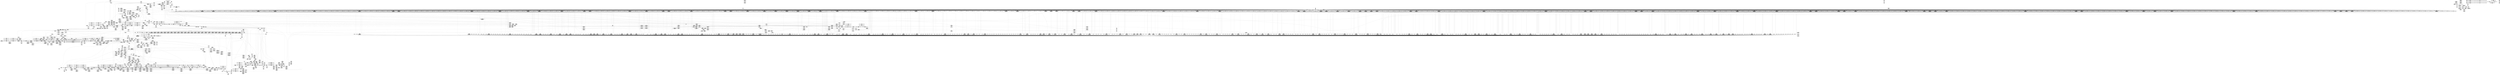 digraph {
	CE0x49fd930 [shape=record,shape=Mrecord,label="{CE0x49fd930|apparmor_path_chmod:_d_inode|security/apparmor/lsm.c,349|*SummSink*}"]
	CE0x4a483d0 [shape=record,shape=Mrecord,label="{CE0x4a483d0|0:_i16,_4:_i32,_8:_i16,_40:_%struct.super_block*,_72:_i32,_:_SCMRE_208,210_|*MultipleSource*|security/apparmor/include/apparmor.h,117|Function::mediated_filesystem&Arg::inode::|security/apparmor/lsm.c,349}"]
	CE0x4b2fbe0 [shape=record,shape=Mrecord,label="{CE0x4b2fbe0|aa_cred_profile:_tmp15|security/apparmor/include/context.h,100|*SummSource*}"]
	CE0x4a4c3a0 [shape=record,shape=Mrecord,label="{CE0x4a4c3a0|0:_i16,_4:_i32,_8:_i16,_40:_%struct.super_block*,_72:_i32,_:_SCMRE_271,272_}"]
	CE0x4a1a880 [shape=record,shape=Mrecord,label="{CE0x4a1a880|apparmor_path_chmod:_tmp8|security/apparmor/lsm.c,350|*SummSink*}"]
	CE0x52bae10 [shape=record,shape=Mrecord,label="{CE0x52bae10|i64_1|*Constant*}"]
	CE0x4a6d040 [shape=record,shape=Mrecord,label="{CE0x4a6d040|0:_i16,_4:_i32,_8:_i16,_40:_%struct.super_block*,_72:_i32,_:_SCMRE_984,988_|*MultipleSource*|security/apparmor/include/apparmor.h,117|Function::mediated_filesystem&Arg::inode::|security/apparmor/lsm.c,349}"]
	CE0x4b305d0 [shape=record,shape=Mrecord,label="{CE0x4b305d0|aa_cred_profile:_tmp17|security/apparmor/include/context.h,100}"]
	CE0x49f0900 [shape=record,shape=Mrecord,label="{CE0x49f0900|apparmor_path_chmod:_bb}"]
	CE0x4a18bf0 [shape=record,shape=Mrecord,label="{CE0x4a18bf0|0:_i16,_4:_i32,_8:_i16,_40:_%struct.super_block*,_72:_i32,_:_SCMRE_472,473_}"]
	CE0x4aa0170 [shape=record,shape=Mrecord,label="{CE0x4aa0170|GLOBAL:_lockdep_rcu_suspicious|*Constant*|*SummSource*}"]
	CE0x4a4a9a0 [shape=record,shape=Mrecord,label="{CE0x4a4a9a0|0:_i16,_4:_i32,_8:_i16,_40:_%struct.super_block*,_72:_i32,_:_SCMRE_255,256_}"]
	CE0x4a740e0 [shape=record,shape=Mrecord,label="{CE0x4a740e0|80:_i64,_:_CRE_544,552_|*MultipleSource*|security/apparmor/include/apparmor.h,117|*LoadInst*|security/apparmor/include/apparmor.h,117}"]
	CE0x4a77630 [shape=record,shape=Mrecord,label="{CE0x4a77630|80:_i64,_:_CRE_605,606_}"]
	CE0x4a6d380 [shape=record,shape=Mrecord,label="{CE0x4a6d380|0:_i16,_4:_i32,_8:_i16,_40:_%struct.super_block*,_72:_i32,_:_SCMRE_992,1000_|*MultipleSource*|security/apparmor/include/apparmor.h,117|Function::mediated_filesystem&Arg::inode::|security/apparmor/lsm.c,349}"]
	CE0x4b0e680 [shape=record,shape=Mrecord,label="{CE0x4b0e680|aa_cred_profile:_cred|Function::aa_cred_profile&Arg::cred::}"]
	CE0x4b20360 [shape=record,shape=Mrecord,label="{CE0x4b20360|i64*_getelementptr_inbounds_(_16_x_i64_,_16_x_i64_*___llvm_gcov_ctr46,_i64_0,_i64_4)|*Constant*}"]
	CE0x4a4da60 [shape=record,shape=Mrecord,label="{CE0x4a4da60|0:_i16,_4:_i32,_8:_i16,_40:_%struct.super_block*,_72:_i32,_:_SCMRE_285,286_}"]
	CE0x4ac41d0 [shape=record,shape=Mrecord,label="{CE0x4ac41d0|common_perm:_error.0}"]
	CE0x4a3c050 [shape=record,shape=Mrecord,label="{CE0x4a3c050|mediated_filesystem:_bb|*SummSink*}"]
	CE0x4af1fa0 [shape=record,shape=Mrecord,label="{CE0x4af1fa0|__aa_current_profile:_tmp5|security/apparmor/include/context.h,138}"]
	CE0x4ab9f40 [shape=record,shape=Mrecord,label="{CE0x4ab9f40|__aa_current_profile:_call3|security/apparmor/include/context.h,138|*SummSource*}"]
	CE0x4a2ee20 [shape=record,shape=Mrecord,label="{CE0x4a2ee20|i64*_getelementptr_inbounds_(_6_x_i64_,_6_x_i64_*___llvm_gcov_ctr82,_i64_0,_i64_4)|*Constant*|*SummSink*}"]
	CE0x49f4fe0 [shape=record,shape=Mrecord,label="{CE0x49f4fe0|__aa_current_profile:_tmp7|security/apparmor/include/context.h,138|*SummSource*}"]
	CE0x4a78d90 [shape=record,shape=Mrecord,label="{CE0x4a78d90|80:_i64,_:_CRE_627,628_}"]
	CE0x4a47d50 [shape=record,shape=Mrecord,label="{CE0x4a47d50|0:_i16,_4:_i32,_8:_i16,_40:_%struct.super_block*,_72:_i32,_:_SCMRE_204,205_}"]
	CE0x4a3ef50 [shape=record,shape=Mrecord,label="{CE0x4a3ef50|0:_i16,_4:_i32,_8:_i16,_40:_%struct.super_block*,_72:_i32,_:_SCMRE_40,48_|*MultipleSource*|security/apparmor/include/apparmor.h,117|Function::mediated_filesystem&Arg::inode::|security/apparmor/lsm.c,349}"]
	CE0x4a813f0 [shape=record,shape=Mrecord,label="{CE0x4a813f0|common_perm_mnt_dentry:_bb|*SummSink*}"]
	CE0x4a58850 [shape=record,shape=Mrecord,label="{CE0x4a58850|0:_i16,_4:_i32,_8:_i16,_40:_%struct.super_block*,_72:_i32,_:_SCMRE_557,558_}"]
	CE0x4a71750 [shape=record,shape=Mrecord,label="{CE0x4a71750|80:_i64,_:_CRE_440,441_}"]
	CE0x4a75100 [shape=record,shape=Mrecord,label="{CE0x4a75100|80:_i64,_:_CRE_570,571_}"]
	CE0x4b34320 [shape=record,shape=Mrecord,label="{CE0x4b34320|aa_cred_profile:_tmp10|security/apparmor/include/context.h,100|*SummSink*}"]
	CE0x4a68d80 [shape=record,shape=Mrecord,label="{CE0x4a68d80|0:_i16,_4:_i32,_8:_i16,_40:_%struct.super_block*,_72:_i32,_:_SCMRE_911,912_}"]
	CE0x4aee040 [shape=record,shape=Mrecord,label="{CE0x4aee040|__aa_current_profile:_call|security/apparmor/include/context.h,138|*SummSink*}"]
	CE0x4a688a0 [shape=record,shape=Mrecord,label="{CE0x4a688a0|0:_i16,_4:_i32,_8:_i16,_40:_%struct.super_block*,_72:_i32,_:_SCMRE_908,909_}"]
	CE0x4a5c690 [shape=record,shape=Mrecord,label="{CE0x4a5c690|0:_i16,_4:_i32,_8:_i16,_40:_%struct.super_block*,_72:_i32,_:_SCMRE_596,597_}"]
	CE0x4a49fe0 [shape=record,shape=Mrecord,label="{CE0x4a49fe0|0:_i16,_4:_i32,_8:_i16,_40:_%struct.super_block*,_72:_i32,_:_SCMRE_249,250_}"]
	CE0x4b24a70 [shape=record,shape=Mrecord,label="{CE0x4b24a70|aa_cred_profile:_tmp6|security/apparmor/include/context.h,100|*SummSource*}"]
	CE0x4a2da90 [shape=record,shape=Mrecord,label="{CE0x4a2da90|_ret_i1_%lnot,_!dbg_!15473|security/apparmor/include/apparmor.h,117}"]
	CE0x4a95e00 [shape=record,shape=Mrecord,label="{CE0x4a95e00|80:_i64,_:_CRE_1872,1873_}"]
	CE0x4a53600 [shape=record,shape=Mrecord,label="{CE0x4a53600|80:_i64,_:_CRE_1275,1276_}"]
	CE0x4a78a60 [shape=record,shape=Mrecord,label="{CE0x4a78a60|80:_i64,_:_CRE_624,625_}"]
	CE0x4a3f670 [shape=record,shape=Mrecord,label="{CE0x4a3f670|0:_i16,_4:_i32,_8:_i16,_40:_%struct.super_block*,_72:_i32,_:_SCMRE_64,72_|*MultipleSource*|security/apparmor/include/apparmor.h,117|Function::mediated_filesystem&Arg::inode::|security/apparmor/lsm.c,349}"]
	CE0x4a99f40 [shape=record,shape=Mrecord,label="{CE0x4a99f40|common_perm:_bb|*SummSink*}"]
	CE0x4ac6d80 [shape=record,shape=Mrecord,label="{CE0x4ac6d80|common_perm:_tmp3|security/apparmor/lsm.c,169|*SummSource*}"]
	CE0x4b12c90 [shape=record,shape=Mrecord,label="{CE0x4b12c90|aa_cred_profile:_tmp19|security/apparmor/include/context.h,100|*SummSink*}"]
	CE0x4a81b10 [shape=record,shape=Mrecord,label="{CE0x4a81b10|80:_i64,_:_CRE_1213,1214_}"]
	CE0x4a809e0 [shape=record,shape=Mrecord,label="{CE0x4a809e0|80:_i64,_:_CRE_352,360_|*MultipleSource*|security/apparmor/include/apparmor.h,117|*LoadInst*|security/apparmor/include/apparmor.h,117}"]
	CE0x4a4ab40 [shape=record,shape=Mrecord,label="{CE0x4a4ab40|0:_i16,_4:_i32,_8:_i16,_40:_%struct.super_block*,_72:_i32,_:_SCMRE_256,257_}"]
	CE0x4a61910 [shape=record,shape=Mrecord,label="{CE0x4a61910|0:_i16,_4:_i32,_8:_i16,_40:_%struct.super_block*,_72:_i32,_:_SCMRE_736,740_|*MultipleSource*|security/apparmor/include/apparmor.h,117|Function::mediated_filesystem&Arg::inode::|security/apparmor/lsm.c,349}"]
	CE0x4a8fd80 [shape=record,shape=Mrecord,label="{CE0x4a8fd80|80:_i64,_:_CRE_1636,1637_}"]
	CE0x4a19370 [shape=record,shape=Mrecord,label="{CE0x4a19370|0:_i16,_4:_i32,_8:_i16,_40:_%struct.super_block*,_72:_i32,_:_SCMRE_475,476_}"]
	CE0x4a2e0d0 [shape=record,shape=Mrecord,label="{CE0x4a2e0d0|i64_2|*Constant*|*SummSource*}"]
	CE0x4aeefe0 [shape=record,shape=Mrecord,label="{CE0x4aeefe0|__aa_current_profile:_tobool|security/apparmor/include/context.h,138|*SummSink*}"]
	CE0x4a7aca0 [shape=record,shape=Mrecord,label="{CE0x4a7aca0|80:_i64,_:_CRE_1208,1209_}"]
	CE0x4af12a0 [shape=record,shape=Mrecord,label="{CE0x4af12a0|aa_cred_profile:_lnot2|security/apparmor/include/context.h,100|*SummSink*}"]
	CE0x4a633a0 [shape=record,shape=Mrecord,label="{CE0x4a633a0|0:_i16,_4:_i32,_8:_i16,_40:_%struct.super_block*,_72:_i32,_:_SCMRE_824,832_|*MultipleSource*|security/apparmor/include/apparmor.h,117|Function::mediated_filesystem&Arg::inode::|security/apparmor/lsm.c,349}"]
	CE0x4abcfa0 [shape=record,shape=Mrecord,label="{CE0x4abcfa0|get_current:_tmp|*SummSink*}"]
	CE0x4aa5350 [shape=record,shape=Mrecord,label="{CE0x4aa5350|aa_cred_profile:_do.end}"]
	CE0x4a38650 [shape=record,shape=Mrecord,label="{CE0x4a38650|aa_cred_profile:_tmp3}"]
	CE0x4b14cf0 [shape=record,shape=Mrecord,label="{CE0x4b14cf0|aa_cred_profile:_tmp31|security/apparmor/include/context.h,100}"]
	CE0x4a430f0 [shape=record,shape=Mrecord,label="{CE0x4a430f0|0:_i16,_4:_i32,_8:_i16,_40:_%struct.super_block*,_72:_i32,_:_SCMRE_157,158_}"]
	CE0x4ac6ad0 [shape=record,shape=Mrecord,label="{CE0x4ac6ad0|i64_2|*Constant*}"]
	CE0x4a977f0 [shape=record,shape=Mrecord,label="{CE0x4a977f0|80:_i64,_:_CRE_2248,2256_|*MultipleSource*|security/apparmor/include/apparmor.h,117|*LoadInst*|security/apparmor/include/apparmor.h,117}"]
	CE0x4aa6b50 [shape=record,shape=Mrecord,label="{CE0x4aa6b50|common_perm_mnt_dentry:_tmp5|security/apparmor/lsm.c,207|*SummSink*}"]
	CE0x4aa03f0 [shape=record,shape=Mrecord,label="{CE0x4aa03f0|GLOBAL:_lockdep_rcu_suspicious|*Constant*|*SummSink*}"]
	CE0x4a2b010 [shape=record,shape=Mrecord,label="{CE0x4a2b010|i64*_getelementptr_inbounds_(_2_x_i64_,_2_x_i64_*___llvm_gcov_ctr83,_i64_0,_i64_1)|*Constant*|*SummSource*}"]
	CE0x46a4980 [shape=record,shape=Mrecord,label="{CE0x46a4980|i32_1|*Constant*|*SummSource*}"]
	CE0x4a320b0 [shape=record,shape=Mrecord,label="{CE0x4a320b0|apparmor_path_chmod:_tmp13|*LoadInst*|security/apparmor/lsm.c,352|*SummSink*}"]
	CE0x4ac72f0 [shape=record,shape=Mrecord,label="{CE0x4ac72f0|common_perm:_tmp4|security/apparmor/lsm.c,169}"]
	CE0x4a43290 [shape=record,shape=Mrecord,label="{CE0x4a43290|0:_i16,_4:_i32,_8:_i16,_40:_%struct.super_block*,_72:_i32,_:_SCMRE_158,159_}"]
	CE0x4a7f870 [shape=record,shape=Mrecord,label="{CE0x4a7f870|80:_i64,_:_CRE_280,288_|*MultipleSource*|security/apparmor/include/apparmor.h,117|*LoadInst*|security/apparmor/include/apparmor.h,117}"]
	CE0x4a8ec30 [shape=record,shape=Mrecord,label="{CE0x4a8ec30|80:_i64,_:_CRE_1619,1620_}"]
	CE0x4a291b0 [shape=record,shape=Mrecord,label="{CE0x4a291b0|__aa_current_profile:_tmp4|security/apparmor/include/context.h,138}"]
	CE0x4a78510 [shape=record,shape=Mrecord,label="{CE0x4a78510|80:_i64,_:_CRE_619,620_}"]
	CE0x4a48df0 [shape=record,shape=Mrecord,label="{CE0x4a48df0|0:_i16,_4:_i32,_8:_i16,_40:_%struct.super_block*,_72:_i32,_:_SCMRE_232,236_|*MultipleSource*|security/apparmor/include/apparmor.h,117|Function::mediated_filesystem&Arg::inode::|security/apparmor/lsm.c,349}"]
	CE0x4a94e80 [shape=record,shape=Mrecord,label="{CE0x4a94e80|80:_i64,_:_CRE_1808,1816_|*MultipleSource*|security/apparmor/include/apparmor.h,117|*LoadInst*|security/apparmor/include/apparmor.h,117}"]
	CE0x4a99440 [shape=record,shape=Mrecord,label="{CE0x4a99440|44:_i32,_48:_i16,_128:_i8*,_:_SCMRE_4,8_|*MultipleSource*|Function::aa_cred_profile&Arg::cred::|security/apparmor/include/context.h,99|security/apparmor/include/context.h,138}"]
	CE0x4b1e590 [shape=record,shape=Mrecord,label="{CE0x4b1e590|i64*_getelementptr_inbounds_(_16_x_i64_,_16_x_i64_*___llvm_gcov_ctr46,_i64_0,_i64_4)|*Constant*|*SummSink*}"]
	CE0x4aa1a90 [shape=record,shape=Mrecord,label="{CE0x4aa1a90|i64*_getelementptr_inbounds_(_11_x_i64_,_11_x_i64_*___llvm_gcov_ctr58,_i64_0,_i64_9)|*Constant*|*SummSource*}"]
	CE0x4a83490 [shape=record,shape=Mrecord,label="{CE0x4a83490|80:_i64,_:_CRE_1237,1238_}"]
	CE0x4a4fe20 [shape=record,shape=Mrecord,label="{CE0x4a4fe20|0:_i16,_4:_i32,_8:_i16,_40:_%struct.super_block*,_72:_i32,_:_SCMRE_307,308_}"]
	CE0x4b14740 [shape=record,shape=Mrecord,label="{CE0x4b14740|aa_cred_profile:_tmp30|security/apparmor/include/context.h,100}"]
	CE0x4aed4e0 [shape=record,shape=Mrecord,label="{CE0x4aed4e0|aa_cred_profile:_do.body5}"]
	CE0x4ac29f0 [shape=record,shape=Mrecord,label="{CE0x4ac29f0|aa_path_perm:_path|Function::aa_path_perm&Arg::path::}"]
	CE0x4a54510 [shape=record,shape=Mrecord,label="{CE0x4a54510|80:_i64,_:_CRE_1307,1308_}"]
	CE0x4a58960 [shape=record,shape=Mrecord,label="{CE0x4a58960|0:_i16,_4:_i32,_8:_i16,_40:_%struct.super_block*,_72:_i32,_:_SCMRE_558,559_}"]
	CE0x4a7f680 [shape=record,shape=Mrecord,label="{CE0x4a7f680|80:_i64,_:_CRE_272,280_|*MultipleSource*|security/apparmor/include/apparmor.h,117|*LoadInst*|security/apparmor/include/apparmor.h,117}"]
	CE0x4a58db0 [shape=record,shape=Mrecord,label="{CE0x4a58db0|0:_i16,_4:_i32,_8:_i16,_40:_%struct.super_block*,_72:_i32,_:_SCMRE_561,562_}"]
	CE0x4a454b0 [shape=record,shape=Mrecord,label="{CE0x4a454b0|0:_i16,_4:_i32,_8:_i16,_40:_%struct.super_block*,_72:_i32,_:_SCMRE_179,180_}"]
	CE0x4b19360 [shape=record,shape=Mrecord,label="{CE0x4b19360|i64_12|*Constant*|*SummSink*}"]
	"CONST[source:1(input),value:2(dynamic)][purpose:{object}]"
	CE0x4a40250 [shape=record,shape=Mrecord,label="{CE0x4a40250|0:_i16,_4:_i32,_8:_i16,_40:_%struct.super_block*,_72:_i32,_:_SCMRE_96,104_|*MultipleSource*|security/apparmor/include/apparmor.h,117|Function::mediated_filesystem&Arg::inode::|security/apparmor/lsm.c,349}"]
	CE0x4a49620 [shape=record,shape=Mrecord,label="{CE0x4a49620|0:_i16,_4:_i32,_8:_i16,_40:_%struct.super_block*,_72:_i32,_:_SCMRE_242,243_}"]
	CE0x4b1b620 [shape=record,shape=Mrecord,label="{CE0x4b1b620|aa_cred_profile:_tmp25|security/apparmor/include/context.h,100|*SummSink*}"]
	CE0x4a49860 [shape=record,shape=Mrecord,label="{CE0x4a49860|0:_i16,_4:_i32,_8:_i16,_40:_%struct.super_block*,_72:_i32,_:_SCMRE_243,244_}"]
	CE0x4ac2fc0 [shape=record,shape=Mrecord,label="{CE0x4ac2fc0|aa_path_perm:_flags|Function::aa_path_perm&Arg::flags::|*SummSource*}"]
	CE0x4a423f0 [shape=record,shape=Mrecord,label="{CE0x4a423f0|0:_i16,_4:_i32,_8:_i16,_40:_%struct.super_block*,_72:_i32,_:_SCMRE_149,150_}"]
	CE0x4a5a950 [shape=record,shape=Mrecord,label="{CE0x4a5a950|0:_i16,_4:_i32,_8:_i16,_40:_%struct.super_block*,_72:_i32,_:_SCMRE_578,579_}"]
	CE0x4b20920 [shape=record,shape=Mrecord,label="{CE0x4b20920|44:_i32,_48:_i16,_128:_i8*,_:_SCMRE_56,64_|*MultipleSource*|Function::aa_cred_profile&Arg::cred::|security/apparmor/include/context.h,99|security/apparmor/include/context.h,138}"]
	CE0x49fb700 [shape=record,shape=Mrecord,label="{CE0x49fb700|i32_5|*Constant*|*SummSink*}"]
	CE0x4a9bb20 [shape=record,shape=Mrecord,label="{CE0x4a9bb20|COLLAPSED:_GCMRE___llvm_gcov_ctr57_internal_global_5_x_i64_zeroinitializer:_elem_0:default:}"]
	CE0x4a03360 [shape=record,shape=Mrecord,label="{CE0x4a03360|apparmor_path_chmod:_if.end}"]
	CE0x4a8cf90 [shape=record,shape=Mrecord,label="{CE0x4a8cf90|80:_i64,_:_CRE_1371,1372_}"]
	CE0x4a6b480 [shape=record,shape=Mrecord,label="{CE0x4a6b480|0:_i16,_4:_i32,_8:_i16,_40:_%struct.super_block*,_72:_i32,_:_SCMRE_935,936_}"]
	CE0x4aaf000 [shape=record,shape=Mrecord,label="{CE0x4aaf000|aa_cred_profile:_if.then}"]
	CE0x4a2dfd0 [shape=record,shape=Mrecord,label="{CE0x4a2dfd0|i64_2|*Constant*}"]
	CE0x4a81560 [shape=record,shape=Mrecord,label="{CE0x4a81560|mediated_filesystem:_s_flags|security/apparmor/include/apparmor.h,117}"]
	CE0x4b0e740 [shape=record,shape=Mrecord,label="{CE0x4b0e740|aa_cred_profile:_cred|Function::aa_cred_profile&Arg::cred::|*SummSource*}"]
	CE0x4b232c0 [shape=record,shape=Mrecord,label="{CE0x4b232c0|GLOBAL:_llvm.expect.i64|*Constant*|*SummSink*}"]
	CE0x4a48230 [shape=record,shape=Mrecord,label="{CE0x4a48230|0:_i16,_4:_i32,_8:_i16,_40:_%struct.super_block*,_72:_i32,_:_SCMRE_207,208_}"]
	CE0x4ac1f40 [shape=record,shape=Mrecord,label="{CE0x4ac1f40|aa_path_perm:_entry|*SummSink*}"]
	CE0x4a43ab0 [shape=record,shape=Mrecord,label="{CE0x4a43ab0|0:_i16,_4:_i32,_8:_i16,_40:_%struct.super_block*,_72:_i32,_:_SCMRE_163,164_}"]
	CE0x4aa94a0 [shape=record,shape=Mrecord,label="{CE0x4aa94a0|common_perm_mnt_dentry:_bb|*SummSource*}"]
	CE0x4a28440 [shape=record,shape=Mrecord,label="{CE0x4a28440|mediated_filesystem:_tmp|*SummSource*}"]
	CE0x4b2ec40 [shape=record,shape=Mrecord,label="{CE0x4b2ec40|aa_cred_profile:_tobool4|security/apparmor/include/context.h,100|*SummSource*}"]
	CE0x4abacc0 [shape=record,shape=Mrecord,label="{CE0x4abacc0|common_perm_mnt_dentry:_i_mode|security/apparmor/lsm.c,208|*SummSink*}"]
	CE0x4aa6380 [shape=record,shape=Mrecord,label="{CE0x4aa6380|common_perm_mnt_dentry:_i_uid|security/apparmor/lsm.c,207|*SummSource*}"]
	CE0x4a461b0 [shape=record,shape=Mrecord,label="{CE0x4a461b0|0:_i16,_4:_i32,_8:_i16,_40:_%struct.super_block*,_72:_i32,_:_SCMRE_187,188_}"]
	CE0x4a62e60 [shape=record,shape=Mrecord,label="{CE0x4a62e60|0:_i16,_4:_i32,_8:_i16,_40:_%struct.super_block*,_72:_i32,_:_SCMRE_808,816_|*MultipleSource*|security/apparmor/include/apparmor.h,117|Function::mediated_filesystem&Arg::inode::|security/apparmor/lsm.c,349}"]
	CE0x4a40e70 [shape=record,shape=Mrecord,label="{CE0x4a40e70|0:_i16,_4:_i32,_8:_i16,_40:_%struct.super_block*,_72:_i32,_:_SCMRE_136,137_}"]
	CE0x4a99bb0 [shape=record,shape=Mrecord,label="{CE0x4a99bb0|i32_2|*Constant*|*SummSink*}"]
	CE0x4a3b680 [shape=record,shape=Mrecord,label="{CE0x4a3b680|mediated_filesystem:_bb|*SummSource*}"]
	CE0x4b1fff0 [shape=record,shape=Mrecord,label="{CE0x4b1fff0|aa_cred_profile:_tmp9|security/apparmor/include/context.h,100|*SummSink*}"]
	CE0x4a84d00 [shape=record,shape=Mrecord,label="{CE0x4a84d00|80:_i64,_:_CRE_1260,1261_}"]
	CE0x4a1f650 [shape=record,shape=Mrecord,label="{CE0x4a1f650|aa_cred_profile:_tmp32|security/apparmor/include/context.h,101}"]
	CE0x4aaedc0 [shape=record,shape=Mrecord,label="{CE0x4aaedc0|aa_cred_profile:_do.end8|*SummSource*}"]
	CE0x4a29370 [shape=record,shape=Mrecord,label="{CE0x4a29370|__aa_current_profile:_tmp4|security/apparmor/include/context.h,138|*SummSource*}"]
	CE0x4a78fb0 [shape=record,shape=Mrecord,label="{CE0x4a78fb0|80:_i64,_:_CRE_629,630_}"]
	CE0x4a42db0 [shape=record,shape=Mrecord,label="{CE0x4a42db0|0:_i16,_4:_i32,_8:_i16,_40:_%struct.super_block*,_72:_i32,_:_SCMRE_155,156_}"]
	CE0x4a57430 [shape=record,shape=Mrecord,label="{CE0x4a57430|0:_i16,_4:_i32,_8:_i16,_40:_%struct.super_block*,_72:_i32,_:_SCMRE_528,536_|*MultipleSource*|security/apparmor/include/apparmor.h,117|Function::mediated_filesystem&Arg::inode::|security/apparmor/lsm.c,349}"]
	CE0x4b2f5e0 [shape=record,shape=Mrecord,label="{CE0x4b2f5e0|aa_cred_profile:_tmp14|security/apparmor/include/context.h,100|*SummSource*}"]
	CE0x4a6cc80 [shape=record,shape=Mrecord,label="{CE0x4a6cc80|0:_i16,_4:_i32,_8:_i16,_40:_%struct.super_block*,_72:_i32,_:_SCMRE_981,982_}"]
	CE0x4aece70 [shape=record,shape=Mrecord,label="{CE0x4aece70|__aa_current_profile:_tobool1|security/apparmor/include/context.h,138}"]
	CE0x4a979e0 [shape=record,shape=Mrecord,label="{CE0x4a979e0|80:_i64,_:_CRE_2256,2264_|*MultipleSource*|security/apparmor/include/apparmor.h,117|*LoadInst*|security/apparmor/include/apparmor.h,117}"]
	CE0x4a6ac60 [shape=record,shape=Mrecord,label="{CE0x4a6ac60|0:_i16,_4:_i32,_8:_i16,_40:_%struct.super_block*,_72:_i32,_:_SCMRE_930,931_}"]
	CE0x4b31640 [shape=record,shape=Mrecord,label="{CE0x4b31640|aa_cred_profile:_tmp18|security/apparmor/include/context.h,100|*SummSource*}"]
	CE0x4a5ac90 [shape=record,shape=Mrecord,label="{CE0x4a5ac90|0:_i16,_4:_i32,_8:_i16,_40:_%struct.super_block*,_72:_i32,_:_SCMRE_580,581_}"]
	CE0x4a8c820 [shape=record,shape=Mrecord,label="{CE0x4a8c820|80:_i64,_:_CRE_1364,1365_}"]
	CE0x4aadfd0 [shape=record,shape=Mrecord,label="{CE0x4aadfd0|0:_%struct.vfsmount*,_8:_%struct.dentry*,_:_SCMRE_0,8_|*MultipleSource*|security/apparmor/lsm.c, 206|security/apparmor/lsm.c,206}"]
	CE0x4a3be40 [shape=record,shape=Mrecord,label="{CE0x4a3be40|common_perm:_cmp|security/apparmor/lsm.c,169|*SummSink*}"]
	CE0x4a0a720 [shape=record,shape=Mrecord,label="{CE0x4a0a720|COLLAPSED:_GCMRE___llvm_gcov_ctr83_internal_global_2_x_i64_zeroinitializer:_elem_0:default:}"]
	CE0x4aefcd0 [shape=record,shape=Mrecord,label="{CE0x4aefcd0|GLOBAL:_current_task|Global_var:current_task}"]
	CE0x4a5d870 [shape=record,shape=Mrecord,label="{CE0x4a5d870|0:_i16,_4:_i32,_8:_i16,_40:_%struct.super_block*,_72:_i32,_:_SCMRE_607,608_}"]
	CE0x4aaaea0 [shape=record,shape=Mrecord,label="{CE0x4aaaea0|common_perm:_tmp1|*SummSink*}"]
	CE0x4a2d1d0 [shape=record,shape=Mrecord,label="{CE0x4a2d1d0|aa_cred_profile:_do.cond|*SummSink*}"]
	CE0x4a6f330 [shape=record,shape=Mrecord,label="{CE0x4a6f330|80:_i64,_:_CRE_406,407_}"]
	CE0x4a9a3a0 [shape=record,shape=Mrecord,label="{CE0x4a9a3a0|aa_cred_profile:_tmp12|security/apparmor/include/context.h,100}"]
	CE0x4a944d0 [shape=record,shape=Mrecord,label="{CE0x4a944d0|80:_i64,_:_CRE_1768,1776_|*MultipleSource*|security/apparmor/include/apparmor.h,117|*LoadInst*|security/apparmor/include/apparmor.h,117}"]
	CE0x4a4bd20 [shape=record,shape=Mrecord,label="{CE0x4a4bd20|0:_i16,_4:_i32,_8:_i16,_40:_%struct.super_block*,_72:_i32,_:_SCMRE_267,268_}"]
	CE0x4a92f70 [shape=record,shape=Mrecord,label="{CE0x4a92f70|80:_i64,_:_CRE_1683,1684_}"]
	CE0x4a8f0c0 [shape=record,shape=Mrecord,label="{CE0x4a8f0c0|80:_i64,_:_CRE_1624,1625_}"]
	CE0x4b2fa60 [shape=record,shape=Mrecord,label="{CE0x4b2fa60|aa_cred_profile:_tmp15|security/apparmor/include/context.h,100}"]
	CE0x49ee150 [shape=record,shape=Mrecord,label="{CE0x49ee150|apparmor_path_chmod:_bb|*SummSink*}"]
	CE0x49ee0a0 [shape=record,shape=Mrecord,label="{CE0x49ee0a0|i64_1|*Constant*|*SummSink*}"]
	CE0x4a59ab0 [shape=record,shape=Mrecord,label="{CE0x4a59ab0|0:_i16,_4:_i32,_8:_i16,_40:_%struct.super_block*,_72:_i32,_:_SCMRE_569,570_}"]
	CE0x4a6ae00 [shape=record,shape=Mrecord,label="{CE0x4a6ae00|0:_i16,_4:_i32,_8:_i16,_40:_%struct.super_block*,_72:_i32,_:_SCMRE_931,932_}"]
	CE0x4a71640 [shape=record,shape=Mrecord,label="{CE0x4a71640|80:_i64,_:_CRE_439,440_}"]
	CE0x4aa55a0 [shape=record,shape=Mrecord,label="{CE0x4aa55a0|i32_11|*Constant*|*SummSink*}"]
	CE0x49fb4f0 [shape=record,shape=Mrecord,label="{CE0x49fb4f0|apparmor_path_chmod:_if.end|*SummSource*}"]
	CE0x49fdea0 [shape=record,shape=Mrecord,label="{CE0x49fdea0|__aa_current_profile:_entry|*SummSource*}"]
	CE0x4b1dda0 [shape=record,shape=Mrecord,label="{CE0x4b1dda0|aa_cred_profile:_tmp29|security/apparmor/include/context.h,100|*SummSink*}"]
	CE0x4a80dc0 [shape=record,shape=Mrecord,label="{CE0x4a80dc0|80:_i64,_:_CRE_368,372_|*MultipleSource*|security/apparmor/include/apparmor.h,117|*LoadInst*|security/apparmor/include/apparmor.h,117}"]
	CE0x4a849d0 [shape=record,shape=Mrecord,label="{CE0x4a849d0|80:_i64,_:_CRE_1257,1258_}"]
	CE0x4ac8b90 [shape=record,shape=Mrecord,label="{CE0x4ac8b90|common_perm:_entry|*SummSource*}"]
	CE0x4a71fd0 [shape=record,shape=Mrecord,label="{CE0x4a71fd0|80:_i64,_:_CRE_448,449_}"]
	CE0x4a196a0 [shape=record,shape=Mrecord,label="{CE0x4a196a0|0:_i16,_4:_i32,_8:_i16,_40:_%struct.super_block*,_72:_i32,_:_SCMRE_478,479_}"]
	CE0x4a91f80 [shape=record,shape=Mrecord,label="{CE0x4a91f80|80:_i64,_:_CRE_1668,1669_}"]
	CE0x4a90600 [shape=record,shape=Mrecord,label="{CE0x4a90600|80:_i64,_:_CRE_1644,1645_}"]
	CE0x4a721f0 [shape=record,shape=Mrecord,label="{CE0x4a721f0|80:_i64,_:_CRE_450,451_}"]
	CE0x4a74dd0 [shape=record,shape=Mrecord,label="{CE0x4a74dd0|80:_i64,_:_CRE_567,568_}"]
	CE0x4a69260 [shape=record,shape=Mrecord,label="{CE0x4a69260|0:_i16,_4:_i32,_8:_i16,_40:_%struct.super_block*,_72:_i32,_:_SCMRE_914,915_}"]
	CE0x4a2a2f0 [shape=record,shape=Mrecord,label="{CE0x4a2a2f0|mediated_filesystem:_tmp3}"]
	CE0x4a70430 [shape=record,shape=Mrecord,label="{CE0x4a70430|80:_i64,_:_CRE_422,423_}"]
	CE0x4a33650 [shape=record,shape=Mrecord,label="{CE0x4a33650|common_perm_mnt_dentry:_tmp4|*LoadInst*|security/apparmor/lsm.c,207|*SummSink*}"]
	CE0x4b22d50 [shape=record,shape=Mrecord,label="{CE0x4b22d50|aa_cred_profile:_conv|security/apparmor/include/context.h,100|*SummSource*}"]
	CE0x4a45e70 [shape=record,shape=Mrecord,label="{CE0x4a45e70|0:_i16,_4:_i32,_8:_i16,_40:_%struct.super_block*,_72:_i32,_:_SCMRE_185,186_}"]
	CE0x4a65980 [shape=record,shape=Mrecord,label="{CE0x4a65980|0:_i16,_4:_i32,_8:_i16,_40:_%struct.super_block*,_72:_i32,_:_SCMRE_879,880_}"]
	CE0x4a3a890 [shape=record,shape=Mrecord,label="{CE0x4a3a890|_ret_i32_%retval.0,_!dbg_!15481|security/apparmor/lsm.c,353|*SummSource*}"]
	CE0x4a76860 [shape=record,shape=Mrecord,label="{CE0x4a76860|80:_i64,_:_CRE_592,593_}"]
	CE0x4a7e8f0 [shape=record,shape=Mrecord,label="{CE0x4a7e8f0|80:_i64,_:_CRE_216,224_|*MultipleSource*|security/apparmor/include/apparmor.h,117|*LoadInst*|security/apparmor/include/apparmor.h,117}"]
	CE0x4a4f460 [shape=record,shape=Mrecord,label="{CE0x4a4f460|0:_i16,_4:_i32,_8:_i16,_40:_%struct.super_block*,_72:_i32,_:_SCMRE_301,302_}"]
	CE0x4a387d0 [shape=record,shape=Mrecord,label="{CE0x4a387d0|COLLAPSED:_CRE:_elem_0::|security/apparmor/lsm.c,169}"]
	CE0x4a48ac0 [shape=record,shape=Mrecord,label="{CE0x4a48ac0|0:_i16,_4:_i32,_8:_i16,_40:_%struct.super_block*,_72:_i32,_:_SCMRE_224,232_|*MultipleSource*|security/apparmor/include/apparmor.h,117|Function::mediated_filesystem&Arg::inode::|security/apparmor/lsm.c,349}"]
	CE0x4a35790 [shape=record,shape=Mrecord,label="{CE0x4a35790|common_perm_mnt_dentry:_tmp6|security/apparmor/lsm.c,207|*SummSource*}"]
	CE0x4a9a540 [shape=record,shape=Mrecord,label="{CE0x4a9a540|aa_cred_profile:_tmp12|security/apparmor/include/context.h,100|*SummSource*}"]
	CE0x4a6cea0 [shape=record,shape=Mrecord,label="{CE0x4a6cea0|0:_i16,_4:_i32,_8:_i16,_40:_%struct.super_block*,_72:_i32,_:_SCMRE_983,984_}"]
	CE0x4a6d730 [shape=record,shape=Mrecord,label="{CE0x4a6d730|0:_i16,_4:_i32,_8:_i16,_40:_%struct.super_block*,_72:_i32,_:_SCMRE_1000,1008_|*MultipleSource*|security/apparmor/include/apparmor.h,117|Function::mediated_filesystem&Arg::inode::|security/apparmor/lsm.c,349}"]
	CE0x4a664e0 [shape=record,shape=Mrecord,label="{CE0x4a664e0|0:_i16,_4:_i32,_8:_i16,_40:_%struct.super_block*,_72:_i32,_:_SCMRE_886,887_}"]
	CE0x4a81c20 [shape=record,shape=Mrecord,label="{CE0x4a81c20|80:_i64,_:_CRE_1214,1215_}"]
	CE0x49f5690 [shape=record,shape=Mrecord,label="{CE0x49f5690|common_perm:_if.then|*SummSource*}"]
	CE0x4aa8e60 [shape=record,shape=Mrecord,label="{CE0x4aa8e60|mediated_filesystem:_lnot|security/apparmor/include/apparmor.h,117|*SummSink*}"]
	CE0x4b16de0 [shape=record,shape=Mrecord,label="{CE0x4b16de0|%struct.aa_task_cxt*_null|*Constant*|*SummSink*}"]
	CE0x4a64950 [shape=record,shape=Mrecord,label="{CE0x4a64950|0:_i16,_4:_i32,_8:_i16,_40:_%struct.super_block*,_72:_i32,_:_SCMRE_868,869_}"]
	CE0x4a41d70 [shape=record,shape=Mrecord,label="{CE0x4a41d70|0:_i16,_4:_i32,_8:_i16,_40:_%struct.super_block*,_72:_i32,_:_SCMRE_145,146_}"]
	CE0x4a94c90 [shape=record,shape=Mrecord,label="{CE0x4a94c90|80:_i64,_:_CRE_1800,1804_|*MultipleSource*|security/apparmor/include/apparmor.h,117|*LoadInst*|security/apparmor/include/apparmor.h,117}"]
	CE0x4a6fdd0 [shape=record,shape=Mrecord,label="{CE0x4a6fdd0|80:_i64,_:_CRE_416,417_}"]
	CE0x4a5cd10 [shape=record,shape=Mrecord,label="{CE0x4a5cd10|0:_i16,_4:_i32,_8:_i16,_40:_%struct.super_block*,_72:_i32,_:_SCMRE_600,601_}"]
	CE0x4a39ca0 [shape=record,shape=Mrecord,label="{CE0x4a39ca0|apparmor_path_chmod:_tmp14|security/apparmor/lsm.c,353|*SummSink*}"]
	CE0x4a57190 [shape=record,shape=Mrecord,label="{CE0x4a57190|0:_i16,_4:_i32,_8:_i16,_40:_%struct.super_block*,_72:_i32,_:_SCMRE_520,528_|*MultipleSource*|security/apparmor/include/apparmor.h,117|Function::mediated_filesystem&Arg::inode::|security/apparmor/lsm.c,349}"]
	CE0x4b12230 [shape=record,shape=Mrecord,label="{CE0x4b12230|aa_cred_profile:_tmp}"]
	CE0x4ac3620 [shape=record,shape=Mrecord,label="{CE0x4ac3620|aa_path_perm:_request|Function::aa_path_perm&Arg::request::|*SummSink*}"]
	CE0x4a549a0 [shape=record,shape=Mrecord,label="{CE0x4a549a0|80:_i64,_:_CRE_1312,1313_}"]
	CE0x4ac1170 [shape=record,shape=Mrecord,label="{CE0x4ac1170|aa_cred_profile:_tmp5|security/apparmor/include/context.h,99}"]
	CE0x4a76200 [shape=record,shape=Mrecord,label="{CE0x4a76200|80:_i64,_:_CRE_586,587_}"]
	CE0x4a56920 [shape=record,shape=Mrecord,label="{CE0x4a56920|0:_i16,_4:_i32,_8:_i16,_40:_%struct.super_block*,_72:_i32,_:_SCMRE_504,508_|*MultipleSource*|security/apparmor/include/apparmor.h,117|Function::mediated_filesystem&Arg::inode::|security/apparmor/lsm.c,349}"]
	CE0x4a6aac0 [shape=record,shape=Mrecord,label="{CE0x4a6aac0|0:_i16,_4:_i32,_8:_i16,_40:_%struct.super_block*,_72:_i32,_:_SCMRE_929,930_}"]
	CE0x4a44af0 [shape=record,shape=Mrecord,label="{CE0x4a44af0|0:_i16,_4:_i32,_8:_i16,_40:_%struct.super_block*,_72:_i32,_:_SCMRE_173,174_}"]
	CE0x4a56570 [shape=record,shape=Mrecord,label="{CE0x4a56570|0:_i16,_4:_i32,_8:_i16,_40:_%struct.super_block*,_72:_i32,_:_SCMRE_500,504_|*MultipleSource*|security/apparmor/include/apparmor.h,117|Function::mediated_filesystem&Arg::inode::|security/apparmor/lsm.c,349}"]
	CE0x4a2be90 [shape=record,shape=Mrecord,label="{CE0x4a2be90|i32_8|*Constant*}"]
	CE0x4a62630 [shape=record,shape=Mrecord,label="{CE0x4a62630|0:_i16,_4:_i32,_8:_i16,_40:_%struct.super_block*,_72:_i32,_:_SCMRE_776,792_|*MultipleSource*|security/apparmor/include/apparmor.h,117|Function::mediated_filesystem&Arg::inode::|security/apparmor/lsm.c,349}"]
	CE0x4aa92e0 [shape=record,shape=Mrecord,label="{CE0x4aa92e0|common_perm_mnt_dentry:_bb}"]
	CE0x4b34530 [shape=record,shape=Mrecord,label="{CE0x4b34530|aa_cred_profile:_tobool1|security/apparmor/include/context.h,100|*SummSource*}"]
	CE0x4a2dc50 [shape=record,shape=Mrecord,label="{CE0x4a2dc50|_ret_i1_%lnot,_!dbg_!15473|security/apparmor/include/apparmor.h,117|*SummSource*}"]
	CE0x4a85470 [shape=record,shape=Mrecord,label="{CE0x4a85470|80:_i64,_:_CRE_1267,1268_}"]
	CE0x4ac54e0 [shape=record,shape=Mrecord,label="{CE0x4ac54e0|common_perm:_tmp10|security/apparmor/lsm.c,172|*SummSource*}"]
	CE0x4b12640 [shape=record,shape=Mrecord,label="{CE0x4b12640|get_current:_tmp3|*SummSource*}"]
	CE0x4aca450 [shape=record,shape=Mrecord,label="{CE0x4aca450|i64*_getelementptr_inbounds_(_5_x_i64_,_5_x_i64_*___llvm_gcov_ctr57,_i64_0,_i64_3)|*Constant*}"]
	CE0x4b0f2d0 [shape=record,shape=Mrecord,label="{CE0x4b0f2d0|i64*_getelementptr_inbounds_(_2_x_i64_,_2_x_i64_*___llvm_gcov_ctr112,_i64_0,_i64_0)|*Constant*}"]
	CE0x4b23720 [shape=record,shape=Mrecord,label="{CE0x4b23720|i64*_getelementptr_inbounds_(_16_x_i64_,_16_x_i64_*___llvm_gcov_ctr46,_i64_0,_i64_7)|*Constant*|*SummSink*}"]
	CE0x4a55110 [shape=record,shape=Mrecord,label="{CE0x4a55110|80:_i64,_:_CRE_1319,1320_}"]
	CE0x4a8fc70 [shape=record,shape=Mrecord,label="{CE0x4a8fc70|80:_i64,_:_CRE_1635,1636_}"]
	CE0x4a5ae30 [shape=record,shape=Mrecord,label="{CE0x4a5ae30|0:_i16,_4:_i32,_8:_i16,_40:_%struct.super_block*,_72:_i32,_:_SCMRE_581,582_}"]
	CE0x4aaad90 [shape=record,shape=Mrecord,label="{CE0x4aaad90|common_perm_mnt_dentry:_tmp2|*SummSink*}"]
	CE0x4aaced0 [shape=record,shape=Mrecord,label="{CE0x4aaced0|common_perm_mnt_dentry:_tmp|*SummSink*}"]
	CE0x4b11fc0 [shape=record,shape=Mrecord,label="{CE0x4b11fc0|i64*_getelementptr_inbounds_(_16_x_i64_,_16_x_i64_*___llvm_gcov_ctr46,_i64_0,_i64_0)|*Constant*}"]
	CE0x4a698e0 [shape=record,shape=Mrecord,label="{CE0x4a698e0|0:_i16,_4:_i32,_8:_i16,_40:_%struct.super_block*,_72:_i32,_:_SCMRE_918,919_}"]
	CE0x4b1f460 [shape=record,shape=Mrecord,label="{CE0x4b1f460|44:_i32,_48:_i16,_128:_i8*,_:_SCMRE_96,104_|*MultipleSource*|Function::aa_cred_profile&Arg::cred::|security/apparmor/include/context.h,99|security/apparmor/include/context.h,138}"]
	CE0x4a80bd0 [shape=record,shape=Mrecord,label="{CE0x4a80bd0|80:_i64,_:_CRE_360,368_|*MultipleSource*|security/apparmor/include/apparmor.h,117|*LoadInst*|security/apparmor/include/apparmor.h,117}"]
	CE0x4b316b0 [shape=record,shape=Mrecord,label="{CE0x4b316b0|aa_cred_profile:_tmp18|security/apparmor/include/context.h,100|*SummSink*}"]
	CE0x4a5fb00 [shape=record,shape=Mrecord,label="{CE0x4a5fb00|0:_i16,_4:_i32,_8:_i16,_40:_%struct.super_block*,_72:_i32,_:_SCMRE_648,656_|*MultipleSource*|security/apparmor/include/apparmor.h,117|Function::mediated_filesystem&Arg::inode::|security/apparmor/lsm.c,349}"]
	CE0x4a4d8c0 [shape=record,shape=Mrecord,label="{CE0x4a4d8c0|0:_i16,_4:_i32,_8:_i16,_40:_%struct.super_block*,_72:_i32,_:_SCMRE_284,285_}"]
	CE0x4a7fc50 [shape=record,shape=Mrecord,label="{CE0x4a7fc50|80:_i64,_:_CRE_296,304_|*MultipleSource*|security/apparmor/include/apparmor.h,117|*LoadInst*|security/apparmor/include/apparmor.h,117}"]
	CE0x4abc0e0 [shape=record,shape=Mrecord,label="{CE0x4abc0e0|i64_5|*Constant*}"]
	CE0x4af0f00 [shape=record,shape=Mrecord,label="{CE0x4af0f00|aa_cred_profile:_tmp13|*SummSink*}"]
	CE0x4a9e460 [shape=record,shape=Mrecord,label="{CE0x4a9e460|i8_1|*Constant*|*SummSource*}"]
	CE0x4a7db60 [shape=record,shape=Mrecord,label="{CE0x4a7db60|80:_i64,_:_CRE_152,160_|*MultipleSource*|security/apparmor/include/apparmor.h,117|*LoadInst*|security/apparmor/include/apparmor.h,117}"]
	CE0x4a4fc80 [shape=record,shape=Mrecord,label="{CE0x4a4fc80|0:_i16,_4:_i32,_8:_i16,_40:_%struct.super_block*,_72:_i32,_:_SCMRE_306,307_}"]
	CE0x4a7bbf0 [shape=record,shape=Mrecord,label="{CE0x4a7bbf0|80:_i64,_:_CRE_24,32_|*MultipleSource*|security/apparmor/include/apparmor.h,117|*LoadInst*|security/apparmor/include/apparmor.h,117}"]
	CE0x4ac3e70 [shape=record,shape=Mrecord,label="{CE0x4ac3e70|_ret_i32_%call17,_!dbg_!15526|security/apparmor/file.c,307|*SummSource*}"]
	CE0x4a2a6b0 [shape=record,shape=Mrecord,label="{CE0x4a2a6b0|common_perm_mnt_dentry:_path|security/apparmor/lsm.c, 206}"]
	CE0x4a5aaf0 [shape=record,shape=Mrecord,label="{CE0x4a5aaf0|0:_i16,_4:_i32,_8:_i16,_40:_%struct.super_block*,_72:_i32,_:_SCMRE_579,580_}"]
	CE0x4a732f0 [shape=record,shape=Mrecord,label="{CE0x4a732f0|80:_i64,_:_CRE_480,488_|*MultipleSource*|security/apparmor/include/apparmor.h,117|*LoadInst*|security/apparmor/include/apparmor.h,117}"]
	CE0x4abb900 [shape=record,shape=Mrecord,label="{CE0x4abb900|__aa_current_profile:_tmp1|*SummSink*}"]
	CE0x4a8c2d0 [shape=record,shape=Mrecord,label="{CE0x4a8c2d0|80:_i64,_:_CRE_1359,1360_}"]
	CE0x4aed780 [shape=record,shape=Mrecord,label="{CE0x4aed780|i64_1|*Constant*}"]
	CE0x4a47390 [shape=record,shape=Mrecord,label="{CE0x4a47390|0:_i16,_4:_i32,_8:_i16,_40:_%struct.super_block*,_72:_i32,_:_SCMRE_198,199_}"]
	CE0x4a5f270 [shape=record,shape=Mrecord,label="{CE0x4a5f270|0:_i16,_4:_i32,_8:_i16,_40:_%struct.super_block*,_72:_i32,_:_SCMRE_623,624_}"]
	CE0x4aa0d00 [shape=record,shape=Mrecord,label="{CE0x4aa0d00|i32_138|*Constant*|*SummSource*}"]
	CE0x4a9d6b0 [shape=record,shape=Mrecord,label="{CE0x4a9d6b0|__aa_current_profile:_tmp15|security/apparmor/include/context.h,138}"]
	CE0x4a95a20 [shape=record,shape=Mrecord,label="{CE0x4a95a20|80:_i64,_:_CRE_1856,1864_|*MultipleSource*|security/apparmor/include/apparmor.h,117|*LoadInst*|security/apparmor/include/apparmor.h,117}"]
	CE0x4a1ced0 [shape=record,shape=Mrecord,label="{CE0x4a1ced0|mediated_filesystem:_entry|*SummSink*}"]
	CE0x4a64600 [shape=record,shape=Mrecord,label="{CE0x4a64600|0:_i16,_4:_i32,_8:_i16,_40:_%struct.super_block*,_72:_i32,_:_SCMRE_866,867_}"]
	CE0x4abeb60 [shape=record,shape=Mrecord,label="{CE0x4abeb60|GLOBAL:___aa_current_profile.__warned|Global_var:__aa_current_profile.__warned}"]
	CE0x4a83e20 [shape=record,shape=Mrecord,label="{CE0x4a83e20|80:_i64,_:_CRE_1246,1247_}"]
	CE0x4ac2640 [shape=record,shape=Mrecord,label="{CE0x4ac2640|aa_path_perm:_profile|Function::aa_path_perm&Arg::profile::|*SummSource*}"]
	CE0x4a6dfa0 [shape=record,shape=Mrecord,label="{CE0x4a6dfa0|mediated_filesystem:_tmp4|*LoadInst*|security/apparmor/include/apparmor.h,117|*SummSource*}"]
	CE0x4b0ecd0 [shape=record,shape=Mrecord,label="{CE0x4b0ecd0|_ret_%struct.aa_profile*_%tmp34,_!dbg_!15510|security/apparmor/include/context.h,101}"]
	CE0x4a8f830 [shape=record,shape=Mrecord,label="{CE0x4a8f830|80:_i64,_:_CRE_1631,1632_}"]
	CE0x4ac1af0 [shape=record,shape=Mrecord,label="{CE0x4ac1af0|__aa_current_profile:_tmp10|security/apparmor/include/context.h,138|*SummSink*}"]
	CE0x4a8be90 [shape=record,shape=Mrecord,label="{CE0x4a8be90|80:_i64,_:_CRE_1355,1356_}"]
	CE0x4a2af00 [shape=record,shape=Mrecord,label="{CE0x4a2af00|i64*_getelementptr_inbounds_(_2_x_i64_,_2_x_i64_*___llvm_gcov_ctr83,_i64_0,_i64_1)|*Constant*}"]
	CE0x4a4bec0 [shape=record,shape=Mrecord,label="{CE0x4a4bec0|0:_i16,_4:_i32,_8:_i16,_40:_%struct.super_block*,_72:_i32,_:_SCMRE_268,269_}"]
	CE0x4aa5fc0 [shape=record,shape=Mrecord,label="{CE0x4aa5fc0|GLOBAL:___llvm_gcov_ctr57|Global_var:__llvm_gcov_ctr57|*SummSink*}"]
	CE0x4a760f0 [shape=record,shape=Mrecord,label="{CE0x4a760f0|80:_i64,_:_CRE_585,586_}"]
	CE0x4a3b550 [shape=record,shape=Mrecord,label="{CE0x4a3b550|mediated_filesystem:_bb}"]
	CE0x4a93190 [shape=record,shape=Mrecord,label="{CE0x4a93190|80:_i64,_:_CRE_1685,1686_}"]
	CE0x4a91920 [shape=record,shape=Mrecord,label="{CE0x4a91920|80:_i64,_:_CRE_1662,1663_}"]
	CE0x4b30080 [shape=record,shape=Mrecord,label="{CE0x4b30080|aa_cred_profile:_tmp16|security/apparmor/include/context.h,100}"]
	CE0x4a59f90 [shape=record,shape=Mrecord,label="{CE0x4a59f90|0:_i16,_4:_i32,_8:_i16,_40:_%struct.super_block*,_72:_i32,_:_SCMRE_572,573_}"]
	CE0x4a657e0 [shape=record,shape=Mrecord,label="{CE0x4a657e0|0:_i16,_4:_i32,_8:_i16,_40:_%struct.super_block*,_72:_i32,_:_SCMRE_878,879_}"]
	CE0x4b2d980 [shape=record,shape=Mrecord,label="{CE0x4b2d980|44:_i32,_48:_i16,_128:_i8*,_:_SCMRE_72,80_|*MultipleSource*|Function::aa_cred_profile&Arg::cred::|security/apparmor/include/context.h,99|security/apparmor/include/context.h,138}"]
	CE0x4aa5b30 [shape=record,shape=Mrecord,label="{CE0x4aa5b30|GLOBAL:___llvm_gcov_ctr58|Global_var:__llvm_gcov_ctr58|*SummSink*}"]
	CE0x4a46010 [shape=record,shape=Mrecord,label="{CE0x4a46010|0:_i16,_4:_i32,_8:_i16,_40:_%struct.super_block*,_72:_i32,_:_SCMRE_186,187_}"]
	CE0x4a428d0 [shape=record,shape=Mrecord,label="{CE0x4a428d0|0:_i16,_4:_i32,_8:_i16,_40:_%struct.super_block*,_72:_i32,_:_SCMRE_152,153_}"]
	CE0x4a50980 [shape=record,shape=Mrecord,label="{CE0x4a50980|0:_i16,_4:_i32,_8:_i16,_40:_%struct.super_block*,_72:_i32,_:_SCMRE_328,336_|*MultipleSource*|security/apparmor/include/apparmor.h,117|Function::mediated_filesystem&Arg::inode::|security/apparmor/lsm.c,349}"]
	CE0x4a54cd0 [shape=record,shape=Mrecord,label="{CE0x4a54cd0|80:_i64,_:_CRE_1315,1316_}"]
	CE0x4a82280 [shape=record,shape=Mrecord,label="{CE0x4a82280|80:_i64,_:_CRE_1220,1221_}"]
	CE0x4aaa860 [shape=record,shape=Mrecord,label="{CE0x4aaa860|__aa_current_profile:_tmp3|*SummSource*}"]
	CE0x4a34670 [shape=record,shape=Mrecord,label="{CE0x4a34670|common_perm:_if.end|*SummSource*}"]
	CE0x4a8a400 [shape=record,shape=Mrecord,label="{CE0x4a8a400|80:_i64,_:_CRE_1330,1331_}"]
	CE0x4abd620 [shape=record,shape=Mrecord,label="{CE0x4abd620|_call_void_mcount()_#2|*SummSink*}"]
	CE0x4a38500 [shape=record,shape=Mrecord,label="{CE0x4a38500|aa_cred_profile:_tmp3|*SummSource*}"]
	CE0x4a4cbc0 [shape=record,shape=Mrecord,label="{CE0x4a4cbc0|0:_i16,_4:_i32,_8:_i16,_40:_%struct.super_block*,_72:_i32,_:_SCMRE_276,277_}"]
	"CONST[source:2(external),value:0(static)][purpose:{object}]"
	CE0x4a54670 [shape=record,shape=Mrecord,label="{CE0x4a54670|80:_i64,_:_CRE_1309,1310_}"]
	CE0x4a77a70 [shape=record,shape=Mrecord,label="{CE0x4a77a70|80:_i64,_:_CRE_609,610_}"]
	CE0x4a74ee0 [shape=record,shape=Mrecord,label="{CE0x4a74ee0|80:_i64,_:_CRE_568,569_}"]
	CE0x4a6e8f0 [shape=record,shape=Mrecord,label="{CE0x4a6e8f0|80:_i64,_:_CRE_396,397_}"]
	CE0x4a8ece0 [shape=record,shape=Mrecord,label="{CE0x4a8ece0|80:_i64,_:_CRE_1620,1621_}"]
	CE0x4a378f0 [shape=record,shape=Mrecord,label="{CE0x4a378f0|get_current:_entry}"]
	CE0x4af15e0 [shape=record,shape=Mrecord,label="{CE0x4af15e0|i64*_getelementptr_inbounds_(_11_x_i64_,_11_x_i64_*___llvm_gcov_ctr58,_i64_0,_i64_0)|*Constant*|*SummSource*}"]
	CE0x4a77c90 [shape=record,shape=Mrecord,label="{CE0x4a77c90|80:_i64,_:_CRE_611,612_}"]
	CE0x4abff50 [shape=record,shape=Mrecord,label="{CE0x4abff50|__aa_current_profile:_land.lhs.true|*SummSource*}"]
	CE0x4b199d0 [shape=record,shape=Mrecord,label="{CE0x4b199d0|aa_cred_profile:_tmp22|security/apparmor/include/context.h,100|*SummSource*}"]
	CE0x4a8ce80 [shape=record,shape=Mrecord,label="{CE0x4a8ce80|80:_i64,_:_CRE_1370,1371_}"]
	CE0x49fb830 [shape=record,shape=Mrecord,label="{CE0x49fb830|apparmor_path_chmod:_tmp1|*SummSink*}"]
	CE0x4a812a0 [shape=record,shape=Mrecord,label="{CE0x4a812a0|i32_10|*Constant*|*SummSource*}"]
	CE0x4a8b610 [shape=record,shape=Mrecord,label="{CE0x4a8b610|80:_i64,_:_CRE_1347,1348_}"]
	CE0x4aa73d0 [shape=record,shape=Mrecord,label="{CE0x4aa73d0|__aa_current_profile:_cred|security/apparmor/include/context.h,138|*SummSink*}"]
	CE0x4a3a710 [shape=record,shape=Mrecord,label="{CE0x4a3a710|i64*_getelementptr_inbounds_(_2_x_i64_,_2_x_i64_*___llvm_gcov_ctr55,_i64_0,_i64_0)|*Constant*|*SummSink*}"]
	CE0x4a2ceb0 [shape=record,shape=Mrecord,label="{CE0x4a2ceb0|aa_cred_profile:_do.end|*SummSink*}"]
	CE0x4a6ecd0 [shape=record,shape=Mrecord,label="{CE0x4a6ecd0|80:_i64,_:_CRE_400,401_}"]
	CE0x4a6eef0 [shape=record,shape=Mrecord,label="{CE0x4a6eef0|80:_i64,_:_CRE_402,403_}"]
	CE0x4aca140 [shape=record,shape=Mrecord,label="{CE0x4aca140|common_perm:_tmp6|security/apparmor/lsm.c,169|*SummSink*}"]
	CE0x4a84bf0 [shape=record,shape=Mrecord,label="{CE0x4a84bf0|80:_i64,_:_CRE_1259,1260_}"]
	CE0x49f5820 [shape=record,shape=Mrecord,label="{CE0x49f5820|common_perm_mnt_dentry:_mask|Function::common_perm_mnt_dentry&Arg::mask::|*SummSink*}"]
	CE0x4a4c060 [shape=record,shape=Mrecord,label="{CE0x4a4c060|0:_i16,_4:_i32,_8:_i16,_40:_%struct.super_block*,_72:_i32,_:_SCMRE_269,270_}"]
	CE0x4b11670 [shape=record,shape=Mrecord,label="{CE0x4b11670|44:_i32,_48:_i16,_128:_i8*,_:_SCMRE_36,40_|*MultipleSource*|Function::aa_cred_profile&Arg::cred::|security/apparmor/include/context.h,99|security/apparmor/include/context.h,138}"]
	CE0x4a695a0 [shape=record,shape=Mrecord,label="{CE0x4a695a0|0:_i16,_4:_i32,_8:_i16,_40:_%struct.super_block*,_72:_i32,_:_SCMRE_916,917_}"]
	CE0x4a2a610 [shape=record,shape=Mrecord,label="{CE0x4a2a610|i32_1|*Constant*}"]
	CE0x4a72300 [shape=record,shape=Mrecord,label="{CE0x4a72300|80:_i64,_:_CRE_451,452_}"]
	CE0x4a469d0 [shape=record,shape=Mrecord,label="{CE0x4a469d0|0:_i16,_4:_i32,_8:_i16,_40:_%struct.super_block*,_72:_i32,_:_SCMRE_192,193_}"]
	CE0x4a57eb0 [shape=record,shape=Mrecord,label="{CE0x4a57eb0|0:_i16,_4:_i32,_8:_i16,_40:_%struct.super_block*,_72:_i32,_:_SCMRE_552,553_}"]
	CE0x4af5eb0 [shape=record,shape=Mrecord,label="{CE0x4af5eb0|__aa_current_profile:_if.end|*SummSink*}"]
	CE0x4a6e9a0 [shape=record,shape=Mrecord,label="{CE0x4a6e9a0|80:_i64,_:_CRE_397,398_}"]
	CE0x4a7dd50 [shape=record,shape=Mrecord,label="{CE0x4a7dd50|80:_i64,_:_CRE_160,176_|*MultipleSource*|security/apparmor/include/apparmor.h,117|*LoadInst*|security/apparmor/include/apparmor.h,117}"]
	CE0x4a77eb0 [shape=record,shape=Mrecord,label="{CE0x4a77eb0|80:_i64,_:_CRE_613,614_}"]
	CE0x4aae9b0 [shape=record,shape=Mrecord,label="{CE0x4aae9b0|common_perm_mnt_dentry:_tmp1}"]
	CE0x4ac5a90 [shape=record,shape=Mrecord,label="{CE0x4ac5a90|__aa_current_profile:_if.end}"]
	CE0x4a6ebc0 [shape=record,shape=Mrecord,label="{CE0x4a6ebc0|80:_i64,_:_CRE_399,400_}"]
	CE0x49f7ec0 [shape=record,shape=Mrecord,label="{CE0x49f7ec0|i64*_getelementptr_inbounds_(_6_x_i64_,_6_x_i64_*___llvm_gcov_ctr82,_i64_0,_i64_3)|*Constant*|*SummSource*}"]
	CE0x4b1ed30 [shape=record,shape=Mrecord,label="{CE0x4b1ed30|44:_i32,_48:_i16,_128:_i8*,_:_SCMRE_52,56_|*MultipleSource*|Function::aa_cred_profile&Arg::cred::|security/apparmor/include/context.h,99|security/apparmor/include/context.h,138}"]
	CE0x4a3f1b0 [shape=record,shape=Mrecord,label="{CE0x4a3f1b0|0:_i16,_4:_i32,_8:_i16,_40:_%struct.super_block*,_72:_i32,_:_SCMRE_48,56_|*MultipleSource*|security/apparmor/include/apparmor.h,117|Function::mediated_filesystem&Arg::inode::|security/apparmor/lsm.c,349}"]
	CE0x4ac1de0 [shape=record,shape=Mrecord,label="{CE0x4ac1de0|aa_path_perm:_entry|*SummSource*}"]
	CE0x4a770e0 [shape=record,shape=Mrecord,label="{CE0x4a770e0|80:_i64,_:_CRE_600,601_}"]
	CE0x4a44c90 [shape=record,shape=Mrecord,label="{CE0x4a44c90|0:_i16,_4:_i32,_8:_i16,_40:_%struct.super_block*,_72:_i32,_:_SCMRE_174,175_}"]
	CE0x4a2e3d0 [shape=record,shape=Mrecord,label="{CE0x4a2e3d0|i64_0|*Constant*}"]
	CE0x49edff0 [shape=record,shape=Mrecord,label="{CE0x49edff0|apparmor_path_chmod:_tmp1}"]
	CE0x4a6f110 [shape=record,shape=Mrecord,label="{CE0x4a6f110|80:_i64,_:_CRE_404,405_}"]
	CE0x4abb4c0 [shape=record,shape=Mrecord,label="{CE0x4abb4c0|aa_cred_profile:_tmp1|*SummSink*}"]
	CE0x4a33da0 [shape=record,shape=Mrecord,label="{CE0x4a33da0|i32_2|*Constant*}"]
	CE0x4b1ca60 [shape=record,shape=Mrecord,label="{CE0x4b1ca60|aa_cred_profile:_tmp27|security/apparmor/include/context.h,100|*SummSink*}"]
	CE0x4a99720 [shape=record,shape=Mrecord,label="{CE0x4a99720|common_perm_mnt_dentry:_uid|security/apparmor/lsm.c,207}"]
	CE0x4ac08b0 [shape=record,shape=Mrecord,label="{CE0x4ac08b0|i64*_getelementptr_inbounds_(_11_x_i64_,_11_x_i64_*___llvm_gcov_ctr58,_i64_0,_i64_6)|*Constant*|*SummSource*}"]
	CE0x4a5d390 [shape=record,shape=Mrecord,label="{CE0x4a5d390|0:_i16,_4:_i32,_8:_i16,_40:_%struct.super_block*,_72:_i32,_:_SCMRE_604,605_}"]
	CE0x4a7e700 [shape=record,shape=Mrecord,label="{CE0x4a7e700|80:_i64,_:_CRE_208,216_|*MultipleSource*|security/apparmor/include/apparmor.h,117|*LoadInst*|security/apparmor/include/apparmor.h,117}"]
	CE0x4a791d0 [shape=record,shape=Mrecord,label="{CE0x4a791d0|80:_i64,_:_CRE_631,632_}"]
	CE0x4a95070 [shape=record,shape=Mrecord,label="{CE0x4a95070|80:_i64,_:_CRE_1816,1824_|*MultipleSource*|security/apparmor/include/apparmor.h,117|*LoadInst*|security/apparmor/include/apparmor.h,117}"]
	CE0x4ac9030 [shape=record,shape=Mrecord,label="{CE0x4ac9030|common_perm:_op|Function::common_perm&Arg::op::|*SummSink*}"]
	CE0x4a42f50 [shape=record,shape=Mrecord,label="{CE0x4a42f50|0:_i16,_4:_i32,_8:_i16,_40:_%struct.super_block*,_72:_i32,_:_SCMRE_156,157_}"]
	CE0x4aa2e30 [shape=record,shape=Mrecord,label="{CE0x4aa2e30|__aa_current_profile:_tmp20|security/apparmor/include/context.h,138|*SummSource*}"]
	CE0x4a76970 [shape=record,shape=Mrecord,label="{CE0x4a76970|80:_i64,_:_CRE_593,594_}"]
	CE0x4aaacb0 [shape=record,shape=Mrecord,label="{CE0x4aaacb0|common_perm_mnt_dentry:_tmp2}"]
	CE0x4a9eef0 [shape=record,shape=Mrecord,label="{CE0x4a9eef0|__aa_current_profile:_tmp14|security/apparmor/include/context.h,138|*SummSource*}"]
	CE0x4a563d0 [shape=record,shape=Mrecord,label="{CE0x4a563d0|0:_i16,_4:_i32,_8:_i16,_40:_%struct.super_block*,_72:_i32,_:_SCMRE_496,500_|*MultipleSource*|security/apparmor/include/apparmor.h,117|Function::mediated_filesystem&Arg::inode::|security/apparmor/lsm.c,349}"]
	CE0x4acbe20 [shape=record,shape=Mrecord,label="{CE0x4acbe20|GLOBAL:_aa_path_perm|*Constant*|*SummSource*}"]
	CE0x46c1370 [shape=record,shape=Mrecord,label="{CE0x46c1370|i32_0|*Constant*|*SummSink*}"]
	CE0x4a590f0 [shape=record,shape=Mrecord,label="{CE0x4a590f0|0:_i16,_4:_i32,_8:_i16,_40:_%struct.super_block*,_72:_i32,_:_SCMRE_563,564_}"]
	CE0x4a1a0a0 [shape=record,shape=Mrecord,label="{CE0x4a1a0a0|common_perm_mnt_dentry:_dentry|Function::common_perm_mnt_dentry&Arg::dentry::|*SummSink*}"]
	CE0x4b1dbe0 [shape=record,shape=Mrecord,label="{CE0x4b1dbe0|aa_cred_profile:_tmp29|security/apparmor/include/context.h,100|*SummSource*}"]
	CE0x4a8f500 [shape=record,shape=Mrecord,label="{CE0x4a8f500|80:_i64,_:_CRE_1628,1629_}"]
	CE0x4b0f340 [shape=record,shape=Mrecord,label="{CE0x4b0f340|get_current:_tmp}"]
	CE0x4a36a50 [shape=record,shape=Mrecord,label="{CE0x4a36a50|common_perm_mnt_dentry:_mode|security/apparmor/lsm.c,207|*SummSink*}"]
	CE0x49ee490 [shape=record,shape=Mrecord,label="{CE0x49ee490|apparmor_path_chmod:_entry|*SummSink*}"]
	CE0x4b34750 [shape=record,shape=Mrecord,label="{CE0x4b34750|aa_cred_profile:_tmp11|security/apparmor/include/context.h,100}"]
	CE0x4ac9210 [shape=record,shape=Mrecord,label="{CE0x4ac9210|common_perm:_path|Function::common_perm&Arg::path::}"]
	CE0x4a35df0 [shape=record,shape=Mrecord,label="{CE0x4a35df0|i64_4|*Constant*|*SummSource*}"]
	CE0x4a72b80 [shape=record,shape=Mrecord,label="{CE0x4a72b80|80:_i64,_:_CRE_459,460_}"]
	CE0x4a79d20 [shape=record,shape=Mrecord,label="{CE0x4a79d20|80:_i64,_:_CRE_680,696_|*MultipleSource*|security/apparmor/include/apparmor.h,117|*LoadInst*|security/apparmor/include/apparmor.h,117}"]
	CE0x4acabc0 [shape=record,shape=Mrecord,label="{CE0x4acabc0|common_perm:_tmp7|security/apparmor/lsm.c,170|*SummSink*}"]
	CE0x4a71ec0 [shape=record,shape=Mrecord,label="{CE0x4a71ec0|80:_i64,_:_CRE_447,448_}"]
	CE0x4abecc0 [shape=record,shape=Mrecord,label="{CE0x4abecc0|GLOBAL:___aa_current_profile.__warned|Global_var:__aa_current_profile.__warned|*SummSource*}"]
	CE0x4aa6730 [shape=record,shape=Mrecord,label="{CE0x4aa6730|common_perm_mnt_dentry:_i_uid|security/apparmor/lsm.c,207|*SummSink*}"]
	CE0x4a65640 [shape=record,shape=Mrecord,label="{CE0x4a65640|0:_i16,_4:_i32,_8:_i16,_40:_%struct.super_block*,_72:_i32,_:_SCMRE_877,878_}"]
	CE0x4a7d3a0 [shape=record,shape=Mrecord,label="{CE0x4a7d3a0|80:_i64,_:_CRE_128,132_|*MultipleSource*|security/apparmor/include/apparmor.h,117|*LoadInst*|security/apparmor/include/apparmor.h,117}"]
	CE0x4a65b20 [shape=record,shape=Mrecord,label="{CE0x4a65b20|0:_i16,_4:_i32,_8:_i16,_40:_%struct.super_block*,_72:_i32,_:_SCMRE_880,881_}"]
	CE0x4a543a0 [shape=record,shape=Mrecord,label="{CE0x4a543a0|80:_i64,_:_CRE_1306,1307_}"]
	CE0x4a8f1d0 [shape=record,shape=Mrecord,label="{CE0x4a8f1d0|80:_i64,_:_CRE_1625,1626_}"]
	CE0x4a47a10 [shape=record,shape=Mrecord,label="{CE0x4a47a10|0:_i16,_4:_i32,_8:_i16,_40:_%struct.super_block*,_72:_i32,_:_SCMRE_202,203_}"]
	CE0x4b15e20 [shape=record,shape=Mrecord,label="{CE0x4b15e20|aa_cred_profile:_tmp21|security/apparmor/include/context.h,100|*SummSource*}"]
	CE0x4a28090 [shape=record,shape=Mrecord,label="{CE0x4a28090|common_perm_mnt_dentry:_cond|security/apparmor/lsm.c, 207|*SummSink*}"]
	CE0x49f51a0 [shape=record,shape=Mrecord,label="{CE0x49f51a0|__aa_current_profile:_tmp7|security/apparmor/include/context.h,138|*SummSink*}"]
	CE0x4a9af30 [shape=record,shape=Mrecord,label="{CE0x4a9af30|%struct.aa_profile*_null|*Constant*|*SummSource*}"]
	CE0x49fbec0 [shape=record,shape=Mrecord,label="{CE0x49fbec0|apparmor_path_chmod:_entry}"]
	CE0x4aa5070 [shape=record,shape=Mrecord,label="{CE0x4aa5070|GLOBAL:___aa_current_profile|*Constant*}"]
	CE0x4a92e60 [shape=record,shape=Mrecord,label="{CE0x4a92e60|80:_i64,_:_CRE_1682,1683_}"]
	CE0x4a9edf0 [shape=record,shape=Mrecord,label="{CE0x4a9edf0|__aa_current_profile:_tmp14|security/apparmor/include/context.h,138}"]
	CE0x4aa2f30 [shape=record,shape=Mrecord,label="{CE0x4aa2f30|__aa_current_profile:_tmp21|security/apparmor/include/context.h,138|*SummSink*}"]
	CE0x4a8e110 [shape=record,shape=Mrecord,label="{CE0x4a8e110|80:_i64,_:_CRE_1596,1600_|*MultipleSource*|security/apparmor/include/apparmor.h,117|*LoadInst*|security/apparmor/include/apparmor.h,117}"]
	CE0x4acaae0 [shape=record,shape=Mrecord,label="{CE0x4acaae0|common_perm:_tmp7|security/apparmor/lsm.c,170}"]
	CE0x4b19960 [shape=record,shape=Mrecord,label="{CE0x4b19960|aa_cred_profile:_tmp22|security/apparmor/include/context.h,100}"]
	CE0x4a30020 [shape=record,shape=Mrecord,label="{CE0x4a30020|apparmor_path_chmod:_tmp11|security/apparmor/lsm.c,352}"]
	CE0x4b1c560 [shape=record,shape=Mrecord,label="{CE0x4b1c560|i64*_getelementptr_inbounds_(_16_x_i64_,_16_x_i64_*___llvm_gcov_ctr46,_i64_0,_i64_13)|*Constant*|*SummSink*}"]
	CE0x4ac47d0 [shape=record,shape=Mrecord,label="{CE0x4ac47d0|i64*_getelementptr_inbounds_(_5_x_i64_,_5_x_i64_*___llvm_gcov_ctr57,_i64_0,_i64_4)|*Constant*}"]
	CE0x4a4d580 [shape=record,shape=Mrecord,label="{CE0x4a4d580|0:_i16,_4:_i32,_8:_i16,_40:_%struct.super_block*,_72:_i32,_:_SCMRE_282,283_}"]
	CE0x4a1d070 [shape=record,shape=Mrecord,label="{CE0x4a1d070|mediated_filesystem:_inode|Function::mediated_filesystem&Arg::inode::}"]
	CE0x4a46690 [shape=record,shape=Mrecord,label="{CE0x4a46690|0:_i16,_4:_i32,_8:_i16,_40:_%struct.super_block*,_72:_i32,_:_SCMRE_190,191_}"]
	CE0x4aed070 [shape=record,shape=Mrecord,label="{CE0x4aed070|__aa_current_profile:_tobool1|security/apparmor/include/context.h,138|*SummSink*}"]
	CE0x4a19480 [shape=record,shape=Mrecord,label="{CE0x4a19480|0:_i16,_4:_i32,_8:_i16,_40:_%struct.super_block*,_72:_i32,_:_SCMRE_476,477_}"]
	CE0x4695bb0 [shape=record,shape=Mrecord,label="{CE0x4695bb0|apparmor_path_chmod:_path|Function::apparmor_path_chmod&Arg::path::|*SummSink*}"]
	CE0x4a1f730 [shape=record,shape=Mrecord,label="{CE0x4a1f730|aa_cred_profile:_tmp32|security/apparmor/include/context.h,101|*SummSink*}"]
	CE0x46c1300 [shape=record,shape=Mrecord,label="{CE0x46c1300|i32_0|*Constant*}"]
	CE0x4aab7e0 [shape=record,shape=Mrecord,label="{CE0x4aab7e0|aa_cred_profile:_if.end|*SummSource*}"]
	CE0x4a85030 [shape=record,shape=Mrecord,label="{CE0x4a85030|80:_i64,_:_CRE_1263,1264_}"]
	CE0x4a6f880 [shape=record,shape=Mrecord,label="{CE0x4a6f880|80:_i64,_:_CRE_411,412_}"]
	CE0x4aed6f0 [shape=record,shape=Mrecord,label="{CE0x4aed6f0|aa_cred_profile:_do.body5|*SummSink*}"]
	CE0x4a79720 [shape=record,shape=Mrecord,label="{CE0x4a79720|80:_i64,_:_CRE_656,664_|*MultipleSource*|security/apparmor/include/apparmor.h,117|*LoadInst*|security/apparmor/include/apparmor.h,117}"]
	CE0x4a49b90 [shape=record,shape=Mrecord,label="{CE0x4a49b90|0:_i16,_4:_i32,_8:_i16,_40:_%struct.super_block*,_72:_i32,_:_SCMRE_246,247_}"]
	CE0x4a70dc0 [shape=record,shape=Mrecord,label="{CE0x4a70dc0|80:_i64,_:_CRE_431,432_}"]
	CE0x4a968f0 [shape=record,shape=Mrecord,label="{CE0x4a968f0|80:_i64,_:_CRE_1888,1896_|*MultipleSource*|security/apparmor/include/apparmor.h,117|*LoadInst*|security/apparmor/include/apparmor.h,117}"]
	CE0x4a4e280 [shape=record,shape=Mrecord,label="{CE0x4a4e280|0:_i16,_4:_i32,_8:_i16,_40:_%struct.super_block*,_72:_i32,_:_SCMRE_290,291_}"]
	CE0x4a66680 [shape=record,shape=Mrecord,label="{CE0x4a66680|0:_i16,_4:_i32,_8:_i16,_40:_%struct.super_block*,_72:_i32,_:_SCMRE_887,888_}"]
	CE0x4a9b760 [shape=record,shape=Mrecord,label="{CE0x4a9b760|__aa_current_profile:_tobool|security/apparmor/include/context.h,138}"]
	CE0x4a18070 [shape=record,shape=Mrecord,label="{CE0x4a18070|apparmor_path_chmod:_call|security/apparmor/lsm.c,349}"]
	CE0x4a4dc00 [shape=record,shape=Mrecord,label="{CE0x4a4dc00|0:_i16,_4:_i32,_8:_i16,_40:_%struct.super_block*,_72:_i32,_:_SCMRE_286,287_}"]
	CE0x4a69a80 [shape=record,shape=Mrecord,label="{CE0x4a69a80|0:_i16,_4:_i32,_8:_i16,_40:_%struct.super_block*,_72:_i32,_:_SCMRE_919,920_}"]
	CE0x4a6faa0 [shape=record,shape=Mrecord,label="{CE0x4a6faa0|80:_i64,_:_CRE_413,414_}"]
	CE0x4aa15a0 [shape=record,shape=Mrecord,label="{CE0x4aa15a0|i8*_getelementptr_inbounds_(_45_x_i8_,_45_x_i8_*_.str14,_i32_0,_i32_0)|*Constant*|*SummSource*}"]
	CE0x4a45cd0 [shape=record,shape=Mrecord,label="{CE0x4a45cd0|0:_i16,_4:_i32,_8:_i16,_40:_%struct.super_block*,_72:_i32,_:_SCMRE_184,185_}"]
	CE0x4a7fe40 [shape=record,shape=Mrecord,label="{CE0x4a7fe40|80:_i64,_:_CRE_304,312_|*MultipleSource*|security/apparmor/include/apparmor.h,117|*LoadInst*|security/apparmor/include/apparmor.h,117}"]
	CE0x49f72d0 [shape=record,shape=Mrecord,label="{CE0x49f72d0|apparmor_path_chmod:_return|*SummSource*}"]
	CE0x4a1aaa0 [shape=record,shape=Mrecord,label="{CE0x4a1aaa0|apparmor_path_chmod:_tmp9|security/apparmor/lsm.c,350|*SummSink*}"]
	CE0x4a966d0 [shape=record,shape=Mrecord,label="{CE0x4a966d0|80:_i64,_:_CRE_1879,1880_}"]
	CE0x49faea0 [shape=record,shape=Mrecord,label="{CE0x49faea0|i64*_getelementptr_inbounds_(_6_x_i64_,_6_x_i64_*___llvm_gcov_ctr82,_i64_0,_i64_3)|*Constant*|*SummSink*}"]
	CE0x49f5620 [shape=record,shape=Mrecord,label="{CE0x49f5620|common_perm:_if.then}"]
	CE0x4aa5ba0 [shape=record,shape=Mrecord,label="{CE0x4aa5ba0|i64_3|*Constant*}"]
	CE0x4a73510 [shape=record,shape=Mrecord,label="{CE0x4a73510|80:_i64,_:_CRE_488,496_|*MultipleSource*|security/apparmor/include/apparmor.h,117|*LoadInst*|security/apparmor/include/apparmor.h,117}"]
	CE0x4a52800 [shape=record,shape=Mrecord,label="{CE0x4a52800|0:_i16,_4:_i32,_8:_i16,_40:_%struct.super_block*,_72:_i32,_:_SCMRE_424,432_|*MultipleSource*|security/apparmor/include/apparmor.h,117|Function::mediated_filesystem&Arg::inode::|security/apparmor/lsm.c,349}"]
	CE0x4b2cf50 [shape=record,shape=Mrecord,label="{CE0x4b2cf50|i64*_getelementptr_inbounds_(_16_x_i64_,_16_x_i64_*___llvm_gcov_ctr46,_i64_0,_i64_14)|*Constant*}"]
	CE0x4aafa60 [shape=record,shape=Mrecord,label="{CE0x4aafa60|common_perm:_bb|*SummSource*}"]
	CE0x4a183f0 [shape=record,shape=Mrecord,label="{CE0x4a183f0|common_perm_mnt_dentry:_entry}"]
	CE0x4a52020 [shape=record,shape=Mrecord,label="{CE0x4a52020|0:_i16,_4:_i32,_8:_i16,_40:_%struct.super_block*,_72:_i32,_:_SCMRE_400,408_|*MultipleSource*|security/apparmor/include/apparmor.h,117|Function::mediated_filesystem&Arg::inode::|security/apparmor/lsm.c,349}"]
	CE0x4b0eaf0 [shape=record,shape=Mrecord,label="{CE0x4b0eaf0|_ret_%struct.aa_profile*_%tmp34,_!dbg_!15510|security/apparmor/include/context.h,101|*SummSource*}"]
	CE0x4a53d70 [shape=record,shape=Mrecord,label="{CE0x4a53d70|80:_i64,_:_CRE_1296,1300_|*MultipleSource*|security/apparmor/include/apparmor.h,117|*LoadInst*|security/apparmor/include/apparmor.h,117}"]
	CE0x4a6e4e0 [shape=record,shape=Mrecord,label="{CE0x4a6e4e0|80:_i64,_:_CRE_393,394_}"]
	CE0x4b31940 [shape=record,shape=Mrecord,label="{CE0x4b31940|i64*_getelementptr_inbounds_(_16_x_i64_,_16_x_i64_*___llvm_gcov_ctr46,_i64_0,_i64_8)|*Constant*|*SummSink*}"]
	CE0x4ac7950 [shape=record,shape=Mrecord,label="{CE0x4ac7950|i64*_getelementptr_inbounds_(_5_x_i64_,_5_x_i64_*___llvm_gcov_ctr57,_i64_0,_i64_3)|*Constant*|*SummSink*}"]
	CE0x49fb140 [shape=record,shape=Mrecord,label="{CE0x49fb140|0:_%struct.vfsmount*,_8:_%struct.dentry*,_:_CRE_8,16_|*MultipleSource*|Function::apparmor_path_chmod&Arg::path::|security/apparmor/lsm.c,349}"]
	CE0x4a4b360 [shape=record,shape=Mrecord,label="{CE0x4a4b360|0:_i16,_4:_i32,_8:_i16,_40:_%struct.super_block*,_72:_i32,_:_SCMRE_261,262_}"]
	CE0x4a77410 [shape=record,shape=Mrecord,label="{CE0x4a77410|80:_i64,_:_CRE_603,604_}"]
	CE0x4a70980 [shape=record,shape=Mrecord,label="{CE0x4a70980|80:_i64,_:_CRE_427,428_}"]
	CE0x4a08be0 [shape=record,shape=Mrecord,label="{CE0x4a08be0|apparmor_path_chmod:_tmp5|security/apparmor/lsm.c,349}"]
	CE0x4a910a0 [shape=record,shape=Mrecord,label="{CE0x4a910a0|80:_i64,_:_CRE_1654,1655_}"]
	CE0x4a4cf00 [shape=record,shape=Mrecord,label="{CE0x4a4cf00|0:_i16,_4:_i32,_8:_i16,_40:_%struct.super_block*,_72:_i32,_:_SCMRE_278,279_}"]
	CE0x4a37790 [shape=record,shape=Mrecord,label="{CE0x4a37790|GLOBAL:_get_current|*Constant*|*SummSink*}"]
	CE0x4a3e180 [shape=record,shape=Mrecord,label="{CE0x4a3e180|0:_i16,_4:_i32,_8:_i16,_40:_%struct.super_block*,_72:_i32,_:_SCMRE_8,12_|*MultipleSource*|security/apparmor/include/apparmor.h,117|Function::mediated_filesystem&Arg::inode::|security/apparmor/lsm.c,349}"]
	CE0x4ac96a0 [shape=record,shape=Mrecord,label="{CE0x4ac96a0|common_perm:_mask|Function::common_perm&Arg::mask::}"]
	CE0x4a835a0 [shape=record,shape=Mrecord,label="{CE0x4a835a0|80:_i64,_:_CRE_1238,1239_}"]
	CE0x4a72740 [shape=record,shape=Mrecord,label="{CE0x4a72740|80:_i64,_:_CRE_455,456_}"]
	CE0x4a8d2c0 [shape=record,shape=Mrecord,label="{CE0x4a8d2c0|80:_i64,_:_CRE_1374,1375_}"]
	CE0x4a95c10 [shape=record,shape=Mrecord,label="{CE0x4a95c10|80:_i64,_:_CRE_1864,1872_|*MultipleSource*|security/apparmor/include/apparmor.h,117|*LoadInst*|security/apparmor/include/apparmor.h,117}"]
	CE0x4a71a80 [shape=record,shape=Mrecord,label="{CE0x4a71a80|80:_i64,_:_CRE_443,444_}"]
	CE0x4a3e5d0 [shape=record,shape=Mrecord,label="{CE0x4a3e5d0|0:_i16,_4:_i32,_8:_i16,_40:_%struct.super_block*,_72:_i32,_:_SCMRE_12,16_|*MultipleSource*|security/apparmor/include/apparmor.h,117|Function::mediated_filesystem&Arg::inode::|security/apparmor/lsm.c,349}"]
	CE0x4a70a90 [shape=record,shape=Mrecord,label="{CE0x4a70a90|80:_i64,_:_CRE_428,429_}"]
	CE0x4a1ca50 [shape=record,shape=Mrecord,label="{CE0x4a1ca50|apparmor_path_chmod:_tmp11|security/apparmor/lsm.c,352|*SummSink*}"]
	CE0x4aaad20 [shape=record,shape=Mrecord,label="{CE0x4aaad20|common_perm_mnt_dentry:_tmp2|*SummSource*}"]
	CE0x4a92b30 [shape=record,shape=Mrecord,label="{CE0x4a92b30|80:_i64,_:_CRE_1679,1680_}"]
	CE0x4af18e0 [shape=record,shape=Mrecord,label="{CE0x4af18e0|%struct.task_struct*_(%struct.task_struct**)*_asm_movq_%gs:$_1:P_,$0_,_r,im,_dirflag_,_fpsr_,_flags_}"]
	CE0x4aee3b0 [shape=record,shape=Mrecord,label="{CE0x4aee3b0|aa_cred_profile:_lor.end}"]
	CE0x4a76fd0 [shape=record,shape=Mrecord,label="{CE0x4a76fd0|80:_i64,_:_CRE_599,600_}"]
	CE0x4a415f0 [shape=record,shape=Mrecord,label="{CE0x4a415f0|0:_i16,_4:_i32,_8:_i16,_40:_%struct.super_block*,_72:_i32,_:_SCMRE_139,140_}"]
	CE0x4a50640 [shape=record,shape=Mrecord,label="{CE0x4a50640|0:_i16,_4:_i32,_8:_i16,_40:_%struct.super_block*,_72:_i32,_:_SCMRE_312,320_|*MultipleSource*|security/apparmor/include/apparmor.h,117|Function::mediated_filesystem&Arg::inode::|security/apparmor/lsm.c,349}"]
	CE0x4a5bcd0 [shape=record,shape=Mrecord,label="{CE0x4a5bcd0|0:_i16,_4:_i32,_8:_i16,_40:_%struct.super_block*,_72:_i32,_:_SCMRE_590,591_}"]
	CE0x4b196a0 [shape=record,shape=Mrecord,label="{CE0x4b196a0|i64*_getelementptr_inbounds_(_16_x_i64_,_16_x_i64_*___llvm_gcov_ctr46,_i64_0,_i64_9)|*Constant*|*SummSource*}"]
	CE0x4a7c630 [shape=record,shape=Mrecord,label="{CE0x4a7c630|80:_i64,_:_CRE_72,80_|*MultipleSource*|security/apparmor/include/apparmor.h,117|*LoadInst*|security/apparmor/include/apparmor.h,117}"]
	CE0x4af3240 [shape=record,shape=Mrecord,label="{CE0x4af3240|44:_i32,_48:_i16,_128:_i8*,_:_SCMRE_20,24_|*MultipleSource*|Function::aa_cred_profile&Arg::cred::|security/apparmor/include/context.h,99|security/apparmor/include/context.h,138}"]
	CE0x4a8bc70 [shape=record,shape=Mrecord,label="{CE0x4a8bc70|80:_i64,_:_CRE_1353,1354_}"]
	CE0x4a792e0 [shape=record,shape=Mrecord,label="{CE0x4a792e0|80:_i64,_:_CRE_632,640_|*MultipleSource*|security/apparmor/include/apparmor.h,117|*LoadInst*|security/apparmor/include/apparmor.h,117}"]
	CE0x4a53280 [shape=record,shape=Mrecord,label="{CE0x4a53280|0:_i16,_4:_i32,_8:_i16,_40:_%struct.super_block*,_72:_i32,_:_SCMRE_456,464_|*MultipleSource*|security/apparmor/include/apparmor.h,117|Function::mediated_filesystem&Arg::inode::|security/apparmor/lsm.c,349}"]
	CE0x4abf230 [shape=record,shape=Mrecord,label="{CE0x4abf230|__aa_current_profile:_tmp2}"]
	CE0x4a4cd60 [shape=record,shape=Mrecord,label="{CE0x4a4cd60|0:_i16,_4:_i32,_8:_i16,_40:_%struct.super_block*,_72:_i32,_:_SCMRE_277,278_}"]
	CE0x4a60900 [shape=record,shape=Mrecord,label="{CE0x4a60900|0:_i16,_4:_i32,_8:_i16,_40:_%struct.super_block*,_72:_i32,_:_SCMRE_684,688_|*MultipleSource*|security/apparmor/include/apparmor.h,117|Function::mediated_filesystem&Arg::inode::|security/apparmor/lsm.c,349}"]
	CE0x4abb2b0 [shape=record,shape=Mrecord,label="{CE0x4abb2b0|common_perm_mnt_dentry:_tmp8|security/apparmor/lsm.c,208|*SummSink*}"]
	CE0x4a6ede0 [shape=record,shape=Mrecord,label="{CE0x4a6ede0|80:_i64,_:_CRE_401,402_}"]
	CE0x4aa8df0 [shape=record,shape=Mrecord,label="{CE0x4aa8df0|mediated_filesystem:_lnot|security/apparmor/include/apparmor.h,117|*SummSource*}"]
	CE0x4a61bb0 [shape=record,shape=Mrecord,label="{CE0x4a61bb0|0:_i16,_4:_i32,_8:_i16,_40:_%struct.super_block*,_72:_i32,_:_SCMRE_744,752_|*MultipleSource*|security/apparmor/include/apparmor.h,117|Function::mediated_filesystem&Arg::inode::|security/apparmor/lsm.c,349}"]
	CE0x4a600d0 [shape=record,shape=Mrecord,label="{CE0x4a600d0|0:_i16,_4:_i32,_8:_i16,_40:_%struct.super_block*,_72:_i32,_:_SCMRE_664,672_|*MultipleSource*|security/apparmor/include/apparmor.h,117|Function::mediated_filesystem&Arg::inode::|security/apparmor/lsm.c,349}"]
	CE0x49f5700 [shape=record,shape=Mrecord,label="{CE0x49f5700|common_perm:_if.then|*SummSink*}"]
	CE0x4a6fbb0 [shape=record,shape=Mrecord,label="{CE0x4a6fbb0|80:_i64,_:_CRE_414,415_}"]
	CE0x4a81e40 [shape=record,shape=Mrecord,label="{CE0x4a81e40|80:_i64,_:_CRE_1216,1217_}"]
	CE0x4a8cc60 [shape=record,shape=Mrecord,label="{CE0x4a8cc60|80:_i64,_:_CRE_1368,1369_}"]
	CE0x4a1a670 [shape=record,shape=Mrecord,label="{CE0x4a1a670|apparmor_path_chmod:_tmp8|security/apparmor/lsm.c,350|*SummSource*}"]
	CE0x4a91e70 [shape=record,shape=Mrecord,label="{CE0x4a91e70|80:_i64,_:_CRE_1667,1668_}"]
	CE0x49f7950 [shape=record,shape=Mrecord,label="{CE0x49f7950|apparmor_path_chmod:_tmp2|*LoadInst*|security/apparmor/lsm.c,349|*SummSource*}"]
	CE0x4ac9c70 [shape=record,shape=Mrecord,label="{CE0x4ac9c70|common_perm:_cond|Function::common_perm&Arg::cond::|*SummSource*}"]
	CE0x4b154c0 [shape=record,shape=Mrecord,label="{CE0x4b154c0|i64*_getelementptr_inbounds_(_16_x_i64_,_16_x_i64_*___llvm_gcov_ctr46,_i64_0,_i64_15)|*Constant*|*SummSource*}"]
	CE0x4b30c80 [shape=record,shape=Mrecord,label="{CE0x4b30c80|i64*_getelementptr_inbounds_(_16_x_i64_,_16_x_i64_*___llvm_gcov_ctr46,_i64_0,_i64_7)|*Constant*}"]
	CE0x4a6b620 [shape=record,shape=Mrecord,label="{CE0x4a6b620|0:_i16,_4:_i32,_8:_i16,_40:_%struct.super_block*,_72:_i32,_:_SCMRE_936,944_|*MultipleSource*|security/apparmor/include/apparmor.h,117|Function::mediated_filesystem&Arg::inode::|security/apparmor/lsm.c,349}"]
	CE0x4a34e60 [shape=record,shape=Mrecord,label="{CE0x4a34e60|i64_4|*Constant*|*SummSink*}"]
	CE0x4aa86e0 [shape=record,shape=Mrecord,label="{CE0x4aa86e0|mediated_filesystem:_tobool|security/apparmor/include/apparmor.h,117|*SummSink*}"]
	CE0x4a19b30 [shape=record,shape=Mrecord,label="{CE0x4a19b30|common_perm_mnt_dentry:_mnt|Function::common_perm_mnt_dentry&Arg::mnt::|*SummSink*}"]
	CE0x4b1a120 [shape=record,shape=Mrecord,label="{CE0x4b1a120|aa_cred_profile:_tmp23|security/apparmor/include/context.h,100|*SummSource*}"]
	CE0x4ab9a40 [shape=record,shape=Mrecord,label="{CE0x4ab9a40|__aa_current_profile:_tmp20|security/apparmor/include/context.h,138|*SummSink*}"]
	CE0x4ac9970 [shape=record,shape=Mrecord,label="{CE0x4ac9970|common_perm:_mask|Function::common_perm&Arg::mask::|*SummSink*}"]
	CE0x4b0f170 [shape=record,shape=Mrecord,label="{CE0x4b0f170|get_current:_bb|*SummSource*}"]
	CE0x4abd270 [shape=record,shape=Mrecord,label="{CE0x4abd270|i64*_getelementptr_inbounds_(_11_x_i64_,_11_x_i64_*___llvm_gcov_ctr58,_i64_0,_i64_1)|*Constant*|*SummSink*}"]
	CE0x4a8c0b0 [shape=record,shape=Mrecord,label="{CE0x4a8c0b0|80:_i64,_:_CRE_1357,1358_}"]
	CE0x4abf2a0 [shape=record,shape=Mrecord,label="{CE0x4abf2a0|__aa_current_profile:_tmp2|*SummSource*}"]
	CE0x4b2f4d0 [shape=record,shape=Mrecord,label="{CE0x4b2f4d0|i64_5|*Constant*}"]
	CE0x4a8afb0 [shape=record,shape=Mrecord,label="{CE0x4a8afb0|80:_i64,_:_CRE_1341,1342_}"]
	CE0x4a81870 [shape=record,shape=Mrecord,label="{CE0x4a81870|80:_i64,_:_CRE_1210,1211_}"]
	CE0x4a83f30 [shape=record,shape=Mrecord,label="{CE0x4a83f30|80:_i64,_:_CRE_1247,1248_}"]
	CE0x4a3a260 [shape=record,shape=Mrecord,label="{CE0x4a3a260|apparmor_path_chmod:_tmp15|security/apparmor/lsm.c,353}"]
	CE0x4b1d8d0 [shape=record,shape=Mrecord,label="{CE0x4b1d8d0|i64*_getelementptr_inbounds_(_16_x_i64_,_16_x_i64_*___llvm_gcov_ctr46,_i64_0,_i64_14)|*Constant*|*SummSink*}"]
	CE0x4a435d0 [shape=record,shape=Mrecord,label="{CE0x4a435d0|0:_i16,_4:_i32,_8:_i16,_40:_%struct.super_block*,_72:_i32,_:_SCMRE_160,161_}"]
	CE0x4a55330 [shape=record,shape=Mrecord,label="{CE0x4a55330|80:_i64,_:_CRE_1321,1322_}"]
	CE0x4a6c580 [shape=record,shape=Mrecord,label="{CE0x4a6c580|0:_i16,_4:_i32,_8:_i16,_40:_%struct.super_block*,_72:_i32,_:_SCMRE_977,978_}"]
	CE0x49fc740 [shape=record,shape=Mrecord,label="{CE0x49fc740|apparmor_path_chmod:_dentry|security/apparmor/lsm.c,349}"]
	CE0x4a8eea0 [shape=record,shape=Mrecord,label="{CE0x4a8eea0|80:_i64,_:_CRE_1622,1623_}"]
	CE0x4ac9570 [shape=record,shape=Mrecord,label="{CE0x4ac9570|common_perm:_path|Function::common_perm&Arg::path::|*SummSink*}"]
	CE0x4a75870 [shape=record,shape=Mrecord,label="{CE0x4a75870|80:_i64,_:_CRE_577,578_}"]
	CE0x4a73730 [shape=record,shape=Mrecord,label="{CE0x4a73730|80:_i64,_:_CRE_496,504_|*MultipleSource*|security/apparmor/include/apparmor.h,117|*LoadInst*|security/apparmor/include/apparmor.h,117}"]
	CE0x4abd4a0 [shape=record,shape=Mrecord,label="{CE0x4abd4a0|_call_void_mcount()_#2}"]
	CE0x4a5ed90 [shape=record,shape=Mrecord,label="{CE0x4a5ed90|0:_i16,_4:_i32,_8:_i16,_40:_%struct.super_block*,_72:_i32,_:_SCMRE_620,621_}"]
	CE0x4ac5fb0 [shape=record,shape=Mrecord,label="{CE0x4ac5fb0|get_current:_tmp|*SummSource*}"]
	CE0x4b1fe70 [shape=record,shape=Mrecord,label="{CE0x4b1fe70|aa_cred_profile:_tmp9|security/apparmor/include/context.h,100|*SummSource*}"]
	CE0x4b1ae40 [shape=record,shape=Mrecord,label="{CE0x4b1ae40|aa_cred_profile:_tmp24|security/apparmor/include/context.h,100|*SummSink*}"]
	CE0x4a11e30 [shape=record,shape=Mrecord,label="{CE0x4a11e30|common_perm_mnt_dentry:_op|Function::common_perm_mnt_dentry&Arg::op::|*SummSource*}"]
	CE0x4a4b840 [shape=record,shape=Mrecord,label="{CE0x4a4b840|0:_i16,_4:_i32,_8:_i16,_40:_%struct.super_block*,_72:_i32,_:_SCMRE_264,265_}"]
	CE0x4a1fd50 [shape=record,shape=Mrecord,label="{CE0x4a1fd50|aa_cred_profile:_tmp33|security/apparmor/include/context.h,101}"]
	CE0x4a43c50 [shape=record,shape=Mrecord,label="{CE0x4a43c50|0:_i16,_4:_i32,_8:_i16,_40:_%struct.super_block*,_72:_i32,_:_SCMRE_164,165_}"]
	CE0x4a7df40 [shape=record,shape=Mrecord,label="{CE0x4a7df40|80:_i64,_:_CRE_176,184_|*MultipleSource*|security/apparmor/include/apparmor.h,117|*LoadInst*|security/apparmor/include/apparmor.h,117}"]
	CE0x4a76640 [shape=record,shape=Mrecord,label="{CE0x4a76640|80:_i64,_:_CRE_590,591_}"]
	CE0x4a34920 [shape=record,shape=Mrecord,label="{CE0x4a34920|i64*_getelementptr_inbounds_(_5_x_i64_,_5_x_i64_*___llvm_gcov_ctr57,_i64_0,_i64_0)|*Constant*|*SummSource*}"]
	CE0x4a8ad90 [shape=record,shape=Mrecord,label="{CE0x4a8ad90|80:_i64,_:_CRE_1339,1340_}"]
	CE0x4a8ba50 [shape=record,shape=Mrecord,label="{CE0x4a8ba50|80:_i64,_:_CRE_1351,1352_}"]
	CE0x4a18950 [shape=record,shape=Mrecord,label="{CE0x4a18950|0:_i16,_4:_i32,_8:_i16,_40:_%struct.super_block*,_72:_i32,_:_SCMRE_464,472_|*MultipleSource*|security/apparmor/include/apparmor.h,117|Function::mediated_filesystem&Arg::inode::|security/apparmor/lsm.c,349}"]
	CE0x4a790c0 [shape=record,shape=Mrecord,label="{CE0x4a790c0|80:_i64,_:_CRE_630,631_}"]
	CE0x4b1f920 [shape=record,shape=Mrecord,label="{CE0x4b1f920|aa_cred_profile:_tmp8|security/apparmor/include/context.h,100|*SummSource*}"]
	CE0x4b147b0 [shape=record,shape=Mrecord,label="{CE0x4b147b0|aa_cred_profile:_tmp30|security/apparmor/include/context.h,100|*SummSource*}"]
	CE0x4aa2060 [shape=record,shape=Mrecord,label="{CE0x4aa2060|i64*_getelementptr_inbounds_(_11_x_i64_,_11_x_i64_*___llvm_gcov_ctr58,_i64_0,_i64_10)|*Constant*}"]
	CE0x4aefe50 [shape=record,shape=Mrecord,label="{CE0x4aefe50|GLOBAL:_current_task|Global_var:current_task|*SummSource*}"]
	CE0x4a6bd10 [shape=record,shape=Mrecord,label="{CE0x4a6bd10|0:_i16,_4:_i32,_8:_i16,_40:_%struct.super_block*,_72:_i32,_:_SCMRE_960,968_|*MultipleSource*|security/apparmor/include/apparmor.h,117|Function::mediated_filesystem&Arg::inode::|security/apparmor/lsm.c,349}"]
	CE0x4aa3ca0 [shape=record,shape=Mrecord,label="{CE0x4aa3ca0|aa_cred_profile:_entry|*SummSink*}"]
	CE0x4ac27b0 [shape=record,shape=Mrecord,label="{CE0x4ac27b0|aa_path_perm:_profile|Function::aa_path_perm&Arg::profile::|*SummSink*}"]
	CE0x4a58740 [shape=record,shape=Mrecord,label="{CE0x4a58740|0:_i16,_4:_i32,_8:_i16,_40:_%struct.super_block*,_72:_i32,_:_SCMRE_556,557_}"]
	CE0x4a8a2f0 [shape=record,shape=Mrecord,label="{CE0x4a8a2f0|80:_i64,_:_CRE_1329,1330_}"]
	CE0x4a857a0 [shape=record,shape=Mrecord,label="{CE0x4a857a0|80:_i64,_:_CRE_1270,1271_}"]
	CE0x4a20b50 [shape=record,shape=Mrecord,label="{CE0x4a20b50|aa_cred_profile:_tmp34|security/apparmor/include/context.h,101|*SummSource*}"]
	CE0x4a17f30 [shape=record,shape=Mrecord,label="{CE0x4a17f30|apparmor_path_chmod:_tmp3|security/apparmor/lsm.c,349|*SummSource*}"]
	CE0x4b30200 [shape=record,shape=Mrecord,label="{CE0x4b30200|aa_cred_profile:_tmp16|security/apparmor/include/context.h,100|*SummSource*}"]
	CE0x4a5c830 [shape=record,shape=Mrecord,label="{CE0x4a5c830|0:_i16,_4:_i32,_8:_i16,_40:_%struct.super_block*,_72:_i32,_:_SCMRE_597,598_}"]
	CE0x4a90a40 [shape=record,shape=Mrecord,label="{CE0x4a90a40|80:_i64,_:_CRE_1648,1649_}"]
	CE0x4a97030 [shape=record,shape=Mrecord,label="{CE0x4a97030|80:_i64,_:_CRE_1928,2056_|*MultipleSource*|security/apparmor/include/apparmor.h,117|*LoadInst*|security/apparmor/include/apparmor.h,117}"]
	CE0x4a1c7d0 [shape=record,shape=Mrecord,label="{CE0x4a1c7d0|apparmor_path_chmod:_tmp10|security/apparmor/lsm.c,352|*SummSource*}"]
	CE0x4a1fa40 [shape=record,shape=Mrecord,label="{CE0x4a1fa40|aa_cred_profile:_tmp33|security/apparmor/include/context.h,101|*SummSink*}"]
	"CONST[source:0(mediator),value:0(static)][purpose:{operation}]"
	CE0x4a76db0 [shape=record,shape=Mrecord,label="{CE0x4a76db0|80:_i64,_:_CRE_597,598_}"]
	CE0x4ac13b0 [shape=record,shape=Mrecord,label="{CE0x4ac13b0|aa_cred_profile:_tmp4|*LoadInst*|security/apparmor/include/context.h,99}"]
	CE0x4a76b90 [shape=record,shape=Mrecord,label="{CE0x4a76b90|80:_i64,_:_CRE_595,596_}"]
	CE0x4a6eab0 [shape=record,shape=Mrecord,label="{CE0x4a6eab0|80:_i64,_:_CRE_398,399_}"]
	CE0x4aef450 [shape=record,shape=Mrecord,label="{CE0x4aef450|44:_i32,_48:_i16,_128:_i8*,_:_SCMRE_8,16_|*MultipleSource*|Function::aa_cred_profile&Arg::cred::|security/apparmor/include/context.h,99|security/apparmor/include/context.h,138}"]
	CE0x4b195e0 [shape=record,shape=Mrecord,label="{CE0x4b195e0|i64*_getelementptr_inbounds_(_16_x_i64_,_16_x_i64_*___llvm_gcov_ctr46,_i64_0,_i64_9)|*Constant*}"]
	CE0x4a82d20 [shape=record,shape=Mrecord,label="{CE0x4a82d20|80:_i64,_:_CRE_1230,1231_}"]
	CE0x4a81a60 [shape=record,shape=Mrecord,label="{CE0x4a81a60|80:_i64,_:_CRE_1212,1213_}"]
	CE0x4b127d0 [shape=record,shape=Mrecord,label="{CE0x4b127d0|aa_cred_profile:_do.end10|*SummSource*}"]
	CE0x4a65cc0 [shape=record,shape=Mrecord,label="{CE0x4a65cc0|0:_i16,_4:_i32,_8:_i16,_40:_%struct.super_block*,_72:_i32,_:_SCMRE_881,882_}"]
	CE0x4b12310 [shape=record,shape=Mrecord,label="{CE0x4b12310|aa_cred_profile:_tmp|*SummSource*}"]
	CE0x4a75ba0 [shape=record,shape=Mrecord,label="{CE0x4a75ba0|80:_i64,_:_CRE_580,581_}"]
	CE0x4a1c840 [shape=record,shape=Mrecord,label="{CE0x4a1c840|apparmor_path_chmod:_tmp10|security/apparmor/lsm.c,352|*SummSink*}"]
	CE0x4af0c00 [shape=record,shape=Mrecord,label="{CE0x4af0c00|aa_cred_profile:_tmp13}"]
	CE0x4a9e300 [shape=record,shape=Mrecord,label="{CE0x4a9e300|i8_1|*Constant*}"]
	CE0x4a83d10 [shape=record,shape=Mrecord,label="{CE0x4a83d10|80:_i64,_:_CRE_1245,1246_}"]
	CE0x4a57c10 [shape=record,shape=Mrecord,label="{CE0x4a57c10|0:_i16,_4:_i32,_8:_i16,_40:_%struct.super_block*,_72:_i32,_:_SCMRE_544,552_|*MultipleSource*|security/apparmor/include/apparmor.h,117|Function::mediated_filesystem&Arg::inode::|security/apparmor/lsm.c,349}"]
	CE0x4a54ab0 [shape=record,shape=Mrecord,label="{CE0x4a54ab0|80:_i64,_:_CRE_1313,1314_}"]
	CE0x4a4e5c0 [shape=record,shape=Mrecord,label="{CE0x4a4e5c0|0:_i16,_4:_i32,_8:_i16,_40:_%struct.super_block*,_72:_i32,_:_SCMRE_292,293_}"]
	"CONST[source:2(external),value:2(dynamic)][purpose:{subject}]"
	CE0x4a7aab0 [shape=record,shape=Mrecord,label="{CE0x4a7aab0|80:_i64,_:_CRE_896,1208_|*MultipleSource*|security/apparmor/include/apparmor.h,117|*LoadInst*|security/apparmor/include/apparmor.h,117}"]
	CE0x4a3ba00 [shape=record,shape=Mrecord,label="{CE0x4a3ba00|i64_3|*Constant*|*SummSource*}"]
	CE0x4af6ca0 [shape=record,shape=Mrecord,label="{CE0x4af6ca0|i64*_getelementptr_inbounds_(_11_x_i64_,_11_x_i64_*___llvm_gcov_ctr58,_i64_0,_i64_6)|*Constant*|*SummSink*}"]
	CE0x4b1faa0 [shape=record,shape=Mrecord,label="{CE0x4b1faa0|aa_cred_profile:_tmp8|security/apparmor/include/context.h,100|*SummSink*}"]
	CE0x4a76530 [shape=record,shape=Mrecord,label="{CE0x4a76530|80:_i64,_:_CRE_589,590_}"]
	CE0x4a5afd0 [shape=record,shape=Mrecord,label="{CE0x4a5afd0|0:_i16,_4:_i32,_8:_i16,_40:_%struct.super_block*,_72:_i32,_:_SCMRE_582,583_}"]
	CE0x4a84150 [shape=record,shape=Mrecord,label="{CE0x4a84150|80:_i64,_:_CRE_1249,1250_}"]
	CE0x4b122a0 [shape=record,shape=Mrecord,label="{CE0x4b122a0|COLLAPSED:_GCMRE___llvm_gcov_ctr46_internal_global_16_x_i64_zeroinitializer:_elem_0:default:}"]
	CE0x4a70870 [shape=record,shape=Mrecord,label="{CE0x4a70870|80:_i64,_:_CRE_426,427_}"]
	CE0x4aa6f40 [shape=record,shape=Mrecord,label="{CE0x4aa6f40|i32_78|*Constant*|*SummSink*}"]
	CE0x4a780d0 [shape=record,shape=Mrecord,label="{CE0x4a780d0|80:_i64,_:_CRE_615,616_}"]
	CE0x4abfc00 [shape=record,shape=Mrecord,label="{CE0x4abfc00|__aa_current_profile:_do.end|*SummSink*}"]
	CE0x4aecf40 [shape=record,shape=Mrecord,label="{CE0x4aecf40|__aa_current_profile:_tobool1|security/apparmor/include/context.h,138|*SummSource*}"]
	CE0x4a8a620 [shape=record,shape=Mrecord,label="{CE0x4a8a620|80:_i64,_:_CRE_1332,1333_}"]
	CE0x4a9fe30 [shape=record,shape=Mrecord,label="{CE0x4a9fe30|GLOBAL:_lockdep_rcu_suspicious|*Constant*}"]
	CE0x4b1b460 [shape=record,shape=Mrecord,label="{CE0x4b1b460|aa_cred_profile:_tmp25|security/apparmor/include/context.h,100|*SummSource*}"]
	CE0x4a49330 [shape=record,shape=Mrecord,label="{CE0x4a49330|0:_i16,_4:_i32,_8:_i16,_40:_%struct.super_block*,_72:_i32,_:_SCMRE_241,242_}"]
	CE0x4a78c80 [shape=record,shape=Mrecord,label="{CE0x4a78c80|80:_i64,_:_CRE_626,627_}"]
	CE0x49ee5f0 [shape=record,shape=Mrecord,label="{CE0x49ee5f0|apparmor_path_chmod:_bb|*SummSource*}"]
	CE0x4a2aa00 [shape=record,shape=Mrecord,label="{CE0x4a2aa00|i64_1|*Constant*}"]
	CE0x4a45990 [shape=record,shape=Mrecord,label="{CE0x4a45990|0:_i16,_4:_i32,_8:_i16,_40:_%struct.super_block*,_72:_i32,_:_SCMRE_182,183_}"]
	CE0x4a8ffa0 [shape=record,shape=Mrecord,label="{CE0x4a8ffa0|80:_i64,_:_CRE_1638,1639_}"]
	CE0x4a391e0 [shape=record,shape=Mrecord,label="{CE0x4a391e0|apparmor_path_chmod:_retval.0}"]
	CE0x4abe160 [shape=record,shape=Mrecord,label="{CE0x4abe160|COLLAPSED:_GCMRE___llvm_gcov_ctr112_internal_global_2_x_i64_zeroinitializer:_elem_0:default:}"]
	CE0x4a2ea10 [shape=record,shape=Mrecord,label="{CE0x4a2ea10|GLOBAL:_mediated_filesystem|*Constant*|*SummSink*}"]
	CE0x4aadf10 [shape=record,shape=Mrecord,label="{CE0x4aadf10|common_perm_mnt_dentry:_dentry2|security/apparmor/lsm.c,206}"]
	CE0x4a77850 [shape=record,shape=Mrecord,label="{CE0x4a77850|80:_i64,_:_CRE_607,608_}"]
	CE0x4a64fc0 [shape=record,shape=Mrecord,label="{CE0x4a64fc0|0:_i16,_4:_i32,_8:_i16,_40:_%struct.super_block*,_72:_i32,_:_SCMRE_873,874_}"]
	CE0x4a6f220 [shape=record,shape=Mrecord,label="{CE0x4a6f220|80:_i64,_:_CRE_405,406_}"]
	CE0x4a47870 [shape=record,shape=Mrecord,label="{CE0x4a47870|0:_i16,_4:_i32,_8:_i16,_40:_%struct.super_block*,_72:_i32,_:_SCMRE_201,202_}"]
	CE0x4a4b020 [shape=record,shape=Mrecord,label="{CE0x4a4b020|0:_i16,_4:_i32,_8:_i16,_40:_%struct.super_block*,_72:_i32,_:_SCMRE_259,260_}"]
	CE0x4af5390 [shape=record,shape=Mrecord,label="{CE0x4af5390|__aa_current_profile:_tmp12|security/apparmor/include/context.h,138}"]
	CE0x49f55b0 [shape=record,shape=Mrecord,label="{CE0x49f55b0|i64*_getelementptr_inbounds_(_5_x_i64_,_5_x_i64_*___llvm_gcov_ctr57,_i64_0,_i64_0)|*Constant*|*SummSink*}"]
	"CONST[source:0(mediator),value:2(dynamic)][purpose:{subject}]"
	CE0x4a2e6a0 [shape=record,shape=Mrecord,label="{CE0x4a2e6a0|apparmor_path_chmod:_call|security/apparmor/lsm.c,349|*SummSource*}"]
	CE0x4a63e20 [shape=record,shape=Mrecord,label="{CE0x4a63e20|0:_i16,_4:_i32,_8:_i16,_40:_%struct.super_block*,_72:_i32,_:_SCMRE_856,864_|*MultipleSource*|security/apparmor/include/apparmor.h,117|Function::mediated_filesystem&Arg::inode::|security/apparmor/lsm.c,349}"]
	CE0x4a32ac0 [shape=record,shape=Mrecord,label="{CE0x4a32ac0|GLOBAL:_common_perm_mnt_dentry|*Constant*|*SummSink*}"]
	CE0x4aa1ce0 [shape=record,shape=Mrecord,label="{CE0x4aa1ce0|i64*_getelementptr_inbounds_(_11_x_i64_,_11_x_i64_*___llvm_gcov_ctr58,_i64_0,_i64_9)|*Constant*|*SummSink*}"]
	CE0x4aa6970 [shape=record,shape=Mrecord,label="{CE0x4aa6970|common_perm_mnt_dentry:_tmp5|security/apparmor/lsm.c,207}"]
	CE0x49fe200 [shape=record,shape=Mrecord,label="{CE0x49fe200|_ret_%struct.aa_profile*_%call4,_!dbg_!15494|security/apparmor/include/context.h,138|*SummSource*}"]
	CE0x4ac17d0 [shape=record,shape=Mrecord,label="{CE0x4ac17d0|__aa_current_profile:_tmp10|security/apparmor/include/context.h,138}"]
	CE0x4aa5450 [shape=record,shape=Mrecord,label="{CE0x4aa5450|aa_cred_profile:_do.end|*SummSource*}"]
	CE0x4a442d0 [shape=record,shape=Mrecord,label="{CE0x4a442d0|0:_i16,_4:_i32,_8:_i16,_40:_%struct.super_block*,_72:_i32,_:_SCMRE_168,169_}"]
	CE0x4a4b9e0 [shape=record,shape=Mrecord,label="{CE0x4a4b9e0|0:_i16,_4:_i32,_8:_i16,_40:_%struct.super_block*,_72:_i32,_:_SCMRE_265,266_}"]
	CE0x4af0850 [shape=record,shape=Mrecord,label="{CE0x4af0850|aa_cred_profile:_lnot|security/apparmor/include/context.h,100|*SummSource*}"]
	CE0x4aa4360 [shape=record,shape=Mrecord,label="{CE0x4aa4360|__aa_current_profile:_tmp17|security/apparmor/include/context.h,138|*SummSink*}"]
	CE0x4a5be70 [shape=record,shape=Mrecord,label="{CE0x4a5be70|0:_i16,_4:_i32,_8:_i16,_40:_%struct.super_block*,_72:_i32,_:_SCMRE_591,592_}"]
	CE0x4a17d80 [shape=record,shape=Mrecord,label="{CE0x4a17d80|apparmor_path_chmod:_tmp3|security/apparmor/lsm.c,349}"]
	CE0x4a95260 [shape=record,shape=Mrecord,label="{CE0x4a95260|80:_i64,_:_CRE_1824,1828_|*MultipleSource*|security/apparmor/include/apparmor.h,117|*LoadInst*|security/apparmor/include/apparmor.h,117}"]
	CE0x4a41110 [shape=record,shape=Mrecord,label="{CE0x4a41110|0:_i16,_4:_i32,_8:_i16,_40:_%struct.super_block*,_72:_i32,_:_SCMRE_137,138_}"]
	CE0x4aa77b0 [shape=record,shape=Mrecord,label="{CE0x4aa77b0|COLLAPSED:_GCRE_current_task_external_global_%struct.task_struct*:_elem_0::|security/apparmor/include/context.h,138}"]
	CE0x4ac7e90 [shape=record,shape=Mrecord,label="{CE0x4ac7e90|common_perm:_tmp5|security/apparmor/lsm.c,169|*SummSink*}"]
	CE0x4a4b6a0 [shape=record,shape=Mrecord,label="{CE0x4a4b6a0|0:_i16,_4:_i32,_8:_i16,_40:_%struct.super_block*,_72:_i32,_:_SCMRE_263,264_}"]
	CE0x4abb780 [shape=record,shape=Mrecord,label="{CE0x4abb780|i64*_getelementptr_inbounds_(_16_x_i64_,_16_x_i64_*___llvm_gcov_ctr46,_i64_0,_i64_1)|*Constant*}"]
	CE0x4af3db0 [shape=record,shape=Mrecord,label="{CE0x4af3db0|__aa_current_profile:_tmp5|security/apparmor/include/context.h,138|*SummSink*}"]
	CE0x4a7b9c0 [shape=record,shape=Mrecord,label="{CE0x4a7b9c0|80:_i64,_:_CRE_20,21_|*MultipleSource*|security/apparmor/include/apparmor.h,117|*LoadInst*|security/apparmor/include/apparmor.h,117}"]
	CE0x4aa6e00 [shape=record,shape=Mrecord,label="{CE0x4aa6e00|i32_78|*Constant*}"]
	CE0x4abc870 [shape=record,shape=Mrecord,label="{CE0x4abc870|i64*_getelementptr_inbounds_(_16_x_i64_,_16_x_i64_*___llvm_gcov_ctr46,_i64_0,_i64_1)|*Constant*|*SummSink*}"]
	CE0x49f81e0 [shape=record,shape=Mrecord,label="{CE0x49f81e0|apparmor_path_chmod:_tmp5|security/apparmor/lsm.c,349|*SummSource*}"]
	CE0x49fa470 [shape=record,shape=Mrecord,label="{CE0x49fa470|i32_1|*Constant*}"]
	CE0x4a64360 [shape=record,shape=Mrecord,label="{CE0x4a64360|0:_i16,_4:_i32,_8:_i16,_40:_%struct.super_block*,_72:_i32,_:_SCMRE_865,866_}"]
	CE0x49fb340 [shape=record,shape=Mrecord,label="{CE0x49fb340|apparmor_path_chmod:_tmp|*SummSource*}"]
	CE0x4a8e8d0 [shape=record,shape=Mrecord,label="{CE0x4a8e8d0|80:_i64,_:_CRE_1617,1618_}"]
	CE0x4a829f0 [shape=record,shape=Mrecord,label="{CE0x4a829f0|80:_i64,_:_CRE_1227,1228_}"]
	CE0x52baf60 [shape=record,shape=Mrecord,label="{CE0x52baf60|apparmor_path_chmod:_tmp1|*SummSource*}"]
	CE0x4b15fe0 [shape=record,shape=Mrecord,label="{CE0x4b15fe0|aa_cred_profile:_tmp21|security/apparmor/include/context.h,100|*SummSink*}"]
	CE0x4b229b0 [shape=record,shape=Mrecord,label="{CE0x4b229b0|aa_cred_profile:_lnot.ext|security/apparmor/include/context.h,100|*SummSink*}"]
	CE0x4ac6020 [shape=record,shape=Mrecord,label="{CE0x4ac6020|i64*_getelementptr_inbounds_(_2_x_i64_,_2_x_i64_*___llvm_gcov_ctr112,_i64_0,_i64_0)|*Constant*|*SummSource*}"]
	CE0x4a925e0 [shape=record,shape=Mrecord,label="{CE0x4a925e0|80:_i64,_:_CRE_1674,1675_}"]
	CE0x4a6ca60 [shape=record,shape=Mrecord,label="{CE0x4a6ca60|0:_i16,_4:_i32,_8:_i16,_40:_%struct.super_block*,_72:_i32,_:_SCMRE_979,980_}"]
	CE0x4a93f00 [shape=record,shape=Mrecord,label="{CE0x4a93f00|80:_i64,_:_CRE_1736,1752_|*MultipleSource*|security/apparmor/include/apparmor.h,117|*LoadInst*|security/apparmor/include/apparmor.h,117}"]
	CE0x4aae530 [shape=record,shape=Mrecord,label="{CE0x4aae530|i64*_getelementptr_inbounds_(_2_x_i64_,_2_x_i64_*___llvm_gcov_ctr83,_i64_0,_i64_0)|*Constant*|*SummSink*}"]
	CE0x4ac6680 [shape=record,shape=Mrecord,label="{CE0x4ac6680|i32_22|*Constant*|*SummSource*}"]
	CE0x4a4bb80 [shape=record,shape=Mrecord,label="{CE0x4a4bb80|0:_i16,_4:_i32,_8:_i16,_40:_%struct.super_block*,_72:_i32,_:_SCMRE_266,267_}"]
	CE0x4aeda60 [shape=record,shape=Mrecord,label="{CE0x4aeda60|__aa_current_profile:_tmp1|*SummSource*}"]
	CE0x4b11ca0 [shape=record,shape=Mrecord,label="{CE0x4b11ca0|get_current:_tmp2|*SummSource*}"]
	CE0x4aac0b0 [shape=record,shape=Mrecord,label="{CE0x4aac0b0|common_perm_mnt_dentry:_mnt1|security/apparmor/lsm.c,206}"]
	CE0x4a27e60 [shape=record,shape=Mrecord,label="{CE0x4a27e60|common_perm_mnt_dentry:_cond|security/apparmor/lsm.c, 207|*SummSource*}"]
	CE0x4aaa970 [shape=record,shape=Mrecord,label="{CE0x4aaa970|__aa_current_profile:_tmp3|*SummSink*}"]
	CE0x4a9a8e0 [shape=record,shape=Mrecord,label="{CE0x4a9a8e0|aa_cred_profile:_tobool1|security/apparmor/include/context.h,100}"]
	CE0x4a903e0 [shape=record,shape=Mrecord,label="{CE0x4a903e0|80:_i64,_:_CRE_1642,1643_}"]
	CE0x4a9f450 [shape=record,shape=Mrecord,label="{CE0x4a9f450|i1_true|*Constant*}"]
	CE0x4a45310 [shape=record,shape=Mrecord,label="{CE0x4a45310|0:_i16,_4:_i32,_8:_i16,_40:_%struct.super_block*,_72:_i32,_:_SCMRE_178,179_}"]
	CE0x4a283d0 [shape=record,shape=Mrecord,label="{CE0x4a283d0|COLLAPSED:_GCMRE___llvm_gcov_ctr55_internal_global_2_x_i64_zeroinitializer:_elem_0:default:}"]
	CE0x4b15d00 [shape=record,shape=Mrecord,label="{CE0x4b15d00|aa_cred_profile:_tmp21|security/apparmor/include/context.h,100}"]
	CE0x4a345a0 [shape=record,shape=Mrecord,label="{CE0x4a345a0|common_perm:_if.end}"]
	CE0x4b22bc0 [shape=record,shape=Mrecord,label="{CE0x4b22bc0|aa_cred_profile:_conv|security/apparmor/include/context.h,100}"]
	CE0x4a01180 [shape=record,shape=Mrecord,label="{CE0x4a01180|apparmor_path_chmod:_path|Function::apparmor_path_chmod&Arg::path::}"]
	CE0x4ac33d0 [shape=record,shape=Mrecord,label="{CE0x4ac33d0|aa_path_perm:_request|Function::aa_path_perm&Arg::request::}"]
	CE0x4acbcf0 [shape=record,shape=Mrecord,label="{CE0x4acbcf0|GLOBAL:_aa_path_perm|*Constant*}"]
	CE0x4acb650 [shape=record,shape=Mrecord,label="{CE0x4acb650|i64*_getelementptr_inbounds_(_5_x_i64_,_5_x_i64_*___llvm_gcov_ctr57,_i64_0,_i64_4)|*Constant*|*SummSink*}"]
	CE0x4b1eee0 [shape=record,shape=Mrecord,label="{CE0x4b1eee0|aa_cred_profile:_do.body6}"]
	CE0x4a2bd80 [shape=record,shape=Mrecord,label="{CE0x4a2bd80|__aa_current_profile:_entry}"]
	CE0x4a42c10 [shape=record,shape=Mrecord,label="{CE0x4a42c10|0:_i16,_4:_i32,_8:_i16,_40:_%struct.super_block*,_72:_i32,_:_SCMRE_154,155_}"]
	CE0x4a96350 [shape=record,shape=Mrecord,label="{CE0x4a96350|80:_i64,_:_CRE_1875,1876_}"]
	CE0x4af6c30 [shape=record,shape=Mrecord,label="{CE0x4af6c30|__aa_current_profile:_tmp8|security/apparmor/include/context.h,138|*SummSink*}"]
	CE0x4a2e900 [shape=record,shape=Mrecord,label="{CE0x4a2e900|GLOBAL:_mediated_filesystem|*Constant*|*SummSource*}"]
	CE0x4a379b0 [shape=record,shape=Mrecord,label="{CE0x4a379b0|get_current:_entry|*SummSource*}"]
	CE0x4a48570 [shape=record,shape=Mrecord,label="{CE0x4a48570|0:_i16,_4:_i32,_8:_i16,_40:_%struct.super_block*,_72:_i32,_:_SCMRE_212,216_|*MultipleSource*|security/apparmor/include/apparmor.h,117|Function::mediated_filesystem&Arg::inode::|security/apparmor/lsm.c,349}"]
	CE0x4a807f0 [shape=record,shape=Mrecord,label="{CE0x4a807f0|80:_i64,_:_CRE_344,352_|*MultipleSource*|security/apparmor/include/apparmor.h,117|*LoadInst*|security/apparmor/include/apparmor.h,117}"]
	CE0x4a49e40 [shape=record,shape=Mrecord,label="{CE0x4a49e40|0:_i16,_4:_i32,_8:_i16,_40:_%struct.super_block*,_72:_i32,_:_SCMRE_248,249_}"]
	CE0x49fe270 [shape=record,shape=Mrecord,label="{CE0x49fe270|i64*_getelementptr_inbounds_(_16_x_i64_,_16_x_i64_*___llvm_gcov_ctr46,_i64_0,_i64_1)|*Constant*|*SummSource*}"]
	CE0x4a2f870 [shape=record,shape=Mrecord,label="{CE0x4a2f870|0:_i16,_4:_i32,_8:_i16,_40:_%struct.super_block*,_72:_i32,_:_SCMRE_0,2_|*MultipleSource*|security/apparmor/include/apparmor.h,117|Function::mediated_filesystem&Arg::inode::|security/apparmor/lsm.c,349}"]
	CE0x4aca010 [shape=record,shape=Mrecord,label="{CE0x4aca010|common_perm:_tmp6|security/apparmor/lsm.c,169|*SummSource*}"]
	CE0x4a8ab70 [shape=record,shape=Mrecord,label="{CE0x4a8ab70|80:_i64,_:_CRE_1337,1338_}"]
	CE0x4a4a320 [shape=record,shape=Mrecord,label="{CE0x4a4a320|0:_i16,_4:_i32,_8:_i16,_40:_%struct.super_block*,_72:_i32,_:_SCMRE_251,252_}"]
	CE0x4aa57a0 [shape=record,shape=Mrecord,label="{CE0x4aa57a0|common_perm:_mode|security/apparmor/lsm.c,169|*SummSource*}"]
	CE0x4a79940 [shape=record,shape=Mrecord,label="{CE0x4a79940|80:_i64,_:_CRE_664,672_|*MultipleSource*|security/apparmor/include/apparmor.h,117|*LoadInst*|security/apparmor/include/apparmor.h,117}"]
	CE0x4acb6c0 [shape=record,shape=Mrecord,label="{CE0x4acb6c0|common_perm:_call1|security/apparmor/lsm.c,170}"]
	CE0x4aa69e0 [shape=record,shape=Mrecord,label="{CE0x4aa69e0|common_perm_mnt_dentry:_tmp5|security/apparmor/lsm.c,207|*SummSource*}"]
	CE0x4ac20f0 [shape=record,shape=Mrecord,label="{CE0x4ac20f0|aa_path_perm:_op|Function::aa_path_perm&Arg::op::}"]
	CE0x4a44130 [shape=record,shape=Mrecord,label="{CE0x4a44130|0:_i16,_4:_i32,_8:_i16,_40:_%struct.super_block*,_72:_i32,_:_SCMRE_167,168_}"]
	CE0x4a69740 [shape=record,shape=Mrecord,label="{CE0x4a69740|0:_i16,_4:_i32,_8:_i16,_40:_%struct.super_block*,_72:_i32,_:_SCMRE_917,918_}"]
	CE0x4b30e00 [shape=record,shape=Mrecord,label="{CE0x4b30e00|i64*_getelementptr_inbounds_(_16_x_i64_,_16_x_i64_*___llvm_gcov_ctr46,_i64_0,_i64_7)|*Constant*|*SummSource*}"]
	CE0x4a2a900 [shape=record,shape=Mrecord,label="{CE0x4a2a900|mediated_filesystem:_tmp|*SummSink*}"]
	CE0x4a7f0b0 [shape=record,shape=Mrecord,label="{CE0x4a7f0b0|80:_i64,_:_CRE_256,264_|*MultipleSource*|security/apparmor/include/apparmor.h,117|*LoadInst*|security/apparmor/include/apparmor.h,117}"]
	CE0x4aa7110 [shape=record,shape=Mrecord,label="{CE0x4aa7110|__aa_current_profile:_cred|security/apparmor/include/context.h,138}"]
	CE0x4a933b0 [shape=record,shape=Mrecord,label="{CE0x4a933b0|80:_i64,_:_CRE_1687,1688_}"]
	CE0x4af3ca0 [shape=record,shape=Mrecord,label="{CE0x4af3ca0|__aa_current_profile:_tmp5|security/apparmor/include/context.h,138|*SummSource*}"]
	CE0x4ac57c0 [shape=record,shape=Mrecord,label="{CE0x4ac57c0|__aa_current_profile:_if.end|*SummSource*}"]
	CE0x4a5b310 [shape=record,shape=Mrecord,label="{CE0x4a5b310|0:_i16,_4:_i32,_8:_i16,_40:_%struct.super_block*,_72:_i32,_:_SCMRE_584,585_}"]
	CE0x4a69f60 [shape=record,shape=Mrecord,label="{CE0x4a69f60|0:_i16,_4:_i32,_8:_i16,_40:_%struct.super_block*,_72:_i32,_:_SCMRE_922,923_}"]
	CE0x4a72a70 [shape=record,shape=Mrecord,label="{CE0x4a72a70|80:_i64,_:_CRE_458,459_}"]
	CE0x4a78840 [shape=record,shape=Mrecord,label="{CE0x4a78840|80:_i64,_:_CRE_622,623_}"]
	CE0x4ac44a0 [shape=record,shape=Mrecord,label="{CE0x4ac44a0|common_perm:_error.0|*SummSink*}"]
	CE0x4a91b40 [shape=record,shape=Mrecord,label="{CE0x4a91b40|80:_i64,_:_CRE_1664,1665_}"]
	CE0x4b2fda0 [shape=record,shape=Mrecord,label="{CE0x4b2fda0|aa_cred_profile:_tmp15|security/apparmor/include/context.h,100|*SummSink*}"]
	CE0x4b15340 [shape=record,shape=Mrecord,label="{CE0x4b15340|i64*_getelementptr_inbounds_(_16_x_i64_,_16_x_i64_*___llvm_gcov_ctr46,_i64_0,_i64_15)|*Constant*}"]
	CE0x4a51300 [shape=record,shape=Mrecord,label="{CE0x4a51300|0:_i16,_4:_i32,_8:_i16,_40:_%struct.super_block*,_72:_i32,_:_SCMRE_352,360_|*MultipleSource*|security/apparmor/include/apparmor.h,117|Function::mediated_filesystem&Arg::inode::|security/apparmor/lsm.c,349}"]
	CE0x4a56230 [shape=record,shape=Mrecord,label="{CE0x4a56230|0:_i16,_4:_i32,_8:_i16,_40:_%struct.super_block*,_72:_i32,_:_SCMRE_488,496_|*MultipleSource*|security/apparmor/include/apparmor.h,117|Function::mediated_filesystem&Arg::inode::|security/apparmor/lsm.c,349}"]
	CE0x4a6a100 [shape=record,shape=Mrecord,label="{CE0x4a6a100|0:_i16,_4:_i32,_8:_i16,_40:_%struct.super_block*,_72:_i32,_:_SCMRE_923,924_}"]
	CE0x4a8b2e0 [shape=record,shape=Mrecord,label="{CE0x4a8b2e0|80:_i64,_:_CRE_1344,1345_}"]
	CE0x4aeeec0 [shape=record,shape=Mrecord,label="{CE0x4aeeec0|get_current:_tmp1|*SummSource*}"]
	CE0x4a5c010 [shape=record,shape=Mrecord,label="{CE0x4a5c010|0:_i16,_4:_i32,_8:_i16,_40:_%struct.super_block*,_72:_i32,_:_SCMRE_592,593_}"]
	CE0x4a36fa0 [shape=record,shape=Mrecord,label="{CE0x4a36fa0|i64*_getelementptr_inbounds_(_6_x_i64_,_6_x_i64_*___llvm_gcov_ctr82,_i64_0,_i64_5)|*Constant*|*SummSink*}"]
	CE0x4b213b0 [shape=record,shape=Mrecord,label="{CE0x4b213b0|aa_cred_profile:_profile|security/apparmor/include/context.h,100|*SummSink*}"]
	CE0x4a8efb0 [shape=record,shape=Mrecord,label="{CE0x4a8efb0|80:_i64,_:_CRE_1623,1624_}"]
	CE0x4a2aa70 [shape=record,shape=Mrecord,label="{CE0x4a2aa70|mediated_filesystem:_tmp1}"]
	CE0x4af3480 [shape=record,shape=Mrecord,label="{CE0x4af3480|i64*_getelementptr_inbounds_(_11_x_i64_,_11_x_i64_*___llvm_gcov_ctr58,_i64_0,_i64_0)|*Constant*|*SummSink*}"]
	CE0x4b1ef90 [shape=record,shape=Mrecord,label="{CE0x4b1ef90|aa_cred_profile:_bb|*SummSource*}"]
	CE0x4a904f0 [shape=record,shape=Mrecord,label="{CE0x4a904f0|80:_i64,_:_CRE_1643,1644_}"]
	CE0x4aec5f0 [shape=record,shape=Mrecord,label="{CE0x4aec5f0|__aa_current_profile:_tmp6|security/apparmor/include/context.h,138|*SummSource*}"]
	CE0x4a7b680 [shape=record,shape=Mrecord,label="{CE0x4a7b680|80:_i64,_:_CRE_16,20_|*MultipleSource*|security/apparmor/include/apparmor.h,117|*LoadInst*|security/apparmor/include/apparmor.h,117}"]
	CE0x4a967e0 [shape=record,shape=Mrecord,label="{CE0x4a967e0|80:_i64,_:_CRE_1880,1884_|*MultipleSource*|security/apparmor/include/apparmor.h,117|*LoadInst*|security/apparmor/include/apparmor.h,117}"]
	CE0x4a730d0 [shape=record,shape=Mrecord,label="{CE0x4a730d0|80:_i64,_:_CRE_464,472_|*MultipleSource*|security/apparmor/include/apparmor.h,117|*LoadInst*|security/apparmor/include/apparmor.h,117}"]
	CE0x4ac2190 [shape=record,shape=Mrecord,label="{CE0x4ac2190|aa_path_perm:_op|Function::aa_path_perm&Arg::op::|*SummSource*}"]
	CE0x4af33c0 [shape=record,shape=Mrecord,label="{CE0x4af33c0|44:_i32,_48:_i16,_128:_i8*,_:_SCMRE_24,28_|*MultipleSource*|Function::aa_cred_profile&Arg::cred::|security/apparmor/include/context.h,99|security/apparmor/include/context.h,138}"]
	CE0x4ac1930 [shape=record,shape=Mrecord,label="{CE0x4ac1930|__aa_current_profile:_tmp10|security/apparmor/include/context.h,138|*SummSource*}"]
	CE0x4a70ed0 [shape=record,shape=Mrecord,label="{CE0x4a70ed0|80:_i64,_:_CRE_432,433_}"]
	CE0x49f4b30 [shape=record,shape=Mrecord,label="{CE0x49f4b30|i64*_getelementptr_inbounds_(_6_x_i64_,_6_x_i64_*___llvm_gcov_ctr82,_i64_0,_i64_0)|*Constant*}"]
	CE0x4af6b10 [shape=record,shape=Mrecord,label="{CE0x4af6b10|0:_i8,_:_GCMR___aa_current_profile.__warned_internal_global_i8_0,_section_.data.unlikely_,_align_1:_elem_0:default:}"]
	CE0x4a66b60 [shape=record,shape=Mrecord,label="{CE0x4a66b60|0:_i16,_4:_i32,_8:_i16,_40:_%struct.super_block*,_72:_i32,_:_SCMRE_890,891_}"]
	CE0x4a69400 [shape=record,shape=Mrecord,label="{CE0x4a69400|0:_i16,_4:_i32,_8:_i16,_40:_%struct.super_block*,_72:_i32,_:_SCMRE_915,916_}"]
	CE0x4a95830 [shape=record,shape=Mrecord,label="{CE0x4a95830|80:_i64,_:_CRE_1848,1856_|*MultipleSource*|security/apparmor/include/apparmor.h,117|*LoadInst*|security/apparmor/include/apparmor.h,117}"]
	CE0x4ac8c70 [shape=record,shape=Mrecord,label="{CE0x4ac8c70|common_perm:_entry|*SummSink*}"]
	CE0x4a782f0 [shape=record,shape=Mrecord,label="{CE0x4a782f0|80:_i64,_:_CRE_617,618_}"]
	CE0x4a3b880 [shape=record,shape=Mrecord,label="{CE0x4a3b880|i64_3|*Constant*}"]
	CE0x4a39430 [shape=record,shape=Mrecord,label="{CE0x4a39430|apparmor_path_chmod:_retval.0|*SummSink*}"]
	CE0x4a56090 [shape=record,shape=Mrecord,label="{CE0x4a56090|0:_i16,_4:_i32,_8:_i16,_40:_%struct.super_block*,_72:_i32,_:_SCMRE_487,488_}"]
	CE0x4a85580 [shape=record,shape=Mrecord,label="{CE0x4a85580|80:_i64,_:_CRE_1268,1269_}"]
	CE0x4b22260 [shape=record,shape=Mrecord,label="{CE0x4b22260|aa_cred_profile:_lnot3|security/apparmor/include/context.h,100|*SummSource*}"]
	CE0x4a8d700 [shape=record,shape=Mrecord,label="{CE0x4a8d700|80:_i64,_:_CRE_1392,1536_|*MultipleSource*|security/apparmor/include/apparmor.h,117|*LoadInst*|security/apparmor/include/apparmor.h,117}"]
	CE0x4a08d80 [shape=record,shape=Mrecord,label="{CE0x4a08d80|apparmor_path_chmod:_tmp7|security/apparmor/lsm.c,349}"]
	CE0x4a099b0 [shape=record,shape=Mrecord,label="{CE0x4a099b0|common_perm:_tmp|*SummSink*}"]
	CE0x4a41920 [shape=record,shape=Mrecord,label="{CE0x4a41920|0:_i16,_4:_i32,_8:_i16,_40:_%struct.super_block*,_72:_i32,_:_SCMRE_142,143_}"]
	CE0x4a37ed0 [shape=record,shape=Mrecord,label="{CE0x4a37ed0|_ret_%struct.task_struct*_%tmp4,_!dbg_!15471|./arch/x86/include/asm/current.h,14|*SummSink*}"]
	CE0x4a5e3d0 [shape=record,shape=Mrecord,label="{CE0x4a5e3d0|0:_i16,_4:_i32,_8:_i16,_40:_%struct.super_block*,_72:_i32,_:_SCMRE_614,615_}"]
	CE0x4a51060 [shape=record,shape=Mrecord,label="{CE0x4a51060|0:_i16,_4:_i32,_8:_i16,_40:_%struct.super_block*,_72:_i32,_:_SCMRE_344,352_|*MultipleSource*|security/apparmor/include/apparmor.h,117|Function::mediated_filesystem&Arg::inode::|security/apparmor/lsm.c,349}"]
	CE0x4a70540 [shape=record,shape=Mrecord,label="{CE0x4a70540|80:_i64,_:_CRE_423,424_}"]
	CE0x4a82e30 [shape=record,shape=Mrecord,label="{CE0x4a82e30|80:_i64,_:_CRE_1231,1232_}"]
	CE0x4a83270 [shape=record,shape=Mrecord,label="{CE0x4a83270|80:_i64,_:_CRE_1235,1236_}"]
	CE0x4a731e0 [shape=record,shape=Mrecord,label="{CE0x4a731e0|80:_i64,_:_CRE_472,480_|*MultipleSource*|security/apparmor/include/apparmor.h,117|*LoadInst*|security/apparmor/include/apparmor.h,117}"]
	CE0x4a82c10 [shape=record,shape=Mrecord,label="{CE0x4a82c10|80:_i64,_:_CRE_1229,1230_}"]
	CE0x4a1cd60 [shape=record,shape=Mrecord,label="{CE0x4a1cd60|mediated_filesystem:_entry|*SummSource*}"]
	CE0x4a1ff10 [shape=record,shape=Mrecord,label="{CE0x4a1ff10|aa_cred_profile:_tmp33|security/apparmor/include/context.h,101|*SummSource*}"]
	CE0x4a7a2f0 [shape=record,shape=Mrecord,label="{CE0x4a7a2f0|80:_i64,_:_CRE_712,720_|*MultipleSource*|security/apparmor/include/apparmor.h,117|*LoadInst*|security/apparmor/include/apparmor.h,117}"]
	CE0x4af2600 [shape=record,shape=Mrecord,label="{CE0x4af2600|__aa_current_profile:_bb}"]
	CE0x4a52fe0 [shape=record,shape=Mrecord,label="{CE0x4a52fe0|0:_i16,_4:_i32,_8:_i16,_40:_%struct.super_block*,_72:_i32,_:_SCMRE_448,456_|*MultipleSource*|security/apparmor/include/apparmor.h,117|Function::mediated_filesystem&Arg::inode::|security/apparmor/lsm.c,349}"]
	CE0x4a2d760 [shape=record,shape=Mrecord,label="{CE0x4a2d760|mediated_filesystem:_inode|Function::mediated_filesystem&Arg::inode::|*SummSource*}"]
	CE0x4a742d0 [shape=record,shape=Mrecord,label="{CE0x4a742d0|80:_i64,_:_CRE_552,556_|*MultipleSource*|security/apparmor/include/apparmor.h,117|*LoadInst*|security/apparmor/include/apparmor.h,117}"]
	CE0x4a9dda0 [shape=record,shape=Mrecord,label="{CE0x4a9dda0|__aa_current_profile:_tmp16|security/apparmor/include/context.h,138|*SummSource*}"]
	CE0x4a77740 [shape=record,shape=Mrecord,label="{CE0x4a77740|80:_i64,_:_CRE_606,607_}"]
	CE0x4a935d0 [shape=record,shape=Mrecord,label="{CE0x4a935d0|80:_i64,_:_CRE_1696,1704_|*MultipleSource*|security/apparmor/include/apparmor.h,117|*LoadInst*|security/apparmor/include/apparmor.h,117}"]
	CE0x4a8eac0 [shape=record,shape=Mrecord,label="{CE0x4a8eac0|80:_i64,_:_CRE_1618,1619_}"]
	CE0x4af0d80 [shape=record,shape=Mrecord,label="{CE0x4af0d80|aa_cred_profile:_tmp13|*SummSource*}"]
	CE0x4a75650 [shape=record,shape=Mrecord,label="{CE0x4a75650|80:_i64,_:_CRE_575,576_}"]
	CE0x4aaec10 [shape=record,shape=Mrecord,label="{CE0x4aaec10|common_perm_mnt_dentry:_tmp1|*SummSink*}"]
	CE0x4b0f090 [shape=record,shape=Mrecord,label="{CE0x4b0f090|get_current:_bb}"]
	CE0x4aa8d80 [shape=record,shape=Mrecord,label="{CE0x4aa8d80|mediated_filesystem:_lnot|security/apparmor/include/apparmor.h,117}"]
	CE0x4a748e0 [shape=record,shape=Mrecord,label="{CE0x4a748e0|80:_i64,_:_CRE_562,563_}"]
	CE0x4a65e60 [shape=record,shape=Mrecord,label="{CE0x4a65e60|0:_i16,_4:_i32,_8:_i16,_40:_%struct.super_block*,_72:_i32,_:_SCMRE_882,883_}"]
	CE0x4a2d000 [shape=record,shape=Mrecord,label="{CE0x4a2d000|aa_cred_profile:_do.cond}"]
	CE0x4af4150 [shape=record,shape=Mrecord,label="{CE0x4af4150|aa_cred_profile:_do.body6|*SummSink*}"]
	CE0x4a61130 [shape=record,shape=Mrecord,label="{CE0x4a61130|0:_i16,_4:_i32,_8:_i16,_40:_%struct.super_block*,_72:_i32,_:_SCMRE_704,712_|*MultipleSource*|security/apparmor/include/apparmor.h,117|Function::mediated_filesystem&Arg::inode::|security/apparmor/lsm.c,349}"]
	CE0x4abbb40 [shape=record,shape=Mrecord,label="{CE0x4abbb40|i64*_getelementptr_inbounds_(_11_x_i64_,_11_x_i64_*___llvm_gcov_ctr58,_i64_0,_i64_1)|*Constant*|*SummSource*}"]
	CE0x4a17ec0 [shape=record,shape=Mrecord,label="{CE0x4a17ec0|apparmor_path_chmod:_tmp3|security/apparmor/lsm.c,349|*SummSink*}"]
	CE0x4abc560 [shape=record,shape=Mrecord,label="{CE0x4abc560|i64_4|*Constant*}"]
	CE0x4a981a0 [shape=record,shape=Mrecord,label="{CE0x4a981a0|mediated_filesystem:_tmp5|security/apparmor/include/apparmor.h,117|*SummSource*}"]
	CE0x4ac39f0 [shape=record,shape=Mrecord,label="{CE0x4ac39f0|aa_path_perm:_cond|Function::aa_path_perm&Arg::cond::|*SummSource*}"]
	CE0x4a58150 [shape=record,shape=Mrecord,label="{CE0x4a58150|0:_i16,_4:_i32,_8:_i16,_40:_%struct.super_block*,_72:_i32,_:_SCMRE_553,554_}"]
	CE0x4abfd00 [shape=record,shape=Mrecord,label="{CE0x4abfd00|__aa_current_profile:_land.lhs.true}"]
	CE0x4a67040 [shape=record,shape=Mrecord,label="{CE0x4a67040|0:_i16,_4:_i32,_8:_i16,_40:_%struct.super_block*,_72:_i32,_:_SCMRE_893,894_}"]
	CE0x4acb2a0 [shape=record,shape=Mrecord,label="{CE0x4acb2a0|common_perm:_tmp8|security/apparmor/lsm.c,170}"]
	CE0x4a4b500 [shape=record,shape=Mrecord,label="{CE0x4a4b500|0:_i16,_4:_i32,_8:_i16,_40:_%struct.super_block*,_72:_i32,_:_SCMRE_262,263_}"]
	CE0x4a1ac20 [shape=record,shape=Mrecord,label="{CE0x4a1ac20|apparmor_path_chmod:_tmp9|security/apparmor/lsm.c,350}"]
	CE0x4a30930 [shape=record,shape=Mrecord,label="{CE0x4a30930|apparmor_path_chmod:_tmp12|*LoadInst*|security/apparmor/lsm.c,352}"]
	CE0x49f80c0 [shape=record,shape=Mrecord,label="{CE0x49f80c0|0:_%struct.vfsmount*,_8:_%struct.dentry*,_:_CRE_0,8_|*MultipleSource*|Function::apparmor_path_chmod&Arg::path::|security/apparmor/lsm.c,349}"]
	CE0x4a31e30 [shape=record,shape=Mrecord,label="{CE0x4a31e30|apparmor_path_chmod:_tmp13|*LoadInst*|security/apparmor/lsm.c,352}"]
	CE0x4a42590 [shape=record,shape=Mrecord,label="{CE0x4a42590|0:_i16,_4:_i32,_8:_i16,_40:_%struct.super_block*,_72:_i32,_:_SCMRE_150,151_}"]
	CE0x4aa8a40 [shape=record,shape=Mrecord,label="{CE0x4aa8a40|i1_true|*Constant*|*SummSource*}"]
	CE0x4a95ff0 [shape=record,shape=Mrecord,label="{CE0x4a95ff0|80:_i64,_:_CRE_1873,1874_}"]
	CE0x4a59430 [shape=record,shape=Mrecord,label="{CE0x4a59430|0:_i16,_4:_i32,_8:_i16,_40:_%struct.super_block*,_72:_i32,_:_SCMRE_565,566_}"]
	CE0x4a49a80 [shape=record,shape=Mrecord,label="{CE0x4a49a80|0:_i16,_4:_i32,_8:_i16,_40:_%struct.super_block*,_72:_i32,_:_SCMRE_245,246_}"]
	CE0x4aed7f0 [shape=record,shape=Mrecord,label="{CE0x4aed7f0|__aa_current_profile:_tmp1}"]
	CE0x4a59910 [shape=record,shape=Mrecord,label="{CE0x4a59910|0:_i16,_4:_i32,_8:_i16,_40:_%struct.super_block*,_72:_i32,_:_SCMRE_568,569_}"]
	CE0x4a51ae0 [shape=record,shape=Mrecord,label="{CE0x4a51ae0|0:_i16,_4:_i32,_8:_i16,_40:_%struct.super_block*,_72:_i32,_:_SCMRE_384,388_|*MultipleSource*|security/apparmor/include/apparmor.h,117|Function::mediated_filesystem&Arg::inode::|security/apparmor/lsm.c,349}"]
	CE0x4a5f0d0 [shape=record,shape=Mrecord,label="{CE0x4a5f0d0|0:_i16,_4:_i32,_8:_i16,_40:_%struct.super_block*,_72:_i32,_:_SCMRE_622,623_}"]
	CE0x4a2eb60 [shape=record,shape=Mrecord,label="{CE0x4a2eb60|apparmor_path_chmod:_tmp4|security/apparmor/lsm.c,349|*SummSink*}"]
	CE0x4a53f90 [shape=record,shape=Mrecord,label="{CE0x4a53f90|80:_i64,_:_CRE_1304,1305_}"]
	CE0x4a65160 [shape=record,shape=Mrecord,label="{CE0x4a65160|0:_i16,_4:_i32,_8:_i16,_40:_%struct.super_block*,_72:_i32,_:_SCMRE_874,875_}"]
	CE0x4b1c780 [shape=record,shape=Mrecord,label="{CE0x4b1c780|aa_cred_profile:_tmp27|security/apparmor/include/context.h,100}"]
	CE0x4ac8910 [shape=record,shape=Mrecord,label="{CE0x4ac8910|GLOBAL:_common_perm|*Constant*|*SummSink*}"]
	CE0x4a70cb0 [shape=record,shape=Mrecord,label="{CE0x4a70cb0|80:_i64,_:_CRE_430,431_}"]
	CE0x4a8d920 [shape=record,shape=Mrecord,label="{CE0x4a8d920|80:_i64,_:_CRE_1536,1568_|*MultipleSource*|security/apparmor/include/apparmor.h,117|*LoadInst*|security/apparmor/include/apparmor.h,117}"]
	CE0x4aa7fe0 [shape=record,shape=Mrecord,label="{CE0x4aa7fe0|mediated_filesystem:_and|security/apparmor/include/apparmor.h,117|*SummSink*}"]
	CE0x4a51840 [shape=record,shape=Mrecord,label="{CE0x4a51840|0:_i16,_4:_i32,_8:_i16,_40:_%struct.super_block*,_72:_i32,_:_SCMRE_376,384_|*MultipleSource*|security/apparmor/include/apparmor.h,117|Function::mediated_filesystem&Arg::inode::|security/apparmor/lsm.c,349}"]
	CE0x4a75cb0 [shape=record,shape=Mrecord,label="{CE0x4a75cb0|80:_i64,_:_CRE_581,582_}"]
	CE0x4a79b30 [shape=record,shape=Mrecord,label="{CE0x4a79b30|80:_i64,_:_CRE_672,680_|*MultipleSource*|security/apparmor/include/apparmor.h,117|*LoadInst*|security/apparmor/include/apparmor.h,117}"]
	CE0x4b2edc0 [shape=record,shape=Mrecord,label="{CE0x4b2edc0|aa_cred_profile:_tobool4|security/apparmor/include/context.h,100|*SummSink*}"]
	CE0x4a43df0 [shape=record,shape=Mrecord,label="{CE0x4a43df0|0:_i16,_4:_i32,_8:_i16,_40:_%struct.super_block*,_72:_i32,_:_SCMRE_165,166_}"]
	CE0x4a80410 [shape=record,shape=Mrecord,label="{CE0x4a80410|80:_i64,_:_CRE_328,336_|*MultipleSource*|security/apparmor/include/apparmor.h,117|*LoadInst*|security/apparmor/include/apparmor.h,117}"]
	CE0x4aa8bc0 [shape=record,shape=Mrecord,label="{CE0x4aa8bc0|i1_true|*Constant*|*SummSink*}"]
	CE0x4a6cd90 [shape=record,shape=Mrecord,label="{CE0x4a6cd90|0:_i16,_4:_i32,_8:_i16,_40:_%struct.super_block*,_72:_i32,_:_SCMRE_982,983_}"]
	CE0x4a33800 [shape=record,shape=Mrecord,label="{CE0x4a33800|common_perm_mnt_dentry:_d_inode|security/apparmor/lsm.c,207|*SummSink*}"]
	CE0x4a6a5e0 [shape=record,shape=Mrecord,label="{CE0x4a6a5e0|0:_i16,_4:_i32,_8:_i16,_40:_%struct.super_block*,_72:_i32,_:_SCMRE_926,927_}"]
	CE0x4aa3280 [shape=record,shape=Mrecord,label="{CE0x4aa3280|__aa_current_profile:_call4|security/apparmor/include/context.h,138|*SummSource*}"]
	CE0x4a70100 [shape=record,shape=Mrecord,label="{CE0x4a70100|80:_i64,_:_CRE_419,420_}"]
	CE0x4a82060 [shape=record,shape=Mrecord,label="{CE0x4a82060|80:_i64,_:_CRE_1218,1219_}"]
	CE0x4a08910 [shape=record,shape=Mrecord,label="{CE0x4a08910|i64_0|*Constant*|*SummSink*}"]
	CE0x4aa9aa0 [shape=record,shape=Mrecord,label="{CE0x4aa9aa0|common_perm_mnt_dentry:_uid|security/apparmor/lsm.c,207|*SummSink*}"]
	CE0x4a57970 [shape=record,shape=Mrecord,label="{CE0x4a57970|0:_i16,_4:_i32,_8:_i16,_40:_%struct.super_block*,_72:_i32,_:_SCMRE_540,544_|*MultipleSource*|security/apparmor/include/apparmor.h,117|Function::mediated_filesystem&Arg::inode::|security/apparmor/lsm.c,349}"]
	CE0x4ac8a70 [shape=record,shape=Mrecord,label="{CE0x4ac8a70|common_perm:_entry}"]
	CE0x4a082f0 [shape=record,shape=Mrecord,label="{CE0x4a082f0|i64*_getelementptr_inbounds_(_6_x_i64_,_6_x_i64_*___llvm_gcov_ctr82,_i64_0,_i64_3)|*Constant*}"]
	CE0x4b1d5c0 [shape=record,shape=Mrecord,label="{CE0x4b1d5c0|aa_cred_profile:_tmp28|security/apparmor/include/context.h,100|*SummSink*}"]
	CE0x4b187c0 [shape=record,shape=Mrecord,label="{CE0x4b187c0|void_(i8*,_i32,_i64)*_asm_sideeffect_1:_09ud2_0A.pushsection___bug_table,_22a_22_0A2:_09.long_1b_-_2b,_$_0:c_-_2b_0A_09.word_$_1:c_,_0_0A_09.org_2b+$_2:c_0A.popsection_,_i,i,i,_dirflag_,_fpsr_,_flags_|*SummSource*}"]
	CE0x4ac4010 [shape=record,shape=Mrecord,label="{CE0x4ac4010|_ret_i32_%call17,_!dbg_!15526|security/apparmor/file.c,307|*SummSink*}"]
	CE0x4a5b650 [shape=record,shape=Mrecord,label="{CE0x4a5b650|0:_i16,_4:_i32,_8:_i16,_40:_%struct.super_block*,_72:_i32,_:_SCMRE_586,587_}"]
	CE0x4abdc50 [shape=record,shape=Mrecord,label="{CE0x4abdc50|get_current:_tmp4|./arch/x86/include/asm/current.h,14|*SummSink*}"]
	CE0x4a8aa60 [shape=record,shape=Mrecord,label="{CE0x4a8aa60|80:_i64,_:_CRE_1336,1337_}"]
	CE0x4af2f70 [shape=record,shape=Mrecord,label="{CE0x4af2f70|GLOBAL:___llvm_gcov_ctr58|Global_var:__llvm_gcov_ctr58|*SummSource*}"]
	CE0x4aa1610 [shape=record,shape=Mrecord,label="{CE0x4aa1610|i8*_getelementptr_inbounds_(_45_x_i8_,_45_x_i8_*_.str14,_i32_0,_i32_0)|*Constant*|*SummSink*}"]
	CE0x4a36980 [shape=record,shape=Mrecord,label="{CE0x4a36980|common_perm_mnt_dentry:_mode|security/apparmor/lsm.c,207|*SummSource*}"]
	CE0x4af7510 [shape=record,shape=Mrecord,label="{CE0x4af7510|i64_0|*Constant*}"]
	CE0x4a35c50 [shape=record,shape=Mrecord,label="{CE0x4a35c50|i64_4|*Constant*}"]
	CE0x4a922b0 [shape=record,shape=Mrecord,label="{CE0x4a922b0|80:_i64,_:_CRE_1671,1672_}"]
	CE0x52bae80 [shape=record,shape=Mrecord,label="{CE0x52bae80|apparmor_path_chmod:_tmp|*SummSink*}"]
	CE0x4a80220 [shape=record,shape=Mrecord,label="{CE0x4a80220|80:_i64,_:_CRE_320,328_|*MultipleSource*|security/apparmor/include/apparmor.h,117|*LoadInst*|security/apparmor/include/apparmor.h,117}"]
	CE0x4ac8690 [shape=record,shape=Mrecord,label="{CE0x4ac8690|GLOBAL:_common_perm|*Constant*}"]
	CE0x4a68f20 [shape=record,shape=Mrecord,label="{CE0x4a68f20|0:_i16,_4:_i32,_8:_i16,_40:_%struct.super_block*,_72:_i32,_:_SCMRE_912,913_}"]
	CE0x4af35a0 [shape=record,shape=Mrecord,label="{CE0x4af35a0|__aa_current_profile:_land.lhs.true|*SummSink*}"]
	CE0x4a52aa0 [shape=record,shape=Mrecord,label="{CE0x4a52aa0|0:_i16,_4:_i32,_8:_i16,_40:_%struct.super_block*,_72:_i32,_:_SCMRE_432,440_|*MultipleSource*|security/apparmor/include/apparmor.h,117|Function::mediated_filesystem&Arg::inode::|security/apparmor/lsm.c,349}"]
	CE0x4a6a920 [shape=record,shape=Mrecord,label="{CE0x4a6a920|0:_i16,_4:_i32,_8:_i16,_40:_%struct.super_block*,_72:_i32,_:_SCMRE_928,929_}"]
	CE0x4aa9ef0 [shape=record,shape=Mrecord,label="{CE0x4aa9ef0|_ret_%struct.aa_profile*_%call4,_!dbg_!15494|security/apparmor/include/context.h,138}"]
	CE0x4ac7660 [shape=record,shape=Mrecord,label="{CE0x4ac7660|common_perm:_tmp5|security/apparmor/lsm.c,169}"]
	CE0x4a98390 [shape=record,shape=Mrecord,label="{CE0x4a98390|mediated_filesystem:_tmp5|security/apparmor/include/apparmor.h,117|*SummSink*}"]
	CE0x4aac450 [shape=record,shape=Mrecord,label="{CE0x4aac450|i64*_getelementptr_inbounds_(_2_x_i64_,_2_x_i64_*___llvm_gcov_ctr112,_i64_0,_i64_0)|*Constant*|*SummSink*}"]
	CE0x4a64b70 [shape=record,shape=Mrecord,label="{CE0x4a64b70|0:_i16,_4:_i32,_8:_i16,_40:_%struct.super_block*,_72:_i32,_:_SCMRE_870,871_}"]
	CE0x4a7b500 [shape=record,shape=Mrecord,label="{CE0x4a7b500|80:_i64,_:_CRE_8,16_|*MultipleSource*|security/apparmor/include/apparmor.h,117|*LoadInst*|security/apparmor/include/apparmor.h,117}"]
	CE0x4aa37a0 [shape=record,shape=Mrecord,label="{CE0x4aa37a0|GLOBAL:_aa_cred_profile|*Constant*}"]
	CE0x4a4ec40 [shape=record,shape=Mrecord,label="{CE0x4a4ec40|0:_i16,_4:_i32,_8:_i16,_40:_%struct.super_block*,_72:_i32,_:_SCMRE_296,297_}"]
	CE0x4a71860 [shape=record,shape=Mrecord,label="{CE0x4a71860|80:_i64,_:_CRE_441,442_}"]
	CE0x4af14e0 [shape=record,shape=Mrecord,label="{CE0x4af14e0|i64*_getelementptr_inbounds_(_11_x_i64_,_11_x_i64_*___llvm_gcov_ctr58,_i64_0,_i64_0)|*Constant*}"]
	CE0x4a52560 [shape=record,shape=Mrecord,label="{CE0x4a52560|0:_i16,_4:_i32,_8:_i16,_40:_%struct.super_block*,_72:_i32,_:_SCMRE_416,424_|*MultipleSource*|security/apparmor/include/apparmor.h,117|Function::mediated_filesystem&Arg::inode::|security/apparmor/lsm.c,349}"]
	CE0x4b19a40 [shape=record,shape=Mrecord,label="{CE0x4b19a40|aa_cred_profile:_tmp22|security/apparmor/include/context.h,100|*SummSink*}"]
	CE0x4a75540 [shape=record,shape=Mrecord,label="{CE0x4a75540|80:_i64,_:_CRE_574,575_}"]
	CE0x4a08800 [shape=record,shape=Mrecord,label="{CE0x4a08800|i64_0|*Constant*|*SummSource*}"]
	CE0x4b24320 [shape=record,shape=Mrecord,label="{CE0x4b24320|aa_cred_profile:_tobool|security/apparmor/include/context.h,100|*SummSource*}"]
	CE0x4a66340 [shape=record,shape=Mrecord,label="{CE0x4a66340|0:_i16,_4:_i32,_8:_i16,_40:_%struct.super_block*,_72:_i32,_:_SCMRE_885,886_}"]
	CE0x4a545c0 [shape=record,shape=Mrecord,label="{CE0x4a545c0|80:_i64,_:_CRE_1308,1309_}"]
	CE0x4a913d0 [shape=record,shape=Mrecord,label="{CE0x4a913d0|80:_i64,_:_CRE_1657,1658_}"]
	CE0x4af54f0 [shape=record,shape=Mrecord,label="{CE0x4af54f0|__aa_current_profile:_tmp12|security/apparmor/include/context.h,138|*SummSource*}"]
	CE0x4a6da60 [shape=record,shape=Mrecord,label="{CE0x4a6da60|i32_10|*Constant*}"]
	CE0x4af5fc0 [shape=record,shape=Mrecord,label="{CE0x4af5fc0|aa_cred_profile:_tmp|*SummSink*}"]
	CE0x4a53710 [shape=record,shape=Mrecord,label="{CE0x4a53710|80:_i64,_:_CRE_1276,1277_}"]
	CE0x4a8fe90 [shape=record,shape=Mrecord,label="{CE0x4a8fe90|80:_i64,_:_CRE_1637,1638_}"]
	CE0x4b34240 [shape=record,shape=Mrecord,label="{CE0x4b34240|aa_cred_profile:_tmp10|security/apparmor/include/context.h,100}"]
	CE0x4a8a950 [shape=record,shape=Mrecord,label="{CE0x4a8a950|80:_i64,_:_CRE_1335,1336_}"]
	CE0x4a50160 [shape=record,shape=Mrecord,label="{CE0x4a50160|0:_i16,_4:_i32,_8:_i16,_40:_%struct.super_block*,_72:_i32,_:_SCMRE_309,310_}"]
	CE0x4aa49a0 [shape=record,shape=Mrecord,label="{CE0x4aa49a0|__aa_current_profile:_tmp18|security/apparmor/include/context.h,138|*SummSink*}"]
	CE0x4ac7170 [shape=record,shape=Mrecord,label="{CE0x4ac7170|i64_0|*Constant*}"]
	CE0x4af5a40 [shape=record,shape=Mrecord,label="{CE0x4af5a40|GLOBAL:___aa_current_profile.__warned|Global_var:__aa_current_profile.__warned|*SummSink*}"]
	CE0x4ac3160 [shape=record,shape=Mrecord,label="{CE0x4ac3160|aa_path_perm:_flags|Function::aa_path_perm&Arg::flags::|*SummSink*}"]
	CE0x4a48090 [shape=record,shape=Mrecord,label="{CE0x4a48090|0:_i16,_4:_i32,_8:_i16,_40:_%struct.super_block*,_72:_i32,_:_SCMRE_206,207_}"]
	CE0x4a5c9d0 [shape=record,shape=Mrecord,label="{CE0x4a5c9d0|0:_i16,_4:_i32,_8:_i16,_40:_%struct.super_block*,_72:_i32,_:_SCMRE_598,599_}"]
	CE0x4ac4cf0 [shape=record,shape=Mrecord,label="{CE0x4ac4cf0|common_perm:_tmp9|security/apparmor/lsm.c,172|*SummSink*}"]
	CE0x4af0a10 [shape=record,shape=Mrecord,label="{CE0x4af0a10|aa_cred_profile:_lnot|security/apparmor/include/context.h,100|*SummSink*}"]
	CE0x4a4f600 [shape=record,shape=Mrecord,label="{CE0x4a4f600|0:_i16,_4:_i32,_8:_i16,_40:_%struct.super_block*,_72:_i32,_:_SCMRE_302,303_}"]
	CE0x4a6d1e0 [shape=record,shape=Mrecord,label="{CE0x4a6d1e0|0:_i16,_4:_i32,_8:_i16,_40:_%struct.super_block*,_72:_i32,_:_SCMRE_988,992_|*MultipleSource*|security/apparmor/include/apparmor.h,117|Function::mediated_filesystem&Arg::inode::|security/apparmor/lsm.c,349}"]
	CE0x4a37b10 [shape=record,shape=Mrecord,label="{CE0x4a37b10|get_current:_entry|*SummSink*}"]
	CE0x4a34730 [shape=record,shape=Mrecord,label="{CE0x4a34730|common_perm:_if.end|*SummSink*}"]
	CE0x4a2f500 [shape=record,shape=Mrecord,label="{CE0x4a2f500|mediated_filesystem:_i_sb|security/apparmor/include/apparmor.h,117|*SummSink*}"]
	CE0x4a9b070 [shape=record,shape=Mrecord,label="{CE0x4a9b070|aa_cred_profile:_expval|security/apparmor/include/context.h,100|*SummSource*}"]
	CE0x4b19cc0 [shape=record,shape=Mrecord,label="{CE0x4b19cc0|i64*_getelementptr_inbounds_(_16_x_i64_,_16_x_i64_*___llvm_gcov_ctr46,_i64_0,_i64_10)|*Constant*|*SummSink*}"]
	CE0x4a7a8c0 [shape=record,shape=Mrecord,label="{CE0x4a7a8c0|80:_i64,_:_CRE_880,896_|*MultipleSource*|security/apparmor/include/apparmor.h,117|*LoadInst*|security/apparmor/include/apparmor.h,117}"]
	CE0x4ac1420 [shape=record,shape=Mrecord,label="{CE0x4ac1420|aa_cred_profile:_tmp4|*LoadInst*|security/apparmor/include/context.h,99|*SummSource*}"]
	CE0x4a62390 [shape=record,shape=Mrecord,label="{CE0x4a62390|0:_i16,_4:_i32,_8:_i16,_40:_%struct.super_block*,_72:_i32,_:_SCMRE_768,776_|*MultipleSource*|security/apparmor/include/apparmor.h,117|Function::mediated_filesystem&Arg::inode::|security/apparmor/lsm.c,349}"]
	CE0x4a71530 [shape=record,shape=Mrecord,label="{CE0x4a71530|80:_i64,_:_CRE_438,439_}"]
	CE0x4acc040 [shape=record,shape=Mrecord,label="{CE0x4acc040|aa_path_perm:_entry}"]
	CE0x4b1add0 [shape=record,shape=Mrecord,label="{CE0x4b1add0|aa_cred_profile:_tmp24|security/apparmor/include/context.h,100|*SummSource*}"]
	CE0x4a72c90 [shape=record,shape=Mrecord,label="{CE0x4a72c90|80:_i64,_:_CRE_460,461_}"]
	CE0x4aa46e0 [shape=record,shape=Mrecord,label="{CE0x4aa46e0|__aa_current_profile:_tmp18|security/apparmor/include/context.h,138}"]
	CE0x4a29fe0 [shape=record,shape=Mrecord,label="{CE0x4a29fe0|mediated_filesystem:_tmp2|*SummSink*}"]
	CE0x4a83380 [shape=record,shape=Mrecord,label="{CE0x4a83380|80:_i64,_:_CRE_1236,1237_}"]
	CE0x4a84040 [shape=record,shape=Mrecord,label="{CE0x4a84040|80:_i64,_:_CRE_1248,1249_}"]
	CE0x4b2f150 [shape=record,shape=Mrecord,label="{CE0x4b2f150|i64_6|*Constant*|*SummSource*}"]
	CE0x4a5c350 [shape=record,shape=Mrecord,label="{CE0x4a5c350|0:_i16,_4:_i32,_8:_i16,_40:_%struct.super_block*,_72:_i32,_:_SCMRE_594,595_}"]
	CE0x4a209f0 [shape=record,shape=Mrecord,label="{CE0x4a209f0|aa_cred_profile:_tmp34|security/apparmor/include/context.h,101}"]
	CE0x4a41810 [shape=record,shape=Mrecord,label="{CE0x4a41810|0:_i16,_4:_i32,_8:_i16,_40:_%struct.super_block*,_72:_i32,_:_SCMRE_141,142_}"]
	CE0x4a396c0 [shape=record,shape=Mrecord,label="{CE0x4a396c0|i64*_getelementptr_inbounds_(_6_x_i64_,_6_x_i64_*___llvm_gcov_ctr82,_i64_0,_i64_5)|*Constant*}"]
	CE0x4b236b0 [shape=record,shape=Mrecord,label="{CE0x4b236b0|aa_cred_profile:_expval|security/apparmor/include/context.h,100|*SummSink*}"]
	CE0x4b1ad60 [shape=record,shape=Mrecord,label="{CE0x4b1ad60|aa_cred_profile:_tmp24|security/apparmor/include/context.h,100}"]
	CE0x4a6fff0 [shape=record,shape=Mrecord,label="{CE0x4a6fff0|80:_i64,_:_CRE_418,419_}"]
	CE0x4a6f660 [shape=record,shape=Mrecord,label="{CE0x4a6f660|80:_i64,_:_CRE_409,410_}"]
	CE0x4a7f490 [shape=record,shape=Mrecord,label="{CE0x4a7f490|80:_i64,_:_CRE_268,272_|*MultipleSource*|security/apparmor/include/apparmor.h,117|*LoadInst*|security/apparmor/include/apparmor.h,117}"]
	CE0x4a70650 [shape=record,shape=Mrecord,label="{CE0x4a70650|80:_i64,_:_CRE_424,425_}"]
	CE0x4a71970 [shape=record,shape=Mrecord,label="{CE0x4a71970|80:_i64,_:_CRE_442,443_}"]
	CE0x4b1dac0 [shape=record,shape=Mrecord,label="{CE0x4b1dac0|aa_cred_profile:_tmp29|security/apparmor/include/context.h,100}"]
	CE0x4a31340 [shape=record,shape=Mrecord,label="{CE0x4a31340|i32_256|*Constant*}"]
	CE0x4b1c250 [shape=record,shape=Mrecord,label="{CE0x4b1c250|aa_cred_profile:_tmp26|security/apparmor/include/context.h,100|*SummSink*}"]
	CE0x4a2f080 [shape=record,shape=Mrecord,label="{CE0x4a2f080|mediated_filesystem:_i_sb|security/apparmor/include/apparmor.h,117|*SummSource*}"]
	CE0x4b14e10 [shape=record,shape=Mrecord,label="{CE0x4b14e10|aa_cred_profile:_tmp31|security/apparmor/include/context.h,100|*SummSource*}"]
	CE0x4b23480 [shape=record,shape=Mrecord,label="{CE0x4b23480|GLOBAL:_llvm.expect.i64|*Constant*|*SummSource*}"]
	CE0x4a6f440 [shape=record,shape=Mrecord,label="{CE0x4a6f440|80:_i64,_:_CRE_407,408_}"]
	CE0x4b13180 [shape=record,shape=Mrecord,label="{CE0x4b13180|i64*_getelementptr_inbounds_(_16_x_i64_,_16_x_i64_*___llvm_gcov_ctr46,_i64_0,_i64_8)|*Constant*|*SummSource*}"]
	CE0x4aaa5a0 [shape=record,shape=Mrecord,label="{CE0x4aaa5a0|common_perm_mnt_dentry:_dentry2|security/apparmor/lsm.c,206|*SummSource*}"]
	CE0x4a73ef0 [shape=record,shape=Mrecord,label="{CE0x4a73ef0|80:_i64,_:_CRE_536,540_|*MultipleSource*|security/apparmor/include/apparmor.h,117|*LoadInst*|security/apparmor/include/apparmor.h,117}"]
	CE0x4b1eaf0 [shape=record,shape=Mrecord,label="{CE0x4b1eaf0|44:_i32,_48:_i16,_128:_i8*,_:_SCMRE_48,52_|*MultipleSource*|Function::aa_cred_profile&Arg::cred::|security/apparmor/include/context.h,99|security/apparmor/include/context.h,138}"]
	CE0x4a72850 [shape=record,shape=Mrecord,label="{CE0x4a72850|80:_i64,_:_CRE_456,457_}"]
	CE0x4a97dc0 [shape=record,shape=Mrecord,label="{CE0x4a97dc0|80:_i64,_:_CRE_2268,2304_|*MultipleSource*|security/apparmor/include/apparmor.h,117|*LoadInst*|security/apparmor/include/apparmor.h,117}"]
	CE0x4ac2cb0 [shape=record,shape=Mrecord,label="{CE0x4ac2cb0|aa_path_perm:_path|Function::aa_path_perm&Arg::path::|*SummSink*}"]
	CE0x4b1a000 [shape=record,shape=Mrecord,label="{CE0x4b1a000|aa_cred_profile:_tmp23|security/apparmor/include/context.h,100}"]
	CE0x4b1e420 [shape=record,shape=Mrecord,label="{CE0x4b1e420|GLOBAL:___llvm_gcov_ctr46|Global_var:__llvm_gcov_ctr46|*SummSource*}"]
	CE0x4aab1d0 [shape=record,shape=Mrecord,label="{CE0x4aab1d0|_call_void_mcount()_#2|*SummSink*}"]
	CE0x4aac540 [shape=record,shape=Mrecord,label="{CE0x4aac540|get_current:_tmp1|*SummSink*}"]
	CE0x4a97220 [shape=record,shape=Mrecord,label="{CE0x4a97220|80:_i64,_:_CRE_2056,2112_|*MultipleSource*|security/apparmor/include/apparmor.h,117|*LoadInst*|security/apparmor/include/apparmor.h,117}"]
	CE0x4a5e230 [shape=record,shape=Mrecord,label="{CE0x4a5e230|0:_i16,_4:_i32,_8:_i16,_40:_%struct.super_block*,_72:_i32,_:_SCMRE_613,614_}"]
	CE0x4a6dd00 [shape=record,shape=Mrecord,label="{CE0x4a6dd00|mediated_filesystem:_tmp4|*LoadInst*|security/apparmor/include/apparmor.h,117}"]
	CE0x4a32950 [shape=record,shape=Mrecord,label="{CE0x4a32950|GLOBAL:_common_perm_mnt_dentry|*Constant*|*SummSource*}"]
	CE0x4aa7300 [shape=record,shape=Mrecord,label="{CE0x4aa7300|__aa_current_profile:_cred|security/apparmor/include/context.h,138|*SummSource*}"]
	CE0x4a638e0 [shape=record,shape=Mrecord,label="{CE0x4a638e0|0:_i16,_4:_i32,_8:_i16,_40:_%struct.super_block*,_72:_i32,_:_SCMRE_840,848_|*MultipleSource*|security/apparmor/include/apparmor.h,117|Function::mediated_filesystem&Arg::inode::|security/apparmor/lsm.c,349}"]
	CE0x4a73d00 [shape=record,shape=Mrecord,label="{CE0x4a73d00|80:_i64,_:_CRE_528,536_|*MultipleSource*|security/apparmor/include/apparmor.h,117|*LoadInst*|security/apparmor/include/apparmor.h,117}"]
	CE0x4a946c0 [shape=record,shape=Mrecord,label="{CE0x4a946c0|80:_i64,_:_CRE_1776,1784_|*MultipleSource*|security/apparmor/include/apparmor.h,117|*LoadInst*|security/apparmor/include/apparmor.h,117}"]
	CE0x4a63b80 [shape=record,shape=Mrecord,label="{CE0x4a63b80|0:_i16,_4:_i32,_8:_i16,_40:_%struct.super_block*,_72:_i32,_:_SCMRE_848,856_|*MultipleSource*|security/apparmor/include/apparmor.h,117|Function::mediated_filesystem&Arg::inode::|security/apparmor/lsm.c,349}"]
	CE0x4a924d0 [shape=record,shape=Mrecord,label="{CE0x4a924d0|80:_i64,_:_CRE_1673,1674_}"]
	CE0x4a75ed0 [shape=record,shape=Mrecord,label="{CE0x4a75ed0|80:_i64,_:_CRE_583,584_}"]
	CE0x4ac8040 [shape=record,shape=Mrecord,label="{CE0x4ac8040|common_perm_mnt_dentry:_call|security/apparmor/lsm.c,211}"]
	CE0x4a8b830 [shape=record,shape=Mrecord,label="{CE0x4a8b830|80:_i64,_:_CRE_1349,1350_}"]
	CE0x4af6aa0 [shape=record,shape=Mrecord,label="{CE0x4af6aa0|__aa_current_profile:_tmp8|security/apparmor/include/context.h,138|*SummSource*}"]
	CE0x4a8d4e0 [shape=record,shape=Mrecord,label="{CE0x4a8d4e0|80:_i64,_:_CRE_1376,1384_|*MultipleSource*|security/apparmor/include/apparmor.h,117|*LoadInst*|security/apparmor/include/apparmor.h,117}"]
	CE0x4aa34c0 [shape=record,shape=Mrecord,label="{CE0x4aa34c0|__aa_current_profile:_call4|security/apparmor/include/context.h,138|*SummSink*}"]
	CE0x4b1f170 [shape=record,shape=Mrecord,label="{CE0x4b1f170|aa_cred_profile:_lor.rhs}"]
	CE0x4b15790 [shape=record,shape=Mrecord,label="{CE0x4b15790|aa_cred_profile:_tmp20|security/apparmor/include/context.h,100|*SummSource*}"]
	CE0x4af4f90 [shape=record,shape=Mrecord,label="{CE0x4af4f90|__aa_current_profile:_tmp11|security/apparmor/include/context.h,138|*SummSource*}"]
	CE0x4a556d0 [shape=record,shape=Mrecord,label="{CE0x4a556d0|0:_i16,_4:_i32,_8:_i16,_40:_%struct.super_block*,_72:_i32,_:_SCMRE_481,482_}"]
	CE0x4a29f00 [shape=record,shape=Mrecord,label="{CE0x4a29f00|mediated_filesystem:_tmp2}"]
	CE0x4a91d60 [shape=record,shape=Mrecord,label="{CE0x4a91d60|80:_i64,_:_CRE_1666,1667_}"]
	CE0x4ac2e90 [shape=record,shape=Mrecord,label="{CE0x4ac2e90|aa_path_perm:_flags|Function::aa_path_perm&Arg::flags::}"]
	CE0x4a5f410 [shape=record,shape=Mrecord,label="{CE0x4a5f410|0:_i16,_4:_i32,_8:_i16,_40:_%struct.super_block*,_72:_i32,_:_SCMRE_624,628_|*MultipleSource*|security/apparmor/include/apparmor.h,117|Function::mediated_filesystem&Arg::inode::|security/apparmor/lsm.c,349}"]
	CE0x4a289f0 [shape=record,shape=Mrecord,label="{CE0x4a289f0|mediated_filesystem:_tmp1|*SummSource*}"]
	CE0x4a54de0 [shape=record,shape=Mrecord,label="{CE0x4a54de0|80:_i64,_:_CRE_1316,1317_}"]
	CE0x4ac22a0 [shape=record,shape=Mrecord,label="{CE0x4ac22a0|aa_path_perm:_op|Function::aa_path_perm&Arg::op::|*SummSink*}"]
	CE0x4aa31b0 [shape=record,shape=Mrecord,label="{CE0x4aa31b0|__aa_current_profile:_call4|security/apparmor/include/context.h,138}"]
	CE0x4a199b0 [shape=record,shape=Mrecord,label="{CE0x4a199b0|common_perm_mnt_dentry:_mnt|Function::common_perm_mnt_dentry&Arg::mnt::|*SummSource*}"]
	CE0x4a71200 [shape=record,shape=Mrecord,label="{CE0x4a71200|80:_i64,_:_CRE_435,436_}"]
	CE0x4aa5dc0 [shape=record,shape=Mrecord,label="{CE0x4aa5dc0|i32_0|*Constant*}"]
	CE0x4a58630 [shape=record,shape=Mrecord,label="{CE0x4a58630|0:_i16,_4:_i32,_8:_i16,_40:_%struct.super_block*,_72:_i32,_:_SCMRE_555,556_}"]
	CE0x4a5da10 [shape=record,shape=Mrecord,label="{CE0x4a5da10|0:_i16,_4:_i32,_8:_i16,_40:_%struct.super_block*,_72:_i32,_:_SCMRE_608,609_}"]
	CE0x4a38b30 [shape=record,shape=Mrecord,label="{CE0x4a38b30|common_perm:_tmp2|security/apparmor/lsm.c,169|*SummSink*}"]
	CE0x4a54890 [shape=record,shape=Mrecord,label="{CE0x4a54890|80:_i64,_:_CRE_1311,1312_}"]
	CE0x49f4f40 [shape=record,shape=Mrecord,label="{CE0x49f4f40|common_perm_mnt_dentry:_mask|Function::common_perm_mnt_dentry&Arg::mask::|*SummSource*}"]
	CE0x4a8bfa0 [shape=record,shape=Mrecord,label="{CE0x4a8bfa0|80:_i64,_:_CRE_1356,1357_}"]
	CE0x4ac93b0 [shape=record,shape=Mrecord,label="{CE0x4ac93b0|common_perm:_path|Function::common_perm&Arg::path::|*SummSource*}"]
	CE0x4a82f40 [shape=record,shape=Mrecord,label="{CE0x4a82f40|80:_i64,_:_CRE_1232,1233_}"]
	CE0x4a8b3f0 [shape=record,shape=Mrecord,label="{CE0x4a8b3f0|80:_i64,_:_CRE_1345,1346_}"]
	CE0x4a20cd0 [shape=record,shape=Mrecord,label="{CE0x4a20cd0|aa_cred_profile:_tmp34|security/apparmor/include/context.h,101|*SummSink*}"]
	CE0x4ac53b0 [shape=record,shape=Mrecord,label="{CE0x4ac53b0|common_perm:_tmp10|security/apparmor/lsm.c,172}"]
	CE0x4a8f940 [shape=record,shape=Mrecord,label="{CE0x4a8f940|80:_i64,_:_CRE_1632,1633_}"]
	CE0x4a90f90 [shape=record,shape=Mrecord,label="{CE0x4a90f90|80:_i64,_:_CRE_1653,1654_}"]
	CE0x4a36f30 [shape=record,shape=Mrecord,label="{CE0x4a36f30|common_perm_mnt_dentry:_mask|Function::common_perm_mnt_dentry&Arg::mask::}"]
	CE0x4b34a30 [shape=record,shape=Mrecord,label="{CE0x4b34a30|aa_cred_profile:_tmp11|security/apparmor/include/context.h,100|*SummSink*}"]
	CE0x4acbf50 [shape=record,shape=Mrecord,label="{CE0x4acbf50|GLOBAL:_aa_path_perm|*Constant*|*SummSink*}"]
	CE0x4abfae0 [shape=record,shape=Mrecord,label="{CE0x4abfae0|__aa_current_profile:_do.end|*SummSource*}"]
	CE0x4b1b990 [shape=record,shape=Mrecord,label="{CE0x4b1b990|i64*_getelementptr_inbounds_(_16_x_i64_,_16_x_i64_*___llvm_gcov_ctr46,_i64_0,_i64_12)|*Constant*}"]
	CE0x4a5c4f0 [shape=record,shape=Mrecord,label="{CE0x4a5c4f0|0:_i16,_4:_i32,_8:_i16,_40:_%struct.super_block*,_72:_i32,_:_SCMRE_595,596_}"]
	CE0x4b30750 [shape=record,shape=Mrecord,label="{CE0x4b30750|aa_cred_profile:_tmp17|security/apparmor/include/context.h,100|*SummSource*}"]
	CE0x4a8b500 [shape=record,shape=Mrecord,label="{CE0x4a8b500|80:_i64,_:_CRE_1346,1347_}"]
	CE0x4aa7910 [shape=record,shape=Mrecord,label="{CE0x4aa7910|__aa_current_profile:_tmp21|security/apparmor/include/context.h,138}"]
	CE0x4b1e520 [shape=record,shape=Mrecord,label="{CE0x4b1e520|aa_cred_profile:_tmp7|security/apparmor/include/context.h,100|*SummSource*}"]
	CE0x4a5ebf0 [shape=record,shape=Mrecord,label="{CE0x4a5ebf0|0:_i16,_4:_i32,_8:_i16,_40:_%struct.super_block*,_72:_i32,_:_SCMRE_619,620_}"]
	CE0x4a84e10 [shape=record,shape=Mrecord,label="{CE0x4a84e10|80:_i64,_:_CRE_1261,1262_}"]
	CE0x4a53c60 [shape=record,shape=Mrecord,label="{CE0x4a53c60|80:_i64,_:_CRE_1288,1296_|*MultipleSource*|security/apparmor/include/apparmor.h,117|*LoadInst*|security/apparmor/include/apparmor.h,117}"]
	CE0x4a8d0a0 [shape=record,shape=Mrecord,label="{CE0x4a8d0a0|80:_i64,_:_CRE_1372,1373_}"]
	CE0x4a28d80 [shape=record,shape=Mrecord,label="{CE0x4a28d80|i64*_getelementptr_inbounds_(_2_x_i64_,_2_x_i64_*___llvm_gcov_ctr55,_i64_0,_i64_1)|*Constant*}"]
	CE0x4a541b0 [shape=record,shape=Mrecord,label="{CE0x4a541b0|80:_i64,_:_CRE_1305,1306_}"]
	CE0x4aecaa0 [shape=record,shape=Mrecord,label="{CE0x4aecaa0|_call_void_mcount()_#2|*SummSource*}"]
	CE0x4a39eb0 [shape=record,shape=Mrecord,label="{CE0x4a39eb0|apparmor_path_chmod:_tmp15|security/apparmor/lsm.c,353|*SummSink*}"]
	CE0x4a54780 [shape=record,shape=Mrecord,label="{CE0x4a54780|80:_i64,_:_CRE_1310,1311_}"]
	CE0x4b16690 [shape=record,shape=Mrecord,label="{CE0x4b16690|_call_void_asm_sideeffect_1:_09ud2_0A.pushsection___bug_table,_22a_22_0A2:_09.long_1b_-_2b,_$_0:c_-_2b_0A_09.word_$_1:c_,_0_0A_09.org_2b+$_2:c_0A.popsection_,_i,i,i,_dirflag_,_fpsr_,_flags_(i8*_getelementptr_inbounds_(_36_x_i8_,_36_x_i8_*_.str12,_i32_0,_i32_0),_i32_100,_i64_12)_#2,_!dbg_!15490,_!srcloc_!15493|security/apparmor/include/context.h,100|*SummSink*}"]
	CE0x4a68220 [shape=record,shape=Mrecord,label="{CE0x4a68220|0:_i16,_4:_i32,_8:_i16,_40:_%struct.super_block*,_72:_i32,_:_SCMRE_904,905_}"]
	CE0x4a5b170 [shape=record,shape=Mrecord,label="{CE0x4a5b170|0:_i16,_4:_i32,_8:_i16,_40:_%struct.super_block*,_72:_i32,_:_SCMRE_583,584_}"]
	CE0x4aaf320 [shape=record,shape=Mrecord,label="{CE0x4aaf320|i64*_getelementptr_inbounds_(_2_x_i64_,_2_x_i64_*___llvm_gcov_ctr83,_i64_0,_i64_0)|*Constant*|*SummSource*}"]
	CE0x4a77960 [shape=record,shape=Mrecord,label="{CE0x4a77960|80:_i64,_:_CRE_608,609_}"]
	CE0x4a67ba0 [shape=record,shape=Mrecord,label="{CE0x4a67ba0|0:_i16,_4:_i32,_8:_i16,_40:_%struct.super_block*,_72:_i32,_:_SCMRE_900,901_}"]
	CE0x4a8a510 [shape=record,shape=Mrecord,label="{CE0x4a8a510|80:_i64,_:_CRE_1331,1332_}"]
	CE0x4a9a070 [shape=record,shape=Mrecord,label="{CE0x4a9a070|common_perm:_bb}"]
	CE0x4a82b00 [shape=record,shape=Mrecord,label="{CE0x4a82b00|80:_i64,_:_CRE_1228,1229_}"]
	CE0x4a58a70 [shape=record,shape=Mrecord,label="{CE0x4a58a70|0:_i16,_4:_i32,_8:_i16,_40:_%struct.super_block*,_72:_i32,_:_SCMRE_559,560_}"]
	CE0x4a29440 [shape=record,shape=Mrecord,label="{CE0x4a29440|__aa_current_profile:_tmp4|security/apparmor/include/context.h,138|*SummSink*}"]
	CE0x4a613d0 [shape=record,shape=Mrecord,label="{CE0x4a613d0|0:_i16,_4:_i32,_8:_i16,_40:_%struct.super_block*,_72:_i32,_:_SCMRE_712,728_|*MultipleSource*|security/apparmor/include/apparmor.h,117|Function::mediated_filesystem&Arg::inode::|security/apparmor/lsm.c,349}"]
	CE0x4a720e0 [shape=record,shape=Mrecord,label="{CE0x4a720e0|80:_i64,_:_CRE_449,450_}"]
	CE0x4af3ba0 [shape=record,shape=Mrecord,label="{CE0x4af3ba0|44:_i32,_48:_i16,_128:_i8*,_:_SCMRE_16,20_|*MultipleSource*|Function::aa_cred_profile&Arg::cred::|security/apparmor/include/context.h,99|security/apparmor/include/context.h,138}"]
	CE0x4a66000 [shape=record,shape=Mrecord,label="{CE0x4a66000|0:_i16,_4:_i32,_8:_i16,_40:_%struct.super_block*,_72:_i32,_:_SCMRE_883,884_}"]
	CE0x4a59df0 [shape=record,shape=Mrecord,label="{CE0x4a59df0|0:_i16,_4:_i32,_8:_i16,_40:_%struct.super_block*,_72:_i32,_:_SCMRE_571,572_}"]
	CE0x4a926f0 [shape=record,shape=Mrecord,label="{CE0x4a926f0|80:_i64,_:_CRE_1675,1676_}"]
	CE0x4a09030 [shape=record,shape=Mrecord,label="{CE0x4a09030|apparmor_path_chmod:_tmp7|security/apparmor/lsm.c,349|*SummSink*}"]
	CE0x4a70ba0 [shape=record,shape=Mrecord,label="{CE0x4a70ba0|80:_i64,_:_CRE_429,430_}"]
	CE0x4a7fa60 [shape=record,shape=Mrecord,label="{CE0x4a7fa60|80:_i64,_:_CRE_288,296_|*MultipleSource*|security/apparmor/include/apparmor.h,117|*LoadInst*|security/apparmor/include/apparmor.h,117}"]
	CE0x4abc3c0 [shape=record,shape=Mrecord,label="{CE0x4abc3c0|i64_5|*Constant*|*SummSink*}"]
	CE0x4a2e250 [shape=record,shape=Mrecord,label="{CE0x4a2e250|i64_2|*Constant*|*SummSink*}"]
	CE0x4a3f410 [shape=record,shape=Mrecord,label="{CE0x4a3f410|0:_i16,_4:_i32,_8:_i16,_40:_%struct.super_block*,_72:_i32,_:_SCMRE_56,64_|*MultipleSource*|security/apparmor/include/apparmor.h,117|Function::mediated_filesystem&Arg::inode::|security/apparmor/lsm.c,349}"]
	CE0x4a7eec0 [shape=record,shape=Mrecord,label="{CE0x4a7eec0|80:_i64,_:_CRE_248,252_|*MultipleSource*|security/apparmor/include/apparmor.h,117|*LoadInst*|security/apparmor/include/apparmor.h,117}"]
	CE0x4a74ff0 [shape=record,shape=Mrecord,label="{CE0x4a74ff0|80:_i64,_:_CRE_569,570_}"]
	CE0x4b14fd0 [shape=record,shape=Mrecord,label="{CE0x4b14fd0|aa_cred_profile:_tmp31|security/apparmor/include/context.h,100|*SummSink*}"]
	CE0x4a50d30 [shape=record,shape=Mrecord,label="{CE0x4a50d30|0:_i16,_4:_i32,_8:_i16,_40:_%struct.super_block*,_72:_i32,_:_SCMRE_336,344_|*MultipleSource*|security/apparmor/include/apparmor.h,117|Function::mediated_filesystem&Arg::inode::|security/apparmor/lsm.c,349}"]
	CE0x4a3ecf0 [shape=record,shape=Mrecord,label="{CE0x4a3ecf0|0:_i16,_4:_i32,_8:_i16,_40:_%struct.super_block*,_72:_i32,_:_SCMRE_32,40_|*MultipleSource*|security/apparmor/include/apparmor.h,117|Function::mediated_filesystem&Arg::inode::|security/apparmor/lsm.c,349}"]
	CE0x4b15800 [shape=record,shape=Mrecord,label="{CE0x4b15800|aa_cred_profile:_tmp20|security/apparmor/include/context.h,100|*SummSink*}"]
	CE0x4ac7420 [shape=record,shape=Mrecord,label="{CE0x4ac7420|GLOBAL:___llvm_gcov_ctr57|Global_var:__llvm_gcov_ctr57}"]
	CE0x4a6afa0 [shape=record,shape=Mrecord,label="{CE0x4a6afa0|0:_i16,_4:_i32,_8:_i16,_40:_%struct.super_block*,_72:_i32,_:_SCMRE_932,933_}"]
	CE0x4a60610 [shape=record,shape=Mrecord,label="{CE0x4a60610|0:_i16,_4:_i32,_8:_i16,_40:_%struct.super_block*,_72:_i32,_:_SCMRE_680,684_|*MultipleSource*|security/apparmor/include/apparmor.h,117|Function::mediated_filesystem&Arg::inode::|security/apparmor/lsm.c,349}"]
	CE0x4a77300 [shape=record,shape=Mrecord,label="{CE0x4a77300|80:_i64,_:_CRE_602,603_}"]
	CE0x4a47530 [shape=record,shape=Mrecord,label="{CE0x4a47530|0:_i16,_4:_i32,_8:_i16,_40:_%struct.super_block*,_72:_i32,_:_SCMRE_199,200_}"]
	CE0x4a7b430 [shape=record,shape=Mrecord,label="{CE0x4a7b430|80:_i64,_:_CRE_0,8_|*MultipleSource*|security/apparmor/include/apparmor.h,117|*LoadInst*|security/apparmor/include/apparmor.h,117}"]
	CE0x4aa5610 [shape=record,shape=Mrecord,label="{CE0x4aa5610|i32_11|*Constant*|*SummSource*}"]
	CE0x4a89fc0 [shape=record,shape=Mrecord,label="{CE0x4a89fc0|80:_i64,_:_CRE_1326,1327_}"]
	CE0x4a66820 [shape=record,shape=Mrecord,label="{CE0x4a66820|0:_i16,_4:_i32,_8:_i16,_40:_%struct.super_block*,_72:_i32,_:_SCMRE_888,889_}"]
	CE0x4a6e840 [shape=record,shape=Mrecord,label="{CE0x4a6e840|80:_i64,_:_CRE_395,396_}"]
	CE0x4a11d70 [shape=record,shape=Mrecord,label="{CE0x4a11d70|common_perm_mnt_dentry:_op|Function::common_perm_mnt_dentry&Arg::op::}"]
	CE0x4a5dbb0 [shape=record,shape=Mrecord,label="{CE0x4a5dbb0|0:_i16,_4:_i32,_8:_i16,_40:_%struct.super_block*,_72:_i32,_:_SCMRE_609,610_}"]
	CE0x4a3bb30 [shape=record,shape=Mrecord,label="{CE0x4a3bb30|i64_3|*Constant*|*SummSink*}"]
	CE0x4a661a0 [shape=record,shape=Mrecord,label="{CE0x4a661a0|0:_i16,_4:_i32,_8:_i16,_40:_%struct.super_block*,_72:_i32,_:_SCMRE_884,885_}"]
	CE0x4b1c1e0 [shape=record,shape=Mrecord,label="{CE0x4b1c1e0|aa_cred_profile:_tmp26|security/apparmor/include/context.h,100|*SummSource*}"]
	CE0x4a38410 [shape=record,shape=Mrecord,label="{CE0x4a38410|aa_cred_profile:_tmp2|*SummSink*}"]
	CE0x4a45170 [shape=record,shape=Mrecord,label="{CE0x4a45170|0:_i16,_4:_i32,_8:_i16,_40:_%struct.super_block*,_72:_i32,_:_SCMRE_177,178_}"]
	CE0x4a50300 [shape=record,shape=Mrecord,label="{CE0x4a50300|0:_i16,_4:_i32,_8:_i16,_40:_%struct.super_block*,_72:_i32,_:_SCMRE_310,311_}"]
	CE0x4a9e870 [shape=record,shape=Mrecord,label="{CE0x4a9e870|__aa_current_profile:_tmp13|security/apparmor/include/context.h,138|*SummSource*}"]
	CE0x4a18840 [shape=record,shape=Mrecord,label="{CE0x4a18840|i32_12|*Constant*}"]
	CE0x4a33a70 [shape=record,shape=Mrecord,label="{CE0x4a33a70|common_perm_mnt_dentry:_tmp4|*LoadInst*|security/apparmor/lsm.c,207}"]
	CE0x4aee5c0 [shape=record,shape=Mrecord,label="{CE0x4aee5c0|aa_cred_profile:_lor.end|*SummSink*}"]
	CE0x4a67ee0 [shape=record,shape=Mrecord,label="{CE0x4a67ee0|0:_i16,_4:_i32,_8:_i16,_40:_%struct.super_block*,_72:_i32,_:_SCMRE_902,903_}"]
	CE0x4a3a780 [shape=record,shape=Mrecord,label="{CE0x4a3a780|_ret_i32_%retval.0,_!dbg_!15481|security/apparmor/lsm.c,353}"]
	CE0x4ac0750 [shape=record,shape=Mrecord,label="{CE0x4ac0750|i64*_getelementptr_inbounds_(_11_x_i64_,_11_x_i64_*___llvm_gcov_ctr58,_i64_0,_i64_6)|*Constant*}"]
	CE0x4a29680 [shape=record,shape=Mrecord,label="{CE0x4a29680|common_perm_mnt_dentry:_path|security/apparmor/lsm.c, 206|*SummSink*}"]
	CE0x4af43d0 [shape=record,shape=Mrecord,label="{CE0x4af43d0|aa_cred_profile:_lor.rhs|*SummSource*}"]
	CE0x4a68080 [shape=record,shape=Mrecord,label="{CE0x4a68080|0:_i16,_4:_i32,_8:_i16,_40:_%struct.super_block*,_72:_i32,_:_SCMRE_903,904_}"]
	CE0x4a8b0c0 [shape=record,shape=Mrecord,label="{CE0x4a8b0c0|80:_i64,_:_CRE_1342,1343_}"]
	CE0x4a848c0 [shape=record,shape=Mrecord,label="{CE0x4a848c0|80:_i64,_:_CRE_1256,1257_}"]
	CE0x4a46eb0 [shape=record,shape=Mrecord,label="{CE0x4a46eb0|0:_i16,_4:_i32,_8:_i16,_40:_%struct.super_block*,_72:_i32,_:_SCMRE_195,196_}"]
	CE0x4a58f50 [shape=record,shape=Mrecord,label="{CE0x4a58f50|0:_i16,_4:_i32,_8:_i16,_40:_%struct.super_block*,_72:_i32,_:_SCMRE_562,563_}"]
	CE0x4aa27e0 [shape=record,shape=Mrecord,label="{CE0x4aa27e0|__aa_current_profile:_tmp19|security/apparmor/include/context.h,138|*SummSource*}"]
	CE0x4a28360 [shape=record,shape=Mrecord,label="{CE0x4a28360|mediated_filesystem:_tmp}"]
	CE0x4a4e900 [shape=record,shape=Mrecord,label="{CE0x4a4e900|0:_i16,_4:_i32,_8:_i16,_40:_%struct.super_block*,_72:_i32,_:_SCMRE_294,295_}"]
	CE0x4a96a00 [shape=record,shape=Mrecord,label="{CE0x4a96a00|80:_i64,_:_CRE_1896,1904_|*MultipleSource*|security/apparmor/include/apparmor.h,117|*LoadInst*|security/apparmor/include/apparmor.h,117}"]
	CE0x4af3f20 [shape=record,shape=Mrecord,label="{CE0x4af3f20|__aa_current_profile:_tmp8|security/apparmor/include/context.h,138}"]
	CE0x49ff450 [shape=record,shape=Mrecord,label="{CE0x49ff450|aa_cred_profile:_tmp3|*SummSink*}"]
	CE0x4a4dda0 [shape=record,shape=Mrecord,label="{CE0x4a4dda0|0:_i16,_4:_i32,_8:_i16,_40:_%struct.super_block*,_72:_i32,_:_SCMRE_287,288_}"]
	CE0x4a7d180 [shape=record,shape=Mrecord,label="{CE0x4a7d180|80:_i64,_:_CRE_120,128_|*MultipleSource*|security/apparmor/include/apparmor.h,117|*LoadInst*|security/apparmor/include/apparmor.h,117}"]
	CE0x4a5a610 [shape=record,shape=Mrecord,label="{CE0x4a5a610|0:_i16,_4:_i32,_8:_i16,_40:_%struct.super_block*,_72:_i32,_:_SCMRE_576,577_}"]
	CE0x4a375b0 [shape=record,shape=Mrecord,label="{CE0x4a375b0|GLOBAL:_get_current|*Constant*|*SummSource*}"]
	CE0x4a515a0 [shape=record,shape=Mrecord,label="{CE0x4a515a0|0:_i16,_4:_i32,_8:_i16,_40:_%struct.super_block*,_72:_i32,_:_SCMRE_360,376_|*MultipleSource*|security/apparmor/include/apparmor.h,117|Function::mediated_filesystem&Arg::inode::|security/apparmor/lsm.c,349}"]
	CE0x4a2d0c0 [shape=record,shape=Mrecord,label="{CE0x4a2d0c0|aa_cred_profile:_do.cond|*SummSource*}"]
	CE0x4a43f90 [shape=record,shape=Mrecord,label="{CE0x4a43f90|0:_i16,_4:_i32,_8:_i16,_40:_%struct.super_block*,_72:_i32,_:_SCMRE_166,167_}"]
	CE0x4abd510 [shape=record,shape=Mrecord,label="{CE0x4abd510|_call_void_mcount()_#2|*SummSource*}"]
	CE0x4abeea0 [shape=record,shape=Mrecord,label="{CE0x4abeea0|get_current:_tmp4|./arch/x86/include/asm/current.h,14}"]
	CE0x52baef0 [shape=record,shape=Mrecord,label="{CE0x52baef0|i64_1|*Constant*|*SummSource*}"]
	CE0x4b12080 [shape=record,shape=Mrecord,label="{CE0x4b12080|i64*_getelementptr_inbounds_(_16_x_i64_,_16_x_i64_*___llvm_gcov_ctr46,_i64_0,_i64_0)|*Constant*|*SummSource*}"]
	CE0x4a30a40 [shape=record,shape=Mrecord,label="{CE0x4a30a40|apparmor_path_chmod:_mnt|security/apparmor/lsm.c,352}"]
	CE0x4a184b0 [shape=record,shape=Mrecord,label="{CE0x4a184b0|common_perm_mnt_dentry:_entry|*SummSource*}"]
	CE0x4b2e1d0 [shape=record,shape=Mrecord,label="{CE0x4b2e1d0|44:_i32,_48:_i16,_128:_i8*,_:_SCMRE_120,128_|*MultipleSource*|Function::aa_cred_profile&Arg::cred::|security/apparmor/include/context.h,99|security/apparmor/include/context.h,138}"]
	CE0x4a902d0 [shape=record,shape=Mrecord,label="{CE0x4a902d0|80:_i64,_:_CRE_1641,1642_}"]
	CE0x4b12a10 [shape=record,shape=Mrecord,label="{CE0x4b12a10|aa_cred_profile:_tmp19|security/apparmor/include/context.h,100}"]
	CE0x4aa98c0 [shape=record,shape=Mrecord,label="{CE0x4aa98c0|common_perm_mnt_dentry:_dentry2|security/apparmor/lsm.c,206|*SummSink*}"]
	CE0x4a19130 [shape=record,shape=Mrecord,label="{CE0x4a19130|0:_i16,_4:_i32,_8:_i16,_40:_%struct.super_block*,_72:_i32,_:_SCMRE_474,475_}"]
	CE0x4a67860 [shape=record,shape=Mrecord,label="{CE0x4a67860|0:_i16,_4:_i32,_8:_i16,_40:_%struct.super_block*,_72:_i32,_:_SCMRE_898,899_}"]
	CE0x4ac34b0 [shape=record,shape=Mrecord,label="{CE0x4ac34b0|aa_path_perm:_request|Function::aa_path_perm&Arg::request::|*SummSource*}"]
	CE0x4a67a00 [shape=record,shape=Mrecord,label="{CE0x4a67a00|0:_i16,_4:_i32,_8:_i16,_40:_%struct.super_block*,_72:_i32,_:_SCMRE_899,900_}"]
	CE0x4aad890 [shape=record,shape=Mrecord,label="{CE0x4aad890|common_perm_mnt_dentry:_tmp3|*SummSink*}"]
	CE0x49ffa00 [shape=record,shape=Mrecord,label="{CE0x49ffa00|__aa_current_profile:_tmp7|security/apparmor/include/context.h,138}"]
	CE0x4aa0c90 [shape=record,shape=Mrecord,label="{CE0x4aa0c90|i32_138|*Constant*}"]
	CE0x4aee4b0 [shape=record,shape=Mrecord,label="{CE0x4aee4b0|aa_cred_profile:_lor.end|*SummSource*}"]
	CE0x4b128e0 [shape=record,shape=Mrecord,label="{CE0x4b128e0|i64_1|*Constant*}"]
	CE0x4a4fae0 [shape=record,shape=Mrecord,label="{CE0x4a4fae0|0:_i16,_4:_i32,_8:_i16,_40:_%struct.super_block*,_72:_i32,_:_SCMRE_305,306_}"]
	CE0x4a8c3e0 [shape=record,shape=Mrecord,label="{CE0x4a8c3e0|80:_i64,_:_CRE_1360,1361_}"]
	CE0x4a70210 [shape=record,shape=Mrecord,label="{CE0x4a70210|80:_i64,_:_CRE_420,421_}"]
	CE0x4abb140 [shape=record,shape=Mrecord,label="{CE0x4abb140|common_perm_mnt_dentry:_tmp8|security/apparmor/lsm.c,208|*SummSource*}"]
	CE0x4ac4f70 [shape=record,shape=Mrecord,label="{CE0x4ac4f70|common_perm:_tmp10|security/apparmor/lsm.c,172|*SummSink*}"]
	CE0x4a11ed0 [shape=record,shape=Mrecord,label="{CE0x4a11ed0|common_perm_mnt_dentry:_op|Function::common_perm_mnt_dentry&Arg::op::|*SummSink*}"]
	CE0x4af3000 [shape=record,shape=Mrecord,label="{CE0x4af3000|__aa_current_profile:_tmp6|security/apparmor/include/context.h,138}"]
	CE0x49ffcc0 [shape=record,shape=Mrecord,label="{CE0x49ffcc0|i64*_getelementptr_inbounds_(_2_x_i64_,_2_x_i64_*___llvm_gcov_ctr55,_i64_0,_i64_0)|*Constant*}"]
	CE0x4ac8e80 [shape=record,shape=Mrecord,label="{CE0x4ac8e80|common_perm:_op|Function::common_perm&Arg::op::}"]
	CE0x4ac7d60 [shape=record,shape=Mrecord,label="{CE0x4ac7d60|common_perm:_tmp5|security/apparmor/lsm.c,169|*SummSource*}"]
	CE0x4a31f40 [shape=record,shape=Mrecord,label="{CE0x4a31f40|apparmor_path_chmod:_tmp13|*LoadInst*|security/apparmor/lsm.c,352|*SummSource*}"]
	CE0x4a32510 [shape=record,shape=Mrecord,label="{CE0x4a32510|apparmor_path_chmod:_call2|security/apparmor/lsm.c,352|*SummSource*}"]
	CE0x49fa4e0 [shape=record,shape=Mrecord,label="{CE0x49fa4e0|_call_void_mcount()_#2|*SummSource*}"]
	CE0x4a5e090 [shape=record,shape=Mrecord,label="{CE0x4a5e090|0:_i16,_4:_i32,_8:_i16,_40:_%struct.super_block*,_72:_i32,_:_SCMRE_612,613_}"]
	CE0x4a4e0e0 [shape=record,shape=Mrecord,label="{CE0x4a4e0e0|0:_i16,_4:_i32,_8:_i16,_40:_%struct.super_block*,_72:_i32,_:_SCMRE_289,290_}"]
	CE0x4a81460 [shape=record,shape=Mrecord,label="{CE0x4a81460|i32_10|*Constant*|*SummSink*}"]
	CE0x4a4c6e0 [shape=record,shape=Mrecord,label="{CE0x4a4c6e0|0:_i16,_4:_i32,_8:_i16,_40:_%struct.super_block*,_72:_i32,_:_SCMRE_273,274_}"]
	CE0x49f59f0 [shape=record,shape=Mrecord,label="{CE0x49f59f0|apparmor_path_chmod:_tmp}"]
	CE0x4b210b0 [shape=record,shape=Mrecord,label="{CE0x4b210b0|aa_cred_profile:_profile|security/apparmor/include/context.h,100}"]
	CE0x4b2d5b0 [shape=record,shape=Mrecord,label="{CE0x4b2d5b0|aa_cred_profile:_tmp7|security/apparmor/include/context.h,100|*SummSink*}"]
	CE0x4abd200 [shape=record,shape=Mrecord,label="{CE0x4abd200|__aa_current_profile:_tmp|*SummSink*}"]
	CE0x4a859c0 [shape=record,shape=Mrecord,label="{CE0x4a859c0|80:_i64,_:_CRE_1272,1273_}"]
	CE0x4aae820 [shape=record,shape=Mrecord,label="{CE0x4aae820|common_perm:_tmp1|*SummSource*}"]
	CE0x4a55220 [shape=record,shape=Mrecord,label="{CE0x4a55220|80:_i64,_:_CRE_1320,1321_}"]
	CE0x4aee6f0 [shape=record,shape=Mrecord,label="{CE0x4aee6f0|aa_cred_profile:_do.end8}"]
	CE0x4ac6820 [shape=record,shape=Mrecord,label="{CE0x4ac6820|aa_cred_profile:_security|security/apparmor/include/context.h,99|*SummSource*}"]
	CE0x4b18b20 [shape=record,shape=Mrecord,label="{CE0x4b18b20|i64*_getelementptr_inbounds_(_16_x_i64_,_16_x_i64_*___llvm_gcov_ctr46,_i64_0,_i64_9)|*Constant*|*SummSink*}"]
	CE0x4a2bf30 [shape=record,shape=Mrecord,label="{CE0x4a2bf30|mediated_filesystem:_tmp3|*SummSource*}"]
	CE0x4a60370 [shape=record,shape=Mrecord,label="{CE0x4a60370|0:_i16,_4:_i32,_8:_i16,_40:_%struct.super_block*,_72:_i32,_:_SCMRE_672,680_|*MultipleSource*|security/apparmor/include/apparmor.h,117|Function::mediated_filesystem&Arg::inode::|security/apparmor/lsm.c,349}"]
	CE0x4b16350 [shape=record,shape=Mrecord,label="{CE0x4b16350|_call_void_asm_sideeffect_1:_09ud2_0A.pushsection___bug_table,_22a_22_0A2:_09.long_1b_-_2b,_$_0:c_-_2b_0A_09.word_$_1:c_,_0_0A_09.org_2b+$_2:c_0A.popsection_,_i,i,i,_dirflag_,_fpsr_,_flags_(i8*_getelementptr_inbounds_(_36_x_i8_,_36_x_i8_*_.str12,_i32_0,_i32_0),_i32_100,_i64_12)_#2,_!dbg_!15490,_!srcloc_!15493|security/apparmor/include/context.h,100}"]
	CE0x4a76ca0 [shape=record,shape=Mrecord,label="{CE0x4a76ca0|80:_i64,_:_CRE_596,597_}"]
	CE0x4a901c0 [shape=record,shape=Mrecord,label="{CE0x4a901c0|80:_i64,_:_CRE_1640,1641_}"]
	CE0x4b33260 [shape=record,shape=Mrecord,label="{CE0x4b33260|44:_i32,_48:_i16,_128:_i8*,_:_SCMRE_32,36_|*MultipleSource*|Function::aa_cred_profile&Arg::cred::|security/apparmor/include/context.h,99|security/apparmor/include/context.h,138}"]
	CE0x4a7e130 [shape=record,shape=Mrecord,label="{CE0x4a7e130|80:_i64,_:_CRE_184,188_|*MultipleSource*|security/apparmor/include/apparmor.h,117|*LoadInst*|security/apparmor/include/apparmor.h,117}"]
	CE0x4a9b8e0 [shape=record,shape=Mrecord,label="{CE0x4a9b8e0|__aa_current_profile:_tobool|security/apparmor/include/context.h,138|*SummSource*}"]
	CE0x4a5f5b0 [shape=record,shape=Mrecord,label="{CE0x4a5f5b0|0:_i16,_4:_i32,_8:_i16,_40:_%struct.super_block*,_72:_i32,_:_SCMRE_632,640_|*MultipleSource*|security/apparmor/include/apparmor.h,117|Function::mediated_filesystem&Arg::inode::|security/apparmor/lsm.c,349}"]
	CE0x4ac3d40 [shape=record,shape=Mrecord,label="{CE0x4ac3d40|_ret_i32_%call17,_!dbg_!15526|security/apparmor/file.c,307}"]
	CE0x4a4ace0 [shape=record,shape=Mrecord,label="{CE0x4a4ace0|0:_i16,_4:_i32,_8:_i16,_40:_%struct.super_block*,_72:_i32,_:_SCMRE_257,258_}"]
	CE0x4a49ca0 [shape=record,shape=Mrecord,label="{CE0x4a49ca0|0:_i16,_4:_i32,_8:_i16,_40:_%struct.super_block*,_72:_i32,_:_SCMRE_247,248_}"]
	CE0x4aa5190 [shape=record,shape=Mrecord,label="{CE0x4aa5190|i64*_getelementptr_inbounds_(_16_x_i64_,_16_x_i64_*___llvm_gcov_ctr46,_i64_0,_i64_0)|*Constant*|*SummSink*}"]
	CE0x4a5a7b0 [shape=record,shape=Mrecord,label="{CE0x4a5a7b0|0:_i16,_4:_i32,_8:_i16,_40:_%struct.super_block*,_72:_i32,_:_SCMRE_577,578_}"]
	CE0x4a59770 [shape=record,shape=Mrecord,label="{CE0x4a59770|0:_i16,_4:_i32,_8:_i16,_40:_%struct.super_block*,_72:_i32,_:_SCMRE_567,568_}"]
	CE0x4b239a0 [shape=record,shape=Mrecord,label="{CE0x4b239a0|44:_i32,_48:_i16,_128:_i8*,_:_SCMRE_136,144_|*MultipleSource*|Function::aa_cred_profile&Arg::cred::|security/apparmor/include/context.h,99|security/apparmor/include/context.h,138}"]
	CE0x4a83160 [shape=record,shape=Mrecord,label="{CE0x4a83160|80:_i64,_:_CRE_1234,1235_}"]
	CE0x4a2e7a0 [shape=record,shape=Mrecord,label="{CE0x4a2e7a0|apparmor_path_chmod:_call|security/apparmor/lsm.c,349|*SummSink*}"]
	CE0x4a838d0 [shape=record,shape=Mrecord,label="{CE0x4a838d0|80:_i64,_:_CRE_1241,1242_}"]
	CE0x4aee800 [shape=record,shape=Mrecord,label="{CE0x4aee800|__aa_current_profile:_tmp}"]
	CE0x4a381f0 [shape=record,shape=Mrecord,label="{CE0x4a381f0|_ret_i32_%error.0,_!dbg_!15483|security/apparmor/lsm.c,172}"]
	CE0x4a858b0 [shape=record,shape=Mrecord,label="{CE0x4a858b0|80:_i64,_:_CRE_1271,1272_}"]
	CE0x4a85250 [shape=record,shape=Mrecord,label="{CE0x4a85250|80:_i64,_:_CRE_1265,1266_}"]
	CE0x4a95640 [shape=record,shape=Mrecord,label="{CE0x4a95640|80:_i64,_:_CRE_1840,1848_|*MultipleSource*|security/apparmor/include/apparmor.h,117|*LoadInst*|security/apparmor/include/apparmor.h,117}"]
	CE0x4a311a0 [shape=record,shape=Mrecord,label="{CE0x4a311a0|apparmor_path_chmod:_tmp12|*LoadInst*|security/apparmor/lsm.c,352|*SummSink*}"]
	CE0x4af2730 [shape=record,shape=Mrecord,label="{CE0x4af2730|__aa_current_profile:_bb|*SummSource*}"]
	CE0x4a78950 [shape=record,shape=Mrecord,label="{CE0x4a78950|80:_i64,_:_CRE_623,624_}"]
	CE0x4aa62b0 [shape=record,shape=Mrecord,label="{CE0x4aa62b0|common_perm_mnt_dentry:_i_uid|security/apparmor/lsm.c,207}"]
	CE0x4b17170 [shape=record,shape=Mrecord,label="{CE0x4b17170|i64_2|*Constant*}"]
	CE0x4af5560 [shape=record,shape=Mrecord,label="{CE0x4af5560|__aa_current_profile:_tmp12|security/apparmor/include/context.h,138|*SummSink*}"]
	CE0x4a1c0c0 [shape=record,shape=Mrecord,label="{CE0x4a1c0c0|apparmor_path_chmod:_tmp6|security/apparmor/lsm.c,349|*SummSink*}"]
	CE0x4af1e40 [shape=record,shape=Mrecord,label="{CE0x4af1e40|i64_0|*Constant*}"]
	CE0x4a89b80 [shape=record,shape=Mrecord,label="{CE0x4a89b80|80:_i64,_:_CRE_1322,1323_}"]
	CE0x4a4ede0 [shape=record,shape=Mrecord,label="{CE0x4a4ede0|0:_i16,_4:_i32,_8:_i16,_40:_%struct.super_block*,_72:_i32,_:_SCMRE_297,298_}"]
	CE0x4aa88b0 [shape=record,shape=Mrecord,label="{CE0x4aa88b0|i1_true|*Constant*}"]
	CE0x4a76a80 [shape=record,shape=Mrecord,label="{CE0x4a76a80|80:_i64,_:_CRE_594,595_}"]
	CE0x4a934c0 [shape=record,shape=Mrecord,label="{CE0x4a934c0|80:_i64,_:_CRE_1688,1696_|*MultipleSource*|security/apparmor/include/apparmor.h,117|*LoadInst*|security/apparmor/include/apparmor.h,117}"]
	CE0x4a8f3f0 [shape=record,shape=Mrecord,label="{CE0x4a8f3f0|80:_i64,_:_CRE_1627,1628_}"]
	CE0x4af1830 [shape=record,shape=Mrecord,label="{CE0x4af1830|GLOBAL:_current_task|Global_var:current_task|*SummSink*}"]
	CE0x4a457f0 [shape=record,shape=Mrecord,label="{CE0x4a457f0|0:_i16,_4:_i32,_8:_i16,_40:_%struct.super_block*,_72:_i32,_:_SCMRE_181,182_}"]
	CE0x4a0b280 [shape=record,shape=Mrecord,label="{CE0x4a0b280|i32_5|*Constant*|*SummSource*}"]
	CE0x49f8ad0 [shape=record,shape=Mrecord,label="{CE0x49f8ad0|GLOBAL:_mediated_filesystem|*Constant*}"]
	CE0x4ac4330 [shape=record,shape=Mrecord,label="{CE0x4ac4330|common_perm:_error.0|*SummSource*}"]
	CE0x4a915f0 [shape=record,shape=Mrecord,label="{CE0x4a915f0|80:_i64,_:_CRE_1659,1660_}"]
	CE0x4aee870 [shape=record,shape=Mrecord,label="{CE0x4aee870|COLLAPSED:_GCMRE___llvm_gcov_ctr58_internal_global_11_x_i64_zeroinitializer:_elem_0:default:}"]
	CE0x4a846a0 [shape=record,shape=Mrecord,label="{CE0x4a846a0|80:_i64,_:_CRE_1254,1255_}"]
	CE0x4a6c2e0 [shape=record,shape=Mrecord,label="{CE0x4a6c2e0|0:_i16,_4:_i32,_8:_i16,_40:_%struct.super_block*,_72:_i32,_:_SCMRE_976,977_}"]
	CE0x4b17310 [shape=record,shape=Mrecord,label="{CE0x4b17310|aa_cred_profile:_tmp6|security/apparmor/include/context.h,100}"]
	CE0x4a34ed0 [shape=record,shape=Mrecord,label="{CE0x4a34ed0|i32_4|*Constant*}"]
	CE0x459fd90 [shape=record,shape=Mrecord,label="{CE0x459fd90|apparmor_path_chmod:_path|Function::apparmor_path_chmod&Arg::path::|*SummSource*}"]
	CE0x4aa42f0 [shape=record,shape=Mrecord,label="{CE0x4aa42f0|__aa_current_profile:_tmp17|security/apparmor/include/context.h,138|*SummSource*}"]
	CE0x4b20b60 [shape=record,shape=Mrecord,label="{CE0x4b20b60|44:_i32,_48:_i16,_128:_i8*,_:_SCMRE_64,72_|*MultipleSource*|Function::aa_cred_profile&Arg::cred::|security/apparmor/include/context.h,99|security/apparmor/include/context.h,138}"]
	CE0x4a6b960 [shape=record,shape=Mrecord,label="{CE0x4a6b960|0:_i16,_4:_i32,_8:_i16,_40:_%struct.super_block*,_72:_i32,_:_SCMRE_952,960_|*MultipleSource*|security/apparmor/include/apparmor.h,117|Function::mediated_filesystem&Arg::inode::|security/apparmor/lsm.c,349}"]
	CE0x4a38ed0 [shape=record,shape=Mrecord,label="{CE0x4a38ed0|_ret_i32_%call,_!dbg_!15481|security/apparmor/lsm.c,211|*SummSource*}"]
	CE0x4abc950 [shape=record,shape=Mrecord,label="{CE0x4abc950|aa_cred_profile:_tmp1|*SummSource*}"]
	CE0x4a35900 [shape=record,shape=Mrecord,label="{CE0x4a35900|common_perm_mnt_dentry:_tmp6|security/apparmor/lsm.c,207|*SummSink*}"]
	CE0x4af11a0 [shape=record,shape=Mrecord,label="{CE0x4af11a0|aa_cred_profile:_lnot2|security/apparmor/include/context.h,100|*SummSource*}"]
	CE0x4a97410 [shape=record,shape=Mrecord,label="{CE0x4a97410|80:_i64,_:_CRE_2112,2120_|*MultipleSource*|security/apparmor/include/apparmor.h,117|*LoadInst*|security/apparmor/include/apparmor.h,117}"]
	CE0x4b1cdd0 [shape=record,shape=Mrecord,label="{CE0x4b1cdd0|i64*_getelementptr_inbounds_(_16_x_i64_,_16_x_i64_*___llvm_gcov_ctr46,_i64_0,_i64_13)|*Constant*}"]
	CE0x4a68be0 [shape=record,shape=Mrecord,label="{CE0x4a68be0|0:_i16,_4:_i32,_8:_i16,_40:_%struct.super_block*,_72:_i32,_:_SCMRE_910,911_}"]
	CE0x4a82390 [shape=record,shape=Mrecord,label="{CE0x4a82390|80:_i64,_:_CRE_1221,1222_}"]
	CE0x49ee1c0 [shape=record,shape=Mrecord,label="{CE0x49ee1c0|apparmor_path_chmod:_if.then}"]
	CE0x4a44fd0 [shape=record,shape=Mrecord,label="{CE0x4a44fd0|0:_i16,_4:_i32,_8:_i16,_40:_%struct.super_block*,_72:_i32,_:_SCMRE_176,177_}"]
	CE0x4b0ee40 [shape=record,shape=Mrecord,label="{CE0x4b0ee40|_ret_%struct.aa_profile*_%tmp34,_!dbg_!15510|security/apparmor/include/context.h,101|*SummSink*}"]
	CE0x4a35b10 [shape=record,shape=Mrecord,label="{CE0x4a35b10|common_perm_mnt_dentry:_tmp6|security/apparmor/lsm.c,207}"]
	CE0x4a826c0 [shape=record,shape=Mrecord,label="{CE0x4a826c0|80:_i64,_:_CRE_1224,1225_}"]
	CE0x4aa21c0 [shape=record,shape=Mrecord,label="{CE0x4aa21c0|i64*_getelementptr_inbounds_(_11_x_i64_,_11_x_i64_*___llvm_gcov_ctr58,_i64_0,_i64_10)|*Constant*|*SummSource*}"]
	CE0x49fedc0 [shape=record,shape=Mrecord,label="{CE0x49fedc0|i64*_getelementptr_inbounds_(_2_x_i64_,_2_x_i64_*___llvm_gcov_ctr112,_i64_0,_i64_1)|*Constant*}"]
	CE0x4aa5d00 [shape=record,shape=Mrecord,label="{CE0x4aa5d00|i64_2|*Constant*}"]
	CE0x4a33c30 [shape=record,shape=Mrecord,label="{CE0x4a33c30|common_perm_mnt_dentry:_tmp4|*LoadInst*|security/apparmor/lsm.c,207|*SummSource*}"]
	CE0x4a2fac0 [shape=record,shape=Mrecord,label="{CE0x4a2fac0|0:_i16,_4:_i32,_8:_i16,_40:_%struct.super_block*,_72:_i32,_:_SCMRE_4,8_|*MultipleSource*|security/apparmor/include/apparmor.h,117|Function::mediated_filesystem&Arg::inode::|security/apparmor/lsm.c,349}"]
	CE0x4a504a0 [shape=record,shape=Mrecord,label="{CE0x4a504a0|0:_i16,_4:_i32,_8:_i16,_40:_%struct.super_block*,_72:_i32,_:_SCMRE_311,312_}"]
	CE0x4a41f10 [shape=record,shape=Mrecord,label="{CE0x4a41f10|0:_i16,_4:_i32,_8:_i16,_40:_%struct.super_block*,_72:_i32,_:_SCMRE_146,147_}"]
	CE0x4a53820 [shape=record,shape=Mrecord,label="{CE0x4a53820|80:_i64,_:_CRE_1277,1278_}"]
	CE0x4a2c470 [shape=record,shape=Mrecord,label="{CE0x4a2c470|_call_void_mcount()_#2|*SummSink*}"]
	CE0x4a0a790 [shape=record,shape=Mrecord,label="{CE0x4a0a790|common_perm_mnt_dentry:_tmp|*SummSource*}"]
	CE0x4aacf60 [shape=record,shape=Mrecord,label="{CE0x4aacf60|i64*_getelementptr_inbounds_(_2_x_i64_,_2_x_i64_*___llvm_gcov_ctr83,_i64_0,_i64_1)|*Constant*|*SummSink*}"]
	CE0x4b24660 [shape=record,shape=Mrecord,label="{CE0x4b24660|i64_3|*Constant*}"]
	CE0x4a965c0 [shape=record,shape=Mrecord,label="{CE0x4a965c0|80:_i64,_:_CRE_1878,1879_}"]
	CE0x4a7cbd0 [shape=record,shape=Mrecord,label="{CE0x4a7cbd0|80:_i64,_:_CRE_96,104_|*MultipleSource*|security/apparmor/include/apparmor.h,117|*LoadInst*|security/apparmor/include/apparmor.h,117}"]
	CE0x4aae0b0 [shape=record,shape=Mrecord,label="{CE0x4aae0b0|0:_%struct.vfsmount*,_8:_%struct.dentry*,_:_SCMRE_8,16_|*MultipleSource*|security/apparmor/lsm.c, 206|security/apparmor/lsm.c,206}"]
	CE0x49febd0 [shape=record,shape=Mrecord,label="{CE0x49febd0|get_current:_tmp1}"]
	CE0x4a583f0 [shape=record,shape=Mrecord,label="{CE0x4a583f0|0:_i16,_4:_i32,_8:_i16,_40:_%struct.super_block*,_72:_i32,_:_SCMRE_554,555_}"]
	CE0x4b12700 [shape=record,shape=Mrecord,label="{CE0x4b12700|get_current:_tmp3|*SummSink*}"]
	CE0x4aed5e0 [shape=record,shape=Mrecord,label="{CE0x4aed5e0|aa_cred_profile:_do.body5|*SummSource*}"]
	CE0x4b24400 [shape=record,shape=Mrecord,label="{CE0x4b24400|aa_cred_profile:_tobool|security/apparmor/include/context.h,100|*SummSink*}"]
	CE0x4a40710 [shape=record,shape=Mrecord,label="{CE0x4a40710|0:_i16,_4:_i32,_8:_i16,_40:_%struct.super_block*,_72:_i32,_:_SCMRE_112,120_|*MultipleSource*|security/apparmor/include/apparmor.h,117|Function::mediated_filesystem&Arg::inode::|security/apparmor/lsm.c,349}"]
	CE0x4af3a00 [shape=record,shape=Mrecord,label="{CE0x4af3a00|i32_0|*Constant*}"]
	CE0x4aef790 [shape=record,shape=Mrecord,label="{CE0x4aef790|44:_i32,_48:_i16,_128:_i8*,_:_SCMRE_0,4_|*MultipleSource*|Function::aa_cred_profile&Arg::cred::|security/apparmor/include/context.h,99|security/apparmor/include/context.h,138}"]
	CE0x4a46d10 [shape=record,shape=Mrecord,label="{CE0x4a46d10|0:_i16,_4:_i32,_8:_i16,_40:_%struct.super_block*,_72:_i32,_:_SCMRE_194,195_}"]
	CE0x4a6f000 [shape=record,shape=Mrecord,label="{CE0x4a6f000|80:_i64,_:_CRE_403,404_}"]
	CE0x4b2f6e0 [shape=record,shape=Mrecord,label="{CE0x4b2f6e0|aa_cred_profile:_tmp14|security/apparmor/include/context.h,100|*SummSink*}"]
	CE0x4aabc40 [shape=record,shape=Mrecord,label="{CE0x4aabc40|_call_void_mcount()_#2}"]
	CE0x4a1adc0 [shape=record,shape=Mrecord,label="{CE0x4a1adc0|apparmor_path_chmod:_tmp9|security/apparmor/lsm.c,350|*SummSource*}"]
	CE0x4a74bb0 [shape=record,shape=Mrecord,label="{CE0x4a74bb0|80:_i64,_:_CRE_565,566_}"]
	CE0x4af01d0 [shape=record,shape=Mrecord,label="{CE0x4af01d0|__aa_current_profile:_if.then|*SummSink*}"]
	CE0x4a5ceb0 [shape=record,shape=Mrecord,label="{CE0x4a5ceb0|0:_i16,_4:_i32,_8:_i16,_40:_%struct.super_block*,_72:_i32,_:_SCMRE_601,602_}"]
	CE0x4a0b360 [shape=record,shape=Mrecord,label="{CE0x4a0b360|_call_void_mcount()_#2|*SummSink*}"]
	CE0x4a746b0 [shape=record,shape=Mrecord,label="{CE0x4a746b0|80:_i64,_:_CRE_561,562_}"]
	CE0x4aa8520 [shape=record,shape=Mrecord,label="{CE0x4aa8520|mediated_filesystem:_tobool|security/apparmor/include/apparmor.h,117|*SummSource*}"]
	CE0x4a2d850 [shape=record,shape=Mrecord,label="{CE0x4a2d850|mediated_filesystem:_inode|Function::mediated_filesystem&Arg::inode::|*SummSink*}"]
	CE0x4a78ea0 [shape=record,shape=Mrecord,label="{CE0x4a78ea0|80:_i64,_:_CRE_628,629_}"]
	CE0x4b1bb10 [shape=record,shape=Mrecord,label="{CE0x4b1bb10|i64*_getelementptr_inbounds_(_16_x_i64_,_16_x_i64_*___llvm_gcov_ctr46,_i64_0,_i64_12)|*Constant*|*SummSource*}"]
	CE0x4ac0160 [shape=record,shape=Mrecord,label="{CE0x4ac0160|__aa_current_profile:_land.lhs.true2|*SummSink*}"]
	CE0x4a76310 [shape=record,shape=Mrecord,label="{CE0x4a76310|80:_i64,_:_CRE_587,588_}"]
	CE0x4a85140 [shape=record,shape=Mrecord,label="{CE0x4a85140|80:_i64,_:_CRE_1264,1265_}"]
	CE0x4aaa250 [shape=record,shape=Mrecord,label="{CE0x4aaa250|common_perm_mnt_dentry:_mnt1|security/apparmor/lsm.c,206|*SummSource*}"]
	CE0x4ac87a0 [shape=record,shape=Mrecord,label="{CE0x4ac87a0|GLOBAL:_common_perm|*Constant*|*SummSource*}"]
	CE0x4aa2850 [shape=record,shape=Mrecord,label="{CE0x4aa2850|__aa_current_profile:_tmp19|security/apparmor/include/context.h,138|*SummSink*}"]
	CE0x4a20320 [shape=record,shape=Mrecord,label="{CE0x4a20320|aa_cred_profile:_profile11|security/apparmor/include/context.h,101}"]
	CE0x4a413b0 [shape=record,shape=Mrecord,label="{CE0x4a413b0|0:_i16,_4:_i32,_8:_i16,_40:_%struct.super_block*,_72:_i32,_:_SCMRE_138,139_}"]
	CE0x4a32890 [shape=record,shape=Mrecord,label="{CE0x4a32890|GLOBAL:_common_perm_mnt_dentry|*Constant*}"]
	CE0x4a61670 [shape=record,shape=Mrecord,label="{CE0x4a61670|0:_i16,_4:_i32,_8:_i16,_40:_%struct.super_block*,_72:_i32,_:_SCMRE_728,736_|*MultipleSource*|security/apparmor/include/apparmor.h,117|Function::mediated_filesystem&Arg::inode::|security/apparmor/lsm.c,349}"]
	CE0x4a2f260 [shape=record,shape=Mrecord,label="{CE0x4a2f260|i32_0|*Constant*}"]
	CE0x4a91c50 [shape=record,shape=Mrecord,label="{CE0x4a91c50|80:_i64,_:_CRE_1665,1666_}"]
	CE0x4b15b10 [shape=record,shape=Mrecord,label="{CE0x4b15b10|void_(i8*,_i32,_i64)*_asm_sideeffect_1:_09ud2_0A.pushsection___bug_table,_22a_22_0A2:_09.long_1b_-_2b,_$_0:c_-_2b_0A_09.word_$_1:c_,_0_0A_09.org_2b+$_2:c_0A.popsection_,_i,i,i,_dirflag_,_fpsr_,_flags_|*SummSink*}"]
	CE0x4a814f0 [shape=record,shape=Mrecord,label="{CE0x4a814f0|mediated_filesystem:_s_flags|security/apparmor/include/apparmor.h,117|*SummSource*}"]
	CE0x4a34f40 [shape=record,shape=Mrecord,label="{CE0x4a34f40|i32_4|*Constant*|*SummSource*}"]
	CE0x4a5b4b0 [shape=record,shape=Mrecord,label="{CE0x4a5b4b0|0:_i16,_4:_i32,_8:_i16,_40:_%struct.super_block*,_72:_i32,_:_SCMRE_585,586_}"]
	CE0x4aa7a90 [shape=record,shape=Mrecord,label="{CE0x4aa7a90|__aa_current_profile:_tmp21|security/apparmor/include/context.h,138|*SummSource*}"]
	CE0x4a92800 [shape=record,shape=Mrecord,label="{CE0x4a92800|80:_i64,_:_CRE_1676,1677_}"]
	CE0x4a911b0 [shape=record,shape=Mrecord,label="{CE0x4a911b0|80:_i64,_:_CRE_1655,1656_}"]
	CE0x4a9cf00 [shape=record,shape=Mrecord,label="{CE0x4a9cf00|i64*_getelementptr_inbounds_(_11_x_i64_,_11_x_i64_*___llvm_gcov_ctr58,_i64_0,_i64_8)|*Constant*}"]
	CE0x4ac8150 [shape=record,shape=Mrecord,label="{CE0x4ac8150|common_perm_mnt_dentry:_call|security/apparmor/lsm.c,211|*SummSource*}"]
	CE0x4af3c10 [shape=record,shape=Mrecord,label="{CE0x4af3c10|aa_cred_profile:_security|security/apparmor/include/context.h,99|*SummSink*}"]
	CE0x4a1f6c0 [shape=record,shape=Mrecord,label="{CE0x4a1f6c0|aa_cred_profile:_tmp32|security/apparmor/include/context.h,101|*SummSource*}"]
	CE0x4a72410 [shape=record,shape=Mrecord,label="{CE0x4a72410|80:_i64,_:_CRE_452,453_}"]
	CE0x4a9f0b0 [shape=record,shape=Mrecord,label="{CE0x4a9f0b0|__aa_current_profile:_tmp14|security/apparmor/include/context.h,138|*SummSink*}"]
	CE0x4a4f940 [shape=record,shape=Mrecord,label="{CE0x4a4f940|0:_i16,_4:_i32,_8:_i16,_40:_%struct.super_block*,_72:_i32,_:_SCMRE_304,305_}"]
	CE0x4a18310 [shape=record,shape=Mrecord,label="{CE0x4a18310|apparmor_path_chmod:_tmp4|security/apparmor/lsm.c,349|*SummSource*}"]
	CE0x4a6b140 [shape=record,shape=Mrecord,label="{CE0x4a6b140|0:_i16,_4:_i32,_8:_i16,_40:_%struct.super_block*,_72:_i32,_:_SCMRE_933,934_}"]
	CE0x4acaed0 [shape=record,shape=Mrecord,label="{CE0x4acaed0|common_perm:_tmp8|security/apparmor/lsm.c,170|*SummSink*}"]
	CE0x4a380b0 [shape=record,shape=Mrecord,label="{CE0x4a380b0|common_perm:_cond|Function::common_perm&Arg::cond::|*SummSink*}"]
	CE0x4a97bd0 [shape=record,shape=Mrecord,label="{CE0x4a97bd0|80:_i64,_:_CRE_2264,2268_|*MultipleSource*|security/apparmor/include/apparmor.h,117|*LoadInst*|security/apparmor/include/apparmor.h,117}"]
	CE0x4aa7180 [shape=record,shape=Mrecord,label="{CE0x4aa7180|aa_cred_profile:_entry|*SummSource*}"]
	CE0x4a5e570 [shape=record,shape=Mrecord,label="{CE0x4a5e570|0:_i16,_4:_i32,_8:_i16,_40:_%struct.super_block*,_72:_i32,_:_SCMRE_615,616_}"]
	CE0x4aaa010 [shape=record,shape=Mrecord,label="{CE0x4aaa010|_ret_%struct.aa_profile*_%call4,_!dbg_!15494|security/apparmor/include/context.h,138|*SummSink*}"]
	CE0x4ac0cf0 [shape=record,shape=Mrecord,label="{CE0x4ac0cf0|44:_i32,_48:_i16,_128:_i8*,_:_SCMRE_160,168_|*MultipleSource*|Function::aa_cred_profile&Arg::cred::|security/apparmor/include/context.h,99|security/apparmor/include/context.h,138}"]
	CE0x4a70320 [shape=record,shape=Mrecord,label="{CE0x4a70320|80:_i64,_:_CRE_421,422_}"]
	CE0x4a85ad0 [shape=record,shape=Mrecord,label="{CE0x4a85ad0|80:_i64,_:_CRE_1273,1274_}"]
	CE0x4a58c10 [shape=record,shape=Mrecord,label="{CE0x4a58c10|0:_i16,_4:_i32,_8:_i16,_40:_%struct.super_block*,_72:_i32,_:_SCMRE_560,561_}"]
	CE0x4aef5d0 [shape=record,shape=Mrecord,label="{CE0x4aef5d0|aa_cred_profile:_tmp4|*LoadInst*|security/apparmor/include/context.h,99|*SummSink*}"]
	CE0x4a204a0 [shape=record,shape=Mrecord,label="{CE0x4a204a0|aa_cred_profile:_profile11|security/apparmor/include/context.h,101|*SummSource*}"]
	CE0x4a771f0 [shape=record,shape=Mrecord,label="{CE0x4a771f0|80:_i64,_:_CRE_601,602_}"]
	CE0x4aa7ee0 [shape=record,shape=Mrecord,label="{CE0x4aa7ee0|mediated_filesystem:_and|security/apparmor/include/apparmor.h,117}"]
	CE0x49f67c0 [shape=record,shape=Mrecord,label="{CE0x49f67c0|apparmor_path_chmod:_if.then|*SummSource*}"]
	CE0x4aec7c0 [shape=record,shape=Mrecord,label="{CE0x4aec7c0|aa_cred_profile:_do.end10}"]
	CE0x4a77fc0 [shape=record,shape=Mrecord,label="{CE0x4a77fc0|80:_i64,_:_CRE_614,615_}"]
	CE0x4b2eac0 [shape=record,shape=Mrecord,label="{CE0x4b2eac0|aa_cred_profile:_tobool4|security/apparmor/include/context.h,100}"]
	CE0x4a4e760 [shape=record,shape=Mrecord,label="{CE0x4a4e760|0:_i16,_4:_i32,_8:_i16,_40:_%struct.super_block*,_72:_i32,_:_SCMRE_293,294_}"]
	CE0x4a8a0d0 [shape=record,shape=Mrecord,label="{CE0x4a8a0d0|80:_i64,_:_CRE_1327,1328_}"]
	CE0x4a8b720 [shape=record,shape=Mrecord,label="{CE0x4a8b720|80:_i64,_:_CRE_1348,1349_}"]
	CE0x4a9f960 [shape=record,shape=Mrecord,label="{CE0x4a9f960|_call_void_lockdep_rcu_suspicious(i8*_getelementptr_inbounds_(_36_x_i8_,_36_x_i8_*_.str12,_i32_0,_i32_0),_i32_138,_i8*_getelementptr_inbounds_(_45_x_i8_,_45_x_i8_*_.str14,_i32_0,_i32_0))_#7,_!dbg_!15483|security/apparmor/include/context.h,138}"]
	CE0x4a8d3d0 [shape=record,shape=Mrecord,label="{CE0x4a8d3d0|80:_i64,_:_CRE_1375,1376_}"]
	CE0x4aab710 [shape=record,shape=Mrecord,label="{CE0x4aab710|aa_cred_profile:_if.end}"]
	CE0x4a00f80 [shape=record,shape=Mrecord,label="{CE0x4a00f80|apparmor_path_chmod:_d_inode|security/apparmor/lsm.c,349}"]
	CE0x4a4f7a0 [shape=record,shape=Mrecord,label="{CE0x4a4f7a0|0:_i16,_4:_i32,_8:_i16,_40:_%struct.super_block*,_72:_i32,_:_SCMRE_303,304_}"]
	CE0x4b235e0 [shape=record,shape=Mrecord,label="{CE0x4b235e0|aa_cred_profile:_expval|security/apparmor/include/context.h,100}"]
	CE0x4a80030 [shape=record,shape=Mrecord,label="{CE0x4a80030|80:_i64,_:_CRE_312,320_|*MultipleSource*|security/apparmor/include/apparmor.h,117|*LoadInst*|security/apparmor/include/apparmor.h,117}"]
	CE0x4a5d050 [shape=record,shape=Mrecord,label="{CE0x4a5d050|0:_i16,_4:_i32,_8:_i16,_40:_%struct.super_block*,_72:_i32,_:_SCMRE_602,603_}"]
	CE0x4a2a990 [shape=record,shape=Mrecord,label="{CE0x4a2a990|i64*_getelementptr_inbounds_(_2_x_i64_,_2_x_i64_*___llvm_gcov_ctr55,_i64_0,_i64_1)|*Constant*|*SummSink*}"]
	CE0x4a73920 [shape=record,shape=Mrecord,label="{CE0x4a73920|80:_i64,_:_CRE_504,512_|*MultipleSource*|security/apparmor/include/apparmor.h,117|*LoadInst*|security/apparmor/include/apparmor.h,117}"]
	CE0x4a90e80 [shape=record,shape=Mrecord,label="{CE0x4a90e80|80:_i64,_:_CRE_1652,1653_}"]
	CE0x4a09a40 [shape=record,shape=Mrecord,label="{CE0x4a09a40|common_perm:_call|security/apparmor/lsm.c,168}"]
	CE0x4a7f2a0 [shape=record,shape=Mrecord,label="{CE0x4a7f2a0|80:_i64,_:_CRE_264,268_|*MultipleSource*|security/apparmor/include/apparmor.h,117|*LoadInst*|security/apparmor/include/apparmor.h,117}"]
	CE0x4abc800 [shape=record,shape=Mrecord,label="{CE0x4abc800|__aa_current_profile:_tmp9|security/apparmor/include/context.h,138|*SummSink*}"]
	CE0x4a420b0 [shape=record,shape=Mrecord,label="{CE0x4a420b0|0:_i16,_4:_i32,_8:_i16,_40:_%struct.super_block*,_72:_i32,_:_SCMRE_147,148_}"]
	CE0x4a828e0 [shape=record,shape=Mrecord,label="{CE0x4a828e0|80:_i64,_:_CRE_1226,1227_}"]
	CE0x4a5ef30 [shape=record,shape=Mrecord,label="{CE0x4a5ef30|0:_i16,_4:_i32,_8:_i16,_40:_%struct.super_block*,_72:_i32,_:_SCMRE_621,622_}"]
	CE0x49fd820 [shape=record,shape=Mrecord,label="{CE0x49fd820|apparmor_path_chmod:_d_inode|security/apparmor/lsm.c,349|*SummSource*}"]
	CE0x4ac9e90 [shape=record,shape=Mrecord,label="{CE0x4ac9e90|common_perm:_tmp6|security/apparmor/lsm.c,169}"]
	CE0x4a90820 [shape=record,shape=Mrecord,label="{CE0x4a90820|80:_i64,_:_CRE_1646,1647_}"]
	CE0x4a464f0 [shape=record,shape=Mrecord,label="{CE0x4a464f0|0:_i16,_4:_i32,_8:_i16,_40:_%struct.super_block*,_72:_i32,_:_SCMRE_189,190_}"]
	CE0x4a31020 [shape=record,shape=Mrecord,label="{CE0x4a31020|apparmor_path_chmod:_dentry1|security/apparmor/lsm.c,352}"]
	CE0x4abdbe0 [shape=record,shape=Mrecord,label="{CE0x4abdbe0|get_current:_tmp4|./arch/x86/include/asm/current.h,14|*SummSource*}"]
	CE0x4a43770 [shape=record,shape=Mrecord,label="{CE0x4a43770|0:_i16,_4:_i32,_8:_i16,_40:_%struct.super_block*,_72:_i32,_:_SCMRE_161,162_}"]
	CE0x4a85690 [shape=record,shape=Mrecord,label="{CE0x4a85690|80:_i64,_:_CRE_1269,1270_}"]
	CE0x4a95450 [shape=record,shape=Mrecord,label="{CE0x4a95450|80:_i64,_:_CRE_1832,1840_|*MultipleSource*|security/apparmor/include/apparmor.h,117|*LoadInst*|security/apparmor/include/apparmor.h,117}"]
	CE0x4a19ef0 [shape=record,shape=Mrecord,label="{CE0x4a19ef0|common_perm_mnt_dentry:_dentry|Function::common_perm_mnt_dentry&Arg::dentry::|*SummSource*}"]
	CE0x4b2d0d0 [shape=record,shape=Mrecord,label="{CE0x4b2d0d0|i64*_getelementptr_inbounds_(_16_x_i64_,_16_x_i64_*___llvm_gcov_ctr46,_i64_0,_i64_14)|*Constant*|*SummSource*}"]
	CE0x4a2f490 [shape=record,shape=Mrecord,label="{CE0x4a2f490|mediated_filesystem:_tmp4|*LoadInst*|security/apparmor/include/apparmor.h,117|*SummSink*}"]
	CE0x4b11930 [shape=record,shape=Mrecord,label="{CE0x4b11930|44:_i32,_48:_i16,_128:_i8*,_:_SCMRE_44,48_|*MultipleSource*|Function::aa_cred_profile&Arg::cred::|security/apparmor/include/context.h,99|security/apparmor/include/context.h,138}"]
	CE0x4a923c0 [shape=record,shape=Mrecord,label="{CE0x4a923c0|80:_i64,_:_CRE_1672,1673_}"]
	CE0x4a6fcc0 [shape=record,shape=Mrecord,label="{CE0x4a6fcc0|80:_i64,_:_CRE_415,416_}"]
	CE0x4a31090 [shape=record,shape=Mrecord,label="{CE0x4a31090|apparmor_path_chmod:_tmp12|*LoadInst*|security/apparmor/lsm.c,352|*SummSource*}"]
	CE0x4af3a70 [shape=record,shape=Mrecord,label="{CE0x4af3a70|aa_cred_profile:_security|security/apparmor/include/context.h,99}"]
	CE0x4a75fe0 [shape=record,shape=Mrecord,label="{CE0x4a75fe0|80:_i64,_:_CRE_584,585_}"]
	CE0x4a38dd0 [shape=record,shape=Mrecord,label="{CE0x4a38dd0|_ret_i32_%call,_!dbg_!15481|security/apparmor/lsm.c,211}"]
	CE0x4b23140 [shape=record,shape=Mrecord,label="{CE0x4b23140|GLOBAL:_llvm.expect.i64|*Constant*}"]
	CE0x4b23be0 [shape=record,shape=Mrecord,label="{CE0x4b23be0|44:_i32,_48:_i16,_128:_i8*,_:_SCMRE_144,152_|*MultipleSource*|Function::aa_cred_profile&Arg::cred::|security/apparmor/include/context.h,99|security/apparmor/include/context.h,138}"]
	CE0x4a76ec0 [shape=record,shape=Mrecord,label="{CE0x4a76ec0|80:_i64,_:_CRE_598,599_}"]
	CE0x4b1b340 [shape=record,shape=Mrecord,label="{CE0x4b1b340|aa_cred_profile:_tmp25|security/apparmor/include/context.h,100}"]
	CE0x4a42a70 [shape=record,shape=Mrecord,label="{CE0x4a42a70|0:_i16,_4:_i32,_8:_i16,_40:_%struct.super_block*,_72:_i32,_:_SCMRE_153,154_}"]
	CE0x4aef290 [shape=record,shape=Mrecord,label="{CE0x4aef290|i32_0|*Constant*}"]
	CE0x4a31ae0 [shape=record,shape=Mrecord,label="{CE0x4a31ae0|apparmor_path_chmod:_dentry1|security/apparmor/lsm.c,352|*SummSink*}"]
	CE0x4af1af0 [shape=record,shape=Mrecord,label="{CE0x4af1af0|%struct.task_struct*_(%struct.task_struct**)*_asm_movq_%gs:$_1:P_,$0_,_r,im,_dirflag_,_fpsr_,_flags_|*SummSink*}"]
	CE0x4a827d0 [shape=record,shape=Mrecord,label="{CE0x4a827d0|80:_i64,_:_CRE_1225,1226_}"]
	CE0x4b342b0 [shape=record,shape=Mrecord,label="{CE0x4b342b0|aa_cred_profile:_tmp10|security/apparmor/include/context.h,100|*SummSource*}"]
	CE0x4a8a840 [shape=record,shape=Mrecord,label="{CE0x4a8a840|80:_i64,_:_CRE_1334,1335_}"]
	CE0x4a710f0 [shape=record,shape=Mrecord,label="{CE0x4a710f0|80:_i64,_:_CRE_434,435_}"]
	CE0x4a8a730 [shape=record,shape=Mrecord,label="{CE0x4a8a730|80:_i64,_:_CRE_1333,1334_}"]
	CE0x4a36de0 [shape=record,shape=Mrecord,label="{CE0x4a36de0|i32_256|*Constant*|*SummSource*}"]
	CE0x4a54ef0 [shape=record,shape=Mrecord,label="{CE0x4a54ef0|80:_i64,_:_CRE_1317,1318_}"]
	CE0x4a78b70 [shape=record,shape=Mrecord,label="{CE0x4a78b70|80:_i64,_:_CRE_625,626_}"]
	CE0x4aa0810 [shape=record,shape=Mrecord,label="{CE0x4aa0810|i8*_getelementptr_inbounds_(_36_x_i8_,_36_x_i8_*_.str12,_i32_0,_i32_0)|*Constant*|*SummSource*}"]
	CE0x4a9bb90 [shape=record,shape=Mrecord,label="{CE0x4a9bb90|common_perm:_tmp|*SummSource*}"]
	CE0x4b2d890 [shape=record,shape=Mrecord,label="{CE0x4b2d890|aa_cred_profile:_bb}"]
	CE0x4aeca00 [shape=record,shape=Mrecord,label="{CE0x4aeca00|_call_void_mcount()_#2}"]
	CE0x4b11d10 [shape=record,shape=Mrecord,label="{CE0x4b11d10|get_current:_tmp2|*SummSink*}"]
	CE0x4aab8f0 [shape=record,shape=Mrecord,label="{CE0x4aab8f0|aa_cred_profile:_if.end|*SummSink*}"]
	CE0x4a507e0 [shape=record,shape=Mrecord,label="{CE0x4a507e0|0:_i16,_4:_i32,_8:_i16,_40:_%struct.super_block*,_72:_i32,_:_SCMRE_320,328_|*MultipleSource*|security/apparmor/include/apparmor.h,117|Function::mediated_filesystem&Arg::inode::|security/apparmor/lsm.c,349}"]
	CE0x4aacd70 [shape=record,shape=Mrecord,label="{CE0x4aacd70|common_perm:_call|security/apparmor/lsm.c,168|*SummSource*}"]
	CE0x4aaf100 [shape=record,shape=Mrecord,label="{CE0x4aaf100|aa_cred_profile:_if.then|*SummSource*}"]
	CE0x4a75320 [shape=record,shape=Mrecord,label="{CE0x4a75320|80:_i64,_:_CRE_572,573_}"]
	CE0x4b192b0 [shape=record,shape=Mrecord,label="{CE0x4b192b0|i64_12|*Constant*|*SummSource*}"]
	CE0x4a2bcb0 [shape=record,shape=Mrecord,label="{CE0x4a2bcb0|GLOBAL:___aa_current_profile|*Constant*|*SummSink*}"]
	CE0x4a77da0 [shape=record,shape=Mrecord,label="{CE0x4a77da0|80:_i64,_:_CRE_612,613_}"]
	CE0x4b24830 [shape=record,shape=Mrecord,label="{CE0x4b24830|aa_cred_profile:_tmp5|security/apparmor/include/context.h,99|*SummSource*}"]
	CE0x4b16c00 [shape=record,shape=Mrecord,label="{CE0x4b16c00|%struct.aa_task_cxt*_null|*Constant*|*SummSource*}"]
	CE0x4a301a0 [shape=record,shape=Mrecord,label="{CE0x4a301a0|apparmor_path_chmod:_tmp11|security/apparmor/lsm.c,352|*SummSource*}"]
	CE0x4aa1530 [shape=record,shape=Mrecord,label="{CE0x4aa1530|i8*_getelementptr_inbounds_(_45_x_i8_,_45_x_i8_*_.str14,_i32_0,_i32_0)|*Constant*}"]
	CE0x4b125a0 [shape=record,shape=Mrecord,label="{CE0x4b125a0|get_current:_tmp3}"]
	CE0x4a90b50 [shape=record,shape=Mrecord,label="{CE0x4a90b50|80:_i64,_:_CRE_1649,1650_}"]
	CE0x4aba650 [shape=record,shape=Mrecord,label="{CE0x4aba650|common_perm_mnt_dentry:_tmp7|*LoadInst*|security/apparmor/lsm.c,208|*SummSource*}"]
	CE0x4b22670 [shape=record,shape=Mrecord,label="{CE0x4b22670|aa_cred_profile:_lnot.ext|security/apparmor/include/context.h,100}"]
	CE0x4a71420 [shape=record,shape=Mrecord,label="{CE0x4a71420|80:_i64,_:_CRE_437,438_}"]
	CE0x4a8cd70 [shape=record,shape=Mrecord,label="{CE0x4a8cd70|80:_i64,_:_CRE_1369,1370_}"]
	CE0x4a7d970 [shape=record,shape=Mrecord,label="{CE0x4a7d970|80:_i64,_:_CRE_144,152_|*MultipleSource*|security/apparmor/include/apparmor.h,117|*LoadInst*|security/apparmor/include/apparmor.h,117}"]
	CE0x4af1400 [shape=record,shape=Mrecord,label="{CE0x4af1400|__aa_current_profile:_bb|*SummSink*}"]
	CE0x4a5fe30 [shape=record,shape=Mrecord,label="{CE0x4a5fe30|0:_i16,_4:_i32,_8:_i16,_40:_%struct.super_block*,_72:_i32,_:_SCMRE_656,664_|*MultipleSource*|security/apparmor/include/apparmor.h,117|Function::mediated_filesystem&Arg::inode::|security/apparmor/lsm.c,349}"]
	CE0x4a60ba0 [shape=record,shape=Mrecord,label="{CE0x4a60ba0|0:_i16,_4:_i32,_8:_i16,_40:_%struct.super_block*,_72:_i32,_:_SCMRE_688,692_|*MultipleSource*|security/apparmor/include/apparmor.h,117|Function::mediated_filesystem&Arg::inode::|security/apparmor/lsm.c,349}"]
	CE0x4a744c0 [shape=record,shape=Mrecord,label="{CE0x4a744c0|80:_i64,_:_CRE_560,561_}"]
	CE0x4a52d40 [shape=record,shape=Mrecord,label="{CE0x4a52d40|0:_i16,_4:_i32,_8:_i16,_40:_%struct.super_block*,_72:_i32,_:_SCMRE_440,448_|*MultipleSource*|security/apparmor/include/apparmor.h,117|Function::mediated_filesystem&Arg::inode::|security/apparmor/lsm.c,349}"]
	CE0x4abba20 [shape=record,shape=Mrecord,label="{CE0x4abba20|i64*_getelementptr_inbounds_(_11_x_i64_,_11_x_i64_*___llvm_gcov_ctr58,_i64_0,_i64_1)|*Constant*}"]
	CE0x4a59c50 [shape=record,shape=Mrecord,label="{CE0x4a59c50|0:_i16,_4:_i32,_8:_i16,_40:_%struct.super_block*,_72:_i32,_:_SCMRE_570,571_}"]
	CE0x4a7a6d0 [shape=record,shape=Mrecord,label="{CE0x4a7a6d0|80:_i64,_:_CRE_736,880_|*MultipleSource*|security/apparmor/include/apparmor.h,117|*LoadInst*|security/apparmor/include/apparmor.h,117}"]
	CE0x4a6a780 [shape=record,shape=Mrecord,label="{CE0x4a6a780|0:_i16,_4:_i32,_8:_i16,_40:_%struct.super_block*,_72:_i32,_:_SCMRE_927,928_}"]
	CE0x4a55d50 [shape=record,shape=Mrecord,label="{CE0x4a55d50|0:_i16,_4:_i32,_8:_i16,_40:_%struct.super_block*,_72:_i32,_:_SCMRE_485,486_}"]
	CE0x4aac2a0 [shape=record,shape=Mrecord,label="{CE0x4aac2a0|i64*_getelementptr_inbounds_(_2_x_i64_,_2_x_i64_*___llvm_gcov_ctr112,_i64_0,_i64_1)|*Constant*|*SummSource*}"]
	CE0x4a4c540 [shape=record,shape=Mrecord,label="{CE0x4a4c540|0:_i16,_4:_i32,_8:_i16,_40:_%struct.super_block*,_72:_i32,_:_SCMRE_272,273_}"]
	CE0x4a8f610 [shape=record,shape=Mrecord,label="{CE0x4a8f610|80:_i64,_:_CRE_1629,1630_}"]
	CE0x4a6f990 [shape=record,shape=Mrecord,label="{CE0x4a6f990|80:_i64,_:_CRE_412,413_}"]
	CE0x4a29810 [shape=record,shape=Mrecord,label="{CE0x4a29810|common_perm_mnt_dentry:_cond|security/apparmor/lsm.c, 207}"]
	CE0x4a70fe0 [shape=record,shape=Mrecord,label="{CE0x4a70fe0|80:_i64,_:_CRE_433,434_}"]
	CE0x4a4f120 [shape=record,shape=Mrecord,label="{CE0x4a4f120|0:_i16,_4:_i32,_8:_i16,_40:_%struct.super_block*,_72:_i32,_:_SCMRE_299,300_}"]
	CE0x4a75210 [shape=record,shape=Mrecord,label="{CE0x4a75210|80:_i64,_:_CRE_571,572_}"]
	CE0x4a20660 [shape=record,shape=Mrecord,label="{CE0x4a20660|aa_cred_profile:_profile11|security/apparmor/include/context.h,101|*SummSink*}"]
	CE0x4a9bab0 [shape=record,shape=Mrecord,label="{CE0x4a9bab0|common_perm:_tmp}"]
	CE0x4a30be0 [shape=record,shape=Mrecord,label="{CE0x4a30be0|apparmor_path_chmod:_mnt|security/apparmor/lsm.c,352|*SummSource*}"]
	CE0x4af06d0 [shape=record,shape=Mrecord,label="{CE0x4af06d0|aa_cred_profile:_lnot|security/apparmor/include/context.h,100}"]
	CE0x4a447b0 [shape=record,shape=Mrecord,label="{CE0x4a447b0|0:_i16,_4:_i32,_8:_i16,_40:_%struct.super_block*,_72:_i32,_:_SCMRE_171,172_}"]
	CE0x4a93900 [shape=record,shape=Mrecord,label="{CE0x4a93900|80:_i64,_:_CRE_1712,1720_|*MultipleSource*|security/apparmor/include/apparmor.h,117|*LoadInst*|security/apparmor/include/apparmor.h,117}"]
	CE0x4b30910 [shape=record,shape=Mrecord,label="{CE0x4b30910|aa_cred_profile:_tmp17|security/apparmor/include/context.h,100|*SummSink*}"]
	CE0x4a9df60 [shape=record,shape=Mrecord,label="{CE0x4a9df60|__aa_current_profile:_tmp16|security/apparmor/include/context.h,138|*SummSink*}"]
	CE0x4a7c9f0 [shape=record,shape=Mrecord,label="{CE0x4a7c9f0|80:_i64,_:_CRE_88,96_|*MultipleSource*|security/apparmor/include/apparmor.h,117|*LoadInst*|security/apparmor/include/apparmor.h,117}"]
	CE0x4aa6030 [shape=record,shape=Mrecord,label="{CE0x4aa6030|common_perm:_mode|security/apparmor/lsm.c,169|*SummSink*}"]
	CE0x4b2df90 [shape=record,shape=Mrecord,label="{CE0x4b2df90|44:_i32,_48:_i16,_128:_i8*,_:_SCMRE_112,120_|*MultipleSource*|Function::aa_cred_profile&Arg::cred::|security/apparmor/include/context.h,99|security/apparmor/include/context.h,138}"]
	CE0x4a34850 [shape=record,shape=Mrecord,label="{CE0x4a34850|i64*_getelementptr_inbounds_(_5_x_i64_,_5_x_i64_*___llvm_gcov_ctr57,_i64_0,_i64_0)|*Constant*}"]
	CE0x4a39320 [shape=record,shape=Mrecord,label="{CE0x4a39320|apparmor_path_chmod:_retval.0|*SummSource*}"]
	CE0x4abe770 [shape=record,shape=Mrecord,label="{CE0x4abe770|_call_void_mcount()_#2|*SummSink*}"]
	CE0x4a72630 [shape=record,shape=Mrecord,label="{CE0x4a72630|80:_i64,_:_CRE_454,455_}"]
	CE0x4a45650 [shape=record,shape=Mrecord,label="{CE0x4a45650|0:_i16,_4:_i32,_8:_i16,_40:_%struct.super_block*,_72:_i32,_:_SCMRE_180,181_}"]
	CE0x49fb8a0 [shape=record,shape=Mrecord,label="{CE0x49fb8a0|_call_void_mcount()_#2}"]
	CE0x4a997b0 [shape=record,shape=Mrecord,label="{CE0x4a997b0|common_perm_mnt_dentry:_uid|security/apparmor/lsm.c,207|*SummSource*}"]
	CE0x4a8df20 [shape=record,shape=Mrecord,label="{CE0x4a8df20|80:_i64,_:_CRE_1592,1596_|*MultipleSource*|security/apparmor/include/apparmor.h,117|*LoadInst*|security/apparmor/include/apparmor.h,117}"]
	CE0x4aca5d0 [shape=record,shape=Mrecord,label="{CE0x4aca5d0|i64*_getelementptr_inbounds_(_5_x_i64_,_5_x_i64_*___llvm_gcov_ctr57,_i64_0,_i64_3)|*Constant*|*SummSource*}"]
	CE0x4abc240 [shape=record,shape=Mrecord,label="{CE0x4abc240|i64_5|*Constant*|*SummSource*}"]
	CE0x4a67520 [shape=record,shape=Mrecord,label="{CE0x4a67520|0:_i16,_4:_i32,_8:_i16,_40:_%struct.super_block*,_72:_i32,_:_SCMRE_896,897_}"]
	CE0x4a847b0 [shape=record,shape=Mrecord,label="{CE0x4a847b0|80:_i64,_:_CRE_1255,1256_}"]
	CE0x4a94aa0 [shape=record,shape=Mrecord,label="{CE0x4a94aa0|80:_i64,_:_CRE_1792,1800_|*MultipleSource*|security/apparmor/include/apparmor.h,117|*LoadInst*|security/apparmor/include/apparmor.h,117}"]
	CE0x4a4c880 [shape=record,shape=Mrecord,label="{CE0x4a4c880|0:_i16,_4:_i32,_8:_i16,_40:_%struct.super_block*,_72:_i32,_:_SCMRE_274,275_}"]
	CE0x4b247c0 [shape=record,shape=Mrecord,label="{CE0x4b247c0|%struct.aa_task_cxt*_null|*Constant*}"]
	CE0x4a4a800 [shape=record,shape=Mrecord,label="{CE0x4a4a800|0:_i16,_4:_i32,_8:_i16,_40:_%struct.super_block*,_72:_i32,_:_SCMRE_254,255_}"]
	CE0x4a7b160 [shape=record,shape=Mrecord,label="{CE0x4a7b160|mediated_filesystem:_s_flags|security/apparmor/include/apparmor.h,117|*SummSink*}"]
	CE0x4a654a0 [shape=record,shape=Mrecord,label="{CE0x4a654a0|0:_i16,_4:_i32,_8:_i16,_40:_%struct.super_block*,_72:_i32,_:_SCMRE_876,877_}"]
	CE0x4a3a400 [shape=record,shape=Mrecord,label="{CE0x4a3a400|apparmor_path_chmod:_tmp15|security/apparmor/lsm.c,353|*SummSource*}"]
	CE0x4ac4c80 [shape=record,shape=Mrecord,label="{CE0x4ac4c80|common_perm:_tmp9|security/apparmor/lsm.c,172|*SummSource*}"]
	CE0x4a308c0 [shape=record,shape=Mrecord,label="{CE0x4a308c0|apparmor_path_chmod:_mnt|security/apparmor/lsm.c,352|*SummSink*}"]
	CE0x4a81d30 [shape=record,shape=Mrecord,label="{CE0x4a81d30|80:_i64,_:_CRE_1215,1216_}"]
	CE0x4a4eaa0 [shape=record,shape=Mrecord,label="{CE0x4a4eaa0|0:_i16,_4:_i32,_8:_i16,_40:_%struct.super_block*,_72:_i32,_:_SCMRE_295,296_}"]
	CE0x4aabd20 [shape=record,shape=Mrecord,label="{CE0x4aabd20|_call_void_mcount()_#2|*SummSource*}"]
	CE0x4af0540 [shape=record,shape=Mrecord,label="{CE0x4af0540|i1_true|*Constant*}"]
	CE0x4a64a60 [shape=record,shape=Mrecord,label="{CE0x4a64a60|0:_i16,_4:_i32,_8:_i16,_40:_%struct.super_block*,_72:_i32,_:_SCMRE_869,870_}"]
	CE0x4a38a80 [shape=record,shape=Mrecord,label="{CE0x4a38a80|common_perm:_tmp2|security/apparmor/lsm.c,169|*SummSource*}"]
	CE0x49fc6d0 [shape=record,shape=Mrecord,label="{CE0x49fc6d0|apparmor_path_chmod:_dentry|security/apparmor/lsm.c,349|*SummSource*}"]
	CE0x4aaeed0 [shape=record,shape=Mrecord,label="{CE0x4aaeed0|aa_cred_profile:_do.end8|*SummSink*}"]
	CE0x4b23e20 [shape=record,shape=Mrecord,label="{CE0x4b23e20|44:_i32,_48:_i16,_128:_i8*,_:_SCMRE_152,160_|*MultipleSource*|Function::aa_cred_profile&Arg::cred::|security/apparmor/include/context.h,99|security/apparmor/include/context.h,138}"]
	CE0x4a4c200 [shape=record,shape=Mrecord,label="{CE0x4a4c200|0:_i16,_4:_i32,_8:_i16,_40:_%struct.super_block*,_72:_i32,_:_SCMRE_270,271_}"]
	CE0x4a55000 [shape=record,shape=Mrecord,label="{CE0x4a55000|80:_i64,_:_CRE_1318,1319_}"]
	CE0x4a9a950 [shape=record,shape=Mrecord,label="{CE0x4a9a950|aa_cred_profile:_tobool1|security/apparmor/include/context.h,100|*SummSink*}"]
	CE0x4a61e50 [shape=record,shape=Mrecord,label="{CE0x4a61e50|0:_i16,_4:_i32,_8:_i16,_40:_%struct.super_block*,_72:_i32,_:_SCMRE_752,756_|*MultipleSource*|security/apparmor/include/apparmor.h,117|Function::mediated_filesystem&Arg::inode::|security/apparmor/lsm.c,349}"]
	CE0x4aab0c0 [shape=record,shape=Mrecord,label="{CE0x4aab0c0|_call_void_mcount()_#2|*SummSource*}"]
	CE0x4a7e510 [shape=record,shape=Mrecord,label="{CE0x4a7e510|80:_i64,_:_CRE_200,204_|*MultipleSource*|security/apparmor/include/apparmor.h,117|*LoadInst*|security/apparmor/include/apparmor.h,117}"]
	CE0x4a5a130 [shape=record,shape=Mrecord,label="{CE0x4a5a130|0:_i16,_4:_i32,_8:_i16,_40:_%struct.super_block*,_72:_i32,_:_SCMRE_573,574_}"]
	CE0x4a4d720 [shape=record,shape=Mrecord,label="{CE0x4a4d720|0:_i16,_4:_i32,_8:_i16,_40:_%struct.super_block*,_72:_i32,_:_SCMRE_283,284_}"]
	CE0x4a6a440 [shape=record,shape=Mrecord,label="{CE0x4a6a440|0:_i16,_4:_i32,_8:_i16,_40:_%struct.super_block*,_72:_i32,_:_SCMRE_925,926_}"]
	CE0x4a19590 [shape=record,shape=Mrecord,label="{CE0x4a19590|0:_i16,_4:_i32,_8:_i16,_40:_%struct.super_block*,_72:_i32,_:_SCMRE_477,478_}"]
	CE0x4a08e90 [shape=record,shape=Mrecord,label="{CE0x4a08e90|apparmor_path_chmod:_tmp7|security/apparmor/lsm.c,349|*SummSource*}"]
	CE0x4a837c0 [shape=record,shape=Mrecord,label="{CE0x4a837c0|80:_i64,_:_CRE_1240,1241_}"]
	CE0x4a8dd30 [shape=record,shape=Mrecord,label="{CE0x4a8dd30|80:_i64,_:_CRE_1584,1592_|*MultipleSource*|security/apparmor/include/apparmor.h,117|*LoadInst*|security/apparmor/include/apparmor.h,117}"]
	CE0x4a8b940 [shape=record,shape=Mrecord,label="{CE0x4a8b940|80:_i64,_:_CRE_1350,1351_}"]
	CE0x4a49970 [shape=record,shape=Mrecord,label="{CE0x4a49970|0:_i16,_4:_i32,_8:_i16,_40:_%struct.super_block*,_72:_i32,_:_SCMRE_244,245_}"]
	CE0x4aef840 [shape=record,shape=Mrecord,label="{CE0x4aef840|aa_cred_profile:_do.body6|*SummSource*}"]
	CE0x4a5dd50 [shape=record,shape=Mrecord,label="{CE0x4a5dd50|0:_i16,_4:_i32,_8:_i16,_40:_%struct.super_block*,_72:_i32,_:_SCMRE_610,611_}"]
	CE0x4a671e0 [shape=record,shape=Mrecord,label="{CE0x4a671e0|0:_i16,_4:_i32,_8:_i16,_40:_%struct.super_block*,_72:_i32,_:_SCMRE_894,895_}"]
	CE0x4a3fd90 [shape=record,shape=Mrecord,label="{CE0x4a3fd90|0:_i16,_4:_i32,_8:_i16,_40:_%struct.super_block*,_72:_i32,_:_SCMRE_80,88_|*MultipleSource*|security/apparmor/include/apparmor.h,117|Function::mediated_filesystem&Arg::inode::|security/apparmor/lsm.c,349}"]
	CE0x4b315d0 [shape=record,shape=Mrecord,label="{CE0x4b315d0|aa_cred_profile:_tmp18|security/apparmor/include/context.h,100}"]
	CE0x4acab50 [shape=record,shape=Mrecord,label="{CE0x4acab50|common_perm:_tmp7|security/apparmor/lsm.c,170|*SummSource*}"]
	CE0x4a72da0 [shape=record,shape=Mrecord,label="{CE0x4a72da0|80:_i64,_:_CRE_461,462_}"]
	CE0x4a7cf90 [shape=record,shape=Mrecord,label="{CE0x4a7cf90|80:_i64,_:_CRE_112,120_|*MultipleSource*|security/apparmor/include/apparmor.h,117|*LoadInst*|security/apparmor/include/apparmor.h,117}"]
	CE0x4b1d550 [shape=record,shape=Mrecord,label="{CE0x4b1d550|aa_cred_profile:_tmp28|security/apparmor/include/context.h,100|*SummSource*}"]
	CE0x4a38950 [shape=record,shape=Mrecord,label="{CE0x4a38950|common_perm:_tmp2|security/apparmor/lsm.c,169}"]
	CE0x4a35680 [shape=record,shape=Mrecord,label="{CE0x4a35680|common_perm_mnt_dentry:_tmp6|security/apparmor/lsm.c,207}"]
	CE0x4a690c0 [shape=record,shape=Mrecord,label="{CE0x4a690c0|0:_i16,_4:_i32,_8:_i16,_40:_%struct.super_block*,_72:_i32,_:_SCMRE_913,914_}"]
	CE0x4a4b1c0 [shape=record,shape=Mrecord,label="{CE0x4a4b1c0|0:_i16,_4:_i32,_8:_i16,_40:_%struct.super_block*,_72:_i32,_:_SCMRE_260,261_}"]
	CE0x4a84480 [shape=record,shape=Mrecord,label="{CE0x4a84480|80:_i64,_:_CRE_1252,1253_}"]
	CE0x4a46350 [shape=record,shape=Mrecord,label="{CE0x4a46350|0:_i16,_4:_i32,_8:_i16,_40:_%struct.super_block*,_72:_i32,_:_SCMRE_188,189_}"]
	CE0x4aa2d30 [shape=record,shape=Mrecord,label="{CE0x4aa2d30|__aa_current_profile:_tmp20|security/apparmor/include/context.h,138}"]
	CE0x4b14820 [shape=record,shape=Mrecord,label="{CE0x4b14820|aa_cred_profile:_tmp30|security/apparmor/include/context.h,100|*SummSink*}"]
	CE0x4a47ef0 [shape=record,shape=Mrecord,label="{CE0x4a47ef0|0:_i16,_4:_i32,_8:_i16,_40:_%struct.super_block*,_72:_i32,_:_SCMRE_205,206_}"]
	CE0x4a54bc0 [shape=record,shape=Mrecord,label="{CE0x4a54bc0|80:_i64,_:_CRE_1314,1315_}"]
	CE0x4a7c450 [shape=record,shape=Mrecord,label="{CE0x4a7c450|80:_i64,_:_CRE_64,72_|*MultipleSource*|security/apparmor/include/apparmor.h,117|*LoadInst*|security/apparmor/include/apparmor.h,117}"]
	CE0x4b1b150 [shape=record,shape=Mrecord,label="{CE0x4b1b150|i64*_getelementptr_inbounds_(_16_x_i64_,_16_x_i64_*___llvm_gcov_ctr46,_i64_0,_i64_12)|*Constant*|*SummSink*}"]
	CE0x4b2f310 [shape=record,shape=Mrecord,label="{CE0x4b2f310|i64_6|*Constant*|*SummSink*}"]
	CE0x4a7c810 [shape=record,shape=Mrecord,label="{CE0x4a7c810|80:_i64,_:_CRE_80,88_|*MultipleSource*|security/apparmor/include/apparmor.h,117|*LoadInst*|security/apparmor/include/apparmor.h,117}"]
	CE0x4b34870 [shape=record,shape=Mrecord,label="{CE0x4b34870|aa_cred_profile:_tmp11|security/apparmor/include/context.h,100|*SummSource*}"]
	CE0x4a4a180 [shape=record,shape=Mrecord,label="{CE0x4a4a180|0:_i16,_4:_i32,_8:_i16,_40:_%struct.super_block*,_72:_i32,_:_SCMRE_250,251_}"]
	CE0x4b19240 [shape=record,shape=Mrecord,label="{CE0x4b19240|i64_12|*Constant*}"]
	CE0x4a5e710 [shape=record,shape=Mrecord,label="{CE0x4a5e710|0:_i16,_4:_i32,_8:_i16,_40:_%struct.super_block*,_72:_i32,_:_SCMRE_616,617_}"]
	CE0x4a92a20 [shape=record,shape=Mrecord,label="{CE0x4a92a20|80:_i64,_:_CRE_1678,1679_}"]
	CE0x4a55870 [shape=record,shape=Mrecord,label="{CE0x4a55870|0:_i16,_4:_i32,_8:_i16,_40:_%struct.super_block*,_72:_i32,_:_SCMRE_482,483_}"]
	CE0x4a5b7f0 [shape=record,shape=Mrecord,label="{CE0x4a5b7f0|0:_i16,_4:_i32,_8:_i16,_40:_%struct.super_block*,_72:_i32,_:_SCMRE_587,588_}"]
	CE0x4a2a810 [shape=record,shape=Mrecord,label="{CE0x4a2a810|common_perm_mnt_dentry:_path|security/apparmor/lsm.c, 206|*SummSource*}"]
	CE0x4a83c00 [shape=record,shape=Mrecord,label="{CE0x4a83c00|80:_i64,_:_CRE_1244,1245_}"]
	CE0x4a76420 [shape=record,shape=Mrecord,label="{CE0x4a76420|80:_i64,_:_CRE_588,589_}"]
	CE0x4a62b70 [shape=record,shape=Mrecord,label="{CE0x4a62b70|0:_i16,_4:_i32,_8:_i16,_40:_%struct.super_block*,_72:_i32,_:_SCMRE_800,804_|*MultipleSource*|security/apparmor/include/apparmor.h,117|Function::mediated_filesystem&Arg::inode::|security/apparmor/lsm.c,349}"]
	CE0x4af5110 [shape=record,shape=Mrecord,label="{CE0x4af5110|__aa_current_profile:_tmp11|security/apparmor/include/context.h,138|*SummSink*}"]
	CE0x4af0320 [shape=record,shape=Mrecord,label="{CE0x4af0320|__aa_current_profile:_do.end}"]
	CE0x4a19d60 [shape=record,shape=Mrecord,label="{CE0x4a19d60|common_perm_mnt_dentry:_dentry|Function::common_perm_mnt_dentry&Arg::dentry::}"]
	CE0x4a914e0 [shape=record,shape=Mrecord,label="{CE0x4a914e0|80:_i64,_:_CRE_1658,1659_}"]
	CE0x4aab020 [shape=record,shape=Mrecord,label="{CE0x4aab020|_call_void_mcount()_#2}"]
	CE0x4a68a40 [shape=record,shape=Mrecord,label="{CE0x4a68a40|0:_i16,_4:_i32,_8:_i16,_40:_%struct.super_block*,_72:_i32,_:_SCMRE_909,910_}"]
	CE0x4a5d1f0 [shape=record,shape=Mrecord,label="{CE0x4a5d1f0|0:_i16,_4:_i32,_8:_i16,_40:_%struct.super_block*,_72:_i32,_:_SCMRE_603,604_}"]
	CE0x4a825b0 [shape=record,shape=Mrecord,label="{CE0x4a825b0|80:_i64,_:_CRE_1223,1224_}"]
	CE0x4a8db40 [shape=record,shape=Mrecord,label="{CE0x4a8db40|80:_i64,_:_CRE_1568,1584_|*MultipleSource*|security/apparmor/include/apparmor.h,117|*LoadInst*|security/apparmor/include/apparmor.h,117}"]
	CE0x4a76750 [shape=record,shape=Mrecord,label="{CE0x4a76750|80:_i64,_:_CRE_591,592_}"]
	CE0x4a9d790 [shape=record,shape=Mrecord,label="{CE0x4a9d790|__aa_current_profile:_tmp15|security/apparmor/include/context.h,138|*SummSink*}"]
	CE0x4a3fff0 [shape=record,shape=Mrecord,label="{CE0x4a3fff0|0:_i16,_4:_i32,_8:_i16,_40:_%struct.super_block*,_72:_i32,_:_SCMRE_88,96_|*MultipleSource*|security/apparmor/include/apparmor.h,117|Function::mediated_filesystem&Arg::inode::|security/apparmor/lsm.c,349}"]
	CE0x4a32690 [shape=record,shape=Mrecord,label="{CE0x4a32690|apparmor_path_chmod:_call2|security/apparmor/lsm.c,352|*SummSink*}"]
	CE0x4b1a650 [shape=record,shape=Mrecord,label="{CE0x4b1a650|i64*_getelementptr_inbounds_(_16_x_i64_,_16_x_i64_*___llvm_gcov_ctr46,_i64_0,_i64_10)|*Constant*}"]
	CE0x4a41bd0 [shape=record,shape=Mrecord,label="{CE0x4a41bd0|0:_i16,_4:_i32,_8:_i16,_40:_%struct.super_block*,_72:_i32,_:_SCMRE_144,145_}"]
	CE0x4a4d3e0 [shape=record,shape=Mrecord,label="{CE0x4a4d3e0|0:_i16,_4:_i32,_8:_i16,_40:_%struct.super_block*,_72:_i32,_:_SCMRE_281,282_}"]
	CE0x4a8fa50 [shape=record,shape=Mrecord,label="{CE0x4a8fa50|80:_i64,_:_CRE_1633,1634_}"]
	CE0x4a84590 [shape=record,shape=Mrecord,label="{CE0x4a84590|80:_i64,_:_CRE_1253,1254_}"]
	CE0x4a69c20 [shape=record,shape=Mrecord,label="{CE0x4a69c20|0:_i16,_4:_i32,_8:_i16,_40:_%struct.super_block*,_72:_i32,_:_SCMRE_920,921_}"]
	CE0x4a92910 [shape=record,shape=Mrecord,label="{CE0x4a92910|80:_i64,_:_CRE_1677,1678_}"]
	CE0x4a5bb30 [shape=record,shape=Mrecord,label="{CE0x4a5bb30|0:_i16,_4:_i32,_8:_i16,_40:_%struct.super_block*,_72:_i32,_:_SCMRE_589,590_}"]
	CE0x4a811a0 [shape=record,shape=Mrecord,label="{CE0x4a811a0|80:_i64,_:_CRE_384,388_|*MultipleSource*|security/apparmor/include/apparmor.h,117|*LoadInst*|security/apparmor/include/apparmor.h,117}"]
	CE0x4b0e850 [shape=record,shape=Mrecord,label="{CE0x4b0e850|aa_cred_profile:_cred|Function::aa_cred_profile&Arg::cred::|*SummSink*}"]
	CE0x4a08360 [shape=record,shape=Mrecord,label="{CE0x4a08360|GLOBAL:___llvm_gcov_ctr82|Global_var:__llvm_gcov_ctr82}"]
	CE0x4a318a0 [shape=record,shape=Mrecord,label="{CE0x4a318a0|apparmor_path_chmod:_dentry1|security/apparmor/lsm.c,352|*SummSource*}"]
	CE0x4a83050 [shape=record,shape=Mrecord,label="{CE0x4a83050|80:_i64,_:_CRE_1233,1234_}"]
	CE0x4a66d00 [shape=record,shape=Mrecord,label="{CE0x4a66d00|0:_i16,_4:_i32,_8:_i16,_40:_%struct.super_block*,_72:_i32,_:_SCMRE_891,892_}"]
	CE0x4a4ef80 [shape=record,shape=Mrecord,label="{CE0x4a4ef80|0:_i16,_4:_i32,_8:_i16,_40:_%struct.super_block*,_72:_i32,_:_SCMRE_298,299_}"]
	CE0x4a39bc0 [shape=record,shape=Mrecord,label="{CE0x4a39bc0|apparmor_path_chmod:_tmp14|security/apparmor/lsm.c,353}"]
	CE0x4a522c0 [shape=record,shape=Mrecord,label="{CE0x4a522c0|0:_i16,_4:_i32,_8:_i16,_40:_%struct.super_block*,_72:_i32,_:_SCMRE_408,416_|*MultipleSource*|security/apparmor/include/apparmor.h,117|Function::mediated_filesystem&Arg::inode::|security/apparmor/lsm.c,349}"]
	CE0x4a80fb0 [shape=record,shape=Mrecord,label="{CE0x4a80fb0|80:_i64,_:_CRE_376,380_|*MultipleSource*|security/apparmor/include/apparmor.h,117|*LoadInst*|security/apparmor/include/apparmor.h,117}"]
	CE0x4a84370 [shape=record,shape=Mrecord,label="{CE0x4a84370|80:_i64,_:_CRE_1251,1252_}"]
	CE0x4b1fcf0 [shape=record,shape=Mrecord,label="{CE0x4b1fcf0|aa_cred_profile:_tmp9|security/apparmor/include/context.h,100}"]
	CE0x4a37450 [shape=record,shape=Mrecord,label="{CE0x4a37450|GLOBAL:_get_current|*Constant*}"]
	CE0x4a71310 [shape=record,shape=Mrecord,label="{CE0x4a71310|80:_i64,_:_CRE_436,437_}"]
	CE0x4a8e300 [shape=record,shape=Mrecord,label="{CE0x4a8e300|80:_i64,_:_CRE_1600,1604_|*MultipleSource*|security/apparmor/include/apparmor.h,117|*LoadInst*|security/apparmor/include/apparmor.h,117}"]
	CE0x4a936e0 [shape=record,shape=Mrecord,label="{CE0x4a936e0|80:_i64,_:_CRE_1704,1712_|*MultipleSource*|security/apparmor/include/apparmor.h,117|*LoadInst*|security/apparmor/include/apparmor.h,117}"]
	CE0x49f04f0 [shape=record,shape=Mrecord,label="{CE0x49f04f0|apparmor_path_chmod:_return}"]
	CE0x4aaf630 [shape=record,shape=Mrecord,label="{CE0x4aaf630|i64_-2147483648|*Constant*|*SummSource*}"]
	CE0x4a80600 [shape=record,shape=Mrecord,label="{CE0x4a80600|80:_i64,_:_CRE_336,344_|*MultipleSource*|security/apparmor/include/apparmor.h,117|*LoadInst*|security/apparmor/include/apparmor.h,117}"]
	CE0x4a9daa0 [shape=record,shape=Mrecord,label="{CE0x4a9daa0|i8_1|*Constant*|*SummSink*}"]
	CE0x4a819b0 [shape=record,shape=Mrecord,label="{CE0x4a819b0|80:_i64,_:_CRE_1211,1212_}"]
	CE0x4a6c820 [shape=record,shape=Mrecord,label="{CE0x4a6c820|0:_i16,_4:_i32,_8:_i16,_40:_%struct.super_block*,_72:_i32,_:_SCMRE_978,979_}"]
	CE0x4aaf720 [shape=record,shape=Mrecord,label="{CE0x4aaf720|i64_-2147483648|*Constant*|*SummSink*}"]
	CE0x4a90c60 [shape=record,shape=Mrecord,label="{CE0x4a90c60|80:_i64,_:_CRE_1650,1651_}"]
	CE0x4aa3be0 [shape=record,shape=Mrecord,label="{CE0x4aa3be0|aa_cred_profile:_entry}"]
	CE0x4b15720 [shape=record,shape=Mrecord,label="{CE0x4b15720|aa_cred_profile:_tmp20|security/apparmor/include/context.h,100}"]
	CE0x4aa1a20 [shape=record,shape=Mrecord,label="{CE0x4aa1a20|i64*_getelementptr_inbounds_(_11_x_i64_,_11_x_i64_*___llvm_gcov_ctr58,_i64_0,_i64_9)|*Constant*}"]
	CE0x4abc630 [shape=record,shape=Mrecord,label="{CE0x4abc630|__aa_current_profile:_tmp9|security/apparmor/include/context.h,138}"]
	CE0x4a4f2c0 [shape=record,shape=Mrecord,label="{CE0x4a4f2c0|0:_i16,_4:_i32,_8:_i16,_40:_%struct.super_block*,_72:_i32,_:_SCMRE_300,301_}"]
	CE0x4a4e420 [shape=record,shape=Mrecord,label="{CE0x4a4e420|0:_i16,_4:_i32,_8:_i16,_40:_%struct.super_block*,_72:_i32,_:_SCMRE_291,292_}"]
	CE0x4a8d5f0 [shape=record,shape=Mrecord,label="{CE0x4a8d5f0|80:_i64,_:_CRE_1384,1392_|*MultipleSource*|security/apparmor/include/apparmor.h,117|*LoadInst*|security/apparmor/include/apparmor.h,117}"]
	CE0x4a41a30 [shape=record,shape=Mrecord,label="{CE0x4a41a30|0:_i16,_4:_i32,_8:_i16,_40:_%struct.super_block*,_72:_i32,_:_SCMRE_143,144_}"]
	CE0x4a44e30 [shape=record,shape=Mrecord,label="{CE0x4a44e30|0:_i16,_4:_i32,_8:_i16,_40:_%struct.super_block*,_72:_i32,_:_SCMRE_175,176_}"]
	CE0x4b1c8a0 [shape=record,shape=Mrecord,label="{CE0x4b1c8a0|aa_cred_profile:_tmp27|security/apparmor/include/context.h,100|*SummSource*}"]
	CE0x4a93d10 [shape=record,shape=Mrecord,label="{CE0x4a93d10|80:_i64,_:_CRE_1728,1736_|*MultipleSource*|security/apparmor/include/apparmor.h,117|*LoadInst*|security/apparmor/include/apparmor.h,117}"]
	CE0x4a9f9d0 [shape=record,shape=Mrecord,label="{CE0x4a9f9d0|_call_void_lockdep_rcu_suspicious(i8*_getelementptr_inbounds_(_36_x_i8_,_36_x_i8_*_.str12,_i32_0,_i32_0),_i32_138,_i8*_getelementptr_inbounds_(_45_x_i8_,_45_x_i8_*_.str14,_i32_0,_i32_0))_#7,_!dbg_!15483|security/apparmor/include/context.h,138|*SummSource*}"]
	CE0x4aa47e0 [shape=record,shape=Mrecord,label="{CE0x4aa47e0|__aa_current_profile:_tmp18|security/apparmor/include/context.h,138|*SummSource*}"]
	CE0x4a5def0 [shape=record,shape=Mrecord,label="{CE0x4a5def0|0:_i16,_4:_i32,_8:_i16,_40:_%struct.super_block*,_72:_i32,_:_SCMRE_611,612_}"]
	CE0x4b2eff0 [shape=record,shape=Mrecord,label="{CE0x4b2eff0|i64_6|*Constant*}"]
	CE0x4aaa740 [shape=record,shape=Mrecord,label="{CE0x4aaa740|__aa_current_profile:_tmp3}"]
	CE0x4a43430 [shape=record,shape=Mrecord,label="{CE0x4a43430|0:_i16,_4:_i32,_8:_i16,_40:_%struct.super_block*,_72:_i32,_:_SCMRE_159,160_}"]
	CE0x4b1e4b0 [shape=record,shape=Mrecord,label="{CE0x4b1e4b0|aa_cred_profile:_tmp8|security/apparmor/include/context.h,100}"]
	CE0x4a36880 [shape=record,shape=Mrecord,label="{CE0x4a36880|common_perm_mnt_dentry:_mode|security/apparmor/lsm.c,207}"]
	CE0x4a34060 [shape=record,shape=Mrecord,label="{CE0x4a34060|i32_2|*Constant*|*SummSource*}"]
	CE0x4ac9b40 [shape=record,shape=Mrecord,label="{CE0x4ac9b40|common_perm:_cond|Function::common_perm&Arg::cond::}"]
	CE0x4a81f50 [shape=record,shape=Mrecord,label="{CE0x4a81f50|80:_i64,_:_CRE_1217,1218_}"]
	CE0x4b1f6a0 [shape=record,shape=Mrecord,label="{CE0x4b1f6a0|44:_i32,_48:_i16,_128:_i8*,_:_SCMRE_104,112_|*MultipleSource*|Function::aa_cred_profile&Arg::cred::|security/apparmor/include/context.h,99|security/apparmor/include/context.h,138}"]
	CE0x49f7640 [shape=record,shape=Mrecord,label="{CE0x49f7640|apparmor_path_chmod:_tmp6|security/apparmor/lsm.c,349|*SummSource*}"]
	CE0x4a3bd90 [shape=record,shape=Mrecord,label="{CE0x4a3bd90|common_perm:_cmp|security/apparmor/lsm.c,169|*SummSource*}"]
	CE0x4ac8230 [shape=record,shape=Mrecord,label="{CE0x4ac8230|common_perm_mnt_dentry:_call|security/apparmor/lsm.c,211|*SummSink*}"]
	CE0x4ac5c80 [shape=record,shape=Mrecord,label="{CE0x4ac5c80|i64*_getelementptr_inbounds_(_2_x_i64_,_2_x_i64_*___llvm_gcov_ctr112,_i64_0,_i64_1)|*Constant*|*SummSink*}"]
	CE0x4b30380 [shape=record,shape=Mrecord,label="{CE0x4b30380|aa_cred_profile:_tmp16|security/apparmor/include/context.h,100|*SummSink*}"]
	CE0x4b2e410 [shape=record,shape=Mrecord,label="{CE0x4b2e410|44:_i32,_48:_i16,_128:_i8*,_:_SCMRE_128,136_|*MultipleSource*|Function::aa_cred_profile&Arg::cred::|security/apparmor/include/context.h,99|security/apparmor/include/context.h,138}"]
	CE0x4a40bd0 [shape=record,shape=Mrecord,label="{CE0x4a40bd0|0:_i16,_4:_i32,_8:_i16,_40:_%struct.super_block*,_72:_i32,_:_SCMRE_128,136_|*MultipleSource*|security/apparmor/include/apparmor.h,117|Function::mediated_filesystem&Arg::inode::|security/apparmor/lsm.c,349}"]
	CE0x4a7ecd0 [shape=record,shape=Mrecord,label="{CE0x4a7ecd0|80:_i64,_:_CRE_240,248_|*MultipleSource*|security/apparmor/include/apparmor.h,117|*LoadInst*|security/apparmor/include/apparmor.h,117}"]
	CE0x4a89da0 [shape=record,shape=Mrecord,label="{CE0x4a89da0|80:_i64,_:_CRE_1324,1325_}"]
	CE0x4a75a90 [shape=record,shape=Mrecord,label="{CE0x4a75a90|80:_i64,_:_CRE_579,580_}"]
	CE0x4aed390 [shape=record,shape=Mrecord,label="{CE0x4aed390|aa_cred_profile:_if.then|*SummSink*}"]
	CE0x4a6e2f0 [shape=record,shape=Mrecord,label="{CE0x4a6e2f0|80:_i64,_:_CRE_392,393_}"]
	CE0x4a77b80 [shape=record,shape=Mrecord,label="{CE0x4a77b80|80:_i64,_:_CRE_610,611_}"]
	CE0x4a46b70 [shape=record,shape=Mrecord,label="{CE0x4a46b70|0:_i16,_4:_i32,_8:_i16,_40:_%struct.super_block*,_72:_i32,_:_SCMRE_193,194_}"]
	CE0x4aa09a0 [shape=record,shape=Mrecord,label="{CE0x4aa09a0|i8*_getelementptr_inbounds_(_36_x_i8_,_36_x_i8_*_.str12,_i32_0,_i32_0)|*Constant*|*SummSink*}"]
	CE0x46a4a50 [shape=record,shape=Mrecord,label="{CE0x46a4a50|i32_1|*Constant*|*SummSink*}"]
	CE0x4a84f20 [shape=record,shape=Mrecord,label="{CE0x4a84f20|80:_i64,_:_CRE_1262,1263_}"]
	CE0x4a9dca0 [shape=record,shape=Mrecord,label="{CE0x4a9dca0|__aa_current_profile:_tmp16|security/apparmor/include/context.h,138}"]
	CE0x4af2d90 [shape=record,shape=Mrecord,label="{CE0x4af2d90|GLOBAL:___llvm_gcov_ctr58|Global_var:__llvm_gcov_ctr58}"]
	CE0x49f7340 [shape=record,shape=Mrecord,label="{CE0x49f7340|apparmor_path_chmod:_return|*SummSink*}"]
	CE0x4af36d0 [shape=record,shape=Mrecord,label="{CE0x4af36d0|__aa_current_profile:_do.body}"]
	CE0x4b0f100 [shape=record,shape=Mrecord,label="{CE0x4b0f100|get_current:_bb|*SummSink*}"]
	CE0x4aa83a0 [shape=record,shape=Mrecord,label="{CE0x4aa83a0|mediated_filesystem:_tobool|security/apparmor/include/apparmor.h,117}"]
	CE0x4a42730 [shape=record,shape=Mrecord,label="{CE0x4a42730|0:_i16,_4:_i32,_8:_i16,_40:_%struct.super_block*,_72:_i32,_:_SCMRE_151,152_}"]
	CE0x4a08a80 [shape=record,shape=Mrecord,label="{CE0x4a08a80|apparmor_path_chmod:_tmp5|security/apparmor/lsm.c,349|*SummSink*}"]
	CE0x4a68560 [shape=record,shape=Mrecord,label="{CE0x4a68560|0:_i16,_4:_i32,_8:_i16,_40:_%struct.super_block*,_72:_i32,_:_SCMRE_906,907_}"]
	CE0x4b24280 [shape=record,shape=Mrecord,label="{CE0x4b24280|aa_cred_profile:_tobool|security/apparmor/include/context.h,100}"]
	CE0x4a9a780 [shape=record,shape=Mrecord,label="{CE0x4a9a780|aa_cred_profile:_tmp12|security/apparmor/include/context.h,100|*SummSink*}"]
	CE0x4b1a2e0 [shape=record,shape=Mrecord,label="{CE0x4b1a2e0|aa_cred_profile:_tmp23|security/apparmor/include/context.h,100|*SummSink*}"]
	CE0x49f5b30 [shape=record,shape=Mrecord,label="{CE0x49f5b30|i32_0|*Constant*|*SummSource*}"]
	CE0x4a0a6b0 [shape=record,shape=Mrecord,label="{CE0x4a0a6b0|common_perm_mnt_dentry:_tmp}"]
	CE0x4a8d1b0 [shape=record,shape=Mrecord,label="{CE0x4a8d1b0|80:_i64,_:_CRE_1373,1374_}"]
	CE0x4b217a0 [shape=record,shape=Mrecord,label="{CE0x4b217a0|0:_%struct.aa_profile*,_:_CMRE_0,8_|*MultipleSource*|security/apparmor/include/context.h,99|*LoadInst*|security/apparmor/include/context.h,99|security/apparmor/include/context.h,100}"]
	CE0x4a7c0d0 [shape=record,shape=Mrecord,label="{CE0x4a7c0d0|80:_i64,_:_CRE_48,56_|*MultipleSource*|security/apparmor/include/apparmor.h,117|*LoadInst*|security/apparmor/include/apparmor.h,117}"]
	CE0x4a8c1c0 [shape=record,shape=Mrecord,label="{CE0x4a8c1c0|80:_i64,_:_CRE_1358,1359_}"]
	CE0x4acb3d0 [shape=record,shape=Mrecord,label="{CE0x4acb3d0|common_perm:_tmp8|security/apparmor/lsm.c,170|*SummSource*}"]
	CE0x4a37d20 [shape=record,shape=Mrecord,label="{CE0x4a37d20|_ret_%struct.task_struct*_%tmp4,_!dbg_!15471|./arch/x86/include/asm/current.h,14|*SummSource*}"]
	CE0x4abffc0 [shape=record,shape=Mrecord,label="{CE0x4abffc0|__aa_current_profile:_land.lhs.true2}"]
	CE0x4aa44d0 [shape=record,shape=Mrecord,label="{CE0x4aa44d0|i64*_getelementptr_inbounds_(_11_x_i64_,_11_x_i64_*___llvm_gcov_ctr58,_i64_0,_i64_10)|*Constant*|*SummSink*}"]
	CE0x4a53a40 [shape=record,shape=Mrecord,label="{CE0x4a53a40|80:_i64,_:_CRE_1279,1280_}"]
	CE0x4a59290 [shape=record,shape=Mrecord,label="{CE0x4a59290|0:_i16,_4:_i32,_8:_i16,_40:_%struct.super_block*,_72:_i32,_:_SCMRE_564,565_}"]
	CE0x4a79f10 [shape=record,shape=Mrecord,label="{CE0x4a79f10|80:_i64,_:_CRE_696,704_|*MultipleSource*|security/apparmor/include/apparmor.h,117|*LoadInst*|security/apparmor/include/apparmor.h,117}"]
	CE0x4a8fb60 [shape=record,shape=Mrecord,label="{CE0x4a8fb60|80:_i64,_:_CRE_1634,1635_}"]
	CE0x49ffdb0 [shape=record,shape=Mrecord,label="{CE0x49ffdb0|i64*_getelementptr_inbounds_(_2_x_i64_,_2_x_i64_*___llvm_gcov_ctr55,_i64_0,_i64_0)|*Constant*|*SummSource*}"]
	CE0x4a912c0 [shape=record,shape=Mrecord,label="{CE0x4a912c0|80:_i64,_:_CRE_1656,1657_}"]
	CE0x4a1b140 [shape=record,shape=Mrecord,label="{CE0x4a1b140|i64*_getelementptr_inbounds_(_6_x_i64_,_6_x_i64_*___llvm_gcov_ctr82,_i64_0,_i64_4)|*Constant*|*SummSource*}"]
	CE0x4aedb90 [shape=record,shape=Mrecord,label="{CE0x4aedb90|aa_cred_profile:_do.body|*SummSource*}"]
	CE0x4a7ae90 [shape=record,shape=Mrecord,label="{CE0x4a7ae90|80:_i64,_:_CRE_1209,1210_}"]
	CE0x4b1cf50 [shape=record,shape=Mrecord,label="{CE0x4b1cf50|i64*_getelementptr_inbounds_(_16_x_i64_,_16_x_i64_*___llvm_gcov_ctr46,_i64_0,_i64_13)|*Constant*|*SummSource*}"]
	CE0x4a781e0 [shape=record,shape=Mrecord,label="{CE0x4a781e0|80:_i64,_:_CRE_616,617_}"]
	CE0x4a8a1e0 [shape=record,shape=Mrecord,label="{CE0x4a8a1e0|80:_i64,_:_CRE_1328,1329_}"]
	CE0x4b18f20 [shape=record,shape=Mrecord,label="{CE0x4b18f20|i32_100|*Constant*|*SummSink*}"]
	CE0x4ac7550 [shape=record,shape=Mrecord,label="{CE0x4ac7550|GLOBAL:___llvm_gcov_ctr57|Global_var:__llvm_gcov_ctr57|*SummSource*}"]
	CE0x4a8ca40 [shape=record,shape=Mrecord,label="{CE0x4a8ca40|80:_i64,_:_CRE_1366,1367_}"]
	CE0x4a96e40 [shape=record,shape=Mrecord,label="{CE0x4a96e40|80:_i64,_:_CRE_1920,1928_|*MultipleSource*|security/apparmor/include/apparmor.h,117|*LoadInst*|security/apparmor/include/apparmor.h,117}"]
	CE0x4abc700 [shape=record,shape=Mrecord,label="{CE0x4abc700|__aa_current_profile:_tmp9|security/apparmor/include/context.h,138|*SummSource*}"]
	CE0x4a53930 [shape=record,shape=Mrecord,label="{CE0x4a53930|80:_i64,_:_CRE_1278,1279_}"]
	CE0x4a79500 [shape=record,shape=Mrecord,label="{CE0x4a79500|80:_i64,_:_CRE_648,656_|*MultipleSource*|security/apparmor/include/apparmor.h,117|*LoadInst*|security/apparmor/include/apparmor.h,117}"]
	CE0x4a197b0 [shape=record,shape=Mrecord,label="{CE0x4a197b0|0:_i16,_4:_i32,_8:_i16,_40:_%struct.super_block*,_72:_i32,_:_SCMRE_479,480_}"]
	CE0x4a383a0 [shape=record,shape=Mrecord,label="{CE0x4a383a0|aa_cred_profile:_tmp2|*SummSource*}"]
	CE0x4a534f0 [shape=record,shape=Mrecord,label="{CE0x4a534f0|80:_i64,_:_CRE_1274,1275_}"]
	CE0x4a63100 [shape=record,shape=Mrecord,label="{CE0x4a63100|0:_i16,_4:_i32,_8:_i16,_40:_%struct.super_block*,_72:_i32,_:_SCMRE_816,824_|*MultipleSource*|security/apparmor/include/apparmor.h,117|Function::mediated_filesystem&Arg::inode::|security/apparmor/lsm.c,349}"]
	CE0x4a75760 [shape=record,shape=Mrecord,label="{CE0x4a75760|80:_i64,_:_CRE_576,577_}"]
	CE0x4a8e6e0 [shape=record,shape=Mrecord,label="{CE0x4a8e6e0|80:_i64,_:_CRE_1616,1617_}"]
	CE0x4a39c30 [shape=record,shape=Mrecord,label="{CE0x4a39c30|apparmor_path_chmod:_tmp14|security/apparmor/lsm.c,353|*SummSource*}"]
	CE0x4a3e830 [shape=record,shape=Mrecord,label="{CE0x4a3e830|0:_i16,_4:_i32,_8:_i16,_40:_%struct.super_block*,_72:_i32,_:_SCMRE_16,24_|*MultipleSource*|security/apparmor/include/apparmor.h,117|Function::mediated_filesystem&Arg::inode::|security/apparmor/lsm.c,349}"]
	CE0x49feea0 [shape=record,shape=Mrecord,label="{CE0x49feea0|_call_void_mcount()_#2|*SummSink*}"]
	CE0x4a7a100 [shape=record,shape=Mrecord,label="{CE0x4a7a100|80:_i64,_:_CRE_704,708_|*MultipleSource*|security/apparmor/include/apparmor.h,117|*LoadInst*|security/apparmor/include/apparmor.h,117}"]
	CE0x49f79c0 [shape=record,shape=Mrecord,label="{CE0x49f79c0|apparmor_path_chmod:_dentry|security/apparmor/lsm.c,349|*SummSink*}"]
	CE0x4b1e260 [shape=record,shape=Mrecord,label="{CE0x4b1e260|GLOBAL:___llvm_gcov_ctr46|Global_var:__llvm_gcov_ctr46}"]
	CE0x4a5e8b0 [shape=record,shape=Mrecord,label="{CE0x4a5e8b0|0:_i16,_4:_i32,_8:_i16,_40:_%struct.super_block*,_72:_i32,_:_SCMRE_617,618_}"]
	CE0x4b11c30 [shape=record,shape=Mrecord,label="{CE0x4b11c30|get_current:_tmp2}"]
	CE0x4a6f550 [shape=record,shape=Mrecord,label="{CE0x4a6f550|80:_i64,_:_CRE_408,409_}"]
	CE0x4aafdf0 [shape=record,shape=Mrecord,label="{CE0x4aafdf0|_ret_i32_%error.0,_!dbg_!15483|security/apparmor/lsm.c,172|*SummSource*}"]
	CE0x4aaf1d0 [shape=record,shape=Mrecord,label="{CE0x4aaf1d0|i64*_getelementptr_inbounds_(_2_x_i64_,_2_x_i64_*___llvm_gcov_ctr83,_i64_0,_i64_0)|*Constant*}"]
	CE0x4b33120 [shape=record,shape=Mrecord,label="{CE0x4b33120|44:_i32,_48:_i16,_128:_i8*,_:_SCMRE_28,32_|*MultipleSource*|Function::aa_cred_profile&Arg::cred::|security/apparmor/include/context.h,99|security/apparmor/include/context.h,138}"]
	CE0x4a9adb0 [shape=record,shape=Mrecord,label="{CE0x4a9adb0|%struct.aa_profile*_null|*Constant*|*SummSink*}"]
	CE0x4a669c0 [shape=record,shape=Mrecord,label="{CE0x4a669c0|0:_i16,_4:_i32,_8:_i16,_40:_%struct.super_block*,_72:_i32,_:_SCMRE_889,890_}"]
	CE0x4ac2b40 [shape=record,shape=Mrecord,label="{CE0x4ac2b40|aa_path_perm:_path|Function::aa_path_perm&Arg::path::|*SummSource*}"]
	CE0x4aeddb0 [shape=record,shape=Mrecord,label="{CE0x4aeddb0|aa_cred_profile:_do.body|*SummSink*}"]
	CE0x4a4a660 [shape=record,shape=Mrecord,label="{CE0x4a4a660|0:_i16,_4:_i32,_8:_i16,_40:_%struct.super_block*,_72:_i32,_:_SCMRE_253,254_}"]
	CE0x4a1b0d0 [shape=record,shape=Mrecord,label="{CE0x4a1b0d0|apparmor_path_chmod:_tmp10|security/apparmor/lsm.c,352}"]
	CE0x49ff7d0 [shape=record,shape=Mrecord,label="{CE0x49ff7d0|__aa_current_profile:_tmp6|security/apparmor/include/context.h,138|*SummSink*}"]
	CE0x4a67d40 [shape=record,shape=Mrecord,label="{CE0x4a67d40|0:_i16,_4:_i32,_8:_i16,_40:_%struct.super_block*,_72:_i32,_:_SCMRE_901,902_}"]
	CE0x4a2c290 [shape=record,shape=Mrecord,label="{CE0x4a2c290|_call_void_mcount()_#2}"]
	CE0x4b24920 [shape=record,shape=Mrecord,label="{CE0x4b24920|aa_cred_profile:_tmp5|security/apparmor/include/context.h,99|*SummSink*}"]
	CE0x4a83af0 [shape=record,shape=Mrecord,label="{CE0x4a83af0|80:_i64,_:_CRE_1243,1244_}"]
	CE0x4ac38a0 [shape=record,shape=Mrecord,label="{CE0x4ac38a0|aa_path_perm:_cond|Function::aa_path_perm&Arg::cond::}"]
	CE0x4a824a0 [shape=record,shape=Mrecord,label="{CE0x4a824a0|80:_i64,_:_CRE_1222,1223_}"]
	CE0x4a3bd20 [shape=record,shape=Mrecord,label="{CE0x4a3bd20|common_perm:_cmp|security/apparmor/lsm.c,169}"]
	CE0x4abab40 [shape=record,shape=Mrecord,label="{CE0x4abab40|common_perm_mnt_dentry:_i_mode|security/apparmor/lsm.c,208|*SummSource*}"]
	CE0x4aba390 [shape=record,shape=Mrecord,label="{CE0x4aba390|_ret_i32_%error.0,_!dbg_!15483|security/apparmor/lsm.c,172|*SummSink*}"]
	CE0x4a72520 [shape=record,shape=Mrecord,label="{CE0x4a72520|80:_i64,_:_CRE_453,454_}"]
	CE0x4abaa10 [shape=record,shape=Mrecord,label="{CE0x4abaa10|common_perm_mnt_dentry:_i_mode|security/apparmor/lsm.c,208}"]
	CE0x4a75430 [shape=record,shape=Mrecord,label="{CE0x4a75430|80:_i64,_:_CRE_573,574_}"]
	CE0x4abf310 [shape=record,shape=Mrecord,label="{CE0x4abf310|__aa_current_profile:_tmp2|*SummSink*}"]
	CE0x459fab0 [shape=record,shape=Mrecord,label="{CE0x459fab0|i32_5|*Constant*}"]
	CE0x4ac97d0 [shape=record,shape=Mrecord,label="{CE0x4ac97d0|common_perm:_mask|Function::common_perm&Arg::mask::|*SummSource*}"]
	CE0x4aba7d0 [shape=record,shape=Mrecord,label="{CE0x4aba7d0|common_perm_mnt_dentry:_tmp7|*LoadInst*|security/apparmor/lsm.c,208|*SummSink*}"]
	CE0x4aaf560 [shape=record,shape=Mrecord,label="{CE0x4aaf560|i64_-2147483648|*Constant*}"]
	CE0x4b2f540 [shape=record,shape=Mrecord,label="{CE0x4b2f540|aa_cred_profile:_tmp14|security/apparmor/include/context.h,100}"]
	CE0x4a2f300 [shape=record,shape=Mrecord,label="{CE0x4a2f300|mediated_filesystem:_i_sb|security/apparmor/include/apparmor.h,117}"]
	CE0x4a5d6d0 [shape=record,shape=Mrecord,label="{CE0x4a5d6d0|0:_i16,_4:_i32,_8:_i16,_40:_%struct.super_block*,_72:_i32,_:_SCMRE_606,607_}"]
	CE0x4a97600 [shape=record,shape=Mrecord,label="{CE0x4a97600|80:_i64,_:_CRE_2120,2248_|*MultipleSource*|security/apparmor/include/apparmor.h,117|*LoadInst*|security/apparmor/include/apparmor.h,117}"]
	CE0x4a6cb70 [shape=record,shape=Mrecord,label="{CE0x4a6cb70|0:_i16,_4:_i32,_8:_i16,_40:_%struct.super_block*,_72:_i32,_:_SCMRE_980,981_}"]
	CE0x4a90d70 [shape=record,shape=Mrecord,label="{CE0x4a90d70|80:_i64,_:_CRE_1651,1652_}"]
	CE0x4b204e0 [shape=record,shape=Mrecord,label="{CE0x4b204e0|i64*_getelementptr_inbounds_(_16_x_i64_,_16_x_i64_*___llvm_gcov_ctr46,_i64_0,_i64_4)|*Constant*|*SummSource*}"]
	CE0x4a96c20 [shape=record,shape=Mrecord,label="{CE0x4a96c20|80:_i64,_:_CRE_1904,1920_|*MultipleSource*|security/apparmor/include/apparmor.h,117|*LoadInst*|security/apparmor/include/apparmor.h,117}"]
	CE0x4a37dc0 [shape=record,shape=Mrecord,label="{CE0x4a37dc0|_ret_%struct.task_struct*_%tmp4,_!dbg_!15471|./arch/x86/include/asm/current.h,14}"]
	CE0x4a66ea0 [shape=record,shape=Mrecord,label="{CE0x4a66ea0|0:_i16,_4:_i32,_8:_i16,_40:_%struct.super_block*,_72:_i32,_:_SCMRE_892,893_}"]
	CE0x4ab9de0 [shape=record,shape=Mrecord,label="{CE0x4ab9de0|__aa_current_profile:_call3|security/apparmor/include/context.h,138}"]
	CE0x4a8aea0 [shape=record,shape=Mrecord,label="{CE0x4a8aea0|80:_i64,_:_CRE_1340,1341_}"]
	CE0x4a71ca0 [shape=record,shape=Mrecord,label="{CE0x4a71ca0|80:_i64,_:_CRE_445,446_}"]
	CE0x4b227f0 [shape=record,shape=Mrecord,label="{CE0x4b227f0|aa_cred_profile:_lnot.ext|security/apparmor/include/context.h,100|*SummSource*}"]
	CE0x4aae610 [shape=record,shape=Mrecord,label="{CE0x4aae610|common_perm:_tmp1}"]
	CE0x4a9e800 [shape=record,shape=Mrecord,label="{CE0x4a9e800|__aa_current_profile:_tmp13|security/apparmor/include/context.h,138}"]
	CE0x4a8c600 [shape=record,shape=Mrecord,label="{CE0x4a8c600|80:_i64,_:_CRE_1362,1363_}"]
	CE0x4a8e4f0 [shape=record,shape=Mrecord,label="{CE0x4a8e4f0|80:_i64,_:_CRE_1608,1612_|*MultipleSource*|security/apparmor/include/apparmor.h,117|*LoadInst*|security/apparmor/include/apparmor.h,117}"]
	CE0x4a2c040 [shape=record,shape=Mrecord,label="{CE0x4a2c040|mediated_filesystem:_tmp3|*SummSink*}"]
	CE0x4a85360 [shape=record,shape=Mrecord,label="{CE0x4a85360|80:_i64,_:_CRE_1266,1267_}"]
	CE0x4a595d0 [shape=record,shape=Mrecord,label="{CE0x4a595d0|0:_i16,_4:_i32,_8:_i16,_40:_%struct.super_block*,_72:_i32,_:_SCMRE_566,567_}"]
	CE0x4a29a90 [shape=record,shape=Mrecord,label="{CE0x4a29a90|i32_11|*Constant*}"]
	CE0x4a38330 [shape=record,shape=Mrecord,label="{CE0x4a38330|aa_cred_profile:_tmp2}"]
	CE0x4a55ef0 [shape=record,shape=Mrecord,label="{CE0x4a55ef0|0:_i16,_4:_i32,_8:_i16,_40:_%struct.super_block*,_72:_i32,_:_SCMRE_486,487_}"]
	CE0x49fb3b0 [shape=record,shape=Mrecord,label="{CE0x49fb3b0|COLLAPSED:_GCMRE___llvm_gcov_ctr82_internal_global_6_x_i64_zeroinitializer:_elem_0:default:}"]
	CE0x4a6fee0 [shape=record,shape=Mrecord,label="{CE0x4a6fee0|80:_i64,_:_CRE_417,418_}"]
	CE0x4a44950 [shape=record,shape=Mrecord,label="{CE0x4a44950|0:_i16,_4:_i32,_8:_i16,_40:_%struct.super_block*,_72:_i32,_:_SCMRE_172,173_}"]
	CE0x4a948b0 [shape=record,shape=Mrecord,label="{CE0x4a948b0|80:_i64,_:_CRE_1784,1792_|*MultipleSource*|security/apparmor/include/apparmor.h,117|*LoadInst*|security/apparmor/include/apparmor.h,117}"]
	CE0x4b18cb0 [shape=record,shape=Mrecord,label="{CE0x4b18cb0|i32_100|*Constant*}"]
	CE0x4a18e90 [shape=record,shape=Mrecord,label="{CE0x4a18e90|0:_i16,_4:_i32,_8:_i16,_40:_%struct.super_block*,_72:_i32,_:_SCMRE_473,474_}"]
	CE0x4a72eb0 [shape=record,shape=Mrecord,label="{CE0x4a72eb0|80:_i64,_:_CRE_462,463_}"]
	CE0x4a7bf30 [shape=record,shape=Mrecord,label="{CE0x4a7bf30|80:_i64,_:_CRE_40,48_|*MultipleSource*|security/apparmor/include/apparmor.h,117|*LoadInst*|security/apparmor/include/apparmor.h,117}"]
	CE0x49fa260 [shape=record,shape=Mrecord,label="{CE0x49fa260|72:_%struct.hlist_bl_node**,_80:_%struct.dentry*,_104:_%struct.inode*,_:_CRE_104,112_|*MultipleSource*|*LoadInst*|security/apparmor/lsm.c,349|security/apparmor/lsm.c,349}"]
	CE0x4a6a2a0 [shape=record,shape=Mrecord,label="{CE0x4a6a2a0|0:_i16,_4:_i32,_8:_i16,_40:_%struct.super_block*,_72:_i32,_:_SCMRE_924,925_}"]
	CE0x4a961e0 [shape=record,shape=Mrecord,label="{CE0x4a961e0|80:_i64,_:_CRE_1874,1875_}"]
	CE0x4a7e320 [shape=record,shape=Mrecord,label="{CE0x4a7e320|80:_i64,_:_CRE_192,200_|*MultipleSource*|security/apparmor/include/apparmor.h,117|*LoadInst*|security/apparmor/include/apparmor.h,117}"]
	CE0x4a82170 [shape=record,shape=Mrecord,label="{CE0x4a82170|80:_i64,_:_CRE_1219,1220_}"]
	CE0x4a9e8e0 [shape=record,shape=Mrecord,label="{CE0x4a9e8e0|__aa_current_profile:_tmp13|security/apparmor/include/context.h,138|*SummSink*}"]
	CE0x4a3f8d0 [shape=record,shape=Mrecord,label="{CE0x4a3f8d0|0:_i16,_4:_i32,_8:_i16,_40:_%struct.super_block*,_72:_i32,_:_SCMRE_72,76_|*MultipleSource*|security/apparmor/include/apparmor.h,117|Function::mediated_filesystem&Arg::inode::|security/apparmor/lsm.c,349}"]
	CE0x4a36d70 [shape=record,shape=Mrecord,label="{CE0x4a36d70|i32_256|*Constant*|*SummSink*}"]
	CE0x4af24d0 [shape=record,shape=Mrecord,label="{CE0x4af24d0|__aa_current_profile:_do.body|*SummSink*}"]
	CE0x4af19c0 [shape=record,shape=Mrecord,label="{CE0x4af19c0|%struct.task_struct*_(%struct.task_struct**)*_asm_movq_%gs:$_1:P_,$0_,_r,im,_dirflag_,_fpsr_,_flags_|*SummSource*}"]
	CE0x4aedfa0 [shape=record,shape=Mrecord,label="{CE0x4aedfa0|__aa_current_profile:_call|security/apparmor/include/context.h,138|*SummSource*}"]
	CE0x4af0020 [shape=record,shape=Mrecord,label="{CE0x4af0020|__aa_current_profile:_if.then}"]
	CE0x4a28c60 [shape=record,shape=Mrecord,label="{CE0x4a28c60|mediated_filesystem:_tmp1|*SummSink*}"]
	CE0x4a44470 [shape=record,shape=Mrecord,label="{CE0x4a44470|0:_i16,_4:_i32,_8:_i16,_40:_%struct.super_block*,_72:_i32,_:_SCMRE_169,170_}"]
	CE0x4a96400 [shape=record,shape=Mrecord,label="{CE0x4a96400|80:_i64,_:_CRE_1876,1877_}"]
	CE0x4ac6720 [shape=record,shape=Mrecord,label="{CE0x4ac6720|i32_22|*Constant*|*SummSink*}"]
	CE0x4af7150 [shape=record,shape=Mrecord,label="{CE0x4af7150|GLOBAL:___llvm_gcov_ctr46|Global_var:__llvm_gcov_ctr46|*SummSink*}"]
	CE0x4b21230 [shape=record,shape=Mrecord,label="{CE0x4b21230|aa_cred_profile:_profile|security/apparmor/include/context.h,100|*SummSource*}"]
	CE0x4a89eb0 [shape=record,shape=Mrecord,label="{CE0x4a89eb0|80:_i64,_:_CRE_1325,1326_}"]
	CE0x4a98710 [shape=record,shape=Mrecord,label="{CE0x4a98710|_call_void_mcount()_#2|*SummSink*}"]
	CE0x4b2dbc0 [shape=record,shape=Mrecord,label="{CE0x4b2dbc0|44:_i32,_48:_i16,_128:_i8*,_:_SCMRE_80,88_|*MultipleSource*|Function::aa_cred_profile&Arg::cred::|security/apparmor/include/context.h,99|security/apparmor/include/context.h,138}"]
	CE0x4a4d240 [shape=record,shape=Mrecord,label="{CE0x4a4d240|0:_i16,_4:_i32,_8:_i16,_40:_%struct.super_block*,_72:_i32,_:_SCMRE_280,281_}"]
	CE0x4aa7f50 [shape=record,shape=Mrecord,label="{CE0x4aa7f50|mediated_filesystem:_and|security/apparmor/include/apparmor.h,117|*SummSource*}"]
	CE0x4a55a10 [shape=record,shape=Mrecord,label="{CE0x4a55a10|0:_i16,_4:_i32,_8:_i16,_40:_%struct.super_block*,_72:_i32,_:_SCMRE_483,484_}"]
	CE0x4a942e0 [shape=record,shape=Mrecord,label="{CE0x4a942e0|80:_i64,_:_CRE_1760,1764_|*MultipleSource*|security/apparmor/include/apparmor.h,117|*LoadInst*|security/apparmor/include/apparmor.h,117}"]
	CE0x4abf5a0 [shape=record,shape=Mrecord,label="{CE0x4abf5a0|__aa_current_profile:_call|security/apparmor/include/context.h,138}"]
	CE0x4a6b2e0 [shape=record,shape=Mrecord,label="{CE0x4a6b2e0|0:_i16,_4:_i32,_8:_i16,_40:_%struct.super_block*,_72:_i32,_:_SCMRE_934,935_}"]
	CE0x4ac3b60 [shape=record,shape=Mrecord,label="{CE0x4ac3b60|aa_path_perm:_cond|Function::aa_path_perm&Arg::cond::|*SummSink*}"]
	CE0x4b1f030 [shape=record,shape=Mrecord,label="{CE0x4b1f030|aa_cred_profile:_bb|*SummSink*}"]
	CE0x4a5f750 [shape=record,shape=Mrecord,label="{CE0x4a5f750|0:_i16,_4:_i32,_8:_i16,_40:_%struct.super_block*,_72:_i32,_:_SCMRE_640,648_|*MultipleSource*|security/apparmor/include/apparmor.h,117|Function::mediated_filesystem&Arg::inode::|security/apparmor/lsm.c,349}"]
	CE0x4a7a4e0 [shape=record,shape=Mrecord,label="{CE0x4a7a4e0|80:_i64,_:_CRE_720,736_|*MultipleSource*|security/apparmor/include/apparmor.h,117|*LoadInst*|security/apparmor/include/apparmor.h,117}"]
	CE0x4a71b90 [shape=record,shape=Mrecord,label="{CE0x4a71b90|80:_i64,_:_CRE_444,445_}"]
	CE0x4aee8e0 [shape=record,shape=Mrecord,label="{CE0x4aee8e0|__aa_current_profile:_tmp|*SummSource*}"]
	CE0x4aa2770 [shape=record,shape=Mrecord,label="{CE0x4aa2770|__aa_current_profile:_tmp19|security/apparmor/include/context.h,138}"]
	CE0x4a92d50 [shape=record,shape=Mrecord,label="{CE0x4a92d50|80:_i64,_:_CRE_1681,1682_}"]
	CE0x4ac2480 [shape=record,shape=Mrecord,label="{CE0x4ac2480|aa_path_perm:_profile|Function::aa_path_perm&Arg::profile::}"]
	CE0x4af71c0 [shape=record,shape=Mrecord,label="{CE0x4af71c0|aa_cred_profile:_tmp6|security/apparmor/include/context.h,100|*SummSink*}"]
	CE0x4a8c930 [shape=record,shape=Mrecord,label="{CE0x4a8c930|80:_i64,_:_CRE_1365,1366_}"]
	CE0x4a9acc0 [shape=record,shape=Mrecord,label="{CE0x4a9acc0|%struct.aa_profile*_null|*Constant*}"]
	CE0x4a92090 [shape=record,shape=Mrecord,label="{CE0x4a92090|80:_i64,_:_CRE_1669,1670_}"]
	CE0x49fe010 [shape=record,shape=Mrecord,label="{CE0x49fe010|__aa_current_profile:_entry|*SummSink*}"]
	CE0x4a5c1b0 [shape=record,shape=Mrecord,label="{CE0x4a5c1b0|0:_i16,_4:_i32,_8:_i16,_40:_%struct.super_block*,_72:_i32,_:_SCMRE_593,594_}"]
	CE0x4a39050 [shape=record,shape=Mrecord,label="{CE0x4a39050|_ret_i32_%call,_!dbg_!15481|security/apparmor/lsm.c,211|*SummSink*}"]
	CE0x4a900b0 [shape=record,shape=Mrecord,label="{CE0x4a900b0|80:_i64,_:_CRE_1639,1640_}"]
	CE0x4a90930 [shape=record,shape=Mrecord,label="{CE0x4a90930|80:_i64,_:_CRE_1647,1648_}"]
	CE0x4af00d0 [shape=record,shape=Mrecord,label="{CE0x4af00d0|__aa_current_profile:_if.then|*SummSource*}"]
	CE0x4a28e50 [shape=record,shape=Mrecord,label="{CE0x4a28e50|i64*_getelementptr_inbounds_(_2_x_i64_,_2_x_i64_*___llvm_gcov_ctr55,_i64_0,_i64_1)|*Constant*|*SummSource*}"]
	CE0x4a55bb0 [shape=record,shape=Mrecord,label="{CE0x4a55bb0|0:_i16,_4:_i32,_8:_i16,_40:_%struct.super_block*,_72:_i32,_:_SCMRE_484,485_}"]
	CE0x4a8f2e0 [shape=record,shape=Mrecord,label="{CE0x4a8f2e0|80:_i64,_:_CRE_1626,1627_}"]
	CE0x4a4ca20 [shape=record,shape=Mrecord,label="{CE0x4a4ca20|0:_i16,_4:_i32,_8:_i16,_40:_%struct.super_block*,_72:_i32,_:_SCMRE_275,276_}"]
	CE0x4a84260 [shape=record,shape=Mrecord,label="{CE0x4a84260|80:_i64,_:_CRE_1250,1251_}"]
	CE0x4a67380 [shape=record,shape=Mrecord,label="{CE0x4a67380|0:_i16,_4:_i32,_8:_i16,_40:_%struct.super_block*,_72:_i32,_:_SCMRE_895,896_}"]
	CE0x4a75dc0 [shape=record,shape=Mrecord,label="{CE0x4a75dc0|80:_i64,_:_CRE_582,583_}"]
	CE0x4a8f720 [shape=record,shape=Mrecord,label="{CE0x4a8f720|80:_i64,_:_CRE_1630,1631_}"]
	CE0x4a932a0 [shape=record,shape=Mrecord,label="{CE0x4a932a0|80:_i64,_:_CRE_1686,1687_}"]
	CE0x4a63640 [shape=record,shape=Mrecord,label="{CE0x4a63640|0:_i16,_4:_i32,_8:_i16,_40:_%struct.super_block*,_72:_i32,_:_SCMRE_832,840_|*MultipleSource*|security/apparmor/include/apparmor.h,117|Function::mediated_filesystem&Arg::inode::|security/apparmor/lsm.c,349}"]
	CE0x4a64c80 [shape=record,shape=Mrecord,label="{CE0x4a64c80|0:_i16,_4:_i32,_8:_i16,_40:_%struct.super_block*,_72:_i32,_:_SCMRE_871,872_}"]
	CE0x4abc8e0 [shape=record,shape=Mrecord,label="{CE0x4abc8e0|aa_cred_profile:_tmp1}"]
	CE0x4a7eae0 [shape=record,shape=Mrecord,label="{CE0x4a7eae0|80:_i64,_:_CRE_224,240_|*MultipleSource*|security/apparmor/include/apparmor.h,117|*LoadInst*|security/apparmor/include/apparmor.h,117}"]
	CE0x4a99c20 [shape=record,shape=Mrecord,label="{CE0x4a99c20|i32_5|*Constant*}"]
	CE0x4a367e0 [shape=record,shape=Mrecord,label="{CE0x4a367e0|i32_4|*Constant*|*SummSink*}"]
	CE0x4aa4db0 [shape=record,shape=Mrecord,label="{CE0x4aa4db0|common_perm:_call|security/apparmor/lsm.c,168|*SummSink*}"]
	CE0x4ac6c50 [shape=record,shape=Mrecord,label="{CE0x4ac6c50|common_perm:_tmp3|security/apparmor/lsm.c,169}"]
	CE0x4b2de00 [shape=record,shape=Mrecord,label="{CE0x4b2de00|44:_i32,_48:_i16,_128:_i8*,_:_SCMRE_88,89_|*MultipleSource*|Function::aa_cred_profile&Arg::cred::|security/apparmor/include/context.h,99|security/apparmor/include/context.h,138}"]
	CE0x4b22f10 [shape=record,shape=Mrecord,label="{CE0x4b22f10|aa_cred_profile:_conv|security/apparmor/include/context.h,100|*SummSink*}"]
	CE0x4aa3a80 [shape=record,shape=Mrecord,label="{CE0x4aa3a80|GLOBAL:_aa_cred_profile|*Constant*|*SummSource*}"]
	CE0x4a40970 [shape=record,shape=Mrecord,label="{CE0x4a40970|0:_i16,_4:_i32,_8:_i16,_40:_%struct.super_block*,_72:_i32,_:_SCMRE_120,128_|*MultipleSource*|security/apparmor/include/apparmor.h,117|Function::mediated_filesystem&Arg::inode::|security/apparmor/lsm.c,349}"]
	CE0x4b1d4e0 [shape=record,shape=Mrecord,label="{CE0x4b1d4e0|aa_cred_profile:_tmp28|security/apparmor/include/context.h,100}"]
	CE0x4a78620 [shape=record,shape=Mrecord,label="{CE0x4a78620|80:_i64,_:_CRE_620,621_}"]
	CE0x4b13000 [shape=record,shape=Mrecord,label="{CE0x4b13000|i64*_getelementptr_inbounds_(_16_x_i64_,_16_x_i64_*___llvm_gcov_ctr46,_i64_0,_i64_8)|*Constant*}"]
	CE0x4aaa310 [shape=record,shape=Mrecord,label="{CE0x4aaa310|common_perm_mnt_dentry:_mnt1|security/apparmor/lsm.c,206|*SummSink*}"]
	CE0x4a97fb0 [shape=record,shape=Mrecord,label="{CE0x4a97fb0|mediated_filesystem:_tmp5|security/apparmor/include/apparmor.h,117}"]
	CE0x4b223e0 [shape=record,shape=Mrecord,label="{CE0x4b223e0|aa_cred_profile:_lnot3|security/apparmor/include/context.h,100|*SummSink*}"]
	CE0x4a43910 [shape=record,shape=Mrecord,label="{CE0x4a43910|0:_i16,_4:_i32,_8:_i16,_40:_%struct.super_block*,_72:_i32,_:_SCMRE_162,163_}"]
	CE0x4aa6fb0 [shape=record,shape=Mrecord,label="{CE0x4aa6fb0|i32_78|*Constant*|*SummSource*}"]
	CE0x4b1c170 [shape=record,shape=Mrecord,label="{CE0x4b1c170|aa_cred_profile:_tmp26|security/apparmor/include/context.h,100}"]
	CE0x4a64840 [shape=record,shape=Mrecord,label="{CE0x4a64840|0:_i16,_4:_i32,_8:_i16,_40:_%struct.super_block*,_72:_i32,_:_SCMRE_867,868_}"]
	"CONST[source:0(mediator),value:2(dynamic)][purpose:{object}]"
	CE0x4a7bd90 [shape=record,shape=Mrecord,label="{CE0x4a7bd90|80:_i64,_:_CRE_32,40_|*MultipleSource*|security/apparmor/include/apparmor.h,117|*LoadInst*|security/apparmor/include/apparmor.h,117}"]
	CE0x4a8ed90 [shape=record,shape=Mrecord,label="{CE0x4a8ed90|80:_i64,_:_CRE_1621,1622_}"]
	CE0x4a72fc0 [shape=record,shape=Mrecord,label="{CE0x4a72fc0|80:_i64,_:_CRE_463,464_}"]
	CE0x4a77520 [shape=record,shape=Mrecord,label="{CE0x4a77520|80:_i64,_:_CRE_604,605_}"]
	CE0x4a5d530 [shape=record,shape=Mrecord,label="{CE0x4a5d530|0:_i16,_4:_i32,_8:_i16,_40:_%struct.super_block*,_72:_i32,_:_SCMRE_605,606_}"]
	CE0x4a91a30 [shape=record,shape=Mrecord,label="{CE0x4a91a30|80:_i64,_:_CRE_1663,1664_}"]
	CE0x4a51d80 [shape=record,shape=Mrecord,label="{CE0x4a51d80|0:_i16,_4:_i32,_8:_i16,_40:_%struct.super_block*,_72:_i32,_:_SCMRE_392,400_|*MultipleSource*|security/apparmor/include/apparmor.h,117|Function::mediated_filesystem&Arg::inode::|security/apparmor/lsm.c,349}"]
	CE0x4aa5e90 [shape=record,shape=Mrecord,label="{CE0x4aa5e90|common_perm:_mode|security/apparmor/lsm.c,169}"]
	CE0x4a5cb70 [shape=record,shape=Mrecord,label="{CE0x4a5cb70|0:_i16,_4:_i32,_8:_i16,_40:_%struct.super_block*,_72:_i32,_:_SCMRE_599,600_}"]
	CE0x4a78730 [shape=record,shape=Mrecord,label="{CE0x4a78730|80:_i64,_:_CRE_621,622_}"]
	CE0x4aa0710 [shape=record,shape=Mrecord,label="{CE0x4aa0710|i8*_getelementptr_inbounds_(_36_x_i8_,_36_x_i8_*_.str12,_i32_0,_i32_0)|*Constant*}"]
	CE0x4a47bb0 [shape=record,shape=Mrecord,label="{CE0x4a47bb0|0:_i16,_4:_i32,_8:_i16,_40:_%struct.super_block*,_72:_i32,_:_SCMRE_203,204_}"]
	CE0x4a397f0 [shape=record,shape=Mrecord,label="{CE0x4a397f0|i64*_getelementptr_inbounds_(_6_x_i64_,_6_x_i64_*___llvm_gcov_ctr82,_i64_0,_i64_5)|*Constant*|*SummSource*}"]
	CE0x4a42250 [shape=record,shape=Mrecord,label="{CE0x4a42250|0:_i16,_4:_i32,_8:_i16,_40:_%struct.super_block*,_72:_i32,_:_SCMRE_148,149_}"]
	CE0x4a73b10 [shape=record,shape=Mrecord,label="{CE0x4a73b10|80:_i64,_:_CRE_512,528_|*MultipleSource*|security/apparmor/include/apparmor.h,117|*LoadInst*|security/apparmor/include/apparmor.h,117}"]
	CE0x4a8b1d0 [shape=record,shape=Mrecord,label="{CE0x4a8b1d0|80:_i64,_:_CRE_1343,1344_}"]
	CE0x49f7ff0 [shape=record,shape=Mrecord,label="{CE0x49f7ff0|apparmor_path_chmod:_tmp2|*LoadInst*|security/apparmor/lsm.c,349}"]
	CE0x4a839e0 [shape=record,shape=Mrecord,label="{CE0x4a839e0|80:_i64,_:_CRE_1242,1243_}"]
	CE0x4a75980 [shape=record,shape=Mrecord,label="{CE0x4a75980|80:_i64,_:_CRE_578,579_}"]
	CE0x4a99d30 [shape=record,shape=Mrecord,label="{CE0x4a99d30|common_perm_mnt_dentry:_d_inode|security/apparmor/lsm.c,207}"]
	CE0x4aba400 [shape=record,shape=Mrecord,label="{CE0x4aba400|common_perm_mnt_dentry:_tmp7|*LoadInst*|security/apparmor/lsm.c,208}"]
	CE0x4a53b50 [shape=record,shape=Mrecord,label="{CE0x4a53b50|80:_i64,_:_CRE_1280,1288_|*MultipleSource*|security/apparmor/include/apparmor.h,117|*LoadInst*|security/apparmor/include/apparmor.h,117}"]
	CE0x4ac77e0 [shape=record,shape=Mrecord,label="{CE0x4ac77e0|common_perm:_tmp4|security/apparmor/lsm.c,169|*SummSink*}"]
	CE0x4b117b0 [shape=record,shape=Mrecord,label="{CE0x4b117b0|44:_i32,_48:_i16,_128:_i8*,_:_SCMRE_40,44_|*MultipleSource*|Function::aa_cred_profile&Arg::cred::|security/apparmor/include/context.h,99|security/apparmor/include/context.h,138}"]
	CE0x4ac00b0 [shape=record,shape=Mrecord,label="{CE0x4ac00b0|__aa_current_profile:_land.lhs.true2|*SummSource*}"]
	CE0x4a9ebf0 [shape=record,shape=Mrecord,label="{CE0x4a9ebf0|i64*_getelementptr_inbounds_(_11_x_i64_,_11_x_i64_*___llvm_gcov_ctr58,_i64_0,_i64_8)|*Constant*|*SummSink*}"]
	CE0x4b164d0 [shape=record,shape=Mrecord,label="{CE0x4b164d0|_call_void_asm_sideeffect_1:_09ud2_0A.pushsection___bug_table,_22a_22_0A2:_09.long_1b_-_2b,_$_0:c_-_2b_0A_09.word_$_1:c_,_0_0A_09.org_2b+$_2:c_0A.popsection_,_i,i,i,_dirflag_,_fpsr_,_flags_(i8*_getelementptr_inbounds_(_36_x_i8_,_36_x_i8_*_.str12,_i32_0,_i32_0),_i32_100,_i64_12)_#2,_!dbg_!15490,_!srcloc_!15493|security/apparmor/include/context.h,100|*SummSource*}"]
	CE0x4b220e0 [shape=record,shape=Mrecord,label="{CE0x4b220e0|aa_cred_profile:_lnot3|security/apparmor/include/context.h,100}"]
	CE0x4a921a0 [shape=record,shape=Mrecord,label="{CE0x4a921a0|80:_i64,_:_CRE_1670,1671_}"]
	CE0x4a6b7c0 [shape=record,shape=Mrecord,label="{CE0x4a6b7c0|0:_i16,_4:_i32,_8:_i16,_40:_%struct.super_block*,_72:_i32,_:_SCMRE_944,952_|*MultipleSource*|security/apparmor/include/apparmor.h,117|Function::mediated_filesystem&Arg::inode::|security/apparmor/lsm.c,349}"]
	CE0x4a964b0 [shape=record,shape=Mrecord,label="{CE0x4a964b0|80:_i64,_:_CRE_1877,1878_}"]
	CE0x4a56ef0 [shape=record,shape=Mrecord,label="{CE0x4a56ef0|0:_i16,_4:_i32,_8:_i16,_40:_%struct.super_block*,_72:_i32,_:_SCMRE_512,520_|*MultipleSource*|security/apparmor/include/apparmor.h,117|Function::mediated_filesystem&Arg::inode::|security/apparmor/lsm.c,349}"]
	CE0x4a74cc0 [shape=record,shape=Mrecord,label="{CE0x4a74cc0|80:_i64,_:_CRE_566,567_}"]
	CE0x4a4a4c0 [shape=record,shape=Mrecord,label="{CE0x4a4a4c0|0:_i16,_4:_i32,_8:_i16,_40:_%struct.super_block*,_72:_i32,_:_SCMRE_252,253_}"]
	CE0x4a32350 [shape=record,shape=Mrecord,label="{CE0x4a32350|apparmor_path_chmod:_call2|security/apparmor/lsm.c,352}"]
	CE0x4a99e10 [shape=record,shape=Mrecord,label="{CE0x4a99e10|common_perm_mnt_dentry:_d_inode|security/apparmor/lsm.c,207|*SummSource*}"]
	CE0x4a18640 [shape=record,shape=Mrecord,label="{CE0x4a18640|common_perm_mnt_dentry:_entry|*SummSink*}"]
	CE0x4a4ae80 [shape=record,shape=Mrecord,label="{CE0x4a4ae80|0:_i16,_4:_i32,_8:_i16,_40:_%struct.super_block*,_72:_i32,_:_SCMRE_258,259_}"]
	CE0x4a676c0 [shape=record,shape=Mrecord,label="{CE0x4a676c0|0:_i16,_4:_i32,_8:_i16,_40:_%struct.super_block*,_72:_i32,_:_SCMRE_897,898_}"]
	CE0x4a940f0 [shape=record,shape=Mrecord,label="{CE0x4a940f0|80:_i64,_:_CRE_1752,1760_|*MultipleSource*|security/apparmor/include/apparmor.h,117|*LoadInst*|security/apparmor/include/apparmor.h,117}"]
	CE0x4a2baf0 [shape=record,shape=Mrecord,label="{CE0x4a2baf0|GLOBAL:___aa_current_profile|*Constant*|*SummSource*}"]
	CE0x4a5a2d0 [shape=record,shape=Mrecord,label="{CE0x4a5a2d0|0:_i16,_4:_i32,_8:_i16,_40:_%struct.super_block*,_72:_i32,_:_SCMRE_574,575_}"]
	CE0x4a64e20 [shape=record,shape=Mrecord,label="{CE0x4a64e20|0:_i16,_4:_i32,_8:_i16,_40:_%struct.super_block*,_72:_i32,_:_SCMRE_872,873_}"]
	CE0x4a476d0 [shape=record,shape=Mrecord,label="{CE0x4a476d0|0:_i16,_4:_i32,_8:_i16,_40:_%struct.super_block*,_72:_i32,_:_SCMRE_200,201_}"]
	CE0x4a836b0 [shape=record,shape=Mrecord,label="{CE0x4a836b0|80:_i64,_:_CRE_1239,1240_}"]
	CE0x4a91810 [shape=record,shape=Mrecord,label="{CE0x4a91810|80:_i64,_:_CRE_1661,1662_}"]
	CE0x4a3aa30 [shape=record,shape=Mrecord,label="{CE0x4a3aa30|_ret_i32_%retval.0,_!dbg_!15481|security/apparmor/lsm.c,353|*SummSink*}"]
	CE0x4a8bd80 [shape=record,shape=Mrecord,label="{CE0x4a8bd80|80:_i64,_:_CRE_1354,1355_}"]
	CE0x4a48710 [shape=record,shape=Mrecord,label="{CE0x4a48710|0:_i16,_4:_i32,_8:_i16,_40:_%struct.super_block*,_72:_i32,_:_SCMRE_216,224_|*MultipleSource*|security/apparmor/include/apparmor.h,117|Function::mediated_filesystem&Arg::inode::|security/apparmor/lsm.c,349}"]
	CE0x4a2de00 [shape=record,shape=Mrecord,label="{CE0x4a2de00|_ret_i1_%lnot,_!dbg_!15473|security/apparmor/include/apparmor.h,117|*SummSink*}"]
	CE0x4ac76d0 [shape=record,shape=Mrecord,label="{CE0x4ac76d0|common_perm:_tmp4|security/apparmor/lsm.c,169|*SummSource*}"]
	CE0x4a11b40 [shape=record,shape=Mrecord,label="{CE0x4a11b40|i32_12|*Constant*|*SummSource*}"]
	CE0x4a640c0 [shape=record,shape=Mrecord,label="{CE0x4a640c0|0:_i16,_4:_i32,_8:_i16,_40:_%struct.super_block*,_72:_i32,_:_SCMRE_864,865_}"]
	CE0x4a7d590 [shape=record,shape=Mrecord,label="{CE0x4a7d590|80:_i64,_:_CRE_132,136_|*MultipleSource*|security/apparmor/include/apparmor.h,117|*LoadInst*|security/apparmor/include/apparmor.h,117}"]
	CE0x4acb970 [shape=record,shape=Mrecord,label="{CE0x4acb970|common_perm:_call1|security/apparmor/lsm.c,170|*SummSink*}"]
	CE0x4a985b0 [shape=record,shape=Mrecord,label="{CE0x4a985b0|_call_void_mcount()_#2|*SummSource*}"]
	CE0x4a8ac80 [shape=record,shape=Mrecord,label="{CE0x4a8ac80|80:_i64,_:_CRE_1338,1339_}"]
	CE0x49f7530 [shape=record,shape=Mrecord,label="{CE0x49f7530|apparmor_path_chmod:_tmp6|security/apparmor/lsm.c,349}"]
	CE0x4abaf80 [shape=record,shape=Mrecord,label="{CE0x4abaf80|common_perm_mnt_dentry:_tmp8|security/apparmor/lsm.c,208}"]
	CE0x4a8cb50 [shape=record,shape=Mrecord,label="{CE0x4a8cb50|80:_i64,_:_CRE_1367,1368_}"]
	CE0x4ac8f20 [shape=record,shape=Mrecord,label="{CE0x4ac8f20|common_perm:_op|Function::common_perm&Arg::op::|*SummSource*}"]
	CE0x4a90710 [shape=record,shape=Mrecord,label="{CE0x4a90710|80:_i64,_:_CRE_1645,1646_}"]
	CE0x4a93b20 [shape=record,shape=Mrecord,label="{CE0x4a93b20|80:_i64,_:_CRE_1720,1728_|*MultipleSource*|security/apparmor/include/apparmor.h,117|*LoadInst*|security/apparmor/include/apparmor.h,117}"]
	CE0x4a085e0 [shape=record,shape=Mrecord,label="{CE0x4a085e0|GLOBAL:___llvm_gcov_ctr82|Global_var:__llvm_gcov_ctr82|*SummSink*}"]
	CE0x4abdd10 [shape=record,shape=Mrecord,label="{CE0x4abdd10|aa_cred_profile:_do.body}"]
	CE0x4a4d0a0 [shape=record,shape=Mrecord,label="{CE0x4a4d0a0|0:_i16,_4:_i32,_8:_i16,_40:_%struct.super_block*,_72:_i32,_:_SCMRE_279,280_}"]
	CE0x4aa2b60 [shape=record,shape=Mrecord,label="{CE0x4aa2b60|__aa_current_profile:_call3|security/apparmor/include/context.h,138|*SummSink*}"]
	CE0x4a2f940 [shape=record,shape=Mrecord,label="{CE0x4a2f940|0:_i16,_4:_i32,_8:_i16,_40:_%struct.super_block*,_72:_i32,_:_SCMRE_2,4_|*MultipleSource*|security/apparmor/include/apparmor.h,117|Function::mediated_filesystem&Arg::inode::|security/apparmor/lsm.c,349}"]
	CE0x4a5b990 [shape=record,shape=Mrecord,label="{CE0x4a5b990|0:_i16,_4:_i32,_8:_i16,_40:_%struct.super_block*,_72:_i32,_:_SCMRE_588,589_}"]
	CE0x4b2d7b0 [shape=record,shape=Mrecord,label="{CE0x4b2d7b0|aa_cred_profile:_do.end10|*SummSink*}"]
	CE0x4b17e90 [shape=record,shape=Mrecord,label="{CE0x4b17e90|i8*_getelementptr_inbounds_(_36_x_i8_,_36_x_i8_*_.str12,_i32_0,_i32_0)|*Constant*}"]
	CE0x4a471f0 [shape=record,shape=Mrecord,label="{CE0x4a471f0|0:_i16,_4:_i32,_8:_i16,_40:_%struct.super_block*,_72:_i32,_:_SCMRE_197,198_}"]
	CE0x4a404b0 [shape=record,shape=Mrecord,label="{CE0x4a404b0|0:_i16,_4:_i32,_8:_i16,_40:_%struct.super_block*,_72:_i32,_:_SCMRE_104,112_|*MultipleSource*|security/apparmor/include/apparmor.h,117|Function::mediated_filesystem&Arg::inode::|security/apparmor/lsm.c,349}"]
	CE0x4a8c4f0 [shape=record,shape=Mrecord,label="{CE0x4a8c4f0|80:_i64,_:_CRE_1361,1362_}"]
	CE0x4a56c50 [shape=record,shape=Mrecord,label="{CE0x4a56c50|0:_i16,_4:_i32,_8:_i16,_40:_%struct.super_block*,_72:_i32,_:_SCMRE_508,512_|*MultipleSource*|security/apparmor/include/apparmor.h,117|Function::mediated_filesystem&Arg::inode::|security/apparmor/lsm.c,349}"]
	CE0x4a8bb60 [shape=record,shape=Mrecord,label="{CE0x4a8bb60|80:_i64,_:_CRE_1352,1353_}"]
	CE0x4a69dc0 [shape=record,shape=Mrecord,label="{CE0x4a69dc0|0:_i16,_4:_i32,_8:_i16,_40:_%struct.super_block*,_72:_i32,_:_SCMRE_921,922_}"]
	CE0x4a49090 [shape=record,shape=Mrecord,label="{CE0x4a49090|0:_i16,_4:_i32,_8:_i16,_40:_%struct.super_block*,_72:_i32,_:_SCMRE_240,241_}"]
	CE0x4a93080 [shape=record,shape=Mrecord,label="{CE0x4a93080|80:_i64,_:_CRE_1684,1685_}"]
	CE0x4a68700 [shape=record,shape=Mrecord,label="{CE0x4a68700|0:_i16,_4:_i32,_8:_i16,_40:_%struct.super_block*,_72:_i32,_:_SCMRE_907,908_}"]
	CE0x4a29f70 [shape=record,shape=Mrecord,label="{CE0x4a29f70|mediated_filesystem:_tmp2|*SummSource*}"]
	CE0x4a98500 [shape=record,shape=Mrecord,label="{CE0x4a98500|_call_void_mcount()_#2}"]
	CE0x4a70760 [shape=record,shape=Mrecord,label="{CE0x4a70760|80:_i64,_:_CRE_425,426_}"]
	CE0x4a620f0 [shape=record,shape=Mrecord,label="{CE0x4a620f0|0:_i16,_4:_i32,_8:_i16,_40:_%struct.super_block*,_72:_i32,_:_SCMRE_760,768_|*MultipleSource*|security/apparmor/include/apparmor.h,117|Function::mediated_filesystem&Arg::inode::|security/apparmor/lsm.c,349}"]
	CE0x4a9d0c0 [shape=record,shape=Mrecord,label="{CE0x4a9d0c0|i64*_getelementptr_inbounds_(_11_x_i64_,_11_x_i64_*___llvm_gcov_ctr58,_i64_0,_i64_8)|*Constant*|*SummSource*}"]
	CE0x4a4ffc0 [shape=record,shape=Mrecord,label="{CE0x4a4ffc0|0:_i16,_4:_i32,_8:_i16,_40:_%struct.super_block*,_72:_i32,_:_SCMRE_308,309_}"]
	CE0x4a55530 [shape=record,shape=Mrecord,label="{CE0x4a55530|0:_i16,_4:_i32,_8:_i16,_40:_%struct.super_block*,_72:_i32,_:_SCMRE_480,481_}"]
	CE0x4a180e0 [shape=record,shape=Mrecord,label="{CE0x4a180e0|mediated_filesystem:_entry}"]
	CE0x4a2c760 [shape=record,shape=Mrecord,label="{CE0x4a2c760|i32_8|*Constant*|*SummSource*}"]
	CE0x49fc8e0 [shape=record,shape=Mrecord,label="{CE0x49fc8e0|apparmor_path_chmod:_if.end|*SummSink*}"]
	CE0x4a41700 [shape=record,shape=Mrecord,label="{CE0x4a41700|0:_i16,_4:_i32,_8:_i16,_40:_%struct.super_block*,_72:_i32,_:_SCMRE_140,141_}"]
	CE0x4a5a470 [shape=record,shape=Mrecord,label="{CE0x4a5a470|0:_i16,_4:_i32,_8:_i16,_40:_%struct.super_block*,_72:_i32,_:_SCMRE_575,576_}"]
	CE0x49f0890 [shape=record,shape=Mrecord,label="{CE0x49f0890|i64*_getelementptr_inbounds_(_6_x_i64_,_6_x_i64_*___llvm_gcov_ctr82,_i64_0,_i64_0)|*Constant*|*SummSink*}"]
	CE0x4a65300 [shape=record,shape=Mrecord,label="{CE0x4a65300|0:_i16,_4:_i32,_8:_i16,_40:_%struct.super_block*,_72:_i32,_:_SCMRE_875,876_}"]
	CE0x4aaf960 [shape=record,shape=Mrecord,label="{CE0x4aaf960|common_perm_mnt_dentry:_d_inode3|security/apparmor/lsm.c,208|*SummSource*}"]
	CE0x49ff340 [shape=record,shape=Mrecord,label="{CE0x49ff340|i32_22|*Constant*}"]
	CE0x4b12b30 [shape=record,shape=Mrecord,label="{CE0x4b12b30|aa_cred_profile:_tmp19|security/apparmor/include/context.h,100|*SummSource*}"]
	CE0x4a18240 [shape=record,shape=Mrecord,label="{CE0x4a18240|apparmor_path_chmod:_tmp4|security/apparmor/lsm.c,349}"]
	CE0x4a2c360 [shape=record,shape=Mrecord,label="{CE0x4a2c360|_call_void_mcount()_#2|*SummSource*}"]
	CE0x4a11c60 [shape=record,shape=Mrecord,label="{CE0x4a11c60|i32_12|*Constant*|*SummSink*}"]
	CE0x4a6f770 [shape=record,shape=Mrecord,label="{CE0x4a6f770|80:_i64,_:_CRE_410,411_}"]
	CE0x459fa40 [shape=record,shape=Mrecord,label="{CE0x459fa40|apparmor_path_chmod:_tmp2|*LoadInst*|security/apparmor/lsm.c,349|*SummSink*}"]
	CE0x4a628d0 [shape=record,shape=Mrecord,label="{CE0x4a628d0|0:_i16,_4:_i32,_8:_i16,_40:_%struct.super_block*,_72:_i32,_:_SCMRE_792,800_|*MultipleSource*|security/apparmor/include/apparmor.h,117|Function::mediated_filesystem&Arg::inode::|security/apparmor/lsm.c,349}"]
	CE0x4a576d0 [shape=record,shape=Mrecord,label="{CE0x4a576d0|0:_i16,_4:_i32,_8:_i16,_40:_%struct.super_block*,_72:_i32,_:_SCMRE_536,540_|*MultipleSource*|security/apparmor/include/apparmor.h,117|Function::mediated_filesystem&Arg::inode::|security/apparmor/lsm.c,349}"]
	CE0x4a91700 [shape=record,shape=Mrecord,label="{CE0x4a91700|80:_i64,_:_CRE_1660,1661_}"]
	CE0x4a5ea50 [shape=record,shape=Mrecord,label="{CE0x4a5ea50|0:_i16,_4:_i32,_8:_i16,_40:_%struct.super_block*,_72:_i32,_:_SCMRE_618,619_}"]
	CE0x4a2efc0 [shape=record,shape=Mrecord,label="{CE0x4a2efc0|i32_8|*Constant*|*SummSink*}"]
	CE0x4ac6e90 [shape=record,shape=Mrecord,label="{CE0x4ac6e90|common_perm:_tmp3|security/apparmor/lsm.c,169|*SummSink*}"]
	CE0x4ac4840 [shape=record,shape=Mrecord,label="{CE0x4ac4840|i64*_getelementptr_inbounds_(_5_x_i64_,_5_x_i64_*___llvm_gcov_ctr57,_i64_0,_i64_4)|*Constant*|*SummSource*}"]
	CE0x4a8c710 [shape=record,shape=Mrecord,label="{CE0x4a8c710|80:_i64,_:_CRE_1363,1364_}"]
	CE0x4a08470 [shape=record,shape=Mrecord,label="{CE0x4a08470|GLOBAL:___llvm_gcov_ctr82|Global_var:__llvm_gcov_ctr82|*SummSource*}"]
	CE0x4af10e0 [shape=record,shape=Mrecord,label="{CE0x4af10e0|aa_cred_profile:_lnot2|security/apparmor/include/context.h,100}"]
	CE0x4ac4c10 [shape=record,shape=Mrecord,label="{CE0x4ac4c10|common_perm:_tmp9|security/apparmor/lsm.c,172}"]
	CE0x4a92c40 [shape=record,shape=Mrecord,label="{CE0x4a92c40|80:_i64,_:_CRE_1680,1681_}"]
	CE0x4a74b00 [shape=record,shape=Mrecord,label="{CE0x4a74b00|80:_i64,_:_CRE_564,565_}"]
	CE0x4aa3900 [shape=record,shape=Mrecord,label="{CE0x4aa3900|GLOBAL:_aa_cred_profile|*Constant*|*SummSink*}"]
	CE0x4aa5270 [shape=record,shape=Mrecord,label="{CE0x4aa5270|aa_cred_profile:_lor.rhs|*SummSink*}"]
	CE0x49f4c00 [shape=record,shape=Mrecord,label="{CE0x49f4c00|i64*_getelementptr_inbounds_(_6_x_i64_,_6_x_i64_*___llvm_gcov_ctr82,_i64_0,_i64_0)|*Constant*|*SummSource*}"]
	CE0x4aaea20 [shape=record,shape=Mrecord,label="{CE0x4aaea20|common_perm_mnt_dentry:_tmp1|*SummSource*}"]
	CE0x4a7d780 [shape=record,shape=Mrecord,label="{CE0x4a7d780|80:_i64,_:_CRE_136,140_|*MultipleSource*|security/apparmor/include/apparmor.h,117|*LoadInst*|security/apparmor/include/apparmor.h,117}"]
	CE0x4b1a7d0 [shape=record,shape=Mrecord,label="{CE0x4b1a7d0|i64*_getelementptr_inbounds_(_16_x_i64_,_16_x_i64_*___llvm_gcov_ctr46,_i64_0,_i64_10)|*Constant*|*SummSource*}"]
	CE0x4a89c90 [shape=record,shape=Mrecord,label="{CE0x4a89c90|80:_i64,_:_CRE_1323,1324_}"]
	CE0x4aaf880 [shape=record,shape=Mrecord,label="{CE0x4aaf880|common_perm_mnt_dentry:_d_inode3|security/apparmor/lsm.c,208}"]
	CE0x4a9fa40 [shape=record,shape=Mrecord,label="{CE0x4a9fa40|_call_void_lockdep_rcu_suspicious(i8*_getelementptr_inbounds_(_36_x_i8_,_36_x_i8_*_.str12,_i32_0,_i32_0),_i32_138,_i8*_getelementptr_inbounds_(_45_x_i8_,_45_x_i8_*_.str14,_i32_0,_i32_0))_#7,_!dbg_!15483|security/apparmor/include/context.h,138|*SummSink*}"]
	CE0x4aa0e80 [shape=record,shape=Mrecord,label="{CE0x4aa0e80|i32_138|*Constant*|*SummSink*}"]
	CE0x4a45b30 [shape=record,shape=Mrecord,label="{CE0x4a45b30|0:_i16,_4:_i32,_8:_i16,_40:_%struct.super_block*,_72:_i32,_:_SCMRE_183,184_}"]
	CE0x4a3ea90 [shape=record,shape=Mrecord,label="{CE0x4a3ea90|0:_i16,_4:_i32,_8:_i16,_40:_%struct.super_block*,_72:_i32,_:_SCMRE_24,32_|*MultipleSource*|security/apparmor/include/apparmor.h,117|Function::mediated_filesystem&Arg::inode::|security/apparmor/lsm.c,349}"]
	CE0x4aa8210 [shape=record,shape=Mrecord,label="{CE0x4aa8210|i64_0|*Constant*}"]
	CE0x4aa4280 [shape=record,shape=Mrecord,label="{CE0x4aa4280|__aa_current_profile:_tmp17|security/apparmor/include/context.h,138}"]
	CE0x4af3800 [shape=record,shape=Mrecord,label="{CE0x4af3800|__aa_current_profile:_do.body|*SummSource*}"]
	CE0x4b18e90 [shape=record,shape=Mrecord,label="{CE0x4b18e90|i32_100|*Constant*|*SummSource*}"]
	CE0x4af4e30 [shape=record,shape=Mrecord,label="{CE0x4af4e30|__aa_current_profile:_tmp11|security/apparmor/include/context.h,138}"]
	CE0x4ac0f30 [shape=record,shape=Mrecord,label="{CE0x4ac0f30|44:_i32,_48:_i16,_128:_i8*,_:_SCMRE_168,176_|*MultipleSource*|Function::aa_cred_profile&Arg::cred::|security/apparmor/include/context.h,99|security/apparmor/include/context.h,138}"]
	CE0x4a6e6d0 [shape=record,shape=Mrecord,label="{CE0x4a6e6d0|80:_i64,_:_CRE_394,395_}"]
	CE0x4a9d720 [shape=record,shape=Mrecord,label="{CE0x4a9d720|__aa_current_profile:_tmp15|security/apparmor/include/context.h,138|*SummSource*}"]
	CE0x4a683c0 [shape=record,shape=Mrecord,label="{CE0x4a683c0|0:_i16,_4:_i32,_8:_i16,_40:_%struct.super_block*,_72:_i32,_:_SCMRE_905,906_}"]
	CE0x4a1ab10 [shape=record,shape=Mrecord,label="{CE0x4a1ab10|i64*_getelementptr_inbounds_(_6_x_i64_,_6_x_i64_*___llvm_gcov_ctr82,_i64_0,_i64_4)|*Constant*}"]
	CE0x49f5d50 [shape=record,shape=Mrecord,label="{CE0x49f5d50|apparmor_path_chmod:_entry|*SummSource*}"]
	CE0x4a7c270 [shape=record,shape=Mrecord,label="{CE0x4a7c270|80:_i64,_:_CRE_56,64_|*MultipleSource*|security/apparmor/include/apparmor.h,117|*LoadInst*|security/apparmor/include/apparmor.h,117}"]
	CE0x4a12140 [shape=record,shape=Mrecord,label="{CE0x4a12140|common_perm_mnt_dentry:_mnt|Function::common_perm_mnt_dentry&Arg::mnt::}"]
	CE0x4b183c0 [shape=record,shape=Mrecord,label="{CE0x4b183c0|void_(i8*,_i32,_i64)*_asm_sideeffect_1:_09ud2_0A.pushsection___bug_table,_22a_22_0A2:_09.long_1b_-_2b,_$_0:c_-_2b_0A_09.word_$_1:c_,_0_0A_09.org_2b+$_2:c_0A.popsection_,_i,i,i,_dirflag_,_fpsr_,_flags_}"]
	CE0x4acb840 [shape=record,shape=Mrecord,label="{CE0x4acb840|common_perm:_call1|security/apparmor/lsm.c,170|*SummSource*}"]
	CE0x4a44610 [shape=record,shape=Mrecord,label="{CE0x4a44610|0:_i16,_4:_i32,_8:_i16,_40:_%struct.super_block*,_72:_i32,_:_SCMRE_170,171_}"]
	CE0x49f6860 [shape=record,shape=Mrecord,label="{CE0x49f6860|apparmor_path_chmod:_if.then|*SummSink*}"]
	CE0x4a74a50 [shape=record,shape=Mrecord,label="{CE0x4a74a50|80:_i64,_:_CRE_563,564_}"]
	CE0x4a6c040 [shape=record,shape=Mrecord,label="{CE0x4a6c040|0:_i16,_4:_i32,_8:_i16,_40:_%struct.super_block*,_72:_i32,_:_SCMRE_968,976_|*MultipleSource*|security/apparmor/include/apparmor.h,117|Function::mediated_filesystem&Arg::inode::|security/apparmor/lsm.c,349}"]
	CE0x4a84ae0 [shape=record,shape=Mrecord,label="{CE0x4a84ae0|80:_i64,_:_CRE_1258,1259_}"]
	CE0x4a47050 [shape=record,shape=Mrecord,label="{CE0x4a47050|0:_i16,_4:_i32,_8:_i16,_40:_%struct.super_block*,_72:_i32,_:_SCMRE_196,197_}"]
	CE0x4a72960 [shape=record,shape=Mrecord,label="{CE0x4a72960|80:_i64,_:_CRE_457,458_}"]
	CE0x4a7cdb0 [shape=record,shape=Mrecord,label="{CE0x4a7cdb0|80:_i64,_:_CRE_104,112_|*MultipleSource*|security/apparmor/include/apparmor.h,117|*LoadInst*|security/apparmor/include/apparmor.h,117}"]
	CE0x4b14b30 [shape=record,shape=Mrecord,label="{CE0x4b14b30|i64*_getelementptr_inbounds_(_16_x_i64_,_16_x_i64_*___llvm_gcov_ctr46,_i64_0,_i64_15)|*Constant*|*SummSink*}"]
	CE0x4aad710 [shape=record,shape=Mrecord,label="{CE0x4aad710|common_perm_mnt_dentry:_tmp3}"]
	CE0x4aae5a0 [shape=record,shape=Mrecord,label="{CE0x4aae5a0|i64_1|*Constant*}"]
	CE0x4a793f0 [shape=record,shape=Mrecord,label="{CE0x4a793f0|80:_i64,_:_CRE_640,648_|*MultipleSource*|security/apparmor/include/apparmor.h,117|*LoadInst*|security/apparmor/include/apparmor.h,117}"]
	CE0x4a60e90 [shape=record,shape=Mrecord,label="{CE0x4a60e90|0:_i16,_4:_i32,_8:_i16,_40:_%struct.super_block*,_72:_i32,_:_SCMRE_696,704_|*MultipleSource*|security/apparmor/include/apparmor.h,117|Function::mediated_filesystem&Arg::inode::|security/apparmor/lsm.c,349}"]
	CE0x4a1a600 [shape=record,shape=Mrecord,label="{CE0x4a1a600|apparmor_path_chmod:_tmp8|security/apparmor/lsm.c,350}"]
	CE0x4a71db0 [shape=record,shape=Mrecord,label="{CE0x4a71db0|80:_i64,_:_CRE_446,447_}"]
	CE0x4a46830 [shape=record,shape=Mrecord,label="{CE0x4a46830|0:_i16,_4:_i32,_8:_i16,_40:_%struct.super_block*,_72:_i32,_:_SCMRE_191,192_}"]
	CE0x4a3fb30 [shape=record,shape=Mrecord,label="{CE0x4a3fb30|0:_i16,_4:_i32,_8:_i16,_40:_%struct.super_block*,_72:_i32,_:_SCMRE_76,80_|*MultipleSource*|security/apparmor/include/apparmor.h,117|Function::mediated_filesystem&Arg::inode::|security/apparmor/lsm.c,349}"]
	CE0x4a4df40 [shape=record,shape=Mrecord,label="{CE0x4a4df40|0:_i16,_4:_i32,_8:_i16,_40:_%struct.super_block*,_72:_i32,_:_SCMRE_288,289_}"]
	CE0x4a78400 [shape=record,shape=Mrecord,label="{CE0x4a78400|80:_i64,_:_CRE_618,619_}"]
	CE0x4aa65b0 [shape=record,shape=Mrecord,label="{CE0x4aa65b0|common_perm_mnt_dentry:_d_inode3|security/apparmor/lsm.c,208|*SummSink*}"]
	CE0x4b1e0e0 [shape=record,shape=Mrecord,label="{CE0x4b1e0e0|aa_cred_profile:_tmp7|security/apparmor/include/context.h,100}"]
	CE0x4aad7b0 [shape=record,shape=Mrecord,label="{CE0x4aad7b0|common_perm_mnt_dentry:_tmp3|*SummSource*}"]
	CE0x4a35b10 -> CE0x4a5b650
	CE0x4a35c50 -> CE0x4a5d530
	CE0x4a49970 -> "CONST[source:0(mediator),value:2(dynamic)][purpose:{object}]"
	CE0x49edff0 -> CE0x49fb830
	CE0x4a42590 -> "CONST[source:0(mediator),value:2(dynamic)][purpose:{object}]"
	CE0x4a28e50 -> CE0x4a28d80
	CE0x4a85690 -> "CONST[source:0(mediator),value:2(dynamic)][purpose:{object}]"
	CE0x4b17310 -> CE0x4b1e0e0
	CE0x4a35c50 -> CE0x4a65980
	CE0x4a8ce80 -> "CONST[source:0(mediator),value:2(dynamic)][purpose:{object}]"
	CE0x4a35b10 -> CE0x4a65160
	CE0x4b0e680 -> CE0x4af3a70
	CE0x4a35c50 -> CE0x4a45170
	CE0x4a3fb30 -> "CONST[source:0(mediator),value:2(dynamic)][purpose:{object}]"
	CE0x4a35b10 -> CE0x4a56090
	CE0x4a35c50 -> CE0x4a67860
	CE0x4a404b0 -> "CONST[source:0(mediator),value:2(dynamic)][purpose:{object}]"
	CE0x4a34ed0 -> CE0x4a5c4f0
	CE0x4a34ed0 -> CE0x4a197b0
	CE0x4aee3b0 -> CE0x4b2f540
	CE0x4a35c50 -> CE0x4a4c6e0
	CE0x4a9f960 -> CE0x4a9fa40
	CE0x4a28440 -> CE0x4a28360
	CE0x4a35b10 -> CE0x4a42a70
	CE0x4a34ed0 -> CE0x4a44fd0
	CE0x4a34ed0 -> CE0x4a5cd10
	CE0x52baef0 -> CE0x4b128e0
	CE0x4aecaa0 -> CE0x4aeca00
	CE0x4a34ed0 -> CE0x4a628d0
	CE0x4a34ed0 -> CE0x4a59ab0
	CE0x4ac9970 -> "CONST[source:0(mediator),value:0(static)][purpose:{operation}]"
	CE0x4a60370 -> "CONST[source:0(mediator),value:2(dynamic)][purpose:{object}]"
	CE0x4a35b10 -> CE0x4a5d050
	CE0x4a8f500 -> "CONST[source:0(mediator),value:2(dynamic)][purpose:{object}]"
	CE0x4aa3be0 -> CE0x4a2d000
	CE0x4a35b10 -> CE0x4a4a660
	CE0x4aee3b0 -> CE0x4af0c00
	CE0x4a34ed0 -> CE0x4a5b7f0
	CE0x4a690c0 -> "CONST[source:0(mediator),value:2(dynamic)][purpose:{object}]"
	CE0x49fa470 -> CE0x4a31020
	CE0x4a3ba00 -> CE0x4a3b880
	CE0x4a35b10 -> CE0x4a6aac0
	CE0x4a915f0 -> "CONST[source:0(mediator),value:2(dynamic)][purpose:{object}]"
	CE0x4a92d50 -> "CONST[source:0(mediator),value:2(dynamic)][purpose:{object}]"
	CE0x4a9f450 -> CE0x4aa8bc0
	CE0x49f04f0 -> CE0x4a3a260
	CE0x4a35b10 -> CE0x4a56ef0
	CE0x4a55110 -> "CONST[source:0(mediator),value:2(dynamic)][purpose:{object}]"
	CE0x4a35c50 -> CE0x4a4a660
	CE0x4af18e0 -> CE0x4aa77b0
	CE0x4a34ed0 -> CE0x4a4e420
	CE0x4a35c50 -> CE0x4a58150
	CE0x4a6ae00 -> "CONST[source:0(mediator),value:2(dynamic)][purpose:{object}]"
	"CONST[source:1(input),value:2(dynamic)][purpose:{object}]" -> CE0x459fd90
	CE0x4a35c50 -> CE0x4a556d0
	CE0x4a40710 -> "CONST[source:0(mediator),value:2(dynamic)][purpose:{object}]"
	CE0x4a435d0 -> "CONST[source:0(mediator),value:2(dynamic)][purpose:{object}]"
	CE0x4a9a070 -> CE0x4a99f40
	CE0x4a3ba00 -> CE0x4aa5ba0
	CE0x4a35b10 -> CE0x4a35900
	CE0x4a03360 -> CE0x4a30930
	CE0x4a64b70 -> "CONST[source:0(mediator),value:2(dynamic)][purpose:{object}]"
	CE0x4a31f40 -> CE0x4a31e30
	CE0x4a20320 -> CE0x4a209f0
	CE0x49fbec0 -> CE0x49f59f0
	CE0x4a35b10 -> CE0x4a5cd10
	CE0x4a3a260 -> CE0x49fb3b0
	CE0x4af7510 -> CE0x4b1e0e0
	CE0x4a34ed0 -> CE0x4a49ca0
	CE0x49f0900 -> CE0x49fb8a0
	CE0x4a35b10 -> CE0x4a5c690
	CE0x4a34ed0 -> CE0x4a4b360
	CE0x4aacd70 -> CE0x4a09a40
	CE0x4a78c80 -> "CONST[source:0(mediator),value:2(dynamic)][purpose:{object}]"
	CE0x4a34ed0 -> CE0x4a55bb0
	CE0x4a2dc50 -> CE0x4a2da90
	CE0x4a34ed0 -> CE0x4a5a610
	CE0x4a94e80 -> "CONST[source:0(mediator),value:2(dynamic)][purpose:{object}]"
	CE0x4a2a6b0 -> CE0x4aadf10
	CE0x4a35b10 -> CE0x4a5f750
	CE0x4b2cf50 -> CE0x4b122a0
	CE0x4aa6e00 -> CE0x4aa7110
	CE0x4a34ed0 -> CE0x4a5f410
	CE0x4a8f0c0 -> "CONST[source:0(mediator),value:2(dynamic)][purpose:{object}]"
	CE0x4b15340 -> CE0x4a1f650
	CE0x4a99c20 -> CE0x49fb700
	CE0x4a35c50 -> CE0x4a57970
	CE0x4a391e0 -> CE0x4a39430
	CE0x4abb780 -> CE0x4a38330
	CE0x4a5cd10 -> "CONST[source:0(mediator),value:2(dynamic)][purpose:{object}]"
	CE0x4a35b10 -> CE0x4a4d720
	CE0x4ac8a70 -> CE0x49f5620
	CE0x4af10e0 -> CE0x4b220e0
	CE0x4a34ed0 -> CE0x4a58850
	CE0x4a49a80 -> "CONST[source:0(mediator),value:2(dynamic)][purpose:{object}]"
	CE0x4a911b0 -> "CONST[source:0(mediator),value:2(dynamic)][purpose:{object}]"
	CE0x4a35c50 -> CE0x4a67ee0
	CE0x4ac8150 -> CE0x4ac8040
	CE0x4aaf560 -> CE0x4aaf720
	CE0x4b1e4b0 -> CE0x4b1faa0
	CE0x4a34ed0 -> CE0x4a4d3e0
	CE0x4a6eef0 -> "CONST[source:0(mediator),value:2(dynamic)][purpose:{object}]"
	CE0x4a35b10 -> CE0x4a4fc80
	CE0x4a2f300 -> CE0x4a6dd00
	CE0x4a35c50 -> CE0x4a49860
	CE0x4af0540 -> CE0x4b220e0
	CE0x4a2bd80 -> CE0x4af2600
	CE0x4a5cb70 -> "CONST[source:0(mediator),value:2(dynamic)][purpose:{object}]"
	CE0x49f7530 -> CE0x4a1c0c0
	CE0x49f0900 -> CE0x4a18240
	CE0x4a01180 -> CE0x4a30a40
	CE0x4a35b10 -> CE0x4a41a30
	CE0x4a35c50 -> CE0x4a4f120
	CE0x4a35c50 -> CE0x4a4ffc0
	CE0x4a33a70 -> CE0x4aa62b0
	CE0x4b14740 -> CE0x4b14cf0
	CE0x4a35c50 -> CE0x4a19590
	CE0x4a35c50 -> CE0x4a5c010
	"CONST[source:2(external),value:2(dynamic)][purpose:{subject}]" -> CE0x4b20b60
	CE0x4a3b680 -> CE0x4a3b550
	CE0x4a35c50 -> CE0x4a633a0
	CE0x4a65b20 -> "CONST[source:0(mediator),value:2(dynamic)][purpose:{object}]"
	CE0x4a4fe20 -> "CONST[source:0(mediator),value:2(dynamic)][purpose:{object}]"
	CE0x4a34ed0 -> CE0x4a48570
	CE0x4aee6f0 -> CE0x4b1d4e0
	CE0x4a49b90 -> "CONST[source:0(mediator),value:2(dynamic)][purpose:{object}]"
	CE0x4a35b10 -> CE0x4a53280
	CE0x4a4ef80 -> "CONST[source:0(mediator),value:2(dynamic)][purpose:{object}]"
	CE0x4a74ff0 -> "CONST[source:0(mediator),value:2(dynamic)][purpose:{object}]"
	"CONST[source:2(external),value:2(dynamic)][purpose:{subject}]" -> CE0x4b2e1d0
	CE0x4a34ed0 -> CE0x4a61130
	CE0x4a5b650 -> "CONST[source:0(mediator),value:2(dynamic)][purpose:{object}]"
	CE0x4a34ed0 -> CE0x4a661a0
	CE0x4acaae0 -> CE0x4acb2a0
	CE0x4a2f260 -> CE0x4aa62b0
	CE0x4a2bd80 -> CE0x4af36d0
	CE0x4b1b340 -> CE0x4b1b620
	CE0x4a34ed0 -> CE0x4a4c200
	CE0x4a34ed0 -> CE0x4a56c50
	CE0x4aa88b0 -> CE0x4aa8d80
	CE0x4a35c50 -> CE0x4a68700
	CE0x4a6fff0 -> "CONST[source:0(mediator),value:2(dynamic)][purpose:{object}]"
	CE0x4a209f0 -> CE0x4b0ecd0
	CE0x4a35b10 -> CE0x4a3e830
	CE0x4a34ed0 -> CE0x4a6a2a0
	CE0x4a67ee0 -> "CONST[source:0(mediator),value:2(dynamic)][purpose:{object}]"
	CE0x4b15720 -> CE0x4b15d00
	CE0x4a35c50 -> CE0x4a42c10
	CE0x49febd0 -> CE0x4aac540
	CE0x4a35c50 -> CE0x4a6c820
	CE0x4af14e0 -> CE0x4aee800
	CE0x4a34ed0 -> CE0x4a41a30
	CE0x4a35b10 -> CE0x4a45e70
	CE0x4a35c50 -> CE0x4a471f0
	CE0x4a08e90 -> CE0x4a08d80
	CE0x4af0540 -> CE0x4af06d0
	CE0x4af0020 -> CE0x4af6b10
	CE0x4a3f8d0 -> "CONST[source:0(mediator),value:2(dynamic)][purpose:{object}]"
	CE0x4a34ed0 -> CE0x4a59430
	CE0x4aee3b0 -> CE0x4b2fa60
	CE0x4aab020 -> CE0x4aab1d0
	CE0x4a4e900 -> "CONST[source:0(mediator),value:2(dynamic)][purpose:{object}]"
	CE0x4a35c50 -> CE0x4a576d0
	CE0x4b122a0 -> CE0x4a38330
	CE0x4a33da0 -> CE0x4a99bb0
	CE0x4a97bd0 -> "CONST[source:0(mediator),value:2(dynamic)][purpose:{object}]"
	CE0x4a35c50 -> CE0x4a47bb0
	CE0x4a35c50 -> CE0x4a46350
	CE0x4a34ed0 -> CE0x4a4d0a0
	CE0x4a35c50 -> CE0x4a49e40
	CE0x4a43290 -> "CONST[source:0(mediator),value:2(dynamic)][purpose:{object}]"
	CE0x4a4b500 -> "CONST[source:0(mediator),value:2(dynamic)][purpose:{object}]"
	CE0x4a1b0d0 -> CE0x4a30020
	CE0x4b2d890 -> CE0x4a38650
	CE0x4aaf630 -> CE0x4aaf560
	CE0x4aa83a0 -> CE0x4aa86e0
	CE0x4a35c50 -> CE0x4a64840
	CE0x4a18840 -> CE0x4a11d70
	CE0x4a35b10 -> CE0x4a40970
	CE0x4a84f20 -> "CONST[source:0(mediator),value:2(dynamic)][purpose:{object}]"
	CE0x4a34ed0 -> CE0x4a6cd90
	CE0x4a35c50 -> CE0x4a4bec0
	CE0x4aa2d30 -> CE0x4aee870
	CE0x4a35b10 -> CE0x4a3e180
	CE0x4a925e0 -> "CONST[source:0(mediator),value:2(dynamic)][purpose:{object}]"
	CE0x4a34ed0 -> CE0x4a67d40
	CE0x4abc8e0 -> CE0x4b122a0
	CE0x4a35c50 -> CE0x4a56570
	CE0x4a34ed0 -> CE0x4a5afd0
	CE0x4a34ed0 -> CE0x4a65160
	CE0x4a34ed0 -> CE0x4a471f0
	CE0x4a76b90 -> "CONST[source:0(mediator),value:2(dynamic)][purpose:{object}]"
	CE0x4a03360 -> CE0x4a1b0d0
	CE0x4a11d70 -> CE0x4ac8e80
	CE0x4a471f0 -> "CONST[source:0(mediator),value:2(dynamic)][purpose:{object}]"
	CE0x4ac5fb0 -> CE0x4b0f340
	CE0x4a35b10 -> CE0x4a4cd60
	CE0x4af7510 -> CE0x4b235e0
	CE0x4a34ed0 -> CE0x4a5c830
	CE0x4a58f50 -> "CONST[source:0(mediator),value:2(dynamic)][purpose:{object}]"
	CE0x4ac9c70 -> CE0x4ac9b40
	CE0x4a3ba00 -> CE0x4b24660
	CE0x4a35c50 -> CE0x4a6cc80
	CE0x4aad7b0 -> CE0x4aad710
	CE0x4a54de0 -> "CONST[source:0(mediator),value:2(dynamic)][purpose:{object}]"
	CE0x4a08800 -> CE0x4aa8210
	CE0x4a34ed0 -> CE0x4a3f8d0
	CE0x4a35c50 -> CE0x4a60e90
	CE0x4a54cd0 -> "CONST[source:0(mediator),value:2(dynamic)][purpose:{object}]"
	CE0x4a60ba0 -> "CONST[source:0(mediator),value:2(dynamic)][purpose:{object}]"
	CE0x4a35b10 -> CE0x4a51ae0
	CE0x4a35c50 -> CE0x4a5a2d0
	CE0x4a657e0 -> "CONST[source:0(mediator),value:2(dynamic)][purpose:{object}]"
	CE0x4a34ed0 -> CE0x4a4eaa0
	CE0x4aed4e0 -> CE0x4b16350
	CE0x4a34ed0 -> CE0x4a430f0
	CE0x4aed7f0 -> CE0x4abb900
	CE0x4a35b10 -> CE0x4a4f940
	CE0x4a91d60 -> "CONST[source:0(mediator),value:2(dynamic)][purpose:{object}]"
	CE0x4b2eff0 -> CE0x4b2f540
	"CONST[source:2(external),value:2(dynamic)][purpose:{subject}]" -> CE0x4b33260
	CE0x4a35b10 -> CE0x4a65640
	CE0x4a35b10 -> CE0x4a5dd50
	CE0x4aafa60 -> CE0x4a9a070
	CE0x4aee3b0 -> CE0x4b305d0
	CE0x4a633a0 -> "CONST[source:0(mediator),value:2(dynamic)][purpose:{object}]"
	CE0x4abdd10 -> CE0x4b24280
	CE0x4a00f80 -> CE0x4a17d80
	CE0x4ac9570 -> "CONST[source:0(mediator),value:2(dynamic)][purpose:{object}]"
	CE0x4a35c50 -> CE0x4a4ef80
	CE0x4a03360 -> CE0x4a30a40
	CE0x4a34ed0 -> CE0x4a4fae0
	CE0x4a37450 -> CE0x4a37790
	CE0x4abb780 -> CE0x4abc870
	CE0x4a9bb90 -> CE0x4a9bab0
	CE0x49fa260 -> CE0x4a17d80
	CE0x4a35b10 -> CE0x4a698e0
	CE0x4acb840 -> CE0x4acb6c0
	CE0x4b18e90 -> CE0x4b18cb0
	CE0x4a34ed0 -> CE0x4a41bd0
	CE0x4a35b10 -> CE0x4a5a950
	CE0x4a9a070 -> CE0x4a9bb20
	CE0x4a5f5b0 -> "CONST[source:0(mediator),value:2(dynamic)][purpose:{object}]"
	CE0x4a75320 -> "CONST[source:0(mediator),value:2(dynamic)][purpose:{object}]"
	CE0x4acb6c0 -> CE0x4ac41d0
	CE0x4a4b360 -> "CONST[source:0(mediator),value:2(dynamic)][purpose:{object}]"
	CE0x4a82280 -> "CONST[source:0(mediator),value:2(dynamic)][purpose:{object}]"
	CE0x4a35b10 -> CE0x4a55530
	CE0x4a35b10 -> CE0x4a4cf00
	CE0x4a92c40 -> "CONST[source:0(mediator),value:2(dynamic)][purpose:{object}]"
	CE0x4a34ed0 -> CE0x4a5ea50
	CE0x4a34ed0 -> CE0x4a5def0
	CE0x4aa15a0 -> CE0x4aa1530
	CE0x4a34ed0 -> CE0x4a4d240
	CE0x4a35b10 -> CE0x4a44af0
	CE0x49fb3b0 -> CE0x49f7530
	CE0x4a2bd80 -> CE0x4af0020
	CE0x4aa5dc0 -> CE0x46c1370
	CE0x4ac8a70 -> CE0x4aae610
	CE0x49ee1c0 -> CE0x49fb3b0
	CE0x4a34ed0 -> CE0x4a676c0
	CE0x4a4f460 -> "CONST[source:0(mediator),value:2(dynamic)][purpose:{object}]"
	CE0x4a6a2a0 -> "CONST[source:0(mediator),value:2(dynamic)][purpose:{object}]"
	CE0x4ac7420 -> CE0x4ac72f0
	CE0x4aa92e0 -> CE0x4aaf880
	CE0x4a8a400 -> "CONST[source:0(mediator),value:2(dynamic)][purpose:{object}]"
	CE0x4a35b10 -> CE0x4a6c820
	CE0x4a35b10 -> CE0x4a55bb0
	CE0x4a0a790 -> CE0x4a0a6b0
	CE0x4a6aac0 -> "CONST[source:0(mediator),value:2(dynamic)][purpose:{object}]"
	CE0x4a35b10 -> CE0x4a55d50
	CE0x4a583f0 -> "CONST[source:0(mediator),value:2(dynamic)][purpose:{object}]"
	CE0x4b24660 -> CE0x4b17310
	CE0x4a9d720 -> CE0x4a9d6b0
	CE0x4a34ed0 -> CE0x4a59df0
	CE0x4a34ed0 -> CE0x4a4ffc0
	CE0x4a34ed0 -> CE0x4a66680
	CE0x4abfd00 -> CE0x4aece70
	CE0x4a35c50 -> CE0x4a41f10
	CE0x4a902d0 -> "CONST[source:0(mediator),value:2(dynamic)][purpose:{object}]"
	CE0x4a52560 -> "CONST[source:0(mediator),value:2(dynamic)][purpose:{object}]"
	CE0x4aa7180 -> CE0x4aa3be0
	CE0x4a34ed0 -> CE0x4a43ab0
	CE0x4a3ea90 -> "CONST[source:0(mediator),value:2(dynamic)][purpose:{object}]"
	CE0x4a34ed0 -> CE0x4a5d050
	CE0x4aa46e0 -> CE0x4aa49a0
	CE0x4a03360 -> CE0x49fc8e0
	CE0x4b1c170 -> CE0x4b1c250
	CE0x4a81d30 -> "CONST[source:0(mediator),value:2(dynamic)][purpose:{object}]"
	CE0x4a09a40 -> CE0x4aa5e90
	CE0x4a35b10 -> CE0x4a47ef0
	CE0x4ac6680 -> CE0x49ff340
	CE0x4a35b10 -> CE0x4a415f0
	CE0x4aa92e0 -> CE0x4aae0b0
	CE0x4a35b10 -> CE0x4a59770
	CE0x4a35c50 -> CE0x4a476d0
	CE0x4b210b0 -> CE0x4a9a3a0
	CE0x4a5b170 -> "CONST[source:0(mediator),value:2(dynamic)][purpose:{object}]"
	CE0x4a669c0 -> "CONST[source:0(mediator),value:2(dynamic)][purpose:{object}]"
	CE0x4a09a40 -> CE0x4ac2480
	CE0x4a34ed0 -> CE0x4a19480
	CE0x4aaf880 -> CE0x4aba400
	CE0x4a82060 -> "CONST[source:0(mediator),value:2(dynamic)][purpose:{object}]"
	CE0x4a926f0 -> "CONST[source:0(mediator),value:2(dynamic)][purpose:{object}]"
	CE0x4af1fa0 -> CE0x4af3000
	CE0x4af0d80 -> CE0x4af0c00
	CE0x4a6c040 -> "CONST[source:0(mediator),value:2(dynamic)][purpose:{object}]"
	CE0x4aee800 -> CE0x4aed7f0
	CE0x4aa8a40 -> CE0x4af0540
	CE0x4a90a40 -> "CONST[source:0(mediator),value:2(dynamic)][purpose:{object}]"
	CE0x4a96a00 -> "CONST[source:0(mediator),value:2(dynamic)][purpose:{object}]"
	CE0x4a35c50 -> CE0x4a46010
	CE0x49fd820 -> CE0x4a00f80
	CE0x4a35c50 -> CE0x4a4e760
	CE0x4ac00b0 -> CE0x4abffc0
	CE0x4aa92e0 -> CE0x4a0a720
	CE0x4a61bb0 -> "CONST[source:0(mediator),value:2(dynamic)][purpose:{object}]"
	CE0x4a34ed0 -> CE0x4a6cc80
	CE0x4aa3be0 -> CE0x4b122a0
	CE0x4abc8e0 -> CE0x4abb4c0
	CE0x4a35c50 -> CE0x4a64600
	CE0x4a34ed0 -> CE0x4a61bb0
	CE0x4ac8a70 -> CE0x4a9bab0
	CE0x4a34ed0 -> CE0x4a4a800
	CE0x4b1a7d0 -> CE0x4b1a650
	CE0x4aaedc0 -> CE0x4aee6f0
	CE0x4a2aa00 -> CE0x4a2aa70
	CE0x4a35b10 -> CE0x4a46010
	CE0x4a35b10 -> CE0x4a5c350
	CE0x4a35b10 -> CE0x4a5ac90
	CE0x4a08360 -> CE0x4a08be0
	CE0x4a34ed0 -> CE0x4a415f0
	CE0x4a6b2e0 -> "CONST[source:0(mediator),value:2(dynamic)][purpose:{object}]"
	CE0x4aa92e0 -> CE0x4a2fac0
	CE0x4a082f0 -> CE0x49fb3b0
	CE0x4acbe20 -> CE0x4acbcf0
	CE0x4b1eee0 -> CE0x4af4150
	CE0x4a35b10 -> CE0x4a5bcd0
	CE0x4a31e30 -> CE0x4a19d60
	CE0x4b1f170 -> CE0x4b34750
	CE0x4b0f090 -> CE0x4b11c30
	CE0x4a35b10 -> CE0x4a69f60
	CE0x4aee870 -> CE0x4aee800
	CE0x4a35df0 -> CE0x4abc560
	CE0x4a35c50 -> CE0x4a57190
	CE0x4a48710 -> "CONST[source:0(mediator),value:2(dynamic)][purpose:{object}]"
	CE0x4a1ab10 -> CE0x49fb3b0
	CE0x4a35b10 -> CE0x4a4ef80
	CE0x4ac2190 -> CE0x4ac20f0
	CE0x4a2baf0 -> CE0x4aa5070
	CE0x4a35b10 -> CE0x4a46830
	CE0x4a35b10 -> CE0x4a583f0
	CE0x4a35c50 -> CE0x4a6a5e0
	CE0x4a9a070 -> CE0x4aab020
	CE0x4af0020 -> CE0x4a9dca0
	CE0x4a4ec40 -> "CONST[source:0(mediator),value:2(dynamic)][purpose:{object}]"
	CE0x4a828e0 -> "CONST[source:0(mediator),value:2(dynamic)][purpose:{object}]"
	CE0x4a30930 -> CE0x4a12140
	CE0x4a6d730 -> "CONST[source:0(mediator),value:2(dynamic)][purpose:{object}]"
	CE0x4a35c50 -> CE0x4a68220
	CE0x4aed780 -> CE0x4aaa740
	"CONST[source:2(external),value:2(dynamic)][purpose:{subject}]" -> CE0x4b20920
	CE0x4a676c0 -> "CONST[source:0(mediator),value:2(dynamic)][purpose:{object}]"
	CE0x4a77fc0 -> "CONST[source:0(mediator),value:2(dynamic)][purpose:{object}]"
	CE0x4af54f0 -> CE0x4af5390
	CE0x4a35b10 -> CE0x4a3ef50
	CE0x4a34ed0 -> CE0x4a5d530
	CE0x4a31020 -> CE0x4a31e30
	CE0x4a35b10 -> CE0x4a64c80
	CE0x4a35c50 -> CE0x4a676c0
	CE0x4a3a400 -> CE0x4a3a260
	CE0x4a34ed0 -> CE0x4a5c010
	CE0x4a6dd00 -> CE0x4a81560
	CE0x4a4bec0 -> "CONST[source:0(mediator),value:2(dynamic)][purpose:{object}]"
	CE0x4a35c50 -> CE0x4a4b500
	CE0x4a35b10 -> CE0x4a69400
	CE0x4a35b10 -> CE0x4a43ab0
	CE0x4a8bfa0 -> "CONST[source:0(mediator),value:2(dynamic)][purpose:{object}]"
	CE0x4a35c50 -> CE0x4a4c540
	CE0x4a35c50 -> CE0x4a3fff0
	CE0x4a35c50 -> CE0x4a3e5d0
	CE0x4a654a0 -> "CONST[source:0(mediator),value:2(dynamic)][purpose:{object}]"
	CE0x4a80410 -> "CONST[source:0(mediator),value:2(dynamic)][purpose:{object}]"
	CE0x4a11d70 -> CE0x4a11ed0
	CE0x4a35c50 -> CE0x4a6cd90
	CE0x4a34ed0 -> CE0x4a58630
	CE0x4a56ef0 -> "CONST[source:0(mediator),value:2(dynamic)][purpose:{object}]"
	CE0x4a301a0 -> CE0x4a30020
	CE0x4a35c50 -> CE0x4a59910
	CE0x4ac4c80 -> CE0x4ac4c10
	CE0x4af2730 -> CE0x4af2600
	CE0x4aef290 -> CE0x4a9b760
	CE0x4b1cf50 -> CE0x4b1cdd0
	CE0x4a8d0a0 -> "CONST[source:0(mediator),value:2(dynamic)][purpose:{object}]"
	CE0x4a34ed0 -> CE0x4a515a0
	CE0x4a8b2e0 -> "CONST[source:0(mediator),value:2(dynamic)][purpose:{object}]"
	CE0x4a35b10 -> CE0x4a6ac60
	CE0x4aee3b0 -> CE0x4af10e0
	CE0x4a2f260 -> CE0x4a99d30
	CE0x4b2f540 -> CE0x4b2f6e0
	CE0x4a9a3a0 -> CE0x4a9a8e0
	CE0x4a35b10 -> CE0x4a522c0
	CE0x4a72740 -> "CONST[source:0(mediator),value:2(dynamic)][purpose:{object}]"
	CE0x4aae9b0 -> CE0x4a0a720
	CE0x4a34ed0 -> CE0x4a5e230
	CE0x4a35b10 -> CE0x4a56920
	CE0x4af3800 -> CE0x4af36d0
	CE0x4a34ed0 -> CE0x4a18950
	CE0x4a34ed0 -> CE0x4a671e0
	CE0x4a42f50 -> "CONST[source:0(mediator),value:2(dynamic)][purpose:{object}]"
	CE0x4a9edf0 -> CE0x4a9f0b0
	CE0x4a3b550 -> CE0x4a283d0
	CE0x4a34ed0 -> CE0x4a19130
	CE0x4a35b10 -> CE0x4a4bd20
	CE0x4a34ed0 -> CE0x4a556d0
	CE0x4aaf000 -> CE0x4aed390
	CE0x4a77630 -> "CONST[source:0(mediator),value:2(dynamic)][purpose:{object}]"
	CE0x4a90820 -> "CONST[source:0(mediator),value:2(dynamic)][purpose:{object}]"
	CE0x4a18240 -> CE0x4a08be0
	CE0x4a34ed0 -> CE0x4a4ab40
	CE0x4a35c50 -> CE0x4a690c0
	CE0x4aa6e00 -> CE0x4aa6f40
	CE0x4a35b10 -> CE0x4a46690
	CE0x4a9a540 -> CE0x4a9a3a0
	CE0x4a35b10 -> CE0x4a58960
	CE0x4af3000 -> CE0x49ffa00
	"CONST[source:2(external),value:2(dynamic)][purpose:{subject}]" -> CE0x4b2de00
	CE0x4a35b10 -> CE0x4a60e90
	CE0x4a35b10 -> CE0x4a49ca0
	CE0x4a35c50 -> CE0x4a66680
	CE0x4a03360 -> CE0x49fb3b0
	CE0x4b0e680 -> CE0x4b0e850
	CE0x4a81560 -> CE0x4a7b160
	"CONST[source:2(external),value:2(dynamic)][purpose:{subject}]" -> CE0x4ac0cf0
	CE0x4abba20 -> CE0x4abf230
	CE0x4aefcd0 -> CE0x4af1830
	CE0x4a35c50 -> CE0x4a59c50
	CE0x4a72da0 -> "CONST[source:0(mediator),value:2(dynamic)][purpose:{object}]"
	CE0x4a70540 -> "CONST[source:0(mediator),value:2(dynamic)][purpose:{object}]"
	CE0x4a35680 -> CE0x4a35900
	CE0x4a34ed0 -> CE0x4a47bb0
	CE0x4a35c50 -> CE0x4a69f60
	CE0x4a90c60 -> "CONST[source:0(mediator),value:2(dynamic)][purpose:{object}]"
	CE0x49fbec0 -> CE0x49ee490
	CE0x4a34ed0 -> CE0x4a6aac0
	CE0x4a34ed0 -> CE0x4a62630
	CE0x4a35b10 -> CE0x4a4e5c0
	CE0x4a35b10 -> CE0x4a640c0
	CE0x4aee3b0 -> CE0x4aa5350
	CE0x49f04f0 -> CE0x4a391e0
	CE0x4abc950 -> CE0x4abc8e0
	CE0x4a3b550 -> CE0x4a81560
	CE0x4b2fbe0 -> CE0x4b2fa60
	CE0x4a40970 -> "CONST[source:0(mediator),value:2(dynamic)][purpose:{object}]"
	CE0x4a35c50 -> CE0x4a50980
	CE0x4a742d0 -> "CONST[source:0(mediator),value:2(dynamic)][purpose:{object}]"
	CE0x4a77740 -> "CONST[source:0(mediator),value:2(dynamic)][purpose:{object}]"
	CE0x4aa6970 -> CE0x4aa6b50
	CE0x4af1e40 -> CE0x4ac17d0
	CE0x4a793f0 -> "CONST[source:0(mediator),value:2(dynamic)][purpose:{object}]"
	CE0x4a17d80 -> CE0x4a1d070
	CE0x4a35c50 -> CE0x4a42a70
	CE0x4a9dca0 -> CE0x4aee870
	CE0x4a082f0 -> CE0x49faea0
	CE0x4a67860 -> "CONST[source:0(mediator),value:2(dynamic)][purpose:{object}]"
	CE0x4a7fc50 -> "CONST[source:0(mediator),value:2(dynamic)][purpose:{object}]"
	CE0x4a34ed0 -> CE0x4a47d50
	CE0x4a318a0 -> CE0x4a31020
	CE0x4a35c50 -> CE0x4a4f2c0
	CE0x4a35c50 -> CE0x4a45310
	CE0x49f5620 -> CE0x4acc040
	CE0x4af36d0 -> CE0x4af3000
	CE0x4a8db40 -> "CONST[source:0(mediator),value:2(dynamic)][purpose:{object}]"
	CE0x4af06d0 -> CE0x4af0a10
	"CONST[source:2(external),value:2(dynamic)][purpose:{subject}]" -> CE0x4b11670
	CE0x4b19960 -> CE0x4b1a000
	CE0x4a35c50 -> CE0x4a60370
	CE0x4aaad20 -> CE0x4aaacb0
	CE0x4a4d3e0 -> "CONST[source:0(mediator),value:2(dynamic)][purpose:{object}]"
	CE0x4a209f0 -> CE0x4a20cd0
	CE0x4aaf000 -> CE0x4b122a0
	CE0x4a2d0c0 -> CE0x4a2d000
	CE0x4a35c50 -> CE0x4a56090
	CE0x4a35c50 -> CE0x4a42db0
	CE0x4a35b10 -> CE0x4a6d1e0
	CE0x4b0f340 -> CE0x4abcfa0
	CE0x4a35c50 -> CE0x4a671e0
	CE0x4a35c50 -> CE0x4a404b0
	CE0x4a35b10 -> CE0x4a507e0
	CE0x4a6c2e0 -> "CONST[source:0(mediator),value:2(dynamic)][purpose:{object}]"
	CE0x4a2f260 -> CE0x4aaf880
	CE0x4a7db60 -> "CONST[source:0(mediator),value:2(dynamic)][purpose:{object}]"
	CE0x4aa27e0 -> CE0x4aa2770
	CE0x4af1e40 -> CE0x4af1fa0
	CE0x4a35c50 -> CE0x4a69dc0
	CE0x4af14e0 -> CE0x4af3480
	CE0x4b217a0 -> CE0x4a209f0
	CE0x4a8d5f0 -> "CONST[source:0(mediator),value:2(dynamic)][purpose:{object}]"
	CE0x4a4b1c0 -> "CONST[source:0(mediator),value:2(dynamic)][purpose:{object}]"
	CE0x4af3a00 -> CE0x4a20320
	CE0x4a34ed0 -> CE0x4a46d10
	CE0x4aee3b0 -> CE0x4b220e0
	CE0x4ac1930 -> CE0x4ac17d0
	CE0x4b1f170 -> CE0x4a9a8e0
	CE0x4a8b3f0 -> "CONST[source:0(mediator),value:2(dynamic)][purpose:{object}]"
	CE0x4a94c90 -> "CONST[source:0(mediator),value:2(dynamic)][purpose:{object}]"
	CE0x4aa92e0 -> CE0x4a33a70
	CE0x4b24280 -> CE0x4b17310
	CE0x4a35b10 -> CE0x4a5b170
	CE0x4a34ed0 -> CE0x4a61e50
	CE0x4a2da90 -> CE0x4a2de00
	CE0x4b2eac0 -> CE0x4aa5350
	CE0x4a35b10 -> CE0x4a19590
	CE0x4b217a0 -> CE0x4a9a3a0
	CE0x4a35b10 -> CE0x4a4c880
	CE0x4a75ed0 -> "CONST[source:0(mediator),value:2(dynamic)][purpose:{object}]"
	CE0x4a35c50 -> CE0x4a5d6d0
	CE0x4ac4c10 -> CE0x4ac53b0
	CE0x4a35c50 -> CE0x4a52800
	CE0x4a34ed0 -> CE0x4a638e0
	CE0x4a35b10 -> CE0x4a671e0
	CE0x4a9a070 -> CE0x4a3bd20
	CE0x4a9b760 -> CE0x4abfd00
	CE0x4aabd20 -> CE0x4aabc40
	CE0x4a34ed0 -> CE0x4a46010
	CE0x4aee870 -> CE0x4a9e800
	CE0x4a35b10 -> CE0x4a5f410
	CE0x4a35b10 -> CE0x4a4fae0
	CE0x4a48570 -> "CONST[source:0(mediator),value:2(dynamic)][purpose:{object}]"
	CE0x4a35c50 -> CE0x4a415f0
	CE0x52baf60 -> CE0x49edff0
	CE0x4aa7f50 -> CE0x4aa7ee0
	CE0x4a35b10 -> CE0x4a58740
	CE0x4a92f70 -> "CONST[source:0(mediator),value:2(dynamic)][purpose:{object}]"
	CE0x4a35c50 -> CE0x4a63e20
	CE0x4ac8a70 -> CE0x4a345a0
	CE0x4aa69e0 -> CE0x4aa6970
	CE0x4ac9210 -> CE0x4ac9570
	CE0x4a81c20 -> "CONST[source:0(mediator),value:2(dynamic)][purpose:{object}]"
	CE0x4a35c50 -> CE0x4a68560
	CE0x4b125a0 -> CE0x4b12700
	CE0x4a35c50 -> CE0x4a40bd0
	CE0x4a35c50 -> CE0x4a56ef0
	CE0x4a34ed0 -> CE0x4a3fb30
	CE0x4a8cd70 -> "CONST[source:0(mediator),value:2(dynamic)][purpose:{object}]"
	CE0x4a2c760 -> CE0x4a2be90
	CE0x4a35c50 -> CE0x4a55530
	CE0x4a3bd90 -> CE0x4a3bd20
	CE0x4a18e90 -> "CONST[source:0(mediator),value:2(dynamic)][purpose:{object}]"
	CE0x49fb3b0 -> CE0x4a1b0d0
	CE0x4a35b10 -> CE0x4a66000
	CE0x4a34ed0 -> CE0x4a5a470
	CE0x4a35c50 -> CE0x4a45e70
	CE0x4a34ed0 -> CE0x4a4df40
	CE0x4a57eb0 -> "CONST[source:0(mediator),value:2(dynamic)][purpose:{object}]"
	CE0x4a35c50 -> CE0x4a6a780
	CE0x4a44470 -> "CONST[source:0(mediator),value:2(dynamic)][purpose:{object}]"
	CE0x4a38dd0 -> CE0x4a39050
	CE0x4a34ed0 -> CE0x4a5ed90
	CE0x4a35c50 -> CE0x4a3f670
	CE0x4a35c50 -> CE0x4a600d0
	CE0x4a6fbb0 -> "CONST[source:0(mediator),value:2(dynamic)][purpose:{object}]"
	CE0x4a4e5c0 -> "CONST[source:0(mediator),value:2(dynamic)][purpose:{object}]"
	CE0x4a35b10 -> CE0x4a683c0
	CE0x4a35c50 -> CE0x4a5a950
	CE0x4a50980 -> "CONST[source:0(mediator),value:2(dynamic)][purpose:{object}]"
	CE0x4aee8e0 -> CE0x4aee800
	CE0x4a638e0 -> "CONST[source:0(mediator),value:2(dynamic)][purpose:{object}]"
	CE0x4a9e300 -> CE0x4af6b10
	CE0x4a34ed0 -> CE0x4a483d0
	CE0x4af10e0 -> CE0x4af12a0
	CE0x4a35b10 -> CE0x4a5bb30
	CE0x4b128e0 -> CE0x4abc8e0
	CE0x4a4dc00 -> "CONST[source:0(mediator),value:2(dynamic)][purpose:{object}]"
	CE0x4aa5070 -> CE0x4a2bcb0
	CE0x4a35c50 -> CE0x4a4d720
	CE0x4a9b070 -> CE0x4b235e0
	CE0x4a74b00 -> "CONST[source:0(mediator),value:2(dynamic)][purpose:{object}]"
	CE0x4aed780 -> CE0x4aa46e0
	CE0x4a35b10 -> CE0x4a41110
	CE0x4a29810 -> CE0x4a28090
	CE0x49f0900 -> CE0x4a18070
	CE0x4b1a120 -> CE0x4b1a000
	CE0x4a534f0 -> "CONST[source:0(mediator),value:2(dynamic)][purpose:{object}]"
	CE0x4a74ee0 -> "CONST[source:0(mediator),value:2(dynamic)][purpose:{object}]"
	CE0x4a35b10 -> CE0x4a423f0
	CE0x4a31090 -> CE0x4a30930
	CE0x4a35b10 -> CE0x4a4f600
	CE0x4a3a780 -> CE0x4a3aa30
	CE0x4a5e570 -> "CONST[source:0(mediator),value:2(dynamic)][purpose:{object}]"
	CE0x4a901c0 -> "CONST[source:0(mediator),value:2(dynamic)][purpose:{object}]"
	CE0x4a70210 -> "CONST[source:0(mediator),value:2(dynamic)][purpose:{object}]"
	CE0x4a35c50 -> CE0x4a423f0
	CE0x4a6cb70 -> "CONST[source:0(mediator),value:2(dynamic)][purpose:{object}]"
	CE0x4b11c30 -> CE0x4b125a0
	CE0x4a35c50 -> CE0x4a4fae0
	CE0x4abc560 -> CE0x4a34e60
	CE0x4b1c1e0 -> CE0x4b1c170
	CE0x4a35c50 -> CE0x4a464f0
	CE0x4a35c50 -> CE0x4a4f940
	CE0x4a35b10 -> CE0x4a48230
	CE0x4a34ed0 -> CE0x4a6b620
	CE0x49ee1c0 -> CE0x4a1ac20
	CE0x4a95260 -> "CONST[source:0(mediator),value:2(dynamic)][purpose:{object}]"
	CE0x4a97220 -> "CONST[source:0(mediator),value:2(dynamic)][purpose:{object}]"
	CE0x4b122a0 -> CE0x4b315d0
	CE0x4a70100 -> "CONST[source:0(mediator),value:2(dynamic)][purpose:{object}]"
	CE0x4aa7ee0 -> CE0x4aa83a0
	CE0x4a34ed0 -> CE0x4a576d0
	CE0x4abd4a0 -> CE0x4abd620
	CE0x4a35c50 -> CE0x4a65cc0
	CE0x4a35b10 -> CE0x4a6cd90
	CE0x4ac47d0 -> CE0x4a9bb20
	CE0x4a811a0 -> "CONST[source:0(mediator),value:2(dynamic)][purpose:{object}]"
	CE0x4a84480 -> "CONST[source:0(mediator),value:2(dynamic)][purpose:{object}]"
	CE0x4a8c0b0 -> "CONST[source:0(mediator),value:2(dynamic)][purpose:{object}]"
	CE0x4a8ec30 -> "CONST[source:0(mediator),value:2(dynamic)][purpose:{object}]"
	CE0x4a84150 -> "CONST[source:0(mediator),value:2(dynamic)][purpose:{object}]"
	CE0x4af0320 -> CE0x4ab9de0
	CE0x4a35c50 -> CE0x4a4a800
	CE0x4b17310 -> CE0x4af71c0
	CE0x4a35c50 -> CE0x4a4b840
	CE0x4a34ed0 -> CE0x4a5cb70
	CE0x4b0f090 -> CE0x4aeca00
	CE0x4a35b10 -> CE0x4a4c3a0
	CE0x4a84bf0 -> "CONST[source:0(mediator),value:2(dynamic)][purpose:{object}]"
	CE0x4a35c50 -> CE0x4a44470
	CE0x4b147b0 -> CE0x4b14740
	CE0x4a4c540 -> "CONST[source:0(mediator),value:2(dynamic)][purpose:{object}]"
	CE0x4a8a1e0 -> "CONST[source:0(mediator),value:2(dynamic)][purpose:{object}]"
	CE0x4a082f0 -> CE0x4a1a600
	CE0x4af36d0 -> CE0x4a291b0
	CE0x4a35b10 -> CE0x4a55870
	CE0x4a35c50 -> CE0x4a669c0
	CE0x4aa3be0 -> CE0x4aaf000
	CE0x4aaf1d0 -> CE0x4aae530
	CE0x4af0320 -> CE0x4aa7910
	CE0x4a38330 -> CE0x4a38650
	CE0x4a35c50 -> CE0x4a5b4b0
	CE0x4b34240 -> CE0x4b34750
	CE0x4aca450 -> CE0x4a9bb20
	CE0x4a80bd0 -> "CONST[source:0(mediator),value:2(dynamic)][purpose:{object}]"
	CE0x4b315d0 -> CE0x4b12a10
	CE0x49f0900 -> CE0x4a00f80
	CE0x4a34ed0 -> CE0x4a64e20
	CE0x4a35b10 -> CE0x4a4e0e0
	CE0x49fb140 -> CE0x4a31e30
	CE0x4af6aa0 -> CE0x4af3f20
	CE0x4a35b10 -> CE0x4a47d50
	CE0x4a900b0 -> "CONST[source:0(mediator),value:2(dynamic)][purpose:{object}]"
	CE0x4a55530 -> "CONST[source:0(mediator),value:2(dynamic)][purpose:{object}]"
	CE0x4a35b10 -> CE0x4a4d0a0
	CE0x4aece70 -> CE0x4abc630
	CE0x4a6cc80 -> "CONST[source:0(mediator),value:2(dynamic)][purpose:{object}]"
	CE0x4a45170 -> "CONST[source:0(mediator),value:2(dynamic)][purpose:{object}]"
	CE0x4a58740 -> "CONST[source:0(mediator),value:2(dynamic)][purpose:{object}]"
	CE0x4aa7110 -> CE0x4aa73d0
	CE0x4a35c50 -> CE0x4a4d240
	CE0x4aca010 -> CE0x4ac9e90
	CE0x4a6f990 -> "CONST[source:0(mediator),value:2(dynamic)][purpose:{object}]"
	CE0x4b1dbe0 -> CE0x4b1dac0
	CE0x4a8fe90 -> "CONST[source:0(mediator),value:2(dynamic)][purpose:{object}]"
	"CONST[source:2(external),value:2(dynamic)][purpose:{subject}]" -> CE0x4b23be0
	CE0x4aaa740 -> CE0x4aaa970
	CE0x4a35c50 -> CE0x4a6ac60
	CE0x4a1c7d0 -> CE0x4a1b0d0
	CE0x4a35c50 -> CE0x4a69c20
	CE0x4a35b10 -> CE0x4a3e5d0
	CE0x49f5b30 -> CE0x4aef290
	CE0x4b0f2d0 -> CE0x4b0f340
	CE0x4a4da60 -> "CONST[source:0(mediator),value:2(dynamic)][purpose:{object}]"
	CE0x4aef840 -> CE0x4b1eee0
	CE0x4a34ed0 -> CE0x4a45b30
	CE0x4a34ed0 -> CE0x4a42f50
	CE0x4a34ed0 -> CE0x4a5e570
	CE0x4a8a2f0 -> "CONST[source:0(mediator),value:2(dynamic)][purpose:{object}]"
	CE0x4a7bbf0 -> "CONST[source:0(mediator),value:2(dynamic)][purpose:{object}]"
	CE0x4a35c50 -> CE0x4a46b70
	CE0x4aa5350 -> CE0x4b1c170
	CE0x4a81870 -> "CONST[source:0(mediator),value:2(dynamic)][purpose:{object}]"
	CE0x4a35c50 -> CE0x4a45650
	CE0x4abfd00 -> CE0x4ac17d0
	CE0x4af43d0 -> CE0x4b1f170
	CE0x4a4d720 -> "CONST[source:0(mediator),value:2(dynamic)][purpose:{object}]"
	CE0x4a483d0 -> "CONST[source:0(mediator),value:2(dynamic)][purpose:{object}]"
	CE0x4a34850 -> CE0x4a9bb20
	CE0x4a4a180 -> "CONST[source:0(mediator),value:2(dynamic)][purpose:{object}]"
	CE0x4a985b0 -> CE0x4a98500
	CE0x4a5def0 -> "CONST[source:0(mediator),value:2(dynamic)][purpose:{object}]"
	CE0x4aae5a0 -> CE0x4ac6c50
	CE0x4a35c50 -> CE0x4a6b480
	CE0x4a34f40 -> CE0x4a34ed0
	CE0x4af2600 -> CE0x4aabc40
	CE0x4aa3be0 -> CE0x4b12230
	CE0x4a6b960 -> "CONST[source:0(mediator),value:2(dynamic)][purpose:{object}]"
	CE0x4a18070 -> CE0x4a2e7a0
	CE0x4a2f260 -> CE0x4a2f300
	CE0x4b34240 -> CE0x4b34320
	CE0x4b1c780 -> CE0x4b1ca60
	CE0x4a461b0 -> "CONST[source:0(mediator),value:2(dynamic)][purpose:{object}]"
	CE0x4b0e740 -> CE0x4b0e680
	CE0x4a75650 -> "CONST[source:0(mediator),value:2(dynamic)][purpose:{object}]"
	CE0x4a35b10 -> CE0x4a52020
	CE0x4a8c4f0 -> "CONST[source:0(mediator),value:2(dynamic)][purpose:{object}]"
	CE0x4a67040 -> "CONST[source:0(mediator),value:2(dynamic)][purpose:{object}]"
	CE0x4a34ed0 -> CE0x4a6ae00
	CE0x4a4c060 -> "CONST[source:0(mediator),value:2(dynamic)][purpose:{object}]"
	CE0x4a34ed0 -> CE0x4a47390
	CE0x4a29a90 -> CE0x4aa5e90
	CE0x49f04f0 -> CE0x4a3a780
	CE0x4a43770 -> "CONST[source:0(mediator),value:2(dynamic)][purpose:{object}]"
	CE0x4a5c830 -> "CONST[source:0(mediator),value:2(dynamic)][purpose:{object}]"
	CE0x4abc630 -> CE0x4abc800
	CE0x4a35c50 -> CE0x4a66b60
	CE0x4a7c0d0 -> "CONST[source:0(mediator),value:2(dynamic)][purpose:{object}]"
	CE0x4a35c50 -> CE0x4a41d70
	CE0x4a1b140 -> CE0x4a1ab10
	CE0x4a35b10 -> CE0x4a47390
	CE0x4a35b10 -> CE0x4a2f940
	CE0x4a44fd0 -> "CONST[source:0(mediator),value:2(dynamic)][purpose:{object}]"
	CE0x4a9bb20 -> CE0x4acaae0
	CE0x4aae5a0 -> CE0x4acb2a0
	CE0x4b1cdd0 -> CE0x4b1d4e0
	CE0x4a90d70 -> "CONST[source:0(mediator),value:2(dynamic)][purpose:{object}]"
	CE0x4acb2a0 -> CE0x4acaed0
	CE0x4a71200 -> "CONST[source:0(mediator),value:2(dynamic)][purpose:{object}]"
	CE0x4a34ed0 -> CE0x4a44610
	CE0x4a34ed0 -> CE0x4a50980
	CE0x4a903e0 -> "CONST[source:0(mediator),value:2(dynamic)][purpose:{object}]"
	CE0x4a35b10 -> CE0x4a5f270
	CE0x4a34ed0 -> CE0x4a42250
	CE0x4a35c50 -> CE0x4a654a0
	CE0x4aee3b0 -> CE0x4aed4e0
	CE0x4a2e0d0 -> CE0x4a2dfd0
	CE0x4a71310 -> "CONST[source:0(mediator),value:2(dynamic)][purpose:{object}]"
	CE0x4a35c50 -> CE0x4a69400
	CE0x4a34060 -> CE0x4a33da0
	CE0x4a39bc0 -> CE0x4a3a260
	CE0x4b2eac0 -> CE0x4aaf000
	CE0x4a35c50 -> CE0x4a44130
	CE0x4b22260 -> CE0x4b220e0
	CE0x4a83d10 -> "CONST[source:0(mediator),value:2(dynamic)][purpose:{object}]"
	CE0x4a35c50 -> CE0x4a6a440
	CE0x52bae10 -> CE0x4a18240
	CE0x4a35c50 -> CE0x4a59430
	CE0x4b15790 -> CE0x4b15720
	CE0x49f0900 -> CE0x49ee1c0
	CE0x4a2dfd0 -> CE0x4a18240
	CE0x46a4980 -> CE0x4a2a610
	CE0x4a34ed0 -> CE0x4a50300
	CE0x4a35b10 -> CE0x4a4f460
	CE0x4a34ed0 -> CE0x4a3e180
	CE0x4a34ed0 -> CE0x4a42730
	CE0x4a4ffc0 -> "CONST[source:0(mediator),value:2(dynamic)][purpose:{object}]"
	CE0x4abc0e0 -> CE0x4abc3c0
	CE0x4a35b10 -> CE0x4a4ae80
	CE0x4a35b10 -> CE0x4a556d0
	CE0x4b24a70 -> CE0x4b17310
	CE0x4a90e80 -> "CONST[source:0(mediator),value:2(dynamic)][purpose:{object}]"
	CE0x4a375b0 -> CE0x4a37450
	CE0x4a35c50 -> CE0x4a49fe0
	CE0x4a49e40 -> "CONST[source:0(mediator),value:2(dynamic)][purpose:{object}]"
	CE0x4a9b760 -> CE0x4abffc0
	CE0x4a35c50 -> CE0x4a63100
	CE0x4a34ed0 -> CE0x4a6b140
	CE0x4b128e0 -> CE0x4b1dac0
	CE0x4a34ed0 -> CE0x4a56090
	CE0x4a30a40 -> CE0x4a308c0
	CE0x4ac6820 -> CE0x4af3a70
	CE0x4a17f30 -> CE0x4a17d80
	CE0x4aedfa0 -> CE0x4abf5a0
	CE0x4b1e420 -> CE0x4b1e260
	CE0x4a34ed0 -> CE0x4a5d390
	CE0x4a8ab70 -> "CONST[source:0(mediator),value:2(dynamic)][purpose:{object}]"
	CE0x4a35b10 -> CE0x4a57190
	CE0x4af7510 -> CE0x4b2eac0
	CE0x4a7f680 -> "CONST[source:0(mediator),value:2(dynamic)][purpose:{object}]"
	CE0x4a35c50 -> CE0x4a5ed90
	CE0x4a9a070 -> CE0x4ac6c50
	CE0x4a35b10 -> CE0x4a45170
	CE0x4a29f00 -> CE0x4a29fe0
	CE0x4a199b0 -> CE0x4a12140
	CE0x4a34ed0 -> CE0x4a4b840
	CE0x4a35c50 -> CE0x4a51060
	CE0x49f4b30 -> CE0x49fb3b0
	CE0x4a34ed0 -> CE0x4a4a4c0
	CE0x4a68560 -> "CONST[source:0(mediator),value:2(dynamic)][purpose:{object}]"
	CE0x4aa92e0 -> CE0x4aad710
	CE0x4af11a0 -> CE0x4af10e0
	CE0x4a71fd0 -> "CONST[source:0(mediator),value:2(dynamic)][purpose:{object}]"
	CE0x4aa8a40 -> CE0x4aa88b0
	CE0x4a38950 -> CE0x4a38b30
	CE0x4b305d0 -> CE0x4b122a0
	CE0x4a35b10 -> CE0x4a5d390
	CE0x4a35c50 -> CE0x4a4e0e0
	CE0x4a34ed0 -> CE0x4a41d70
	CE0x4aa5350 -> CE0x4a2ceb0
	CE0x4a35b10 -> CE0x4a69dc0
	CE0x4b12a10 -> CE0x4b122a0
	CE0x4a34ed0 -> CE0x4a2f940
	CE0x4a5afd0 -> "CONST[source:0(mediator),value:2(dynamic)][purpose:{object}]"
	CE0x4a35b10 -> CE0x4a56c50
	CE0x4a7f870 -> "CONST[source:0(mediator),value:2(dynamic)][purpose:{object}]"
	CE0x4a35c50 -> CE0x4a65b20
	CE0x4a84040 -> "CONST[source:0(mediator),value:2(dynamic)][purpose:{object}]"
	CE0x4b2d0d0 -> CE0x4b2cf50
	CE0x4a40250 -> "CONST[source:0(mediator),value:2(dynamic)][purpose:{object}]"
	CE0x4a35b10 -> CE0x4a4a180
	CE0x4aadf10 -> CE0x4aa98c0
	CE0x4a35b10 -> CE0x4a45cd0
	CE0x4a8ca40 -> "CONST[source:0(mediator),value:2(dynamic)][purpose:{object}]"
	CE0x4a35b10 -> CE0x4a4d3e0
	CE0x4a35c50 -> CE0x4a69a80
	CE0x4a8dd30 -> "CONST[source:0(mediator),value:2(dynamic)][purpose:{object}]"
	CE0x4a35c50 -> CE0x4a58c10
	CE0x4b128e0 -> CE0x49ee0a0
	CE0x4a35b10 -> CE0x4a5ed90
	CE0x4a61910 -> "CONST[source:0(mediator),value:2(dynamic)][purpose:{object}]"
	CE0x4a96e40 -> "CONST[source:0(mediator),value:2(dynamic)][purpose:{object}]"
	CE0x4a710f0 -> "CONST[source:0(mediator),value:2(dynamic)][purpose:{object}]"
	CE0x4a1f650 -> CE0x4a1f730
	CE0x4aee6f0 -> CE0x4aaeed0
	CE0x4a18070 -> CE0x4a03360
	CE0x4a1f650 -> CE0x4a1fd50
	CE0x4a35b10 -> CE0x4a63100
	CE0x4a34ed0 -> CE0x4a52560
	CE0x4b0eaf0 -> CE0x4b0ecd0
	CE0x4a35c50 -> CE0x4a58a70
	CE0x49f7ff0 -> CE0x4a00f80
	CE0x4a66340 -> "CONST[source:0(mediator),value:2(dynamic)][purpose:{object}]"
	CE0x4aae5a0 -> CE0x49ee0a0
	CE0x4a979e0 -> "CONST[source:0(mediator),value:2(dynamic)][purpose:{object}]"
	CE0x4a6cea0 -> "CONST[source:0(mediator),value:2(dynamic)][purpose:{object}]"
	CE0x4a35c50 -> CE0x4a63640
	CE0x4a6dd00 -> CE0x4a2f490
	CE0x4a35b10 -> CE0x4a6ca60
	CE0x4a3bd20 -> CE0x49f5620
	CE0x4a34ed0 -> CE0x4a4bec0
	CE0x4a34ed0 -> CE0x4a5f0d0
	CE0x4a34ed0 -> CE0x4a690c0
	CE0x4ac7170 -> CE0x4ac72f0
	"CONST[source:0(mediator),value:2(dynamic)][purpose:{subject}]" -> CE0x4a387d0
	CE0x4aece70 -> CE0x4aed070
	CE0x4a35c50 -> CE0x4a49620
	CE0x4aec7c0 -> CE0x4a1f650
	CE0x4a698e0 -> "CONST[source:0(mediator),value:2(dynamic)][purpose:{object}]"
	CE0x4a34ed0 -> CE0x4a4ace0
	CE0x4a35c50 -> CE0x4a56c50
	CE0x4a8fc70 -> "CONST[source:0(mediator),value:2(dynamic)][purpose:{object}]"
	CE0x4aa2770 -> CE0x4aa2d30
	CE0x4ac34b0 -> CE0x4ac33d0
	CE0x4a83f30 -> "CONST[source:0(mediator),value:2(dynamic)][purpose:{object}]"
	CE0x4a34ed0 -> CE0x4a6d730
	CE0x4a79b30 -> "CONST[source:0(mediator),value:2(dynamic)][purpose:{object}]"
	CE0x4a34ed0 -> CE0x4a60900
	CE0x4a35c50 -> CE0x4a698e0
	CE0x4a30a40 -> CE0x4a30930
	CE0x4a35b10 -> CE0x4a44130
	CE0x4a34ed0 -> CE0x4a61910
	CE0x4a35b10 -> CE0x4a58150
	CE0x4aee3b0 -> CE0x4aee5c0
	CE0x4b2d890 -> CE0x4ac1170
	CE0x4b2d890 -> CE0x4b1f030
	CE0x4a19480 -> "CONST[source:0(mediator),value:2(dynamic)][purpose:{object}]"
	CE0x4b342b0 -> CE0x4b34240
	CE0x4a97dc0 -> "CONST[source:0(mediator),value:2(dynamic)][purpose:{object}]"
	CE0x4a70760 -> "CONST[source:0(mediator),value:2(dynamic)][purpose:{object}]"
	CE0x4a65300 -> "CONST[source:0(mediator),value:2(dynamic)][purpose:{object}]"
	CE0x4a71b90 -> "CONST[source:0(mediator),value:2(dynamic)][purpose:{object}]"
	CE0x4a5b310 -> "CONST[source:0(mediator),value:2(dynamic)][purpose:{object}]"
	CE0x4abeb60 -> CE0x4af3f20
	CE0x4a76530 -> "CONST[source:0(mediator),value:2(dynamic)][purpose:{object}]"
	CE0x4b1dac0 -> CE0x4b1dda0
	CE0x4a35b10 -> CE0x4a5ea50
	CE0x4a34ed0 -> CE0x4a698e0
	CE0x4a35b10 -> CE0x4a64e20
	CE0x4a82170 -> "CONST[source:0(mediator),value:2(dynamic)][purpose:{object}]"
	CE0x4acb6c0 -> CE0x4acb970
	CE0x4aa92e0 -> CE0x4a99720
	CE0x4a35c50 -> CE0x4a19130
	CE0x4a2aa70 -> CE0x4a28c60
	CE0x4a53820 -> "CONST[source:0(mediator),value:2(dynamic)][purpose:{object}]"
	CE0x4a2f300 -> CE0x4a2f500
	CE0x4a35b10 -> CE0x4a52aa0
	CE0x4b1eee0 -> CE0x4b1a000
	CE0x4af4e30 -> CE0x4af5390
	CE0x4a90930 -> "CONST[source:0(mediator),value:2(dynamic)][purpose:{object}]"
	CE0x4a35b10 -> CE0x4a44c90
	CE0x4a7eae0 -> "CONST[source:0(mediator),value:2(dynamic)][purpose:{object}]"
	CE0x4a936e0 -> "CONST[source:0(mediator),value:2(dynamic)][purpose:{object}]"
	CE0x4a7c270 -> "CONST[source:0(mediator),value:2(dynamic)][purpose:{object}]"
	CE0x4a35c50 -> CE0x4a4b020
	CE0x4a3e180 -> "CONST[source:0(mediator),value:2(dynamic)][purpose:{object}]"
	CE0x4a35b10 -> CE0x4a18e90
	CE0x4a6d040 -> "CONST[source:0(mediator),value:2(dynamic)][purpose:{object}]"
	CE0x4a4b9e0 -> "CONST[source:0(mediator),value:2(dynamic)][purpose:{object}]"
	CE0x4a590f0 -> "CONST[source:0(mediator),value:2(dynamic)][purpose:{object}]"
	CE0x4a35c50 -> CE0x4a48710
	CE0x4a2a2f0 -> CE0x4a2c040
	CE0x4a35c50 -> CE0x4a435d0
	CE0x4a11b40 -> CE0x4a18840
	CE0x4aed4e0 -> CE0x4b15720
	CE0x4af0320 -> CE0x4aa3be0
	CE0x4a46eb0 -> "CONST[source:0(mediator),value:2(dynamic)][purpose:{object}]"
	CE0x49f4f40 -> CE0x4a36f30
	CE0x4a34ed0 -> CE0x4a367e0
	CE0x4aa7910 -> CE0x4aa2f30
	CE0x4a34ed0 -> CE0x4a67ba0
	CE0x4a35c50 -> CE0x4a5f410
	CE0x4a0a6b0 -> CE0x4aaced0
	CE0x4a34ed0 -> CE0x4a5a7b0
	CE0x4a34ed0 -> CE0x4a657e0
	CE0x4a35b10 -> CE0x4a43290
	CE0x4a55330 -> "CONST[source:0(mediator),value:2(dynamic)][purpose:{object}]"
	CE0x4af0320 -> CE0x4abfc00
	CE0x4a19d60 -> CE0x4aae0b0
	CE0x49fc740 -> CE0x49f7ff0
	CE0x4a2f260 -> CE0x4aadf10
	CE0x4abfd00 -> CE0x4af4e30
	CE0x4a59df0 -> "CONST[source:0(mediator),value:2(dynamic)][purpose:{object}]"
	CE0x4a7b9c0 -> "CONST[source:0(mediator),value:2(dynamic)][purpose:{object}]"
	CE0x4a35b10 -> CE0x4a62630
	CE0x4aaa5a0 -> CE0x4aadf10
	CE0x4a4b840 -> "CONST[source:0(mediator),value:2(dynamic)][purpose:{object}]"
	CE0x4a5c9d0 -> "CONST[source:0(mediator),value:2(dynamic)][purpose:{object}]"
	CE0x4aa5dc0 -> CE0x4ac41d0
	CE0x4aa9ef0 -> CE0x4a09a40
	CE0x49f8ad0 -> CE0x4a180e0
	CE0x4a35b10 -> CE0x4a47a10
	CE0x4a35c50 -> CE0x4a4ede0
	CE0x4aa2e30 -> CE0x4aa2d30
	CE0x4a35b10 -> CE0x4a664e0
	CE0x4a35c50 -> CE0x4a5b7f0
	CE0x4a34ed0 -> CE0x4a683c0
	CE0x4a640c0 -> "CONST[source:0(mediator),value:2(dynamic)][purpose:{object}]"
	CE0x4a36f30 -> CE0x4ac96a0
	CE0x4a01180 -> CE0x4695bb0
	CE0x4a35b10 -> CE0x4a3f410
	CE0x4a35c50 -> CE0x4a6cb70
	CE0x4a35c50 -> CE0x4a52560
	CE0x4a4ae80 -> "CONST[source:0(mediator),value:2(dynamic)][purpose:{object}]"
	CE0x4b196a0 -> CE0x4b195e0
	CE0x4a35b10 -> CE0x4a45310
	CE0x4af0c00 -> CE0x4af10e0
	CE0x4a35c50 -> CE0x4a65160
	CE0x4a904f0 -> "CONST[source:0(mediator),value:2(dynamic)][purpose:{object}]"
	CE0x4a35b10 -> CE0x4a4a4c0
	CE0x4abf5a0 -> CE0x4a9b760
	CE0x4aeda60 -> CE0x4aed7f0
	CE0x4a35c50 -> CE0x4a55ef0
	CE0x4a80dc0 -> "CONST[source:0(mediator),value:2(dynamic)][purpose:{object}]"
	CE0x4a36880 -> CE0x4a2fac0
	CE0x4a34ed0 -> CE0x4a44950
	CE0x4a8cf90 -> "CONST[source:0(mediator),value:2(dynamic)][purpose:{object}]"
	CE0x4a35b10 -> CE0x4a6d380
	CE0x4a35b10 -> CE0x4a48ac0
	CE0x4aa8520 -> CE0x4aa83a0
	CE0x4a6afa0 -> "CONST[source:0(mediator),value:2(dynamic)][purpose:{object}]"
	CE0x4a34ed0 -> CE0x4a55870
	CE0x4a81f50 -> "CONST[source:0(mediator),value:2(dynamic)][purpose:{object}]"
	CE0x4a43910 -> "CONST[source:0(mediator),value:2(dynamic)][purpose:{object}]"
	CE0x4abbb40 -> CE0x4abba20
	CE0x49f5620 -> CE0x4acb2a0
	CE0x4aa77b0 -> CE0x4aa77b0
	CE0x4a35c50 -> CE0x4a3e180
	CE0x4aca5d0 -> CE0x4aca450
	CE0x4a35b10 -> CE0x4a65b20
	CE0x4a35c50 -> CE0x4a40250
	CE0x4b128e0 -> CE0x49febd0
	CE0x4a9a070 -> CE0x4ac9e90
	CE0x4a64fc0 -> "CONST[source:0(mediator),value:2(dynamic)][purpose:{object}]"
	CE0x4a35b10 -> CE0x4a49b90
	CE0x4aed780 -> CE0x4af5390
	CE0x4abdd10 -> CE0x4b17310
	CE0x4a35c50 -> CE0x4a5f5b0
	CE0x4aa5d00 -> CE0x4a2e250
	CE0x4a2c360 -> CE0x4a2c290
	CE0x4a35b10 -> CE0x4a69740
	CE0x4a77a70 -> "CONST[source:0(mediator),value:2(dynamic)][purpose:{object}]"
	CE0x4a34ed0 -> CE0x4a41f10
	CE0x4aaacb0 -> CE0x4aad710
	CE0x4a34ed0 -> CE0x4a6d040
	CE0x4a59ab0 -> "CONST[source:0(mediator),value:2(dynamic)][purpose:{object}]"
	CE0x4a9a070 -> CE0x4a09a40
	CE0x4a464f0 -> "CONST[source:0(mediator),value:2(dynamic)][purpose:{object}]"
	CE0x4a6c580 -> "CONST[source:0(mediator),value:2(dynamic)][purpose:{object}]"
	CE0x4b1c8a0 -> CE0x4b1c780
	CE0x4a289f0 -> CE0x4a2aa70
	CE0x4aa62b0 -> CE0x4aa6730
	CE0x4a345a0 -> CE0x4a9bb20
	CE0x4aed4e0 -> CE0x4b122a0
	"CONST[source:2(external),value:0(static)][purpose:{object}]" -> CE0x4aaf560
	CE0x4a921a0 -> "CONST[source:0(mediator),value:2(dynamic)][purpose:{object}]"
	CE0x4a6f000 -> "CONST[source:0(mediator),value:2(dynamic)][purpose:{object}]"
	CE0x4af18e0 -> CE0x4af1af0
	CE0x4a35c50 -> CE0x4a4a9a0
	CE0x4a34ed0 -> CE0x4a59290
	CE0x4a34ed0 -> CE0x4a6d380
	CE0x4a75ba0 -> "CONST[source:0(mediator),value:2(dynamic)][purpose:{object}]"
	CE0x4a35c50 -> CE0x4a4b6a0
	CE0x4a77520 -> "CONST[source:0(mediator),value:2(dynamic)][purpose:{object}]"
	CE0x4a180e0 -> CE0x4a2aa70
	CE0x4a73d00 -> "CONST[source:0(mediator),value:2(dynamic)][purpose:{object}]"
	CE0x49f7ff0 -> CE0x459fa40
	CE0x4b1fcf0 -> CE0x4b122a0
	CE0x4a35b10 -> CE0x4a62390
	CE0x4a34ed0 -> CE0x4a4fe20
	CE0x4a35b10 -> CE0x4a4b840
	CE0x4a34ed0 -> CE0x4a3f670
	CE0x4a34ed0 -> CE0x4a413b0
	CE0x4a35c50 -> CE0x4a67520
	CE0x4a5a610 -> "CONST[source:0(mediator),value:2(dynamic)][purpose:{object}]"
	CE0x49f0900 -> CE0x49fc740
	CE0x4a85580 -> "CONST[source:0(mediator),value:2(dynamic)][purpose:{object}]"
	CE0x4a50640 -> "CONST[source:0(mediator),value:2(dynamic)][purpose:{object}]"
	CE0x4a35c50 -> CE0x4a41920
	CE0x4a35c50 -> CE0x4a5ae30
	CE0x4a34ed0 -> CE0x4a4dda0
	CE0x4a54bc0 -> "CONST[source:0(mediator),value:2(dynamic)][purpose:{object}]"
	CE0x4a34ed0 -> CE0x4a3e830
	CE0x4aece70 -> CE0x4af0020
	CE0x4a82f40 -> "CONST[source:0(mediator),value:2(dynamic)][purpose:{object}]"
	CE0x4af2600 -> CE0x4abf230
	CE0x4a3f670 -> "CONST[source:0(mediator),value:2(dynamic)][purpose:{object}]"
	CE0x4ac41d0 -> CE0x4ac44a0
	CE0x4a35b10 -> CE0x4a5b7f0
	CE0x4a35c50 -> CE0x4a5e570
	CE0x4abb780 -> CE0x4b122a0
	CE0x4a71530 -> "CONST[source:0(mediator),value:2(dynamic)][purpose:{object}]"
	CE0x4b1b460 -> CE0x4b1b340
	CE0x4a35b10 -> CE0x4a196a0
	CE0x4a49330 -> "CONST[source:0(mediator),value:2(dynamic)][purpose:{object}]"
	CE0x4a4bd20 -> "CONST[source:0(mediator),value:2(dynamic)][purpose:{object}]"
	CE0x4a90710 -> "CONST[source:0(mediator),value:2(dynamic)][purpose:{object}]"
	CE0x4a6f660 -> "CONST[source:0(mediator),value:2(dynamic)][purpose:{object}]"
	CE0x4a183f0 -> CE0x4a0a6b0
	CE0x49fbec0 -> CE0x49edff0
	CE0x4a5d390 -> "CONST[source:0(mediator),value:2(dynamic)][purpose:{object}]"
	CE0x4a53600 -> "CONST[source:0(mediator),value:2(dynamic)][purpose:{object}]"
	CE0x4a54890 -> "CONST[source:0(mediator),value:2(dynamic)][purpose:{object}]"
	CE0x4b20360 -> CE0x4b1e590
	CE0x4a35b10 -> CE0x4a4d8c0
	CE0x4a9bab0 -> CE0x4a099b0
	CE0x4a52020 -> "CONST[source:0(mediator),value:2(dynamic)][purpose:{object}]"
	CE0x4a35b10 -> CE0x4a67520
	CE0x49fa470 -> CE0x49fc740
	CE0x4aaf000 -> CE0x4b12a10
	CE0x4a2bd80 -> CE0x4aee800
	CE0x4a35b10 -> CE0x4a60900
	CE0x4a34ed0 -> CE0x4a57c10
	CE0x4b2eac0 -> CE0x4b1eee0
	CE0x4a67ba0 -> "CONST[source:0(mediator),value:2(dynamic)][purpose:{object}]"
	CE0x4a34ed0 -> CE0x4a4dc00
	CE0x4a34ed0 -> CE0x4a43f90
	CE0x4a78400 -> "CONST[source:0(mediator),value:2(dynamic)][purpose:{object}]"
	CE0x4a35c50 -> CE0x4a68d80
	CE0x4a1fd50 -> CE0x4a1fa40
	CE0x4a9cf00 -> CE0x4a9ebf0
	CE0x49f5690 -> CE0x49f5620
	CE0x4a35b10 -> CE0x4a2fac0
	CE0x4a2bd80 -> CE0x49fe010
	CE0x4a35b10 -> CE0x4a4eaa0
	CE0x4a35b10 -> CE0x4a59f90
	CE0x4ac54e0 -> CE0x4ac53b0
	CE0x4b122a0 -> CE0x4b12230
	CE0x4a34ed0 -> CE0x4a5c1b0
	CE0x49ffdb0 -> CE0x49ffcc0
	CE0x4a428d0 -> "CONST[source:0(mediator),value:2(dynamic)][purpose:{object}]"
	CE0x4a35c50 -> CE0x4a44e30
	CE0x4a94aa0 -> "CONST[source:0(mediator),value:2(dynamic)][purpose:{object}]"
	CE0x4a35b10 -> CE0x4a58a70
	CE0x4a18950 -> "CONST[source:0(mediator),value:2(dynamic)][purpose:{object}]"
	CE0x4a93d10 -> "CONST[source:0(mediator),value:2(dynamic)][purpose:{object}]"
	CE0x4aae9b0 -> CE0x4aaec10
	CE0x52bae10 -> CE0x49ee0a0
	CE0x4a9fe30 -> CE0x4aa03f0
	CE0x4a34ed0 -> CE0x4a590f0
	CE0x4a43c50 -> "CONST[source:0(mediator),value:2(dynamic)][purpose:{object}]"
	"CONST[source:2(external),value:2(dynamic)][purpose:{subject}]" -> CE0x4b1f6a0
	CE0x4af0020 -> CE0x4af01d0
	CE0x4a92090 -> "CONST[source:0(mediator),value:2(dynamic)][purpose:{object}]"
	CE0x4a35c50 -> CE0x4a47d50
	CE0x4a9dca0 -> CE0x4a9df60
	CE0x4a35c50 -> CE0x4a65640
	CE0x4ab9de0 -> CE0x4aa7110
	CE0x4b2fa60 -> CE0x4b2fda0
	CE0x52bae10 -> CE0x4a3a260
	CE0x4a6b480 -> "CONST[source:0(mediator),value:2(dynamic)][purpose:{object}]"
	CE0x4aac0b0 -> CE0x4aaa310
	CE0x4a74dd0 -> "CONST[source:0(mediator),value:2(dynamic)][purpose:{object}]"
	CE0x4a997b0 -> CE0x4a99720
	"CONST[source:2(external),value:2(dynamic)][purpose:{subject}]" -> CE0x4af3240
	CE0x4a97030 -> "CONST[source:0(mediator),value:2(dynamic)][purpose:{object}]"
	CE0x49f04f0 -> CE0x49f7340
	CE0x4a35c50 -> CE0x4a661a0
	CE0x4a39320 -> CE0x4a391e0
	CE0x4a35c50 -> CE0x4a62390
	CE0x4af0320 -> CE0x4aa31b0
	CE0x4a34ed0 -> CE0x4a56230
	CE0x4a69a80 -> "CONST[source:0(mediator),value:2(dynamic)][purpose:{object}]"
	CE0x4a204a0 -> CE0x4a20320
	CE0x4aa92e0 -> CE0x4a35680
	CE0x4a35b10 -> CE0x4a5a2d0
	CE0x4a35b10 -> CE0x4a66680
	CE0x4a53930 -> "CONST[source:0(mediator),value:2(dynamic)][purpose:{object}]"
	CE0x4a4a320 -> "CONST[source:0(mediator),value:2(dynamic)][purpose:{object}]"
	CE0x4a7a4e0 -> "CONST[source:0(mediator),value:2(dynamic)][purpose:{object}]"
	CE0x4a2d000 -> CE0x4b122a0
	CE0x4a2a610 -> CE0x4a36880
	"CONST[source:1(input),value:2(dynamic)][purpose:{object}]" -> CE0x49fb140
	CE0x4a35b10 -> CE0x4a67d40
	CE0x4ac9e90 -> CE0x4a9bb20
	CE0x4a42c10 -> "CONST[source:0(mediator),value:2(dynamic)][purpose:{object}]"
	CE0x4a35b10 -> CE0x4a5def0
	CE0x4a9bb20 -> CE0x4ac7660
	CE0x4abaf80 -> CE0x4abb2b0
	CE0x4a64a60 -> "CONST[source:0(mediator),value:2(dynamic)][purpose:{object}]"
	CE0x4a29810 -> CE0x4a36880
	CE0x4aa2060 -> CE0x4aa44d0
	CE0x4ab9de0 -> CE0x4aa2b60
	CE0x4ac6c50 -> CE0x4ac6e90
	CE0x4a34ed0 -> CE0x4a63100
	CE0x52bae10 -> CE0x4a1ac20
	CE0x4a03360 -> CE0x4a32350
	CE0x4a77b80 -> "CONST[source:0(mediator),value:2(dynamic)][purpose:{object}]"
	CE0x4a68a40 -> "CONST[source:0(mediator),value:2(dynamic)][purpose:{object}]"
	CE0x4b2ec40 -> CE0x4b2eac0
	CE0x4af3f20 -> CE0x4aece70
	CE0x4a93900 -> "CONST[source:0(mediator),value:2(dynamic)][purpose:{object}]"
	CE0x4aa21c0 -> CE0x4aa2060
	CE0x4a35b10 -> CE0x4a5b310
	CE0x4a35c50 -> CE0x4a19370
	CE0x4a59910 -> "CONST[source:0(mediator),value:2(dynamic)][purpose:{object}]"
	CE0x4a51300 -> "CONST[source:0(mediator),value:2(dynamic)][purpose:{object}]"
	CE0x4b16350 -> CE0x4b16690
	CE0x4a35c50 -> CE0x4a19480
	CE0x4a35b10 -> CE0x4a61910
	CE0x4abffc0 -> CE0x4a9e800
	CE0x4a4f2c0 -> "CONST[source:0(mediator),value:2(dynamic)][purpose:{object}]"
	CE0x4a2fac0 -> "CONST[source:0(mediator),value:2(dynamic)][purpose:{object}]"
	CE0x4aab710 -> CE0x4b14cf0
	CE0x4a34ed0 -> CE0x4a49620
	CE0x4a35c50 -> CE0x4a64fc0
	CE0x4a37dc0 -> CE0x4ab9de0
	CE0x4aa1a20 -> CE0x4aee870
	CE0x4a469d0 -> "CONST[source:0(mediator),value:2(dynamic)][purpose:{object}]"
	CE0x4abaa10 -> CE0x4abaf80
	CE0x4a8ba50 -> "CONST[source:0(mediator),value:2(dynamic)][purpose:{object}]"
	CE0x4a2aa00 -> CE0x4aad710
	CE0x52baef0 -> CE0x4a2aa00
	CE0x4aa5350 -> CE0x4b1c780
	CE0x4a35b10 -> CE0x4a4b020
	CE0x4a180e0 -> CE0x4a1ced0
	CE0x4b2d890 -> CE0x4a38330
	CE0x4a72960 -> "CONST[source:0(mediator),value:2(dynamic)][purpose:{object}]"
	CE0x4a6e9a0 -> "CONST[source:0(mediator),value:2(dynamic)][purpose:{object}]"
	CE0x4a34ed0 -> CE0x4a48230
	CE0x4aa3be0 -> CE0x4abc8e0
	CE0x4a55220 -> "CONST[source:0(mediator),value:2(dynamic)][purpose:{object}]"
	CE0x4a35b10 -> CE0x4a613d0
	CE0x4a35b10 -> CE0x4a46350
	CE0x4b0f090 -> CE0x4aa77b0
	CE0x4a1d070 -> CE0x4a2f300
	CE0x4a43f90 -> "CONST[source:0(mediator),value:2(dynamic)][purpose:{object}]"
	CE0x4a20320 -> CE0x4a20660
	CE0x4a35c50 -> CE0x4a4e280
	CE0x4af0320 -> CE0x4a378f0
	CE0x4ac2640 -> CE0x4ac2480
	CE0x4acbcf0 -> CE0x4acbf50
	CE0x4a35b10 -> CE0x4a4b9e0
	CE0x4a35b10 -> CE0x4a52d40
	CE0x4a35c50 -> CE0x4a41110
	CE0x4a34ed0 -> CE0x4a66000
	CE0x4b13000 -> CE0x4b15720
	CE0x4a57190 -> "CONST[source:0(mediator),value:2(dynamic)][purpose:{object}]"
	CE0x4a7d180 -> "CONST[source:0(mediator),value:2(dynamic)][purpose:{object}]"
	CE0x4a8b500 -> "CONST[source:0(mediator),value:2(dynamic)][purpose:{object}]"
	CE0x4a35c50 -> CE0x4a45990
	CE0x4b22bc0 -> CE0x4b22f10
	CE0x4a35b10 -> CE0x4a5b4b0
	CE0x4aa92e0 -> CE0x4aadf10
	CE0x49f5620 -> CE0x4acb6c0
	CE0x4a35b10 -> CE0x4a68560
	CE0x4aaacb0 -> CE0x4aaad90
	CE0x4a387d0 -> "CONST[source:0(mediator),value:2(dynamic)][purpose:{subject}]"
	CE0x4a72300 -> "CONST[source:0(mediator),value:2(dynamic)][purpose:{object}]"
	CE0x4b122a0 -> CE0x4b1c170
	CE0x4a35c50 -> CE0x4a48090
	CE0x4abaf80 -> CE0x4a2fac0
	CE0x4a47bb0 -> "CONST[source:0(mediator),value:2(dynamic)][purpose:{object}]"
	CE0x4a34ed0 -> CE0x4a48ac0
	CE0x4b128e0 -> CE0x4b1b340
	CE0x4a34ed0 -> CE0x4a442d0
	CE0x4a83270 -> "CONST[source:0(mediator),value:2(dynamic)][purpose:{object}]"
	CE0x4a35b10 -> CE0x4a5ceb0
	CE0x4a47d50 -> "CONST[source:0(mediator),value:2(dynamic)][purpose:{object}]"
	CE0x4a38650 -> CE0x4b122a0
	CE0x4a35c50 -> CE0x4a64b70
	CE0x4a34ed0 -> CE0x4a45650
	CE0x4aab7e0 -> CE0x4aab710
	CE0x49f4b30 -> CE0x49f59f0
	CE0x4b23480 -> CE0x4b23140
	CE0x4a81b10 -> "CONST[source:0(mediator),value:2(dynamic)][purpose:{object}]"
	CE0x4a75210 -> "CONST[source:0(mediator),value:2(dynamic)][purpose:{object}]"
	CE0x4ac76d0 -> CE0x4ac72f0
	CE0x4a82d20 -> "CONST[source:0(mediator),value:2(dynamic)][purpose:{object}]"
	CE0x4a35c50 -> CE0x4a41700
	CE0x4a7e320 -> "CONST[source:0(mediator),value:2(dynamic)][purpose:{object}]"
	CE0x4a78950 -> "CONST[source:0(mediator),value:2(dynamic)][purpose:{object}]"
	CE0x4a38500 -> CE0x4a38650
	CE0x4aef290 -> CE0x4aa7110
	CE0x4a35b10 -> CE0x4a6ae00
	CE0x4b17e90 -> CE0x4aa09a0
	CE0x4a72eb0 -> "CONST[source:0(mediator),value:2(dynamic)][purpose:{object}]"
	CE0x4a34ed0 -> CE0x4a4bd20
	CE0x4a35c50 -> CE0x4a50160
	CE0x4aac0b0 -> CE0x4aadfd0
	CE0x4b128e0 -> CE0x4a38650
	CE0x4a89fc0 -> "CONST[source:0(mediator),value:2(dynamic)][purpose:{object}]"
	CE0x4a35b10 -> CE0x4a46b70
	CE0x4a35c50 -> CE0x4a5c350
	CE0x4a35b10 -> CE0x4a61e50
	CE0x4a35c50 -> CE0x4a6b960
	CE0x4a720e0 -> "CONST[source:0(mediator),value:2(dynamic)][purpose:{object}]"
	CE0x4a35c50 -> CE0x4a4c200
	CE0x4a35c50 -> CE0x4a6b7c0
	CE0x4a35c50 -> CE0x4a66d00
	CE0x4ac13b0 -> CE0x4aef5d0
	CE0x4a34ed0 -> CE0x4a60610
	CE0x4b235e0 -> CE0x4b2eac0
	CE0x4a57970 -> "CONST[source:0(mediator),value:2(dynamic)][purpose:{object}]"
	CE0x4a3ef50 -> CE0x4a6dd00
	CE0x4a34ed0 -> CE0x4a60ba0
	CE0x4a34ed0 -> CE0x4a66b60
	CE0x4a35b10 -> CE0x4a50980
	CE0x4a85140 -> "CONST[source:0(mediator),value:2(dynamic)][purpose:{object}]"
	CE0x4a35b10 -> CE0x4a4c060
	CE0x4a35b10 -> CE0x4a3fb30
	CE0x4a35b10 -> CE0x4a690c0
	CE0x4a35c50 -> CE0x4a4df40
	CE0x4a35c50 -> CE0x4a40e70
	CE0x4a35c50 -> CE0x4a6d1e0
	CE0x4b1e260 -> CE0x4b2fa60
	CE0x4a35c50 -> CE0x4a41a30
	CE0x4a380b0 -> "CONST[source:0(mediator),value:2(dynamic)][purpose:{object}]"
	CE0x4a34ed0 -> CE0x4a4d720
	CE0x4aa8df0 -> CE0x4aa8d80
	CE0x4a3e5d0 -> "CONST[source:0(mediator),value:2(dynamic)][purpose:{object}]"
	CE0x4b18cb0 -> CE0x4b18f20
	CE0x4a39bc0 -> CE0x4a39ca0
	CE0x4ac2e90 -> CE0x4ac3160
	CE0x4a4fc80 -> "CONST[source:0(mediator),value:2(dynamic)][purpose:{object}]"
	CE0x4b199d0 -> CE0x4b19960
	CE0x4a2a610 -> CE0x4a29810
	CE0x4a2b010 -> CE0x4a2af00
	CE0x4a84590 -> "CONST[source:0(mediator),value:2(dynamic)][purpose:{object}]"
	CE0x4af4e30 -> CE0x4af5110
	CE0x4a35b10 -> CE0x4a6b2e0
	CE0x4a91c50 -> "CONST[source:0(mediator),value:2(dynamic)][purpose:{object}]"
	CE0x4aed780 -> CE0x4a9dca0
	CE0x4b128e0 -> CE0x4b12a10
	CE0x4a71ec0 -> "CONST[source:0(mediator),value:2(dynamic)][purpose:{object}]"
	CE0x4a7e130 -> "CONST[source:0(mediator),value:2(dynamic)][purpose:{object}]"
	CE0x4ac5a90 -> CE0x4aee870
	CE0x4a35c50 -> CE0x4a50640
	CE0x4aba400 -> CE0x4aba7d0
	CE0x4a35b10 -> CE0x4a600d0
	CE0x4a7c810 -> "CONST[source:0(mediator),value:2(dynamic)][purpose:{object}]"
	CE0x4a34ed0 -> CE0x4a51ae0
	CE0x4a35c50 -> CE0x4a55a10
	CE0x4aa5dc0 -> CE0x4aa5e90
	CE0x4a35b10 -> CE0x4a413b0
	CE0x4a35c50 -> CE0x4a4fc80
	CE0x4a35b10 -> CE0x4a404b0
	CE0x4b0f090 -> CE0x4abeea0
	CE0x4a5da10 -> "CONST[source:0(mediator),value:2(dynamic)][purpose:{object}]"
	CE0x4b128e0 -> CE0x4b15d00
	CE0x4a9a070 -> CE0x4a38950
	CE0x4aadfd0 -> "CONST[source:0(mediator),value:2(dynamic)][purpose:{object}]"
	CE0x4a95e00 -> "CONST[source:0(mediator),value:2(dynamic)][purpose:{object}]"
	CE0x49f59f0 -> CE0x49edff0
	CE0x4aaf1d0 -> CE0x4a0a720
	CE0x4a35b10 -> CE0x4a47bb0
	CE0x4a34ed0 -> CE0x4a5c350
	CE0x4a35b10 -> CE0x4a430f0
	CE0x4aed4e0 -> CE0x4b15d00
	CE0x4a63e20 -> "CONST[source:0(mediator),value:2(dynamic)][purpose:{object}]"
	CE0x4a7e510 -> "CONST[source:0(mediator),value:2(dynamic)][purpose:{object}]"
	CE0x4a942e0 -> "CONST[source:0(mediator),value:2(dynamic)][purpose:{object}]"
	CE0x4a35c50 -> CE0x4a469d0
	CE0x4a35b10 -> CE0x4a4ab40
	CE0x4a64c80 -> "CONST[source:0(mediator),value:2(dynamic)][purpose:{object}]"
	CE0x4a35b10 -> CE0x4a57970
	CE0x4aba400 -> CE0x4abaa10
	CE0x4a2bd80 -> CE0x4abffc0
	CE0x4b11fc0 -> CE0x4b12230
	CE0x4a35b10 -> CE0x4a3fff0
	CE0x4a730d0 -> "CONST[source:0(mediator),value:2(dynamic)][purpose:{object}]"
	CE0x4a53710 -> "CONST[source:0(mediator),value:2(dynamic)][purpose:{object}]"
	CE0x4a183f0 -> CE0x4aae9b0
	CE0x4a35c50 -> CE0x4a40710
	CE0x4a8f720 -> "CONST[source:0(mediator),value:2(dynamic)][purpose:{object}]"
	CE0x4a91920 -> "CONST[source:0(mediator),value:2(dynamic)][purpose:{object}]"
	CE0x4ac17d0 -> CE0x4aee870
	CE0x4a543a0 -> "CONST[source:0(mediator),value:2(dynamic)][purpose:{object}]"
	CE0x4a34ed0 -> CE0x4a40e70
	CE0x4a34ed0 -> CE0x4a66ea0
	CE0x4a35b10 -> CE0x4a688a0
	CE0x4a42730 -> "CONST[source:0(mediator),value:2(dynamic)][purpose:{object}]"
	CE0x4abffc0 -> CE0x4af0020
	CE0x4af0020 -> CE0x4aee870
	CE0x4a35c50 -> CE0x4a4f600
	CE0x4a91e70 -> "CONST[source:0(mediator),value:2(dynamic)][purpose:{object}]"
	"CONST[source:2(external),value:2(dynamic)][purpose:{subject}]" -> CE0x4aef450
	CE0x4b1e520 -> CE0x4b1e0e0
	CE0x4a76750 -> "CONST[source:0(mediator),value:2(dynamic)][purpose:{object}]"
	CE0x4a85030 -> "CONST[source:0(mediator),value:2(dynamic)][purpose:{object}]"
	CE0x4a35c50 -> CE0x4a4ca20
	CE0x4a34ed0 -> CE0x4a18bf0
	CE0x4a2a6b0 -> CE0x4a29680
	CE0x4a34ed0 -> CE0x4a469d0
	CE0x4a7ae90 -> "CONST[source:0(mediator),value:2(dynamic)][purpose:{object}]"
	CE0x4a36980 -> CE0x4a36880
	CE0x4a34ed0 -> CE0x4a58c10
	CE0x4af3a70 -> CE0x4af3c10
	CE0x4a4ede0 -> "CONST[source:0(mediator),value:2(dynamic)][purpose:{object}]"
	CE0x49f5b30 -> CE0x4af3a00
	CE0x4aa3be0 -> CE0x4aec7c0
	CE0x4a8ac80 -> "CONST[source:0(mediator),value:2(dynamic)][purpose:{object}]"
	CE0x4ac53b0 -> CE0x4a9bb20
	CE0x4a35b10 -> CE0x4a4bb80
	CE0x4a5be70 -> "CONST[source:0(mediator),value:2(dynamic)][purpose:{object}]"
	CE0x4b30e00 -> CE0x4b30c80
	CE0x4a35b10 -> CE0x4a4ca20
	CE0x4a34ed0 -> CE0x4a4c880
	CE0x4a35b10 -> CE0x4a6a100
	CE0x4a35b10 -> CE0x4a63e20
	CE0x4a35c50 -> CE0x4a41bd0
	CE0x4a34ed0 -> CE0x4a49e40
	CE0x4a34ed0 -> CE0x4a49a80
	CE0x4ac9b40 -> CE0x4ac38a0
	CE0x4a35c50 -> CE0x4a5bcd0
	CE0x4a731e0 -> "CONST[source:0(mediator),value:2(dynamic)][purpose:{object}]"
	CE0x4a35b10 -> CE0x4a65300
	CE0x4a35b10 -> CE0x4a628d0
	CE0x4a35c50 -> CE0x4a454b0
	CE0x4a35c50 -> CE0x4a4b360
	CE0x4a32950 -> CE0x4a32890
	CE0x4a68f20 -> "CONST[source:0(mediator),value:2(dynamic)][purpose:{object}]"
	CE0x4a35c50 -> CE0x4a5a470
	CE0x4a0b280 -> CE0x459fab0
	CE0x4aca450 -> CE0x4acaae0
	CE0x4af18e0 -> CE0x4abeea0
	CE0x4b15340 -> CE0x4b14b30
	CE0x4a34ed0 -> CE0x4a5dd50
	CE0x4a83e20 -> "CONST[source:0(mediator),value:2(dynamic)][purpose:{object}]"
	CE0x4a935d0 -> "CONST[source:0(mediator),value:2(dynamic)][purpose:{object}]"
	CE0x4a946c0 -> "CONST[source:0(mediator),value:2(dynamic)][purpose:{object}]"
	CE0x4ac7660 -> CE0x4ac7e90
	CE0x4a3b550 -> CE0x4a6dd00
	CE0x4a34ed0 -> CE0x4a46b70
	CE0x4a34ed0 -> CE0x4a68080
	CE0x4a35c50 -> CE0x4a5dd50
	CE0x4af36d0 -> CE0x4af1fa0
	CE0x4a34ed0 -> CE0x4a56570
	CE0x4b34750 -> CE0x4b122a0
	CE0x4a35b10 -> CE0x4a69c20
	CE0x4ac13b0 -> CE0x4ac1170
	CE0x4aedb90 -> CE0x4abdd10
	CE0x4a35c50 -> CE0x4a5c1b0
	CE0x4a6f220 -> "CONST[source:0(mediator),value:2(dynamic)][purpose:{object}]"
	CE0x4a7b500 -> "CONST[source:0(mediator),value:2(dynamic)][purpose:{object}]"
	CE0x4a620f0 -> "CONST[source:0(mediator),value:2(dynamic)][purpose:{object}]"
	CE0x4a383a0 -> CE0x4a38330
	CE0x4a35b10 -> CE0x4a4c540
	CE0x4a35c50 -> CE0x4a61bb0
	CE0x4a6eab0 -> "CONST[source:0(mediator),value:2(dynamic)][purpose:{object}]"
	CE0x4a79720 -> "CONST[source:0(mediator),value:2(dynamic)][purpose:{object}]"
	CE0x4a58a70 -> "CONST[source:0(mediator),value:2(dynamic)][purpose:{object}]"
	CE0x4a34ed0 -> CE0x4a4e280
	CE0x4a576d0 -> "CONST[source:0(mediator),value:2(dynamic)][purpose:{object}]"
	CE0x4a35c50 -> CE0x4a4cbc0
	CE0x4b21230 -> CE0x4b210b0
	CE0x4a34ed0 -> CE0x4a42db0
	CE0x4a34ed0 -> CE0x4a5fb00
	CE0x4a836b0 -> "CONST[source:0(mediator),value:2(dynamic)][purpose:{object}]"
	CE0x4a35c50 -> CE0x4a5c4f0
	CE0x4a391e0 -> CE0x4a3a780
	CE0x4a4f7a0 -> "CONST[source:0(mediator),value:2(dynamic)][purpose:{object}]"
	CE0x4a34ed0 -> CE0x4a45e70
	CE0x4a35b10 -> CE0x4a461b0
	CE0x4a34ed0 -> CE0x4a49970
	CE0x4a35c50 -> CE0x4a628d0
	CE0x4a35c50 -> CE0x4a5be70
	CE0x4a35c50 -> CE0x4a4c3a0
	CE0x4af0320 -> CE0x4aa9ef0
	CE0x4a41bd0 -> "CONST[source:0(mediator),value:2(dynamic)][purpose:{object}]"
	CE0x4a54ef0 -> "CONST[source:0(mediator),value:2(dynamic)][purpose:{object}]"
	CE0x4a34ed0 -> CE0x4a5da10
	CE0x4a35b10 -> CE0x4a6b960
	CE0x4a35c50 -> CE0x4a68f20
	CE0x4a8afb0 -> "CONST[source:0(mediator),value:2(dynamic)][purpose:{object}]"
	CE0x4a35b10 -> CE0x4a40250
	CE0x4a35b10 -> CE0x4a654a0
	CE0x4a2d000 -> CE0x4b1eee0
	CE0x4b128e0 -> CE0x4b305d0
	CE0x4a180e0 -> CE0x4a283d0
	CE0x4ac8a70 -> CE0x4a9a070
	CE0x4a34ed0 -> CE0x4a4d580
	CE0x4a35b10 -> CE0x4a52fe0
	CE0x4a8c930 -> "CONST[source:0(mediator),value:2(dynamic)][purpose:{object}]"
	CE0x4a35c50 -> CE0x4a53280
	CE0x4a5ae30 -> "CONST[source:0(mediator),value:2(dynamic)][purpose:{object}]"
	CE0x49f80c0 -> CE0x4a30930
	CE0x4a34ed0 -> CE0x4a6cea0
	CE0x49ffcc0 -> CE0x4a3a710
	CE0x4a1a600 -> CE0x4a1a880
	CE0x4a33da0 -> CE0x4aa62b0
	CE0x4b1e4b0 -> CE0x4b1fcf0
	CE0x4a34ed0 -> CE0x4a4a180
	CE0x4a35b10 -> CE0x4a66ea0
	CE0x4a2f080 -> CE0x4a2f300
	CE0x4aa92e0 -> CE0x4a38dd0
	CE0x4a35b10 -> CE0x4a676c0
	CE0x4a35b10 -> CE0x4a4ffc0
	CE0x4af2d90 -> CE0x4aa5b30
	CE0x4a807f0 -> "CONST[source:0(mediator),value:2(dynamic)][purpose:{object}]"
	CE0x4af2600 -> CE0x4aee870
	CE0x4a20b50 -> CE0x4a209f0
	CE0x4a8cb50 -> "CONST[source:0(mediator),value:2(dynamic)][purpose:{object}]"
	CE0x4a183f0 -> CE0x4aa92e0
	CE0x4a695a0 -> "CONST[source:0(mediator),value:2(dynamic)][purpose:{object}]"
	CE0x4a35b10 -> CE0x4a4b1c0
	CE0x4a770e0 -> "CONST[source:0(mediator),value:2(dynamic)][purpose:{object}]"
	CE0x4b1b990 -> CE0x4b122a0
	CE0x4a35c50 -> CE0x4a47ef0
	CE0x4a34ed0 -> CE0x4a4c060
	CE0x4a35c50 -> CE0x4a5a7b0
	CE0x459fab0 -> CE0x4a00f80
	CE0x4a31020 -> CE0x4a31ae0
	CE0x4b122a0 -> CE0x4b1ad60
	CE0x4a08800 -> CE0x4af1e40
	CE0x49ffa00 -> CE0x4aee870
	CE0x4a35c50 -> CE0x4a60900
	CE0x4a8df20 -> "CONST[source:0(mediator),value:2(dynamic)][purpose:{object}]"
	CE0x4ac8e80 -> CE0x4ac9030
	CE0x4a34ed0 -> CE0x4a6b2e0
	CE0x4a184b0 -> CE0x4a183f0
	CE0x4a34ed0 -> CE0x4a6a920
	CE0x4a35c50 -> CE0x4a49970
	CE0x4a35c50 -> CE0x4a44fd0
	CE0x4a35b10 -> CE0x4a46d10
	CE0x4a34ed0 -> CE0x4a64c80
	CE0x4a5c010 -> "CONST[source:0(mediator),value:2(dynamic)][purpose:{object}]"
	CE0x4a48230 -> "CONST[source:0(mediator),value:2(dynamic)][purpose:{object}]"
	CE0x4a7d590 -> "CONST[source:0(mediator),value:2(dynamic)][purpose:{object}]"
	CE0x4a31340 -> CE0x4a36d70
	CE0x4a35b10 -> CE0x4a67ba0
	CE0x4a34ed0 -> CE0x4a196a0
	CE0x4a35c50 -> CE0x4a52d40
	CE0x4aee3b0 -> CE0x4aee6f0
	CE0x4af3a00 -> CE0x46c1370
	CE0x4a32510 -> CE0x4a32350
	CE0x4b24830 -> CE0x4ac1170
	CE0x4a7b680 -> "CONST[source:0(mediator),value:2(dynamic)][purpose:{object}]"
	CE0x4a6dfa0 -> CE0x4a6dd00
	CE0x4a35c50 -> CE0x4a56920
	CE0x4a35c50 -> CE0x4a457f0
	CE0x4a35b10 -> CE0x4a5a610
	CE0x46a4980 -> CE0x49fa470
	CE0x4a76db0 -> "CONST[source:0(mediator),value:2(dynamic)][purpose:{object}]"
	CE0x4a70a90 -> "CONST[source:0(mediator),value:2(dynamic)][purpose:{object}]"
	CE0x4a9a3a0 -> CE0x4a9a780
	CE0x4a73730 -> "CONST[source:0(mediator),value:2(dynamic)][purpose:{object}]"
	CE0x4a12140 -> CE0x4a19b30
	"CONST[source:2(external),value:2(dynamic)][purpose:{subject}]" -> CE0x4af33c0
	CE0x4a91810 -> "CONST[source:0(mediator),value:2(dynamic)][purpose:{object}]"
	CE0x4aa4280 -> CE0x4aa46e0
	CE0x4a34ed0 -> CE0x4a68220
	CE0x4a381f0 -> CE0x4aba390
	CE0x4a41920 -> "CONST[source:0(mediator),value:2(dynamic)][purpose:{object}]"
	CE0x4a2a2f0 -> CE0x4a283d0
	CE0x4a35c50 -> CE0x4a49ca0
	CE0x4a76860 -> "CONST[source:0(mediator),value:2(dynamic)][purpose:{object}]"
	CE0x4a34ed0 -> CE0x4a68f20
	CE0x4a35b10 -> CE0x4a5c830
	CE0x4a35c50 -> CE0x4a44610
	CE0x4a34ed0 -> CE0x4a65300
	CE0x4a35c50 -> CE0x4a4fe20
	CE0x4aa5e90 -> CE0x4a38950
	CE0x4a35b10 -> CE0x4a6a2a0
	CE0x49ffcc0 -> CE0x4a28360
	CE0x4a34ed0 -> CE0x4a49b90
	CE0x4a34ed0 -> CE0x4a19590
	CE0x4a70870 -> "CONST[source:0(mediator),value:2(dynamic)][purpose:{object}]"
	CE0x4a35c50 -> CE0x4a67a00
	"CONST[source:2(external),value:2(dynamic)][purpose:{subject}]" -> CE0x4b117b0
	CE0x4a6e6d0 -> "CONST[source:0(mediator),value:2(dynamic)][purpose:{object}]"
	CE0x4aa92e0 -> CE0x4a99d30
	CE0x4a18bf0 -> "CONST[source:0(mediator),value:2(dynamic)][purpose:{object}]"
	CE0x4a35c50 -> CE0x4a42f50
	CE0x49f5b30 -> CE0x4aa5dc0
	CE0x4a34ed0 -> CE0x4a47a10
	CE0x4a78840 -> "CONST[source:0(mediator),value:2(dynamic)][purpose:{object}]"
	CE0x4a35c50 -> CE0x4a4c060
	CE0x49fedc0 -> CE0x4ac5c80
	CE0x4a34ed0 -> CE0x4a43770
	CE0x4a66d00 -> "CONST[source:0(mediator),value:2(dynamic)][purpose:{object}]"
	CE0x4a35b10 -> CE0x4a52800
	CE0x49f5620 -> CE0x49f5700
	CE0x4a35b10 -> CE0x4a4f2c0
	CE0x4a71ca0 -> "CONST[source:0(mediator),value:2(dynamic)][purpose:{object}]"
	CE0x4a47a10 -> "CONST[source:0(mediator),value:2(dynamic)][purpose:{object}]"
	CE0x4a34ed0 -> CE0x4a3ef50
	CE0x4a67380 -> "CONST[source:0(mediator),value:2(dynamic)][purpose:{object}]"
	CE0x4a35b10 -> CE0x4a59c50
	CE0x4b13180 -> CE0x4b13000
	CE0x4a78fb0 -> "CONST[source:0(mediator),value:2(dynamic)][purpose:{object}]"
	CE0x4a34ed0 -> CE0x4a49090
	CE0x4a34ed0 -> CE0x4a3fd90
	CE0x4a35c50 -> CE0x4a67040
	CE0x4a35c50 -> CE0x4a420b0
	CE0x4a34ed0 -> CE0x4a45cd0
	CE0x46c1300 -> CE0x49fc740
	CE0x4a35c50 -> CE0x4a4cd60
	CE0x4a34ed0 -> CE0x4a4b500
	CE0x4a35b10 -> CE0x4a64950
	CE0x4a7d780 -> "CONST[source:0(mediator),value:2(dynamic)][purpose:{object}]"
	CE0x4a6b620 -> "CONST[source:0(mediator),value:2(dynamic)][purpose:{object}]"
	CE0x4aef290 -> CE0x46c1370
	CE0x4a18240 -> CE0x4a2eb60
	CE0x4aab0c0 -> CE0x4aab020
	CE0x4aec7c0 -> CE0x4a20320
	CE0x4a74a50 -> "CONST[source:0(mediator),value:2(dynamic)][purpose:{object}]"
	CE0x4a5e090 -> "CONST[source:0(mediator),value:2(dynamic)][purpose:{object}]"
	CE0x4a35c50 -> CE0x4a52fe0
	CE0x4a35c50 -> CE0x4a62b70
	CE0x4a35b10 -> CE0x4a49860
	CE0x4a35b10 -> CE0x4a48710
	CE0x4a34ed0 -> CE0x4a4f460
	CE0x4a8d2c0 -> "CONST[source:0(mediator),value:2(dynamic)][purpose:{object}]"
	CE0x4a53c60 -> "CONST[source:0(mediator),value:2(dynamic)][purpose:{object}]"
	CE0x4b122a0 -> CE0x4b34240
	CE0x4a75100 -> "CONST[source:0(mediator),value:2(dynamic)][purpose:{object}]"
	CE0x4aed780 -> CE0x4aa2d30
	CE0x4ac1170 -> CE0x4b24920
	CE0x4a34ed0 -> CE0x4a69f60
	CE0x4abdd10 -> CE0x4b1e4b0
	CE0x4a6a780 -> "CONST[source:0(mediator),value:2(dynamic)][purpose:{object}]"
	CE0x4ac1420 -> CE0x4ac13b0
	CE0x4aa92e0 -> CE0x4aac0b0
	CE0x4a3b550 -> CE0x4a29f00
	CE0x4a35c50 -> CE0x4a5aaf0
	CE0x4a53b50 -> "CONST[source:0(mediator),value:2(dynamic)][purpose:{object}]"
	CE0x4ac9b40 -> CE0x4a380b0
	CE0x4b1f170 -> CE0x4b34240
	CE0x4a35c50 -> CE0x4a5d390
	CE0x4b0ecd0 -> CE0x4aa31b0
	CE0x4a35c50 -> CE0x4a3f1b0
	CE0x4a1a600 -> CE0x4a1ac20
	CE0x4a35b10 -> CE0x4a504a0
	CE0x4a7e8f0 -> "CONST[source:0(mediator),value:2(dynamic)][purpose:{object}]"
	CE0x4aa2060 -> CE0x4aee870
	CE0x4aa0d00 -> CE0x4aa0c90
	CE0x4a6a100 -> "CONST[source:0(mediator),value:2(dynamic)][purpose:{object}]"
	CE0x4a39c30 -> CE0x4a39bc0
	CE0x4a35c50 -> CE0x4a5ac90
	CE0x4aa62b0 -> CE0x4a35680
	CE0x4a75760 -> "CONST[source:0(mediator),value:2(dynamic)][purpose:{object}]"
	CE0x4a35c50 -> CE0x4a58630
	CE0x4a35b10 -> CE0x4a55a10
	CE0x49f0900 -> CE0x49f7ff0
	CE0x4a08800 -> CE0x4af7510
	CE0x4a8b720 -> "CONST[source:0(mediator),value:2(dynamic)][purpose:{object}]"
	"CONST[source:2(external),value:2(dynamic)][purpose:{subject}]" -> CE0x4b33120
	CE0x4a34ed0 -> CE0x4a4fc80
	CE0x4b247c0 -> CE0x4b24280
	CE0x4aba650 -> CE0x4aba400
	CE0x4a79500 -> "CONST[source:0(mediator),value:2(dynamic)][purpose:{object}]"
	CE0x4a2be90 -> CE0x4a2f300
	CE0x4a35b10 -> CE0x4a69260
	CE0x4b1ad60 -> CE0x4b1b340
	CE0x49f7950 -> CE0x49f7ff0
	CE0x4a35b10 -> CE0x4a64360
	CE0x4aae0b0 -> "CONST[source:0(mediator),value:2(dynamic)][purpose:{object}]"
	CE0x4a35c50 -> CE0x4a4d8c0
	CE0x4a47530 -> "CONST[source:0(mediator),value:2(dynamic)][purpose:{object}]"
	CE0x52bae10 -> CE0x49edff0
	CE0x4a58960 -> "CONST[source:0(mediator),value:2(dynamic)][purpose:{object}]"
	CE0x4a35b10 -> CE0x4a4dc00
	CE0x4a34ed0 -> CE0x4a45310
	CE0x4a2af00 -> CE0x4aacf60
	CE0x4ac0750 -> CE0x4aee870
	CE0x4a68220 -> "CONST[source:0(mediator),value:2(dynamic)][purpose:{object}]"
	CE0x4a782f0 -> "CONST[source:0(mediator),value:2(dynamic)][purpose:{object}]"
	CE0x4a5ac90 -> "CONST[source:0(mediator),value:2(dynamic)][purpose:{object}]"
	CE0x4a2e3d0 -> CE0x4a08910
	CE0x4a54670 -> "CONST[source:0(mediator),value:2(dynamic)][purpose:{object}]"
	CE0x4a381f0 -> CE0x4ac8040
	CE0x4a67a00 -> "CONST[source:0(mediator),value:2(dynamic)][purpose:{object}]"
	CE0x4a7c450 -> "CONST[source:0(mediator),value:2(dynamic)][purpose:{object}]"
	CE0x4a49860 -> "CONST[source:0(mediator),value:2(dynamic)][purpose:{object}]"
	CE0x4a35c50 -> CE0x4a4d580
	CE0x4a35c50 -> CE0x4a62e60
	CE0x4a35c50 -> CE0x4a47390
	CE0x4a5b4b0 -> "CONST[source:0(mediator),value:2(dynamic)][purpose:{object}]"
	CE0x4b195e0 -> CE0x4b18b20
	CE0x4b1add0 -> CE0x4b1ad60
	CE0x4a1adc0 -> CE0x4a1ac20
	CE0x4a3a890 -> CE0x4a3a780
	CE0x4a34ed0 -> CE0x4a55d50
	CE0x4aa8d80 -> CE0x4a2da90
	CE0x4a34ed0 -> CE0x4a3ecf0
	CE0x4a51ae0 -> "CONST[source:0(mediator),value:2(dynamic)][purpose:{object}]"
	CE0x4a35b10 -> CE0x4a19130
	CE0x4a33a70 -> CE0x4a33650
	CE0x4a34ed0 -> CE0x4a4e760
	CE0x4a746b0 -> "CONST[source:0(mediator),value:2(dynamic)][purpose:{object}]"
	CE0x4a35c50 -> CE0x4a590f0
	CE0x4a71640 -> "CONST[source:0(mediator),value:2(dynamic)][purpose:{object}]"
	CE0x4a34ed0 -> CE0x4a5b310
	CE0x4a48090 -> "CONST[source:0(mediator),value:2(dynamic)][purpose:{object}]"
	CE0x4b1a650 -> CE0x4b19cc0
	CE0x4a35b10 -> CE0x4a428d0
	CE0x4a35c50 -> CE0x4a4d0a0
	CE0x4b1f170 -> CE0x4a9a3a0
	CE0x4aee4b0 -> CE0x4aee3b0
	CE0x4a76ca0 -> "CONST[source:0(mediator),value:2(dynamic)][purpose:{object}]"
	CE0x4a4bb80 -> "CONST[source:0(mediator),value:2(dynamic)][purpose:{object}]"
	CE0x4a35b10 -> CE0x4a5c1b0
	CE0x4a63100 -> "CONST[source:0(mediator),value:2(dynamic)][purpose:{object}]"
	CE0x4a2a810 -> CE0x4a2a6b0
	CE0x4a9b760 -> CE0x4af0020
	CE0x4aaf560 -> CE0x4aa7ee0
	CE0x4b15340 -> CE0x4b122a0
	CE0x4ac4330 -> CE0x4ac41d0
	CE0x4aeca00 -> CE0x4abe770
	CE0x4a7c630 -> "CONST[source:0(mediator),value:2(dynamic)][purpose:{object}]"
	CE0x4af3ca0 -> CE0x4af1fa0
	CE0x4a2aa00 -> CE0x49ee0a0
	CE0x4a34ed0 -> CE0x4a633a0
	CE0x49f5b30 -> CE0x46c1300
	CE0x4a35b10 -> CE0x4a18bf0
	CE0x4ac5a90 -> CE0x4aa4280
	CE0x4b17170 -> CE0x4a2e250
	CE0x49fedc0 -> CE0x4b11c30
	CE0x4a50300 -> "CONST[source:0(mediator),value:2(dynamic)][purpose:{object}]"
	CE0x49fdea0 -> CE0x4a2bd80
	CE0x4a34ed0 -> CE0x4a4f120
	CE0x4af0020 -> CE0x4a9d6b0
	CE0x4a35c50 -> CE0x4a67d40
	CE0x4b2cf50 -> CE0x4b14740
	CE0x4a34ed0 -> CE0x4a4ca20
	CE0x4a35c50 -> CE0x4a47a10
	CE0x4a35c50 -> CE0x4a52aa0
	CE0x4a34ed0 -> CE0x4a66820
	CE0x4a5b990 -> "CONST[source:0(mediator),value:2(dynamic)][purpose:{object}]"
	CE0x4a34ed0 -> CE0x4a6bd10
	CE0x4a396c0 -> CE0x49fb3b0
	CE0x4a35c50 -> CE0x4a59df0
	CE0x4a34ed0 -> CE0x4a40250
	CE0x4a600d0 -> "CONST[source:0(mediator),value:2(dynamic)][purpose:{object}]"
	CE0x4a35b10 -> CE0x4a3f8d0
	CE0x4a35b10 -> CE0x4a65980
	CE0x4aa1a20 -> CE0x4aa1ce0
	CE0x4a34850 -> CE0x4a9bab0
	CE0x4a8a950 -> "CONST[source:0(mediator),value:2(dynamic)][purpose:{object}]"
	CE0x4ac41d0 -> CE0x4a381f0
	CE0x4a85470 -> "CONST[source:0(mediator),value:2(dynamic)][purpose:{object}]"
	CE0x52baef0 -> CE0x4aed780
	CE0x4a34ed0 -> CE0x4a522c0
	CE0x4a35c50 -> CE0x4a66000
	CE0x4a387d0 -> CE0x4a38950
	CE0x4a35b10 -> CE0x4a60610
	CE0x4a35c50 -> CE0x4a5c9d0
	CE0x4a35b10 -> CE0x4a45650
	CE0x4a95640 -> "CONST[source:0(mediator),value:2(dynamic)][purpose:{object}]"
	CE0x4a73920 -> "CONST[source:0(mediator),value:2(dynamic)][purpose:{object}]"
	CE0x4a35b10 -> CE0x4a6cc80
	CE0x4a345a0 -> CE0x4a34730
	CE0x4a504a0 -> "CONST[source:0(mediator),value:2(dynamic)][purpose:{object}]"
	CE0x4a30020 -> CE0x4a1ca50
	CE0x4ac57c0 -> CE0x4ac5a90
	CE0x4b227f0 -> CE0x4b22670
	CE0x4aca450 -> CE0x4ac7950
	CE0x4a35b10 -> CE0x4a65e60
	CE0x4aefcd0 -> CE0x4aa77b0
	CE0x4a2da90 -> CE0x4a18070
	CE0x4a35c50 -> CE0x4a67380
	CE0x4aa57a0 -> CE0x4aa5e90
	CE0x4b11fc0 -> CE0x4aa5190
	CE0x4b127d0 -> CE0x4aec7c0
	CE0x4a49620 -> "CONST[source:0(mediator),value:2(dynamic)][purpose:{object}]"
	CE0x4a52aa0 -> "CONST[source:0(mediator),value:2(dynamic)][purpose:{object}]"
	CE0x4af3a70 -> CE0x4ac13b0
	CE0x4a180e0 -> CE0x4a28360
	CE0x4a34ed0 -> CE0x4a4cbc0
	CE0x4a5e710 -> "CONST[source:0(mediator),value:2(dynamic)][purpose:{object}]"
	CE0x4a35b10 -> CE0x4a464f0
	CE0x4a56920 -> "CONST[source:0(mediator),value:2(dynamic)][purpose:{object}]"
	CE0x4b122a0 -> CE0x4b14740
	CE0x4a35c50 -> CE0x4a6b620
	CE0x4aa5450 -> CE0x4aa5350
	CE0x4b128e0 -> CE0x4a1fd50
	CE0x4a35b10 -> CE0x4a43f90
	CE0x4a29f00 -> CE0x4a2a2f0
	CE0x4a35c50 -> CE0x4a4e420
	CE0x4a8f610 -> "CONST[source:0(mediator),value:2(dynamic)][purpose:{object}]"
	CE0x4a3f410 -> "CONST[source:0(mediator),value:2(dynamic)][purpose:{object}]"
	CE0x4a19ef0 -> CE0x4a19d60
	CE0x4b1dac0 -> CE0x4b122a0
	CE0x4a9bb20 -> CE0x4a9bab0
	CE0x4a8a510 -> "CONST[source:0(mediator),value:2(dynamic)][purpose:{object}]"
	CE0x4a70320 -> "CONST[source:0(mediator),value:2(dynamic)][purpose:{object}]"
	CE0x4a7a2f0 -> "CONST[source:0(mediator),value:2(dynamic)][purpose:{object}]"
	CE0x4a35c50 -> CE0x4a4a320
	CE0x4a8c820 -> "CONST[source:0(mediator),value:2(dynamic)][purpose:{object}]"
	CE0x4af6b10 -> CE0x4af3f20
	CE0x4a35b10 -> CE0x4a66d00
	CE0x4a08be0 -> CE0x4a08a80
	CE0x4aeeec0 -> CE0x49febd0
	CE0x4aed7f0 -> CE0x4aee870
	CE0x4a35c50 -> CE0x4a3fb30
	CE0x4a34ed0 -> CE0x4a4ec40
	CE0x4a9b760 -> CE0x4aeefe0
	"CONST[source:2(external),value:2(dynamic)][purpose:{subject}]" -> CE0x4ac0f30
	CE0x4a6d380 -> "CONST[source:0(mediator),value:2(dynamic)][purpose:{object}]"
	CE0x4a35b10 -> CE0x4a633a0
	CE0x4a34ed0 -> CE0x4a4a320
	CE0x4a35c50 -> CE0x4a59f90
	CE0x4a965c0 -> "CONST[source:0(mediator),value:2(dynamic)][purpose:{object}]"
	CE0x4a967e0 -> "CONST[source:0(mediator),value:2(dynamic)][purpose:{object}]"
	CE0x4a59770 -> "CONST[source:0(mediator),value:2(dynamic)][purpose:{object}]"
	CE0x4a35b10 -> CE0x4a51060
	CE0x4a9b760 -> CE0x4a291b0
	CE0x4b19960 -> CE0x4b19a40
	CE0x4a34ed0 -> CE0x4a447b0
	CE0x4b0f340 -> CE0x49febd0
	CE0x4a55a10 -> "CONST[source:0(mediator),value:2(dynamic)][purpose:{object}]"
	CE0x4a34ed0 -> CE0x4a58960
	CE0x4a35b10 -> CE0x4a6a5e0
	CE0x4a78620 -> "CONST[source:0(mediator),value:2(dynamic)][purpose:{object}]"
	CE0x4ac2b40 -> CE0x4ac29f0
	CE0x4a35c50 -> CE0x4a52020
	CE0x4a1ff10 -> CE0x4a1fd50
	CE0x4a35c50 -> CE0x4a638e0
	CE0x4aa42f0 -> CE0x4aa4280
	CE0x4a34ed0 -> CE0x4a5b170
	CE0x4aa92e0 -> CE0x4aadfd0
	CE0x4a35c50 -> CE0x4a3e830
	CE0x4a8e4f0 -> "CONST[source:0(mediator),value:2(dynamic)][purpose:{object}]"
	CE0x4a35c50 -> CE0x4a57eb0
	CE0x4a1ac20 -> CE0x49fb3b0
	CE0x4a72520 -> "CONST[source:0(mediator),value:2(dynamic)][purpose:{object}]"
	CE0x4a35c50 -> CE0x4a4f460
	CE0x4a6da60 -> CE0x4a81460
	CE0x4a35c50 -> CE0x4a5a610
	CE0x4a90600 -> "CONST[source:0(mediator),value:2(dynamic)][purpose:{object}]"
	CE0x46c1300 -> CE0x46c1370
	CE0x4a34ed0 -> CE0x4a47870
	CE0x4a1b0d0 -> CE0x4a1c840
	CE0x4a4e760 -> "CONST[source:0(mediator),value:2(dynamic)][purpose:{object}]"
	"CONST[source:2(external),value:2(dynamic)][purpose:{subject}]" -> CE0x4b2dbc0
	CE0x4a9acc0 -> CE0x4a9adb0
	CE0x49f5620 -> CE0x4a9bb20
	CE0x4a53a40 -> "CONST[source:0(mediator),value:2(dynamic)][purpose:{object}]"
	CE0x4b210b0 -> CE0x4b213b0
	CE0x4a4f940 -> "CONST[source:0(mediator),value:2(dynamic)][purpose:{object}]"
	CE0x4aaa740 -> CE0x4aee870
	CE0x4a183f0 -> CE0x4a29810
	CE0x4b1e260 -> CE0x4b1e0e0
	CE0x4aa5610 -> CE0x4a29a90
	CE0x4b122a0 -> CE0x4b1e4b0
	CE0x4aaa860 -> CE0x4aaa740
	CE0x4a34ed0 -> CE0x4a59f90
	CE0x4a2aa70 -> CE0x4a283d0
	CE0x4a34ed0 -> CE0x4a69c20
	CE0x4abfd00 -> CE0x4abffc0
	CE0x4a34ed0 -> CE0x4a52d40
	CE0x4af0020 -> CE0x4a9f960
	CE0x4a69260 -> "CONST[source:0(mediator),value:2(dynamic)][purpose:{object}]"
	CE0x4a847b0 -> "CONST[source:0(mediator),value:2(dynamic)][purpose:{object}]"
	CE0x4a38a80 -> CE0x4a38950
	CE0x4a35c50 -> CE0x4a43ab0
	CE0x4acaae0 -> CE0x4acabc0
	CE0x4a4c880 -> "CONST[source:0(mediator),value:2(dynamic)][purpose:{object}]"
	CE0x4af4f90 -> CE0x4af4e30
	CE0x4a63b80 -> "CONST[source:0(mediator),value:2(dynamic)][purpose:{object}]"
	CE0x4ab9f40 -> CE0x4ab9de0
	CE0x4a34920 -> CE0x4a34850
	CE0x4af15e0 -> CE0x4af14e0
	"CONST[source:1(input),value:2(dynamic)][purpose:{object}]" -> CE0x49f80c0
	CE0x49f0900 -> CE0x4a08be0
	CE0x4aa3be0 -> CE0x4aed4e0
	CE0x4a78b70 -> "CONST[source:0(mediator),value:2(dynamic)][purpose:{object}]"
	CE0x4a89c90 -> "CONST[source:0(mediator),value:2(dynamic)][purpose:{object}]"
	CE0x4af36d0 -> CE0x4abf5a0
	CE0x4a8d4e0 -> "CONST[source:0(mediator),value:2(dynamic)][purpose:{object}]"
	CE0x4a7cdb0 -> "CONST[source:0(mediator),value:2(dynamic)][purpose:{object}]"
	CE0x4a7a100 -> "CONST[source:0(mediator),value:2(dynamic)][purpose:{object}]"
	CE0x4af3a00 -> CE0x4b210b0
	CE0x4b2fa60 -> CE0x4b122a0
	CE0x4a4eaa0 -> "CONST[source:0(mediator),value:2(dynamic)][purpose:{object}]"
	CE0x4a35b10 -> CE0x4a51300
	CE0x4a35b10 -> CE0x4a69a80
	CE0x4a59430 -> "CONST[source:0(mediator),value:2(dynamic)][purpose:{object}]"
	CE0x4a5ea50 -> "CONST[source:0(mediator),value:2(dynamic)][purpose:{object}]"
	CE0x4a08800 -> CE0x4ac7170
	CE0x4a34ed0 -> CE0x4a4f2c0
	CE0x4a35b10 -> CE0x4a68220
	CE0x4a740e0 -> "CONST[source:0(mediator),value:2(dynamic)][purpose:{object}]"
	CE0x4b2d890 -> CE0x4af3a70
	CE0x4a77410 -> "CONST[source:0(mediator),value:2(dynamic)][purpose:{object}]"
	CE0x4a34ed0 -> CE0x4a51060
	CE0x4a34ed0 -> CE0x4a18e90
	CE0x4a3b550 -> CE0x4a2f300
	CE0x4af0540 -> CE0x4b1eee0
	CE0x4a964b0 -> "CONST[source:0(mediator),value:2(dynamic)][purpose:{object}]"
	CE0x4a9a8e0 -> CE0x4af06d0
	CE0x4a34ed0 -> CE0x4a5ef30
	CE0x4b2f4d0 -> CE0x4b2f540
	CE0x4af2f70 -> CE0x4af2d90
	CE0x4a35c50 -> CE0x4a6cea0
	CE0x4a2d760 -> CE0x4a1d070
	CE0x4aa8210 -> CE0x4aa83a0
	CE0x4a35c50 -> CE0x4a49090
	CE0x4a9f9d0 -> CE0x4a9f960
	CE0x4aa3be0 -> CE0x4abdd10
	CE0x4a35b10 -> CE0x4a58f50
	CE0x4a2aa00 -> CE0x4a2a2f0
	CE0x4a35b10 -> CE0x4a48570
	CE0x4a35b10 -> CE0x4a4e420
	CE0x4ac33d0 -> CE0x4ac3620
	CE0x4a35c50 -> CE0x4a66340
	CE0x4a18070 -> CE0x49ee1c0
	CE0x4a35c50 -> CE0x4a43c50
	CE0x4a35c50 -> CE0x4a18e90
	CE0x4a2a6b0 -> CE0x4aac0b0
	CE0x4a35b10 -> CE0x4a62e60
	CE0x4a35c50 -> CE0x4a657e0
	CE0x4a34ed0 -> CE0x4a44af0
	CE0x4ac1170 -> CE0x4b210b0
	CE0x4a34ed0 -> CE0x4a5aaf0
	CE0x4a792e0 -> "CONST[source:0(mediator),value:2(dynamic)][purpose:{object}]"
	CE0x4aee3b0 -> CE0x4b30080
	CE0x4ac9030 -> "CONST[source:0(mediator),value:0(static)][purpose:{operation}]"
	CE0x4a84e10 -> "CONST[source:0(mediator),value:2(dynamic)][purpose:{object}]"
	CE0x4a85360 -> "CONST[source:0(mediator),value:2(dynamic)][purpose:{object}]"
	CE0x49fa4e0 -> CE0x49fb8a0
	CE0x4af0850 -> CE0x4af06d0
	CE0x4a34ed0 -> CE0x4a4ae80
	CE0x4a780d0 -> "CONST[source:0(mediator),value:2(dynamic)][purpose:{object}]"
	CE0x4a3b550 -> CE0x4a2a2f0
	CE0x4a74cc0 -> "CONST[source:0(mediator),value:2(dynamic)][purpose:{object}]"
	CE0x4a34ed0 -> CE0x4a6b960
	CE0x4a35b10 -> CE0x4a41f10
	"CONST[source:2(external),value:2(dynamic)][purpose:{subject}]" -> CE0x4b1eaf0
	CE0x4a34ed0 -> CE0x4a40970
	CE0x4a35b10 -> CE0x4a19480
	CE0x4b16c00 -> CE0x4b247c0
	CE0x4a7f490 -> "CONST[source:0(mediator),value:2(dynamic)][purpose:{object}]"
	CE0x4a35c50 -> CE0x4a45b30
	CE0x4a8c710 -> "CONST[source:0(mediator),value:2(dynamic)][purpose:{object}]"
	CE0x4a8d700 -> "CONST[source:0(mediator),value:2(dynamic)][purpose:{object}]"
	CE0x4a3b550 -> CE0x4a2c290
	CE0x4b1a000 -> CE0x4b122a0
	CE0x4aee3b0 -> CE0x4b122a0
	CE0x4ac0750 -> CE0x4a9e800
	CE0x4a62b70 -> "CONST[source:0(mediator),value:2(dynamic)][purpose:{object}]"
	CE0x4a4b6a0 -> "CONST[source:0(mediator),value:2(dynamic)][purpose:{object}]"
	CE0x4abfd00 -> CE0x4abc630
	CE0x4a34ed0 -> CE0x4a6cb70
	CE0x4a35b10 -> CE0x4a5c9d0
	CE0x4b1eee0 -> CE0x4b19960
	CE0x4b13000 -> CE0x4b31940
	CE0x4ac6c50 -> CE0x4ac72f0
	CE0x4a595d0 -> "CONST[source:0(mediator),value:2(dynamic)][purpose:{object}]"
	CE0x4a9bab0 -> CE0x4aae610
	CE0x4a8aa60 -> "CONST[source:0(mediator),value:2(dynamic)][purpose:{object}]"
	CE0x4a9f450 -> CE0x4af0020
	CE0x4b1f170 -> CE0x4aa5270
	CE0x4a6e4e0 -> "CONST[source:0(mediator),value:2(dynamic)][purpose:{object}]"
	CE0x49f0900 -> CE0x4a03360
	CE0x4a35b10 -> CE0x4a40bd0
	CE0x4abba20 -> CE0x4abd270
	CE0x4b12b30 -> CE0x4b12a10
	CE0x4a34ed0 -> CE0x4a5ebf0
	CE0x4a35c50 -> CE0x4a5e230
	CE0x4a35c50 -> CE0x4a6c040
	CE0x4aa1a90 -> CE0x4aa1a20
	CE0x4a34ed0 -> CE0x4a5ac90
	CE0x4a378f0 -> CE0x4b0f090
	CE0x4a5ebf0 -> "CONST[source:0(mediator),value:2(dynamic)][purpose:{object}]"
	CE0x4abd510 -> CE0x4abd4a0
	CE0x4a35c50 -> CE0x4a43770
	CE0x4a76a80 -> "CONST[source:0(mediator),value:2(dynamic)][purpose:{object}]"
	CE0x4a38330 -> CE0x4a38410
	CE0x4ac8690 -> CE0x4ac8910
	CE0x4aae820 -> CE0x4aae610
	CE0x4a35c50 -> CE0x4a5ebf0
	CE0x4b14740 -> CE0x4b14820
	CE0x4a35c50 -> CE0x4a4e5c0
	CE0x4a35b10 -> CE0x4a45990
	CE0x4a34ed0 -> CE0x4a4cd60
	CE0x4a35b10 -> CE0x4a49e40
	CE0x4a825b0 -> "CONST[source:0(mediator),value:2(dynamic)][purpose:{object}]"
	CE0x4ac72f0 -> CE0x4ac77e0
	CE0x4a34ed0 -> CE0x4a563d0
	CE0x4a35b10 -> CE0x4a49fe0
	CE0x4a35b10 -> CE0x4a51840
	CE0x4a8d3d0 -> "CONST[source:0(mediator),value:2(dynamic)][purpose:{object}]"
	CE0x4a8f830 -> "CONST[source:0(mediator),value:2(dynamic)][purpose:{object}]"
	CE0x4ac1170 -> CE0x4b24280
	CE0x4a45b30 -> "CONST[source:0(mediator),value:2(dynamic)][purpose:{object}]"
	CE0x4a6e2f0 -> "CONST[source:0(mediator),value:2(dynamic)][purpose:{object}]"
	"CONST[source:2(external),value:2(dynamic)][purpose:{subject}]" -> CE0x4b1f460
	CE0x4af2d90 -> CE0x4af1fa0
	CE0x4a9e800 -> CE0x4a9e8e0
	CE0x4b1c170 -> CE0x4b1c780
	CE0x4aa8210 -> CE0x4a08910
	"CONST[source:2(external),value:2(dynamic)][purpose:{subject}]" -> CE0x4b2df90
	CE0x4a71420 -> "CONST[source:0(mediator),value:2(dynamic)][purpose:{object}]"
	CE0x4a34ed0 -> CE0x4a5f270
	CE0x4a849d0 -> "CONST[source:0(mediator),value:2(dynamic)][purpose:{object}]"
	CE0x4a66ea0 -> "CONST[source:0(mediator),value:2(dynamic)][purpose:{object}]"
	"CONST[source:2(external),value:2(dynamic)][purpose:{subject}]" -> CE0x4af3ba0
	CE0x4a35c50 -> CE0x4a4e900
	CE0x4a35c50 -> CE0x4a5e8b0
	CE0x4a948b0 -> "CONST[source:0(mediator),value:2(dynamic)][purpose:{object}]"
	CE0x4abeea0 -> CE0x4a37dc0
	CE0x49fbec0 -> CE0x49f0900
	CE0x4a35b10 -> CE0x4a67380
	CE0x4abf230 -> CE0x4abf310
	CE0x4a34ed0 -> CE0x4a2f870
	CE0x4a46830 -> "CONST[source:0(mediator),value:2(dynamic)][purpose:{object}]"
	CE0x4a96400 -> "CONST[source:0(mediator),value:2(dynamic)][purpose:{object}]"
	CE0x4a34ed0 -> CE0x4a69a80
	CE0x4a48ac0 -> "CONST[source:0(mediator),value:2(dynamic)][purpose:{object}]"
	CE0x4a93b20 -> "CONST[source:0(mediator),value:2(dynamic)][purpose:{object}]"
	CE0x4a35c50 -> CE0x4a69260
	CE0x4a4c200 -> "CONST[source:0(mediator),value:2(dynamic)][purpose:{object}]"
	CE0x4a64950 -> "CONST[source:0(mediator),value:2(dynamic)][purpose:{object}]"
	CE0x4a35b10 -> CE0x4a5f5b0
	CE0x4a34ed0 -> CE0x4a63e20
	CE0x4a6b140 -> "CONST[source:0(mediator),value:2(dynamic)][purpose:{object}]"
	CE0x4a8fb60 -> "CONST[source:0(mediator),value:2(dynamic)][purpose:{object}]"
	CE0x4a2af00 -> CE0x4a0a720
	CE0x4aa92e0 -> CE0x4aa62b0
	CE0x4aaf880 -> CE0x4aa65b0
	CE0x4a34ed0 -> CE0x4a435d0
	CE0x4a34ed0 -> CE0x4a5d1f0
	CE0x4af19c0 -> CE0x4af18e0
	CE0x4a8d1b0 -> "CONST[source:0(mediator),value:2(dynamic)][purpose:{object}]"
	CE0x4a35b10 -> CE0x4a6c2e0
	CE0x4a5bb30 -> "CONST[source:0(mediator),value:2(dynamic)][purpose:{object}]"
	CE0x4b125a0 -> CE0x4abe160
	CE0x4a34ed0 -> CE0x4a58a70
	CE0x52bae10 -> CE0x4a30020
	CE0x4aa1a20 -> CE0x4aa4280
	CE0x4aaf000 -> CE0x4b315d0
	CE0x4a72a70 -> "CONST[source:0(mediator),value:2(dynamic)][purpose:{object}]"
	CE0x4a92b30 -> "CONST[source:0(mediator),value:2(dynamic)][purpose:{object}]"
	CE0x4a35c50 -> CE0x4a18950
	CE0x4a35c50 -> CE0x4a5c830
	CE0x4a35b10 -> CE0x4a60370
	CE0x4b1a650 -> CE0x4b122a0
	CE0x4a6ede0 -> "CONST[source:0(mediator),value:2(dynamic)][purpose:{object}]"
	CE0x4a34ed0 -> CE0x4a58150
	CE0x4a82390 -> "CONST[source:0(mediator),value:2(dynamic)][purpose:{object}]"
	CE0x4a8c3e0 -> "CONST[source:0(mediator),value:2(dynamic)][purpose:{object}]"
	CE0x4a35b10 -> CE0x4a55ef0
	CE0x4a36de0 -> CE0x4a31340
	CE0x4a35c50 -> CE0x4a59ab0
	CE0x4a40bd0 -> "CONST[source:0(mediator),value:2(dynamic)][purpose:{object}]"
	CE0x4ac39f0 -> CE0x4ac38a0
	CE0x4a40e70 -> "CONST[source:0(mediator),value:2(dynamic)][purpose:{object}]"
	CE0x4a5e3d0 -> "CONST[source:0(mediator),value:2(dynamic)][purpose:{object}]"
	CE0x4a35c50 -> CE0x4a6d040
	CE0x4a34ed0 -> CE0x4a654a0
	CE0x4a91a30 -> "CONST[source:0(mediator),value:2(dynamic)][purpose:{object}]"
	CE0x4a18840 -> CE0x4a11c60
	CE0x4a35b10 -> CE0x4a58630
	CE0x4a961e0 -> "CONST[source:0(mediator),value:2(dynamic)][purpose:{object}]"
	CE0x4a5ef30 -> "CONST[source:0(mediator),value:2(dynamic)][purpose:{object}]"
	CE0x4a3b880 -> CE0x4a3bd20
	CE0x4a9a8e0 -> CE0x4a9a950
	CE0x4a34ed0 -> CE0x4a44e30
	CE0x4a413b0 -> "CONST[source:0(mediator),value:2(dynamic)][purpose:{object}]"
	CE0x4a8fd80 -> "CONST[source:0(mediator),value:2(dynamic)][purpose:{object}]"
	CE0x4a35b10 -> CE0x4a5e710
	CE0x4a35c50 -> CE0x4a6aac0
	CE0x4ac5a90 -> CE0x4af5eb0
	CE0x4aee6f0 -> CE0x4b1dac0
	CE0x4a2f260 -> CE0x46c1370
	CE0x4a35c50 -> CE0x4a46830
	CE0x4a35b10 -> CE0x4a43910
	CE0x4a2a610 -> CE0x46a4a50
	CE0x4a34ed0 -> CE0x4a43430
	CE0x4aab710 -> CE0x4b122a0
	CE0x4a7bf30 -> "CONST[source:0(mediator),value:2(dynamic)][purpose:{object}]"
	CE0x4a35b10 -> CE0x4a59290
	CE0x4b1fe70 -> CE0x4b1fcf0
	CE0x49fb3b0 -> CE0x4a1a600
	CE0x4a95ff0 -> "CONST[source:0(mediator),value:2(dynamic)][purpose:{object}]"
	CE0x4a35c50 -> CE0x4a504a0
	CE0x4a35b10 -> CE0x4a47530
	CE0x4a35b10 -> CE0x4a5e230
	CE0x4a75870 -> "CONST[source:0(mediator),value:2(dynamic)][purpose:{object}]"
	CE0x4a35c50 -> CE0x4a49a80
	CE0x4a91f80 -> "CONST[source:0(mediator),value:2(dynamic)][purpose:{object}]"
	CE0x4a96c20 -> "CONST[source:0(mediator),value:2(dynamic)][purpose:{object}]"
	CE0x4aad710 -> CE0x4aad890
	CE0x4a34ed0 -> CE0x4a64950
	CE0x4b30c80 -> CE0x4b315d0
	CE0x4af0320 -> CE0x4aa7110
	CE0x4a9acc0 -> CE0x4a9a8e0
	CE0x4a34ed0 -> CE0x4a47530
	CE0x4a35c50 -> CE0x4a5bb30
	CE0x4b2eac0 -> CE0x4a2d000
	CE0x4af7510 -> CE0x4a08910
	CE0x4aec7c0 -> CE0x4b0ecd0
	CE0x4a47050 -> "CONST[source:0(mediator),value:2(dynamic)][purpose:{object}]"
	CE0x4a35b10 -> CE0x4a4a9a0
	CE0x4aee3b0 -> CE0x4b22bc0
	CE0x4b1f920 -> CE0x4b1e4b0
	CE0x4a34ed0 -> CE0x4a4ede0
	CE0x4a34ed0 -> CE0x4a50160
	CE0x49f0900 -> CE0x4a08d80
	CE0x4a791d0 -> "CONST[source:0(mediator),value:2(dynamic)][purpose:{object}]"
	CE0x4a29a90 -> CE0x4aa55a0
	CE0x52baef0 -> CE0x52bae10
	CE0x4a35c50 -> CE0x4a515a0
	CE0x4a34ed0 -> CE0x4a43df0
	CE0x4a4cd60 -> "CONST[source:0(mediator),value:2(dynamic)][purpose:{object}]"
	CE0x4a64e20 -> "CONST[source:0(mediator),value:2(dynamic)][purpose:{object}]"
	CE0x4a35b10 -> CE0x4a4dda0
	CE0x4aa3be0 -> CE0x4b1eee0
	CE0x4b128e0 -> CE0x4b34750
	CE0x4a65cc0 -> "CONST[source:0(mediator),value:2(dynamic)][purpose:{object}]"
	CE0x4a35b10 -> CE0x4a6c040
	CE0x4b34870 -> CE0x4b34750
	CE0x4a8b610 -> "CONST[source:0(mediator),value:2(dynamic)][purpose:{object}]"
	CE0x4a35c50 -> CE0x4a6a2a0
	CE0x4a515a0 -> "CONST[source:0(mediator),value:2(dynamic)][purpose:{object}]"
	CE0x4a5dbb0 -> "CONST[source:0(mediator),value:2(dynamic)][purpose:{object}]"
	CE0x4aee3b0 -> CE0x4aaf000
	CE0x4a35c50 -> CE0x4a51840
	CE0x4a1ab10 -> CE0x4a1b0d0
	CE0x4a34ed0 -> CE0x4a695a0
	CE0x4a01180 -> CE0x4a31020
	CE0x4a89eb0 -> "CONST[source:0(mediator),value:2(dynamic)][purpose:{object}]"
	CE0x4aa8a40 -> CE0x4a9f450
	CE0x4a34ed0 -> CE0x4a4f7a0
	CE0x4a34ed0 -> CE0x4a41110
	CE0x4a8f2e0 -> "CONST[source:0(mediator),value:2(dynamic)][purpose:{object}]"
	CE0x4a34ed0 -> CE0x4a68560
	"CONST[source:0(mediator),value:2(dynamic)][purpose:{subject}]" -> CE0x4aacd70
	CE0x4a7cf90 -> "CONST[source:0(mediator),value:2(dynamic)][purpose:{object}]"
	CE0x49f7ec0 -> CE0x4a082f0
	CE0x4aaea20 -> CE0x4aae9b0
	CE0x49f5b30 -> CE0x4a2f260
	CE0x4aa7ee0 -> CE0x4aa7fe0
	CE0x4aee870 -> CE0x4af4e30
	CE0x4a35c50 -> CE0x4a695a0
	CE0x4a6a920 -> "CONST[source:0(mediator),value:2(dynamic)][purpose:{object}]"
	CE0x4a45650 -> "CONST[source:0(mediator),value:2(dynamic)][purpose:{object}]"
	CE0x4a35b10 -> CE0x4a44470
	CE0x49f59f0 -> CE0x52bae80
	CE0x49fa260 -> CE0x4a33a70
	CE0x459fab0 -> CE0x49fb700
	CE0x4a35b10 -> CE0x4a4e760
	CE0x4a34ed0 -> CE0x4a68a40
	CE0x4a51840 -> "CONST[source:0(mediator),value:2(dynamic)][purpose:{object}]"
	CE0x4a846a0 -> "CONST[source:0(mediator),value:2(dynamic)][purpose:{object}]"
	CE0x4a8e8d0 -> "CONST[source:0(mediator),value:2(dynamic)][purpose:{object}]"
	CE0x4a35c50 -> CE0x4a430f0
	CE0x4a34ed0 -> CE0x4a3fff0
	"CONST[source:2(external),value:2(dynamic)][purpose:{subject}]" -> CE0x4b11930
	CE0x4a4ace0 -> "CONST[source:0(mediator),value:2(dynamic)][purpose:{object}]"
	CE0x4af0540 -> CE0x4af0c00
	CE0x4a748e0 -> "CONST[source:0(mediator),value:2(dynamic)][purpose:{object}]"
	CE0x4a35c50 -> CE0x4a583f0
	CE0x4af36d0 -> CE0x4abffc0
	CE0x4a76310 -> "CONST[source:0(mediator),value:2(dynamic)][purpose:{object}]"
	CE0x4a34ed0 -> CE0x4a59770
	CE0x4abfd00 -> CE0x4af5390
	CE0x4a4e0e0 -> "CONST[source:0(mediator),value:2(dynamic)][purpose:{object}]"
	CE0x4a34ed0 -> CE0x4a58740
	CE0x4a5b7f0 -> "CONST[source:0(mediator),value:2(dynamic)][purpose:{object}]"
	CE0x4abe160 -> CE0x4b11c30
	CE0x4a49ca0 -> "CONST[source:0(mediator),value:2(dynamic)][purpose:{object}]"
	CE0x4a35c50 -> CE0x4a620f0
	CE0x4a63640 -> "CONST[source:0(mediator),value:2(dynamic)][purpose:{object}]"
	CE0x4a34ed0 -> CE0x4a6c2e0
	CE0x4a03360 -> CE0x4a183f0
	CE0x4a34ed0 -> CE0x4a5e8b0
	CE0x4a35b10 -> CE0x4a4bec0
	CE0x4a37dc0 -> CE0x4a37ed0
	CE0x4b164d0 -> CE0x4b16350
	CE0x4a35b10 -> CE0x4a471f0
	CE0x4a35b10 -> CE0x4a435d0
	CE0x4b14cf0 -> CE0x4b122a0
	CE0x4a34ed0 -> CE0x4a60e90
	CE0x4a35c50 -> CE0x4a2f870
	CE0x4aee870 -> CE0x4a9d6b0
	CE0x4a35b10 -> CE0x4a41700
	CE0x4a53280 -> "CONST[source:0(mediator),value:2(dynamic)][purpose:{object}]"
	CE0x4a27e60 -> CE0x4a29810
	CE0x4b1b990 -> CE0x4b1b150
	CE0x4a35b10 -> CE0x4a4da60
	CE0x4a5a470 -> "CONST[source:0(mediator),value:2(dynamic)][purpose:{object}]"
	CE0x4a3b550 -> CE0x4a3c050
	CE0x4a35c50 -> CE0x4a48ac0
	CE0x4a5bcd0 -> "CONST[source:0(mediator),value:2(dynamic)][purpose:{object}]"
	CE0x4a77300 -> "CONST[source:0(mediator),value:2(dynamic)][purpose:{object}]"
	CE0x4a9e870 -> CE0x4a9e800
	"CONST[source:2(external),value:2(dynamic)][purpose:{subject}]" -> CE0x4b1ed30
	CE0x4a08800 -> CE0x4a2e3d0
	CE0x4a35b10 -> CE0x4a6b620
	CE0x49f0900 -> CE0x49fb3b0
	CE0x4a37d20 -> CE0x4a37dc0
	CE0x4a824a0 -> "CONST[source:0(mediator),value:2(dynamic)][purpose:{object}]"
	CE0x4a4e420 -> "CONST[source:0(mediator),value:2(dynamic)][purpose:{object}]"
	CE0x4a35b10 -> CE0x4a41920
	CE0x4aae610 -> CE0x4aaaea0
	CE0x4a35b10 -> CE0x4a62b70
	CE0x4a79d20 -> "CONST[source:0(mediator),value:2(dynamic)][purpose:{object}]"
	CE0x4b1b340 -> CE0x4b122a0
	CE0x4a32350 -> CE0x4a391e0
	CE0x4a34ed0 -> CE0x4a507e0
	CE0x4a35c50 -> CE0x4a6b2e0
	CE0x4a857a0 -> "CONST[source:0(mediator),value:2(dynamic)][purpose:{object}]"
	CE0x4a19370 -> "CONST[source:0(mediator),value:2(dynamic)][purpose:{object}]"
	CE0x4a35c50 -> CE0x4a5a130
	CE0x4a34ed0 -> CE0x4a42590
	CE0x4a34ed0 -> CE0x4a600d0
	CE0x4a34ed0 -> CE0x4a6b480
	CE0x4a75dc0 -> "CONST[source:0(mediator),value:2(dynamic)][purpose:{object}]"
	CE0x4a35b10 -> CE0x4a6b140
	CE0x4a35c50 -> CE0x4a5b170
	CE0x4a34ed0 -> CE0x4a69400
	CE0x4ac8e80 -> CE0x4ac20f0
	CE0x4a35c50 -> CE0x4a62630
	CE0x4a35b10 -> CE0x4a65cc0
	CE0x4a4f600 -> "CONST[source:0(mediator),value:2(dynamic)][purpose:{object}]"
	CE0x4a35c50 -> CE0x4a48230
	CE0x4a5a2d0 -> "CONST[source:0(mediator),value:2(dynamic)][purpose:{object}]"
	CE0x4a35b10 -> CE0x4a3f670
	CE0x4a80030 -> "CONST[source:0(mediator),value:2(dynamic)][purpose:{object}]"
	CE0x4af3f20 -> CE0x4af6c30
	CE0x4a75430 -> "CONST[source:0(mediator),value:2(dynamic)][purpose:{object}]"
	CE0x4a744c0 -> "CONST[source:0(mediator),value:2(dynamic)][purpose:{object}]"
	CE0x4a34ed0 -> CE0x4a669c0
	CE0x4a52fe0 -> "CONST[source:0(mediator),value:2(dynamic)][purpose:{object}]"
	CE0x4a35c50 -> CE0x4a49b90
	CE0x4a34ed0 -> CE0x4a57430
	CE0x4a8a730 -> "CONST[source:0(mediator),value:2(dynamic)][purpose:{object}]"
	CE0x4a34ed0 -> CE0x4a42a70
	CE0x4a415f0 -> "CONST[source:0(mediator),value:2(dynamic)][purpose:{object}]"
	CE0x4b187c0 -> CE0x4b183c0
	CE0x4a7fe40 -> "CONST[source:0(mediator),value:2(dynamic)][purpose:{object}]"
	CE0x4a827d0 -> "CONST[source:0(mediator),value:2(dynamic)][purpose:{object}]"
	CE0x4a35c50 -> CE0x4a50d30
	CE0x4b1d4e0 -> CE0x4b1d5c0
	CE0x4abe160 -> CE0x4b0f340
	CE0x4aa0810 -> CE0x4aa0710
	CE0x4b11fc0 -> CE0x4b122a0
	CE0x4a34ed0 -> CE0x4a6b7c0
	CE0x4a34ed0 -> CE0x4a4c6e0
	CE0x49fc740 -> CE0x49f79c0
	CE0x4b0f090 -> CE0x4a37dc0
	CE0x4a8cc60 -> "CONST[source:0(mediator),value:2(dynamic)][purpose:{object}]"
	CE0x4a35c50 -> CE0x4a4eaa0
	CE0x4a35c50 -> CE0x4a4cf00
	CE0x4a35b10 -> CE0x4a46eb0
	CE0x4a8bc70 -> "CONST[source:0(mediator),value:2(dynamic)][purpose:{object}]"
	CE0x4a837c0 -> "CONST[source:0(mediator),value:2(dynamic)][purpose:{object}]"
	CE0x4aac2a0 -> CE0x49fedc0
	CE0x4a35b10 -> CE0x4a5e090
	CE0x4a32890 -> CE0x4a32ac0
	CE0x4b22670 -> CE0x4b229b0
	CE0x4ac96a0 -> CE0x4ac9970
	CE0x4a4d240 -> "CONST[source:0(mediator),value:2(dynamic)][purpose:{object}]"
	CE0x4a35c50 -> CE0x4a5dbb0
	CE0x4ac7550 -> CE0x4ac7420
	CE0x4a35b10 -> CE0x4a49620
	CE0x4a69c20 -> "CONST[source:0(mediator),value:2(dynamic)][purpose:{object}]"
	CE0x49edff0 -> CE0x49fb3b0
	CE0x4a34ed0 -> CE0x4a423f0
	CE0x4aa6380 -> CE0x4aa62b0
	CE0x4a35c50 -> CE0x4a5da10
	CE0x4a68700 -> "CONST[source:0(mediator),value:2(dynamic)][purpose:{object}]"
	CE0x4aae5a0 -> CE0x4ac9e90
	CE0x4a35b10 -> CE0x4a6c580
	CE0x4aa92e0 -> CE0x4a36880
	CE0x4a977f0 -> "CONST[source:0(mediator),value:2(dynamic)][purpose:{object}]"
	CE0x4a35c50 -> CE0x4a66ea0
	CE0x4b13000 -> CE0x4b122a0
	CE0x4a2dfd0 -> CE0x4a2e250
	CE0x4aaf320 -> CE0x4aaf1d0
	CE0x4a7a6d0 -> "CONST[source:0(mediator),value:2(dynamic)][purpose:{object}]"
	CE0x4aee870 -> CE0x4abf230
	CE0x4a35b10 -> CE0x4a4b360
	CE0x4a35c50 -> CE0x4a47530
	CE0x4a35b10 -> CE0x4a49a80
	CE0x4a35b10 -> CE0x4a5da10
	CE0x4a46690 -> "CONST[source:0(mediator),value:2(dynamic)][purpose:{object}]"
	CE0x4a34ed0 -> CE0x4a3e5d0
	CE0x4a34ed0 -> CE0x4a5f750
	CE0x4aa3be0 -> CE0x4aee6f0
	CE0x4a196a0 -> "CONST[source:0(mediator),value:2(dynamic)][purpose:{object}]"
	CE0x4af36d0 -> CE0x4a9b760
	CE0x4a34ed0 -> CE0x4a428d0
	CE0x4a35b10 -> CE0x4a58c10
	CE0x4a11e30 -> CE0x4a11d70
	CE0x4a8e6e0 -> "CONST[source:0(mediator),value:2(dynamic)][purpose:{object}]"
	CE0x4a35b10 -> CE0x4a66b60
	CE0x4b2d890 -> CE0x4b122a0
	CE0x4a35c50 -> CE0x4a49330
	CE0x4af2600 -> CE0x4af1400
	CE0x4a17d80 -> CE0x4a17ec0
	CE0x4aa92e0 -> CE0x4abaf80
	CE0x4a38dd0 -> CE0x4a32350
	CE0x4a6e8f0 -> "CONST[source:0(mediator),value:2(dynamic)][purpose:{object}]"
	CE0x4a732f0 -> "CONST[source:0(mediator),value:2(dynamic)][purpose:{object}]"
	CE0x4aed4e0 -> CE0x4aed6f0
	CE0x4ac6020 -> CE0x4b0f2d0
	CE0x4a35c50 -> CE0x4a3fd90
	CE0x4a35c50 -> CE0x4a45cd0
	CE0x4a35c50 -> CE0x4a43290
	CE0x4a34ed0 -> CE0x4a5e090
	CE0x4ac47d0 -> CE0x4ac4c10
	CE0x4a664e0 -> "CONST[source:0(mediator),value:2(dynamic)][purpose:{object}]"
	CE0x4a34ed0 -> CE0x4a5bb30
	CE0x4a6fcc0 -> "CONST[source:0(mediator),value:2(dynamic)][purpose:{object}]"
	CE0x4aa46e0 -> CE0x4aee870
	CE0x4a2f260 -> CE0x4aac0b0
	CE0x4aee870 -> CE0x4aa2770
	CE0x4a6f110 -> "CONST[source:0(mediator),value:2(dynamic)][purpose:{object}]"
	CE0x4a35c50 -> CE0x4a59290
	CE0x4aa0710 -> CE0x4aa09a0
	CE0x4a35b10 -> CE0x4a45b30
	CE0x4a34ed0 -> CE0x4a3f410
	CE0x4a34ed0 -> CE0x4a62e60
	CE0x4b1f170 -> CE0x4b210b0
	CE0x4a7dd50 -> "CONST[source:0(mediator),value:2(dynamic)][purpose:{object}]"
	CE0x4a34ed0 -> CE0x4a64360
	CE0x4b2e410 -> CE0x4ac13b0
	CE0x4a34ed0 -> CE0x4a69dc0
	CE0x4b15d00 -> CE0x4b122a0
	CE0x4b12a10 -> CE0x4b12c90
	CE0x4a9cf00 -> CE0x4aee870
	CE0x4a35b10 -> CE0x4a4c6e0
	CE0x4b24280 -> CE0x4b24400
	CE0x4a34ed0 -> CE0x4a68d80
	CE0x4a35c50 -> CE0x4a4a180
	CE0x4a35c50 -> CE0x4a5f270
	CE0x4b0ecd0 -> CE0x4b0ee40
	CE0x4a53d70 -> "CONST[source:0(mediator),value:2(dynamic)][purpose:{object}]"
	CE0x4aa5dc0 -> CE0x4ac2e90
	CE0x4a08d80 -> CE0x4a09030
	CE0x4b1d550 -> CE0x4b1d4e0
	CE0x4a96350 -> "CONST[source:0(mediator),value:2(dynamic)][purpose:{object}]"
	CE0x49f81e0 -> CE0x4a08be0
	CE0x4a41a30 -> "CONST[source:0(mediator),value:2(dynamic)][purpose:{object}]"
	CE0x49f04f0 -> CE0x4a39bc0
	CE0x4a2bd80 -> CE0x4abfd00
	CE0x4a8bb60 -> "CONST[source:0(mediator),value:2(dynamic)][purpose:{object}]"
	CE0x4a35c50 -> CE0x4a3f8d0
	CE0x4a35b10 -> CE0x4a60ba0
	CE0x4a8b940 -> "CONST[source:0(mediator),value:2(dynamic)][purpose:{object}]"
	CE0x4a35b10 -> CE0x4a5be70
	CE0x4a61e50 -> "CONST[source:0(mediator),value:2(dynamic)][purpose:{object}]"
	CE0x4b235e0 -> CE0x4b236b0
	CE0x4a34ed0 -> CE0x4a67860
	CE0x4aa4db0 -> "CONST[source:0(mediator),value:2(dynamic)][purpose:{subject}]"
	CE0x4a35b10 -> CE0x4a2f870
	"CONST[source:2(external),value:2(dynamic)][purpose:{subject}]" -> CE0x4aa77b0
	CE0x4a92910 -> "CONST[source:0(mediator),value:2(dynamic)][purpose:{object}]"
	CE0x4a35b10 -> CE0x4a457f0
	CE0x4a35b10 -> CE0x4a197b0
	CE0x4a55bb0 -> "CONST[source:0(mediator),value:2(dynamic)][purpose:{object}]"
	CE0x4b12080 -> CE0x4b11fc0
	CE0x4a64840 -> "CONST[source:0(mediator),value:2(dynamic)][purpose:{object}]"
	CE0x4aec7c0 -> CE0x4b2d7b0
	CE0x4a4a4c0 -> "CONST[source:0(mediator),value:2(dynamic)][purpose:{object}]"
	CE0x4a0a720 -> CE0x4a0a6b0
	CE0x4a0b280 -> CE0x4a99c20
	CE0x4ac3d40 -> CE0x4ac4010
	CE0x4a291b0 -> CE0x4af1fa0
	CE0x4aa5e90 -> CE0x4aa6030
	CE0x4a34ed0 -> CE0x4a6a780
	CE0x4a4b020 -> "CONST[source:0(mediator),value:2(dynamic)][purpose:{object}]"
	CE0x4a78730 -> "CONST[source:0(mediator),value:2(dynamic)][purpose:{object}]"
	CE0x4a34ed0 -> CE0x4a57970
	CE0x4a8eac0 -> "CONST[source:0(mediator),value:2(dynamic)][purpose:{object}]"
	CE0x4a35b10 -> CE0x4a18950
	CE0x4b128e0 -> CE0x4b125a0
	CE0x4a35b10 -> CE0x4a5c4f0
	CE0x4a35b10 -> CE0x4a6cea0
	CE0x4a35c50 -> CE0x4a64c80
	CE0x4a34ed0 -> CE0x4a43910
	CE0x4a7aab0 -> "CONST[source:0(mediator),value:2(dynamic)][purpose:{object}]"
	CE0x4b1eee0 -> CE0x4b122a0
	CE0x4a35b10 -> CE0x4a4d240
	CE0x4a7aca0 -> "CONST[source:0(mediator),value:2(dynamic)][purpose:{object}]"
	CE0x4a3ef50 -> "CONST[source:0(mediator),value:2(dynamic)][purpose:{object}]"
	CE0x4a683c0 -> "CONST[source:0(mediator),value:2(dynamic)][purpose:{object}]"
	CE0x4a2bd80 -> CE0x4aed7f0
	CE0x4b315d0 -> CE0x4b316b0
	CE0x4a03360 -> CE0x4a31020
	CE0x4a92800 -> "CONST[source:0(mediator),value:2(dynamic)][purpose:{object}]"
	CE0x4a345a0 -> CE0x4ac4c10
	CE0x4a35b10 -> CE0x4a563d0
	CE0x4b1fcf0 -> CE0x4b1fff0
	CE0x4a2a6b0 -> CE0x4ac9210
	CE0x4a423f0 -> "CONST[source:0(mediator),value:2(dynamic)][purpose:{object}]"
	CE0x4a70430 -> "CONST[source:0(mediator),value:2(dynamic)][purpose:{object}]"
	CE0x4a35c50 -> CE0x4a5cb70
	CE0x4ac8690 -> CE0x4ac8a70
	CE0x4a35b10 -> CE0x4a6cb70
	CE0x4a99720 -> CE0x4aa9aa0
	CE0x4acb3d0 -> CE0x4acb2a0
	CE0x4a34ed0 -> CE0x4a5a950
	CE0x4b1a000 -> CE0x4b1a2e0
	"CONST[source:2(external),value:2(dynamic)][purpose:{subject}]" -> CE0x4aef790
	CE0x4a6f330 -> "CONST[source:0(mediator),value:2(dynamic)][purpose:{object}]"
	CE0x4a35b10 -> CE0x4a3fd90
	CE0x4a35790 -> CE0x4a35680
	CE0x4a8a620 -> "CONST[source:0(mediator),value:2(dynamic)][purpose:{object}]"
	CE0x4a90b50 -> "CONST[source:0(mediator),value:2(dynamic)][purpose:{object}]"
	CE0x4a31e30 -> CE0x4a320b0
	CE0x4a35b10 -> CE0x4a5e3d0
	CE0x4aecf40 -> CE0x4aece70
	CE0x4ac7660 -> CE0x4ac9e90
	CE0x4a35c50 -> CE0x4a43430
	CE0x4a3e830 -> "CONST[source:0(mediator),value:2(dynamic)][purpose:{object}]"
	CE0x4a34ed0 -> CE0x4a5b990
	CE0x4abdd10 -> CE0x4b1fcf0
	CE0x4aee870 -> CE0x4aa4280
	CE0x4aa0170 -> CE0x4a9fe30
	CE0x4a34ed0 -> CE0x4a64a60
	CE0x4a73510 -> "CONST[source:0(mediator),value:2(dynamic)][purpose:{object}]"
	CE0x4a4dda0 -> "CONST[source:0(mediator),value:2(dynamic)][purpose:{object}]"
	CE0x4b19240 -> CE0x4b19360
	CE0x4a34ed0 -> CE0x4a5a2d0
	CE0x4ac96a0 -> CE0x4ac33d0
	CE0x4a35b10 -> CE0x4a57c10
	CE0x4aab710 -> CE0x4b14740
	CE0x4ac9210 -> CE0x4ac29f0
	CE0x4a35c50 -> CE0x4a69740
	CE0x4a37450 -> CE0x4a378f0
	CE0x4a8e110 -> "CONST[source:0(mediator),value:2(dynamic)][purpose:{object}]"
	CE0x4a34ed0 -> CE0x4a5ceb0
	CE0x4a35b10 -> CE0x4a4a800
	CE0x4a910a0 -> "CONST[source:0(mediator),value:2(dynamic)][purpose:{object}]"
	CE0x4a56c50 -> "CONST[source:0(mediator),value:2(dynamic)][purpose:{object}]"
	CE0x4ac47d0 -> CE0x4acb650
	CE0x4a35c50 -> CE0x4a6d730
	CE0x4a84260 -> "CONST[source:0(mediator),value:2(dynamic)][purpose:{object}]"
	CE0x49fb8a0 -> CE0x4a0b360
	CE0x4aa9ef0 -> CE0x4aaa010
	CE0x4a34ed0 -> CE0x4a56920
	CE0x4a43ab0 -> "CONST[source:0(mediator),value:2(dynamic)][purpose:{object}]"
	CE0x4a4ca20 -> "CONST[source:0(mediator),value:2(dynamic)][purpose:{object}]"
	CE0x4a35b10 -> CE0x4a5f0d0
	"CONST[source:2(external),value:2(dynamic)][purpose:{subject}]" -> CE0x4aefe50
	CE0x4aabc40 -> CE0x49feea0
	CE0x4abffc0 -> CE0x4ac0160
	CE0x4a9eef0 -> CE0x4a9edf0
	CE0x4a35b10 -> CE0x4a64fc0
	CE0x4a7a8c0 -> "CONST[source:0(mediator),value:2(dynamic)][purpose:{object}]"
	CE0x4a541b0 -> "CONST[source:0(mediator),value:2(dynamic)][purpose:{object}]"
	CE0x4a2f260 -> CE0x4a81560
	CE0x4a34ed0 -> CE0x4a48090
	CE0x4a34ed0 -> CE0x4a49860
	CE0x4a42250 -> "CONST[source:0(mediator),value:2(dynamic)][purpose:{object}]"
	CE0x4a73ef0 -> "CONST[source:0(mediator),value:2(dynamic)][purpose:{object}]"
	CE0x4a82b00 -> "CONST[source:0(mediator),value:2(dynamic)][purpose:{object}]"
	CE0x4a35b10 -> CE0x4a61130
	CE0x4a55ef0 -> "CONST[source:0(mediator),value:2(dynamic)][purpose:{object}]"
	CE0x4a34ed0 -> CE0x4a4f940
	CE0x4a6ebc0 -> "CONST[source:0(mediator),value:2(dynamic)][purpose:{object}]"
	CE0x4a8eea0 -> "CONST[source:0(mediator),value:2(dynamic)][purpose:{object}]"
	CE0x4a7d3a0 -> "CONST[source:0(mediator),value:2(dynamic)][purpose:{object}]"
	CE0x4a35c50 -> CE0x4a42590
	CE0x4abdd10 -> CE0x4b1e0e0
	CE0x4a8b1d0 -> "CONST[source:0(mediator),value:2(dynamic)][purpose:{object}]"
	CE0x4a35c50 -> CE0x4a5ceb0
	CE0x4b0f2d0 -> CE0x4abe160
	CE0x4a8d920 -> "CONST[source:0(mediator),value:2(dynamic)][purpose:{object}]"
	CE0x4a60900 -> "CONST[source:0(mediator),value:2(dynamic)][purpose:{object}]"
	CE0x4a00f80 -> CE0x49fd930
	CE0x4aa5ba0 -> CE0x4a291b0
	CE0x4a55870 -> "CONST[source:0(mediator),value:2(dynamic)][purpose:{object}]"
	CE0x4a9a070 -> CE0x4aa5e90
	CE0x52bae10 -> CE0x4a08d80
	CE0x4a7b430 -> "CONST[source:0(mediator),value:2(dynamic)][purpose:{object}]"
	CE0x4a35c50 -> CE0x4a64a60
	CE0x4a5d1f0 -> "CONST[source:0(mediator),value:2(dynamic)][purpose:{object}]"
	CE0x4a34ed0 -> CE0x4a63b80
	CE0x4b0f2d0 -> CE0x4aac450
	CE0x4a2e0d0 -> CE0x4b17170
	CE0x49ee5f0 -> CE0x49f0900
	CE0x4ac8f20 -> CE0x4ac8e80
	CE0x4a35c50 -> CE0x4a61670
	CE0x4a34ed0 -> CE0x4a53280
	CE0x4abfd00 -> CE0x4aee870
	CE0x4a35b10 -> CE0x4a43df0
	CE0x4a72b80 -> "CONST[source:0(mediator),value:2(dynamic)][purpose:{object}]"
	CE0x4a35b10 -> CE0x4a4b6a0
	CE0x4a35b10 -> CE0x4a50300
	CE0x4a35c50 -> CE0x4a46d10
	CE0x4a35c50 -> CE0x4a5e710
	CE0x4a34ed0 -> CE0x4a59c50
	CE0x4aee3b0 -> CE0x4a2d000
	CE0x4a2f260 -> CE0x4abaa10
	CE0x4a4a800 -> "CONST[source:0(mediator),value:2(dynamic)][purpose:{object}]"
	CE0x4a35c50 -> CE0x4a55870
	CE0x4a8c2d0 -> "CONST[source:0(mediator),value:2(dynamic)][purpose:{object}]"
	CE0x4acc040 -> CE0x4ac1f40
	CE0x4a563d0 -> "CONST[source:0(mediator),value:2(dynamic)][purpose:{object}]"
	CE0x4a35c50 -> CE0x4a64950
	CE0x4aa92e0 -> CE0x4ac8040
	CE0x4a35c50 -> CE0x4a5e3d0
	CE0x4a34ed0 -> CE0x4a6a440
	CE0x4a53f90 -> "CONST[source:0(mediator),value:2(dynamic)][purpose:{object}]"
	CE0x4a98500 -> CE0x4a98710
	CE0x4a34ed0 -> CE0x4a4bb80
	CE0x4a35c50 -> CE0x4a196a0
	CE0x4a283d0 -> CE0x4a29f00
	CE0x4b34530 -> CE0x4a9a8e0
	CE0x4a35b10 -> CE0x4a442d0
	CE0x4a35c50 -> CE0x4a65e60
	CE0x4a95830 -> "CONST[source:0(mediator),value:2(dynamic)][purpose:{object}]"
	CE0x4a35c50 -> CE0x4a58960
	CE0x4a933b0 -> "CONST[source:0(mediator),value:2(dynamic)][purpose:{object}]"
	CE0x4aa37a0 -> CE0x4aa3be0
	CE0x4a77c90 -> "CONST[source:0(mediator),value:2(dynamic)][purpose:{object}]"
	CE0x4a5c690 -> "CONST[source:0(mediator),value:2(dynamic)][purpose:{object}]"
	CE0x4a345a0 -> CE0x4ac53b0
	CE0x4a58850 -> "CONST[source:0(mediator),value:2(dynamic)][purpose:{object}]"
	CE0x4a5fe30 -> "CONST[source:0(mediator),value:2(dynamic)][purpose:{object}]"
	CE0x4a62e60 -> "CONST[source:0(mediator),value:2(dynamic)][purpose:{object}]"
	CE0x4a35c50 -> CE0x4a43f90
	CE0x4a77eb0 -> "CONST[source:0(mediator),value:2(dynamic)][purpose:{object}]"
	CE0x4aaf100 -> CE0x4aaf000
	CE0x4a7df40 -> "CONST[source:0(mediator),value:2(dynamic)][purpose:{object}]"
	CE0x4a83050 -> "CONST[source:0(mediator),value:2(dynamic)][purpose:{object}]"
	CE0x4a34ed0 -> CE0x4a5b650
	CE0x4a8be90 -> "CONST[source:0(mediator),value:2(dynamic)][purpose:{object}]"
	CE0x4abb140 -> CE0x4abaf80
	CE0x4a2e3d0 -> CE0x4a08be0
	CE0x4b2eac0 -> CE0x4b2f540
	CE0x4aefcd0 -> CE0x4abeea0
	CE0x4ac93b0 -> CE0x4ac9210
	CE0x4a35c50 -> CE0x4a67ba0
	CE0x4b30c80 -> CE0x4b23720
	CE0x4a35c50 -> CE0x4a64e20
	CE0x4a44c90 -> "CONST[source:0(mediator),value:2(dynamic)][purpose:{object}]"
	CE0x4a8a0d0 -> "CONST[source:0(mediator),value:2(dynamic)][purpose:{object}]"
	CE0x4a35c50 -> CE0x4a68a40
	CE0x4a790c0 -> "CONST[source:0(mediator),value:2(dynamic)][purpose:{object}]"
	CE0x4a7c9f0 -> "CONST[source:0(mediator),value:2(dynamic)][purpose:{object}]"
	CE0x4a66000 -> "CONST[source:0(mediator),value:2(dynamic)][purpose:{object}]"
	CE0x4ac87a0 -> CE0x4ac8690
	CE0x4a0a6b0 -> CE0x4aae9b0
	CE0x4a90f90 -> "CONST[source:0(mediator),value:2(dynamic)][purpose:{object}]"
	CE0x4a2d000 -> CE0x4b1b340
	CE0x4a829f0 -> "CONST[source:0(mediator),value:2(dynamic)][purpose:{object}]"
	CE0x4a507e0 -> "CONST[source:0(mediator),value:2(dynamic)][purpose:{object}]"
	CE0x4aab710 -> CE0x4aab8f0
	CE0x4a183f0 -> CE0x4a2a6b0
	CE0x4aa47e0 -> CE0x4aa46e0
	CE0x4aae5a0 -> CE0x4ac53b0
	CE0x4a35b10 -> CE0x4a638e0
	CE0x4a6da60 -> CE0x4a81560
	CE0x4ac8a70 -> CE0x4a9bb20
	CE0x4aa7110 -> CE0x4aa7910
	CE0x4b22bc0 -> CE0x4b235e0
	CE0x4b1e0e0 -> CE0x4b2d5b0
	CE0x4af06d0 -> CE0x4af0c00
	CE0x4af0c00 -> CE0x4af0f00
	CE0x4a5ed90 -> "CONST[source:0(mediator),value:2(dynamic)][purpose:{object}]"
	CE0x4a35c50 -> CE0x4a58f50
	CE0x4a35c50 -> CE0x4a44af0
	CE0x4a760f0 -> "CONST[source:0(mediator),value:2(dynamic)][purpose:{object}]"
	CE0x4a61130 -> "CONST[source:0(mediator),value:2(dynamic)][purpose:{object}]"
	CE0x4b30750 -> CE0x4b305d0
	CE0x4aee6f0 -> CE0x4b122a0
	CE0x4a35b10 -> CE0x4a49090
	CE0x4a93f00 -> "CONST[source:0(mediator),value:2(dynamic)][purpose:{object}]"
	CE0x4a35b10 -> CE0x4a4df40
	CE0x4a09a40 -> CE0x4aa4db0
	CE0x4a35c50 -> CE0x4a3ecf0
	CE0x49fa470 -> CE0x46a4a50
	CE0x49f0900 -> CE0x4a180e0
	CE0x4a6fdd0 -> "CONST[source:0(mediator),value:2(dynamic)][purpose:{object}]"
	CE0x4a35c50 -> CE0x4a51ae0
	CE0x4a35c50 -> CE0x4a6ca60
	CE0x4a35c50 -> CE0x4a47870
	CE0x4a35b10 -> CE0x4a64a60
	CE0x459fd90 -> CE0x4a01180
	CE0x4af0540 -> CE0x4aa8bc0
	CE0x4a35c50 -> CE0x4a4a4c0
	CE0x49f4c00 -> CE0x49f4b30
	CE0x4a41700 -> "CONST[source:0(mediator),value:2(dynamic)][purpose:{object}]"
	CE0x4a34ed0 -> CE0x4a41810
	CE0x4a34ed0 -> CE0x4a51840
	CE0x4a35c50 -> CE0x4a4ace0
	CE0x4a97fb0 -> CE0x4aa7ee0
	CE0x4b20360 -> CE0x4b34240
	CE0x4a35b10 -> CE0x4a42f50
	CE0x4a34ed0 -> CE0x4a46350
	CE0x4a35c50 -> CE0x4a48df0
	CE0x4b30c80 -> CE0x4b122a0
	CE0x4a34ed0 -> CE0x4a43c50
	CE0x4a35b10 -> CE0x4a5fe30
	CE0x4a34ed0 -> CE0x4a464f0
	CE0x4a34ed0 -> CE0x4a4cf00
	CE0x4a35c50 -> CE0x4a4b9e0
	CE0x4a6faa0 -> "CONST[source:0(mediator),value:2(dynamic)][purpose:{object}]"
	CE0x4b220e0 -> CE0x4b223e0
	CE0x49fb3b0 -> CE0x49f59f0
	CE0x4a35b10 -> CE0x4a48090
	CE0x4a35c50 -> CE0x4a5afd0
	CE0x4a34ed0 -> CE0x4a2fac0
	CE0x49ffcc0 -> CE0x4a283d0
	CE0x4abdbe0 -> CE0x4abeea0
	CE0x49fe270 -> CE0x4abb780
	CE0x4a35b10 -> CE0x4a56230
	CE0x4a89b80 -> "CONST[source:0(mediator),value:2(dynamic)][purpose:{object}]"
	CE0x4a34ed0 -> CE0x4a44c90
	CE0x4a35b10 -> CE0x4a476d0
	CE0x49f4b30 -> CE0x49f0890
	CE0x4a5f410 -> "CONST[source:0(mediator),value:2(dynamic)][purpose:{object}]"
	CE0x4a08d80 -> CE0x49fb3b0
	CE0x4a35b10 -> CE0x4a3ea90
	CE0x4af5390 -> CE0x4af5560
	CE0x4acbcf0 -> CE0x4acc040
	CE0x4ac2fc0 -> CE0x4ac2e90
	CE0x4a183f0 -> CE0x4a18640
	CE0x4aa3a80 -> CE0x4aa37a0
	CE0x4a99c20 -> CE0x4a99d30
	CE0x4a9d0c0 -> CE0x4a9cf00
	CE0x4a5aaf0 -> "CONST[source:0(mediator),value:2(dynamic)][purpose:{object}]"
	CE0x4b1f170 -> CE0x4b122a0
	CE0x4ac7420 -> CE0x4aa5fc0
	CE0x4a34ed0 -> CE0x4a5d6d0
	CE0x4a35c50 -> CE0x4a5e090
	CE0x4a35b10 -> CE0x4a4ede0
	CE0x4a613d0 -> "CONST[source:0(mediator),value:2(dynamic)][purpose:{object}]"
	CE0x4a35c50 -> CE0x4a483d0
	CE0x4a34ed0 -> CE0x4a4c3a0
	CE0x4abdd10 -> CE0x4aeddb0
	CE0x4a35b10 -> CE0x4a47870
	CE0x4af3000 -> CE0x49ff7d0
	CE0x4acab50 -> CE0x4acaae0
	CE0x4a3b550 -> CE0x4a97fb0
	CE0x4a35c50 -> CE0x4a58db0
	CE0x4a34ed0 -> CE0x4a5e710
	CE0x4a6f880 -> "CONST[source:0(mediator),value:2(dynamic)][purpose:{object}]"
	CE0x4a83c00 -> "CONST[source:0(mediator),value:2(dynamic)][purpose:{object}]"
	CE0x4b305d0 -> CE0x4b30910
	CE0x4abecc0 -> CE0x4abeb60
	CE0x4a549a0 -> "CONST[source:0(mediator),value:2(dynamic)][purpose:{object}]"
	CE0x4a34ed0 -> CE0x4a6afa0
	CE0x4b2eff0 -> CE0x4b2f310
	CE0x4a35b10 -> CE0x4a515a0
	CE0x4a93080 -> "CONST[source:0(mediator),value:2(dynamic)][purpose:{object}]"
	CE0x4a35b10 -> CE0x4a66820
	CE0x4a35b10 -> CE0x4a4fe20
	CE0x4a2f870 -> CE0x4abaf80
	CE0x4a35b10 -> CE0x4a41810
	CE0x4a34ed0 -> CE0x4a4b6a0
	CE0x4a34ed0 -> CE0x4a65640
	CE0x4a57c10 -> "CONST[source:0(mediator),value:2(dynamic)][purpose:{object}]"
	CE0x4a34ed0 -> CE0x4a55a10
	CE0x4a34ed0 -> CE0x4a64fc0
	CE0x4a35b10 -> CE0x4a50640
	CE0x4a95a20 -> "CONST[source:0(mediator),value:2(dynamic)][purpose:{object}]"
	CE0x4a35b10 -> CE0x4a4d580
	CE0x4a981a0 -> CE0x4a97fb0
	CE0x49ff340 -> CE0x4af3a70
	CE0x4a34ed0 -> CE0x4a68700
	CE0x4a99e10 -> CE0x4a99d30
	CE0x4ac72f0 -> CE0x4ac7660
	CE0x4a34ed0 -> CE0x4a5a130
	CE0x4a34ed0 -> CE0x4a5c690
	CE0x4a34ed0 -> CE0x4a620f0
	CE0x4a5c350 -> "CONST[source:0(mediator),value:2(dynamic)][purpose:{object}]"
	CE0x4a6d1e0 -> "CONST[source:0(mediator),value:2(dynamic)][purpose:{object}]"
	CE0x4a41810 -> "CONST[source:0(mediator),value:2(dynamic)][purpose:{object}]"
	CE0x4aa3be0 -> CE0x4b1f170
	CE0x4a35b10 -> CE0x4a5ae30
	CE0x4a03360 -> CE0x4a31e30
	CE0x4aec7c0 -> CE0x4a1fd50
	CE0x49f0900 -> CE0x49f7530
	CE0x4aee3b0 -> CE0x4b235e0
	CE0x4a35c50 -> CE0x4a43910
	CE0x4af1fa0 -> CE0x4af3db0
	CE0x4a34ed0 -> CE0x4a476d0
	CE0x4a34ed0 -> CE0x4a404b0
	CE0x4a35c50 -> CE0x4a4ec40
	CE0x4a35b10 -> CE0x4a44610
	CE0x4aae5a0 -> CE0x4aae610
	CE0x4a283d0 -> CE0x4a28360
	CE0x4a42a70 -> "CONST[source:0(mediator),value:2(dynamic)][purpose:{object}]"
	CE0x4a6e840 -> "CONST[source:0(mediator),value:2(dynamic)][purpose:{object}]"
	CE0x4a77960 -> "CONST[source:0(mediator),value:2(dynamic)][purpose:{object}]"
	CE0x4a60610 -> "CONST[source:0(mediator),value:2(dynamic)][purpose:{object}]"
	CE0x4a661a0 -> "CONST[source:0(mediator),value:2(dynamic)][purpose:{object}]"
	CE0x4b2f5e0 -> CE0x4b2f540
	CE0x4b192b0 -> CE0x4b19240
	CE0x4a34ed0 -> CE0x4a595d0
	CE0x4a6a5e0 -> "CONST[source:0(mediator),value:2(dynamic)][purpose:{object}]"
	CE0x4b2f150 -> CE0x4b2eff0
	CE0x4a35b10 -> CE0x4a695a0
	CE0x4a781e0 -> "CONST[source:0(mediator),value:2(dynamic)][purpose:{object}]"
	CE0x4a5a950 -> "CONST[source:0(mediator),value:2(dynamic)][purpose:{object}]"
	CE0x46c1300 -> CE0x4a00f80
	CE0x49fbec0 -> CE0x4a03360
	CE0x4abfd00 -> CE0x4af35a0
	CE0x4a35c50 -> CE0x4a4ab40
	CE0x4a34ed0 -> CE0x4a64600
	CE0x4a2f940 -> "CONST[source:0(mediator),value:2(dynamic)][purpose:{object}]"
	CE0x4a35c50 -> CE0x4a5ea50
	CE0x4a35b10 -> CE0x4a5c010
	CE0x4a68d80 -> "CONST[source:0(mediator),value:2(dynamic)][purpose:{object}]"
	CE0x4a34ed0 -> CE0x4a65b20
	CE0x4a35b10 -> CE0x4a669c0
	CE0x4a75cb0 -> "CONST[source:0(mediator),value:2(dynamic)][purpose:{object}]"
	CE0x4a34ed0 -> CE0x4a65e60
	CE0x4a34ed0 -> CE0x4a45170
	CE0x4a7cbd0 -> "CONST[source:0(mediator),value:2(dynamic)][purpose:{object}]"
	CE0x4a35c50 -> CE0x4a522c0
	CE0x4b24320 -> CE0x4b24280
	CE0x4a35b10 -> CE0x4a64b70
	CE0x4a35c50 -> CE0x4a664e0
	CE0x4aec7c0 -> CE0x4b122a0
	CE0x4a35c50 -> CE0x4a4da60
	CE0x4a35c50 -> CE0x4a5cd10
	CE0x4a81560 -> CE0x4a97fb0
	CE0x4a77850 -> "CONST[source:0(mediator),value:2(dynamic)][purpose:{object}]"
	CE0x4a966d0 -> "CONST[source:0(mediator),value:2(dynamic)][purpose:{object}]"
	CE0x4a5a7b0 -> "CONST[source:0(mediator),value:2(dynamic)][purpose:{object}]"
	CE0x4a34ed0 -> CE0x4a6a100
	CE0x4a36f30 -> CE0x49f5820
	CE0x4a35b10 -> CE0x4a47050
	CE0x4a35b10 -> CE0x4a42730
	CE0x4a35b10 -> CE0x4a6a780
	CE0x4a43df0 -> "CONST[source:0(mediator),value:2(dynamic)][purpose:{object}]"
	CE0x4abc240 -> CE0x4b2f4d0
	CE0x4a379b0 -> CE0x4a378f0
	CE0x4a34ed0 -> CE0x4a69260
	CE0x4a35b10 -> CE0x4a42590
	CE0x4af36d0 -> CE0x4aee870
	CE0x4a91700 -> "CONST[source:0(mediator),value:2(dynamic)][purpose:{object}]"
	CE0x4ac17d0 -> CE0x4af4e30
	CE0x4a46d10 -> "CONST[source:0(mediator),value:2(dynamic)][purpose:{object}]"
	CE0x4a34ed0 -> CE0x4a55530
	CE0x4a65160 -> "CONST[source:0(mediator),value:2(dynamic)][purpose:{object}]"
	CE0x4aa0810 -> CE0x4b17e90
	CE0x4a35b10 -> CE0x4a4f7a0
	CE0x4a1f6c0 -> CE0x4a1f650
	CE0x4a2d000 -> CE0x4a2d1d0
	CE0x4af36d0 -> CE0x4af24d0
	CE0x4b247c0 -> CE0x4b16de0
	CE0x4b2f540 -> CE0x4b2fa60
	CE0x4af7510 -> CE0x4b2fa60
	CE0x4a35b10 -> CE0x4a68f20
	CE0x4a7f0b0 -> "CONST[source:0(mediator),value:2(dynamic)][purpose:{object}]"
	CE0x4ac72f0 -> CE0x4a9bb20
	CE0x4abeb60 -> CE0x4af6b10
	CE0x4a57430 -> "CONST[source:0(mediator),value:2(dynamic)][purpose:{object}]"
	CE0x4aa3be0 -> CE0x4aa5350
	CE0x4a35c50 -> CE0x4a6a920
	CE0x4abffc0 -> CE0x4aee870
	CE0x4aaa250 -> CE0x4aac0b0
	CE0x49f4fe0 -> CE0x49ffa00
	CE0x4a34ed0 -> CE0x4a66340
	CE0x4a34ed0 -> CE0x4a40710
	CE0x4a35c50 -> CE0x4a413b0
	CE0x4a34ed0 -> CE0x4a41700
	CE0x4a35b10 -> CE0x4a44e30
	CE0x4a44610 -> "CONST[source:0(mediator),value:2(dynamic)][purpose:{object}]"
	CE0x4a35b10 -> CE0x4a595d0
	CE0x4a7fa60 -> "CONST[source:0(mediator),value:2(dynamic)][purpose:{object}]"
	CE0x4aa4280 -> CE0x4aa4360
	CE0x4a30020 -> CE0x49fb3b0
	CE0x4a60e90 -> "CONST[source:0(mediator),value:2(dynamic)][purpose:{object}]"
	CE0x4a35b10 -> CE0x4a44950
	CE0x4a848c0 -> "CONST[source:0(mediator),value:2(dynamic)][purpose:{object}]"
	CE0x4a913d0 -> "CONST[source:0(mediator),value:2(dynamic)][purpose:{object}]"
	CE0x4a457f0 -> "CONST[source:0(mediator),value:2(dynamic)][purpose:{object}]"
	CE0x4a4d0a0 -> "CONST[source:0(mediator),value:2(dynamic)][purpose:{object}]"
	CE0x4a4c3a0 -> "CONST[source:0(mediator),value:2(dynamic)][purpose:{object}]"
	CE0x4ac8040 -> CE0x4a38dd0
	CE0x4a420b0 -> "CONST[source:0(mediator),value:2(dynamic)][purpose:{object}]"
	CE0x4a5f750 -> "CONST[source:0(mediator),value:2(dynamic)][purpose:{object}]"
	CE0x4ac9e90 -> CE0x4aca140
	CE0x4a38ed0 -> CE0x4a38dd0
	CE0x4a35c50 -> CE0x4a65300
	CE0x4a34ed0 -> CE0x4a4e900
	CE0x4aece70 -> CE0x4abffc0
	CE0x4a34ed0 -> CE0x4a6c580
	CE0x4a46b70 -> "CONST[source:0(mediator),value:2(dynamic)][purpose:{object}]"
	CE0x4a35b10 -> CE0x4a40710
	CE0x4a932a0 -> "CONST[source:0(mediator),value:2(dynamic)][purpose:{object}]"
	CE0x4a44af0 -> "CONST[source:0(mediator),value:2(dynamic)][purpose:{object}]"
	CE0x4b220e0 -> CE0x4b22670
	CE0x4a839e0 -> "CONST[source:0(mediator),value:2(dynamic)][purpose:{object}]"
	CE0x4ac29f0 -> CE0x4ac2cb0
	CE0x4a34ed0 -> CE0x4a52fe0
	CE0x4a35b10 -> CE0x4a5ebf0
	CE0x4aee3b0 -> CE0x4b1eee0
	CE0x4a54780 -> "CONST[source:0(mediator),value:2(dynamic)][purpose:{object}]"
	CE0x4b122a0 -> CE0x4b15720
	CE0x4a34ed0 -> CE0x4a44130
	CE0x4a69f60 -> "CONST[source:0(mediator),value:2(dynamic)][purpose:{object}]"
	CE0x4a35c50 -> CE0x4a5d870
	CE0x4a35b10 -> CE0x4a4a320
	CE0x4a35c50 -> CE0x4a41810
	CE0x4a35c50 -> CE0x4a44950
	CE0x4b1cdd0 -> CE0x4b122a0
	CE0x4a7ecd0 -> "CONST[source:0(mediator),value:2(dynamic)][purpose:{object}]"
	CE0x4a99c20 -> CE0x4aaf880
	CE0x4a522c0 -> "CONST[source:0(mediator),value:2(dynamic)][purpose:{object}]"
	CE0x4a2a610 -> CE0x4a2a6b0
	CE0x4ac8a70 -> CE0x4ac8c70
	CE0x4a38950 -> CE0x4a3bd20
	CE0x4a34ed0 -> CE0x4a4b9e0
	CE0x4aa92e0 -> CE0x4ac8a70
	CE0x4a6ca60 -> "CONST[source:0(mediator),value:2(dynamic)][purpose:{object}]"
	CE0x4a34ed0 -> CE0x4a5f5b0
	CE0x4a35b10 -> CE0x4a4f120
	CE0x4a12140 -> CE0x4aadfd0
	CE0x4ac1de0 -> CE0x4acc040
	CE0x4b23140 -> CE0x4b232c0
	CE0x4a4f120 -> "CONST[source:0(mediator),value:2(dynamic)][purpose:{object}]"
	CE0x4a3a260 -> CE0x4a39eb0
	CE0x4a62390 -> "CONST[source:0(mediator),value:2(dynamic)][purpose:{object}]"
	CE0x4ac8040 -> CE0x4ac8230
	CE0x4a35790 -> CE0x4a35b10
	CE0x4a35b10 -> CE0x4a52560
	CE0x4aec5f0 -> CE0x4af3000
	CE0x4a51d80 -> "CONST[source:0(mediator),value:2(dynamic)][purpose:{object}]"
	CE0x4a34ed0 -> CE0x4a49fe0
	CE0x4a59290 -> "CONST[source:0(mediator),value:2(dynamic)][purpose:{object}]"
	CE0x4a65640 -> "CONST[source:0(mediator),value:2(dynamic)][purpose:{object}]"
	CE0x4a35c50 -> CE0x4a2f940
	CE0x4a34ed0 -> CE0x4a454b0
	CE0x4a7eec0 -> "CONST[source:0(mediator),value:2(dynamic)][purpose:{object}]"
	CE0x4b2d890 -> CE0x4ac13b0
	CE0x4aa0c90 -> CE0x4aa0e80
	CE0x4a3b550 -> CE0x4aa7ee0
	CE0x4a35c50 -> CE0x4a55d50
	CE0x4a35b10 -> CE0x4a3ecf0
	CE0x4a5e8b0 -> "CONST[source:0(mediator),value:2(dynamic)][purpose:{object}]"
	CE0x4a34ed0 -> CE0x4a67520
	CE0x4a49fe0 -> "CONST[source:0(mediator),value:2(dynamic)][purpose:{object}]"
	CE0x4a35c50 -> CE0x4a5fe30
	CE0x4a69dc0 -> "CONST[source:0(mediator),value:2(dynamic)][purpose:{object}]"
	CE0x4a44950 -> "CONST[source:0(mediator),value:2(dynamic)][purpose:{object}]"
	CE0x4aa2060 -> CE0x4aa2770
	CE0x4a58c10 -> "CONST[source:0(mediator),value:2(dynamic)][purpose:{object}]"
	CE0x4abf230 -> CE0x4aaa740
	CE0x4a34ed0 -> CE0x4a49330
	CE0x4a35b10 -> CE0x4a57eb0
	CE0x4a85250 -> "CONST[source:0(mediator),value:2(dynamic)][purpose:{object}]"
	CE0x4a34ed0 -> CE0x4a5be70
	CE0x4a35b10 -> CE0x4a61670
	CE0x4a34ed0 -> CE0x4a42c10
	CE0x4a378f0 -> CE0x49febd0
	CE0x4a35b10 -> CE0x4a19370
	CE0x4a70ba0 -> "CONST[source:0(mediator),value:2(dynamic)][purpose:{object}]"
	CE0x4a70fe0 -> "CONST[source:0(mediator),value:2(dynamic)][purpose:{object}]"
	CE0x4a35b10 -> CE0x4a42c10
	CE0x4a2bd80 -> CE0x4ac5a90
	CE0x4a430f0 -> "CONST[source:0(mediator),value:2(dynamic)][purpose:{object}]"
	CE0x4a76fd0 -> "CONST[source:0(mediator),value:2(dynamic)][purpose:{object}]"
	CE0x4b1e0e0 -> CE0x4b1e4b0
	CE0x4a77da0 -> "CONST[source:0(mediator),value:2(dynamic)][purpose:{object}]"
	CE0x4a35c50 -> CE0x4a4dda0
	CE0x4a7d970 -> "CONST[source:0(mediator),value:2(dynamic)][purpose:{object}]"
	CE0x4aa77b0 -> CE0x4aa7910
	CE0x4a2f260 -> CE0x4a36880
	CE0x4a34ed0 -> CE0x4a5d870
	CE0x4a84370 -> "CONST[source:0(mediator),value:2(dynamic)][purpose:{object}]"
	CE0x52baef0 -> CE0x4aae5a0
	CE0x4aed780 -> CE0x49ee0a0
	CE0x4a84d00 -> "CONST[source:0(mediator),value:2(dynamic)][purpose:{object}]"
	CE0x4a34ed0 -> CE0x4a6d1e0
	CE0x49f5d50 -> CE0x49fbec0
	CE0x4ac20f0 -> CE0x4ac22a0
	CE0x4a9e800 -> CE0x4a9edf0
	CE0x4a35b10 -> CE0x4a42250
	CE0x4a35c50 -> CE0x4a47050
	CE0x4a35b10 -> CE0x4a590f0
	CE0x4a35b10 -> CE0x4a6afa0
	CE0x4a58150 -> "CONST[source:0(mediator),value:2(dynamic)][purpose:{object}]"
	CE0x4a46010 -> "CONST[source:0(mediator),value:2(dynamic)][purpose:{object}]"
	CE0x4a34ed0 -> CE0x4a64b70
	CE0x4a4a9a0 -> "CONST[source:0(mediator),value:2(dynamic)][purpose:{object}]"
	CE0x4a19d60 -> CE0x4a1a0a0
	CE0x4a4c6e0 -> "CONST[source:0(mediator),value:2(dynamic)][purpose:{object}]"
	CE0x4a2e0d0 -> CE0x4aa5d00
	CE0x4abc560 -> CE0x4abc630
	CE0x4a81a60 -> "CONST[source:0(mediator),value:2(dynamic)][purpose:{object}]"
	CE0x4a47870 -> "CONST[source:0(mediator),value:2(dynamic)][purpose:{object}]"
	CE0x4a35b10 -> CE0x4a49970
	CE0x4a1cd60 -> CE0x4a180e0
	CE0x4a8f3f0 -> "CONST[source:0(mediator),value:2(dynamic)][purpose:{object}]"
	CE0x4a35c50 -> CE0x4a58740
	CE0x4a3b550 -> CE0x4a2da90
	CE0x4b11ca0 -> CE0x4b11c30
	CE0x4af5390 -> CE0x4aee870
	CE0x4a35c50 -> CE0x4a5d050
	CE0x4a35b10 -> CE0x4a6a920
	CE0x4af1fa0 -> CE0x4aee870
	CE0x4aa3be0 -> CE0x4b2d890
	CE0x4a197b0 -> "CONST[source:0(mediator),value:2(dynamic)][purpose:{object}]"
	CE0x4a35b10 -> CE0x4a5d6d0
	CE0x4a78a60 -> "CONST[source:0(mediator),value:2(dynamic)][purpose:{object}]"
	CE0x4a35c50 -> CE0x4a42730
	CE0x4a35c50 -> CE0x4a5def0
	CE0x4acb2a0 -> CE0x4a9bb20
	CE0x4a34ed0 -> CE0x4a65cc0
	CE0x4a78510 -> "CONST[source:0(mediator),value:2(dynamic)][purpose:{object}]"
	CE0x4a5d050 -> "CONST[source:0(mediator),value:2(dynamic)][purpose:{object}]"
	CE0x4a34ed0 -> CE0x4a48df0
	CE0x4a5e230 -> "CONST[source:0(mediator),value:2(dynamic)][purpose:{object}]"
	CE0x4a35b10 -> CE0x4a58db0
	CE0x4a72c90 -> "CONST[source:0(mediator),value:2(dynamic)][purpose:{object}]"
	CE0x4a30930 -> CE0x4a311a0
	CE0x4ac3e70 -> CE0x4ac3d40
	CE0x4a61670 -> "CONST[source:0(mediator),value:2(dynamic)][purpose:{object}]"
	CE0x4a35b10 -> CE0x4a5aaf0
	CE0x4a50d30 -> "CONST[source:0(mediator),value:2(dynamic)][purpose:{object}]"
	CE0x4a2e900 -> CE0x49f8ad0
	CE0x4ac3d40 -> CE0x4acb6c0
	CE0x4a35c50 -> CE0x4a6c580
	CE0x4a924d0 -> "CONST[source:0(mediator),value:2(dynamic)][purpose:{object}]"
	CE0x4aee870 -> CE0x4af3000
	CE0x4a35b10 -> CE0x4a5afd0
	CE0x4a35b10 -> CE0x4a5dbb0
	CE0x4a35c50 -> CE0x4a5d1f0
	CE0x49febd0 -> CE0x4abe160
	CE0x4a35c50 -> CE0x4a447b0
	CE0x4a38650 -> CE0x49ff450
	CE0x4a6bd10 -> "CONST[source:0(mediator),value:2(dynamic)][purpose:{object}]"
	CE0x4a183f0 -> CE0x4a0a720
	CE0x4a35c50 -> CE0x4a6bd10
	CE0x4a34ed0 -> CE0x4a46690
	CE0x4a35b10 -> CE0x4a63b80
	CE0x4ac7170 -> CE0x4a08910
	CE0x4a79940 -> "CONST[source:0(mediator),value:2(dynamic)][purpose:{object}]"
	CE0x4a66820 -> "CONST[source:0(mediator),value:2(dynamic)][purpose:{object}]"
	CE0x4a4d580 -> "CONST[source:0(mediator),value:2(dynamic)][purpose:{object}]"
	CE0x4aa8d80 -> CE0x4aa8e60
	CE0x4a8ad90 -> "CONST[source:0(mediator),value:2(dynamic)][purpose:{object}]"
	CE0x4a35c50 -> CE0x4a6a100
	CE0x4a35b10 -> CE0x4a5e8b0
	CE0x4a35c50 -> CE0x4a4b1c0
	CE0x4aee800 -> CE0x4abd200
	CE0x4a968f0 -> "CONST[source:0(mediator),value:2(dynamic)][purpose:{object}]"
	CE0x4a2bd80 -> CE0x4af0320
	CE0x4a2a610 -> CE0x4aadf10
	CE0x4a914e0 -> "CONST[source:0(mediator),value:2(dynamic)][purpose:{object}]"
	CE0x4a99d30 -> CE0x4a33800
	CE0x4b1ef90 -> CE0x4b2d890
	CE0x4a34ed0 -> CE0x4a640c0
	CE0x4a35b10 -> CE0x4a6b480
	CE0x49ffa00 -> CE0x49f51a0
	CE0x4a58630 -> "CONST[source:0(mediator),value:2(dynamic)][purpose:{object}]"
	CE0x4b12310 -> CE0x4b12230
	CE0x4a69740 -> "CONST[source:0(mediator),value:2(dynamic)][purpose:{object}]"
	CE0x4abf5a0 -> CE0x4aee040
	CE0x4aa92e0 -> CE0x4aa6970
	CE0x4a35c50 -> CE0x4a50300
	CE0x4aa7a90 -> CE0x4aa7910
	CE0x4a35c50 -> CE0x4a6c2e0
	CE0x49f04f0 -> CE0x49fb3b0
	CE0x4a35b10 -> CE0x4a44fd0
	CE0x4a5f270 -> "CONST[source:0(mediator),value:2(dynamic)][purpose:{object}]"
	CE0x4a3ecf0 -> "CONST[source:0(mediator),value:2(dynamic)][purpose:{object}]"
	CE0x4a4a660 -> "CONST[source:0(mediator),value:2(dynamic)][purpose:{object}]"
	CE0x4a35c50 -> CE0x4a18bf0
	CE0x4ac17d0 -> CE0x4ac1af0
	CE0x4a35b10 -> CE0x4a469d0
	CE0x4a35c50 -> CE0x4a442d0
	CE0x4aafdf0 -> CE0x4a381f0
	CE0x4aee3b0 -> CE0x4b2eac0
	CE0x4a35b10 -> CE0x4a59430
	CE0x4b2f4d0 -> CE0x4abc3c0
	CE0x4b122a0 -> CE0x4a1f650
	CE0x4aed780 -> CE0x49ffa00
	CE0x4a01180 -> CE0x49fc740
	CE0x4a34ed0 -> CE0x4a3ea90
	CE0x4a51060 -> "CONST[source:0(mediator),value:2(dynamic)][purpose:{object}]"
	CE0x4a74bb0 -> "CONST[source:0(mediator),value:2(dynamic)][purpose:{object}]"
	CE0x4a19d60 -> CE0x4a99d30
	CE0x4a56090 -> "CONST[source:0(mediator),value:2(dynamic)][purpose:{object}]"
	CE0x4a35b10 -> CE0x4a41bd0
	CE0x4a66b60 -> "CONST[source:0(mediator),value:2(dynamic)][purpose:{object}]"
	CE0x4aaf1d0 -> CE0x4a0a6b0
	CE0x4a34ed0 -> CE0x4a583f0
	CE0x4a7e700 -> "CONST[source:0(mediator),value:2(dynamic)][purpose:{object}]"
	CE0x4a35b10 -> CE0x4a43770
	CE0x4a5c1b0 -> "CONST[source:0(mediator),value:2(dynamic)][purpose:{object}]"
	CE0x4a35c50 -> CE0x4a61130
	CE0x4a34ed0 -> CE0x4a461b0
	CE0x4a3f1b0 -> "CONST[source:0(mediator),value:2(dynamic)][purpose:{object}]"
	CE0x4a4cf00 -> "CONST[source:0(mediator),value:2(dynamic)][purpose:{object}]"
	CE0x4a35c50 -> CE0x4a4bb80
	CE0x4a34ed0 -> CE0x4a66d00
	CE0x4a35b10 -> CE0x4a5a470
	CE0x4a34ed0 -> CE0x4a5ae30
	CE0x49ee1c0 -> CE0x4a1a600
	CE0x4a35c50 -> CE0x4a4dc00
	CE0x4aa83a0 -> CE0x4aa8d80
	CE0x4a71860 -> "CONST[source:0(mediator),value:2(dynamic)][purpose:{object}]"
	CE0x4b128e0 -> CE0x4b1c780
	CE0x4a8aea0 -> "CONST[source:0(mediator),value:2(dynamic)][purpose:{object}]"
	CE0x4a3bd20 -> CE0x4ac6c50
	CE0x4a83490 -> "CONST[source:0(mediator),value:2(dynamic)][purpose:{object}]"
	CE0x4a721f0 -> "CONST[source:0(mediator),value:2(dynamic)][purpose:{object}]"
	CE0x4a35c50 -> CE0x4a56230
	CE0x4a19130 -> "CONST[source:0(mediator),value:2(dynamic)][purpose:{object}]"
	CE0x4b15d00 -> CE0x4b15fe0
	CE0x4a454b0 -> "CONST[source:0(mediator),value:2(dynamic)][purpose:{object}]"
	CE0x4a34ed0 -> CE0x4a57eb0
	CE0x4a35b10 -> CE0x4a576d0
	CE0x4a35b10 -> CE0x4a4ec40
	CE0x4a35c50 -> CE0x4a3ea90
	CE0x4a35b10 -> CE0x4a5d1f0
	CE0x4a34ed0 -> CE0x4a64840
	CE0x4a99d30 -> CE0x4a33a70
	CE0x4a35c50 -> CE0x4a34e60
	CE0x4a35c50 -> CE0x4a4c880
	CE0x4a35c50 -> CE0x4a59770
	CE0x4a70650 -> "CONST[source:0(mediator),value:2(dynamic)][purpose:{object}]"
	CE0x4abc700 -> CE0x4abc630
	CE0x4a34ed0 -> CE0x4a52aa0
	CE0x4a29370 -> CE0x4a291b0
	CE0x4a35b10 -> CE0x4a4cbc0
	CE0x4b12230 -> CE0x4af5fc0
	CE0x4a35b10 -> CE0x4a5ef30
	CE0x4a35c50 -> CE0x4a51300
	CE0x4a46350 -> "CONST[source:0(mediator),value:2(dynamic)][purpose:{object}]"
	CE0x4a2f870 -> "CONST[source:0(mediator),value:2(dynamic)][purpose:{object}]"
	CE0x4a48df0 -> "CONST[source:0(mediator),value:2(dynamic)][purpose:{object}]"
	CE0x4a35c50 -> CE0x4a5f0d0
	CE0x4a5fb00 -> "CONST[source:0(mediator),value:2(dynamic)][purpose:{object}]"
	CE0x49fbec0 -> CE0x49fb3b0
	CE0x4a34ed0 -> CE0x4a4d8c0
	"CONST[source:2(external),value:2(dynamic)][purpose:{subject}]" -> CE0x4b239a0
	CE0x4a291b0 -> CE0x4a29440
	CE0x4a9edf0 -> CE0x4aee870
	CE0x49fb140 -> CE0x49f7ff0
	CE0x4a35b10 -> CE0x4a3f1b0
	CE0x4a940f0 -> "CONST[source:0(mediator),value:2(dynamic)][purpose:{object}]"
	CE0x4a78d90 -> "CONST[source:0(mediator),value:2(dynamic)][purpose:{object}]"
	CE0x4a345a0 -> CE0x4ac41d0
	CE0x4a70ed0 -> "CONST[source:0(mediator),value:2(dynamic)][purpose:{object}]"
	CE0x4a83af0 -> "CONST[source:0(mediator),value:2(dynamic)][purpose:{object}]"
	CE0x4a35b10 -> CE0x4a42db0
	CE0x4a44e30 -> "CONST[source:0(mediator),value:2(dynamic)][purpose:{object}]"
	CE0x4a34ed0 -> CE0x4a6c820
	CE0x4b30200 -> CE0x4b30080
	CE0x4ac2480 -> CE0x4ac27b0
	CE0x4a34ed0 -> CE0x4a5fe30
	CE0x49f7530 -> CE0x4a08d80
	CE0x4a18310 -> CE0x4a18240
	CE0x4aa6fb0 -> CE0x4aa6e00
	CE0x4b2eac0 -> CE0x4b2edc0
	CE0x4a35c50 -> CE0x4a461b0
	CE0x4a70980 -> "CONST[source:0(mediator),value:2(dynamic)][purpose:{object}]"
	CE0x4b1c780 -> CE0x4b122a0
	CE0x4abc630 -> CE0x4ac17d0
	CE0x4a35b10 -> CE0x4a5fb00
	CE0x4af0320 -> CE0x4aee870
	CE0x4aed780 -> CE0x4a9edf0
	CE0x4b22d50 -> CE0x4b22bc0
	CE0x4a34ed0 -> CE0x4a4e5c0
	CE0x4a35b10 -> CE0x4a4e280
	CE0x4a6a440 -> "CONST[source:0(mediator),value:2(dynamic)][purpose:{object}]"
	CE0x4a5ceb0 -> "CONST[source:0(mediator),value:2(dynamic)][purpose:{object}]"
	CE0x4a82e30 -> "CONST[source:0(mediator),value:2(dynamic)][purpose:{object}]"
	CE0x4b24660 -> CE0x4a3bb30
	CE0x4a35c50 -> CE0x4a63b80
	CE0x4a7c810 -> CE0x4a97fb0
	CE0x4a35c50 -> CE0x4a44c90
	CE0x4a18070 -> CE0x4a18240
	CE0x4a9dda0 -> CE0x4a9dca0
	CE0x4a34ed0 -> CE0x4a61670
	CE0x4a35b10 -> CE0x4a61bb0
	CE0x4b1d4e0 -> CE0x4b1dac0
	CE0x4b11c30 -> CE0x4b11d10
	CE0x4a5c4f0 -> "CONST[source:0(mediator),value:2(dynamic)][purpose:{object}]"
	CE0x4a442d0 -> "CONST[source:0(mediator),value:2(dynamic)][purpose:{object}]"
	CE0x4a80600 -> "CONST[source:0(mediator),value:2(dynamic)][purpose:{object}]"
	CE0x4a35c50 -> CE0x4a61910
	CE0x4a35b10 -> CE0x4a40e70
	CE0x4a35c50 -> CE0x4a6afa0
	CE0x4a7f2a0 -> "CONST[source:0(mediator),value:2(dynamic)][purpose:{object}]"
	CE0x4a35c50 -> CE0x4a5fb00
	CE0x4a9a070 -> CE0x49f5620
	CE0x4abfd00 -> CE0x4af3f20
	CE0x49fe200 -> CE0x4aa9ef0
	CE0x4a47ef0 -> "CONST[source:0(mediator),value:2(dynamic)][purpose:{object}]"
	CE0x4a35c50 -> CE0x4a5b990
	CE0x4b0f090 -> CE0x4b0f100
	CE0x4a35c50 -> CE0x4a2fac0
	CE0x4a378f0 -> CE0x4a37b10
	CE0x4a35b10 -> CE0x4a50d30
	CE0x4aa92e0 -> CE0x4aaacb0
	CE0x4a8ffa0 -> "CONST[source:0(mediator),value:2(dynamic)][purpose:{object}]"
	CE0x4a34ed0 -> CE0x4a4b020
	CE0x4a50160 -> "CONST[source:0(mediator),value:2(dynamic)][purpose:{object}]"
	CE0x4af2d90 -> CE0x4ac17d0
	CE0x4a97410 -> "CONST[source:0(mediator),value:2(dynamic)][purpose:{object}]"
	CE0x4abc0e0 -> CE0x4abc630
	CE0x4a08470 -> CE0x4a08360
	CE0x4a34ed0 -> CE0x4a420b0
	CE0x4a2be90 -> CE0x4a2efc0
	CE0x4a35c50 -> CE0x4a5b310
	CE0x4a34ed0 -> CE0x4a5dbb0
	CE0x49fb4f0 -> CE0x4a03360
	CE0x4a35b10 -> CE0x4a50160
	CE0x4a1a670 -> CE0x4a1a600
	CE0x4a838d0 -> "CONST[source:0(mediator),value:2(dynamic)][purpose:{object}]"
	CE0x4a34ed0 -> CE0x4a57190
	CE0x4a35b10 -> CE0x4a5a7b0
	CE0x4a6c820 -> "CONST[source:0(mediator),value:2(dynamic)][purpose:{object}]"
	CE0x49fbec0 -> CE0x49ee1c0
	CE0x4a85ad0 -> "CONST[source:0(mediator),value:2(dynamic)][purpose:{object}]"
	CE0x4aed5e0 -> CE0x4aed4e0
	CE0x4aaf960 -> CE0x4aaf880
	CE0x4a35c50 -> CE0x4a51d80
	CE0x4a35b10 -> CE0x4a43c50
	CE0x4ac0750 -> CE0x4af6ca0
	CE0x4af3a00 -> CE0x4af3a70
	CE0x4a34ed0 -> CE0x4a67380
	CE0x4a5dd50 -> "CONST[source:0(mediator),value:2(dynamic)][purpose:{object}]"
	CE0x4a5a130 -> "CONST[source:0(mediator),value:2(dynamic)][purpose:{object}]"
	CE0x4a7bd90 -> "CONST[source:0(mediator),value:2(dynamic)][purpose:{object}]"
	CE0x49fb340 -> CE0x49f59f0
	CE0x4a35b10 -> CE0x4a483d0
	CE0x4a35c50 -> CE0x4a3ef50
	CE0x4a34ed0 -> CE0x4a62b70
	CE0x4a56570 -> "CONST[source:0(mediator),value:2(dynamic)][purpose:{object}]"
	CE0x4a92e60 -> "CONST[source:0(mediator),value:2(dynamic)][purpose:{object}]"
	CE0x4a35b10 -> CE0x4a661a0
	CE0x4a35c50 -> CE0x4a5b650
	CE0x4a08360 -> CE0x4a085e0
	CE0x4a9a070 -> CE0x4ac7660
	CE0x4a1d070 -> CE0x4a2d850
	CE0x4a34ed0 -> CE0x4a46eb0
	CE0x4a35b10 -> CE0x4a4e900
	CE0x4a35b10 -> CE0x4a67040
	CE0x4a35b10 -> CE0x4a6a440
	CE0x49f5620 -> CE0x4acaae0
	CE0x4abfd00 -> CE0x4af0020
	CE0x4a5d870 -> "CONST[source:0(mediator),value:2(dynamic)][purpose:{object}]"
	CE0x4a34ed0 -> CE0x4a4f600
	CE0x4a35c50 -> CE0x4a61e50
	CE0x4a378f0 -> CE0x4b0f340
	"CONST[source:2(external),value:2(dynamic)][purpose:{subject}]" -> CE0x4b2e410
	CE0x4a912c0 -> "CONST[source:0(mediator),value:2(dynamic)][purpose:{object}]"
	CE0x4a91b40 -> "CONST[source:0(mediator),value:2(dynamic)][purpose:{object}]"
	CE0x49ee1c0 -> CE0x49f6860
	CE0x4a5d530 -> "CONST[source:0(mediator),value:2(dynamic)][purpose:{object}]"
	CE0x4a923c0 -> "CONST[source:0(mediator),value:2(dynamic)][purpose:{object}]"
	CE0x4a35b10 -> CE0x4a620f0
	CE0x4a68be0 -> "CONST[source:0(mediator),value:2(dynamic)][purpose:{object}]"
	CE0x4a812a0 -> CE0x4a6da60
	CE0x4a858b0 -> "CONST[source:0(mediator),value:2(dynamic)][purpose:{object}]"
	CE0x4a34ed0 -> CE0x4a58db0
	CE0x4a35b10 -> CE0x4a4c200
	CE0x4a35b10 -> CE0x4a657e0
	CE0x4a8e300 -> "CONST[source:0(mediator),value:2(dynamic)][purpose:{object}]"
	CE0x4a6f440 -> "CONST[source:0(mediator),value:2(dynamic)][purpose:{object}]"
	CE0x4a35c50 -> CE0x4a57430
	CE0x4a34ed0 -> CE0x4a69740
	CE0x4a72850 -> "CONST[source:0(mediator),value:2(dynamic)][purpose:{object}]"
	CE0x4a54ab0 -> "CONST[source:0(mediator),value:2(dynamic)][purpose:{object}]"
	CE0x4a41110 -> "CONST[source:0(mediator),value:2(dynamic)][purpose:{object}]"
	CE0x4a396c0 -> CE0x4a36fa0
	CE0x4a2bd80 -> CE0x4aee870
	CE0x4a8b0c0 -> "CONST[source:0(mediator),value:2(dynamic)][purpose:{object}]"
	CE0x4a34ed0 -> CE0x4a4c540
	CE0x4a809e0 -> "CONST[source:0(mediator),value:2(dynamic)][purpose:{object}]"
	CE0x4a859c0 -> "CONST[source:0(mediator),value:2(dynamic)][purpose:{object}]"
	CE0x4a95070 -> "CONST[source:0(mediator),value:2(dynamic)][purpose:{object}]"
	CE0x4b2d890 -> CE0x4abd4a0
	CE0x4b17170 -> CE0x4b17310
	CE0x4a34ed0 -> CE0x4a4b1c0
	CE0x4a66680 -> "CONST[source:0(mediator),value:2(dynamic)][purpose:{object}]"
	CE0x4a8f1d0 -> "CONST[source:0(mediator),value:2(dynamic)][purpose:{object}]"
	CE0x4af0320 -> CE0x4aa2d30
	CE0x4a4ab40 -> "CONST[source:0(mediator),value:2(dynamic)][purpose:{object}]"
	CE0x49f8ad0 -> CE0x4a2ea10
	CE0x4a34670 -> CE0x4a345a0
	CE0x4b14cf0 -> CE0x4b14fd0
	CE0x4b1ad60 -> CE0x4b1ae40
	CE0x4a345a0 -> CE0x4a381f0
	CE0x4abaa10 -> CE0x4abacc0
	CE0x4a76970 -> "CONST[source:0(mediator),value:2(dynamic)][purpose:{object}]"
	CE0x4a35c50 -> CE0x4a197b0
	CE0x4a34ed0 -> CE0x4a4da60
	CE0x4aa7910 -> CE0x4b0e680
	CE0x4a65980 -> "CONST[source:0(mediator),value:2(dynamic)][purpose:{object}]"
	CE0x4a35b10 -> CE0x4a5cb70
	CE0x4a35b10 -> CE0x4a68a40
	CE0x4a8c600 -> "CONST[source:0(mediator),value:2(dynamic)][purpose:{object}]"
	CE0x4a35b10 -> CE0x4a68be0
	CE0x4a771f0 -> "CONST[source:0(mediator),value:2(dynamic)][purpose:{object}]"
	CE0x4a2c290 -> CE0x4a2c470
	CE0x4a9e300 -> CE0x4a9daa0
	CE0x49fa260 -> CE0x4aba400
	CE0x4a35b10 -> CE0x4a64840
	CE0x4a30be0 -> CE0x4a30a40
	CE0x4b15e20 -> CE0x4b15d00
	CE0x4ac08b0 -> CE0x4ac0750
	CE0x4a3fff0 -> "CONST[source:0(mediator),value:2(dynamic)][purpose:{object}]"
	CE0x4a6f550 -> "CONST[source:0(mediator),value:2(dynamic)][purpose:{object}]"
	CE0x4a9bb20 -> CE0x4ac4c10
	CE0x4a34ed0 -> CE0x4a40bd0
	CE0x4aed780 -> CE0x4aed7f0
	CE0x4a8f940 -> "CONST[source:0(mediator),value:2(dynamic)][purpose:{object}]"
	CE0x4a34ed0 -> CE0x4a46830
	CE0x4a8fa50 -> "CONST[source:0(mediator),value:2(dynamic)][purpose:{object}]"
	CE0x4b195e0 -> CE0x4b19960
	CE0x4a3bd20 -> CE0x4a3be40
	CE0x4a35c50 -> CE0x4a60610
	CE0x4b183c0 -> CE0x4b15b10
	CE0x4a2e6a0 -> CE0x4a18070
	CE0x4a34ed0 -> CE0x4a6ca60
	CE0x4a35b10 -> CE0x4a5b990
	CE0x49f0900 -> CE0x49ee150
	CE0x4aa92e0 -> CE0x4a98500
	CE0x4a6cd90 -> "CONST[source:0(mediator),value:2(dynamic)][purpose:{object}]"
	CE0x4a35b10 -> CE0x4a59910
	CE0x4a28360 -> CE0x4a2aa70
	CE0x4a35c50 -> CE0x4a60ba0
	CE0x4a35c50 -> CE0x4a64360
	CE0x4a59f90 -> "CONST[source:0(mediator),value:2(dynamic)][purpose:{object}]"
	CE0x4a819b0 -> "CONST[source:0(mediator),value:2(dynamic)][purpose:{object}]"
	CE0x4a35c50 -> CE0x4a6ae00
	CE0x4a826c0 -> "CONST[source:0(mediator),value:2(dynamic)][purpose:{object}]"
	CE0x4ac97d0 -> CE0x4ac96a0
	CE0x4b128e0 -> CE0x4b1a000
	CE0x4aa3be0 -> CE0x4aee3b0
	CE0x4a34850 -> CE0x49f55b0
	CE0x4a9e460 -> CE0x4a9e300
	CE0x4aa5350 -> CE0x4b122a0
	CE0x4a47390 -> "CONST[source:0(mediator),value:2(dynamic)][purpose:{object}]"
	CE0x4a34ed0 -> CE0x4a5b4b0
	CE0x4a34ed0 -> CE0x4a67ee0
	CE0x4a34ed0 -> CE0x4a47ef0
	CE0x4a34ed0 -> CE0x4a52800
	CE0x4a6b7c0 -> "CONST[source:0(mediator),value:2(dynamic)][purpose:{object}]"
	CE0x4a545c0 -> "CONST[source:0(mediator),value:2(dynamic)][purpose:{object}]"
	CE0x4aa92e0 -> CE0x4aba400
	CE0x4abba20 -> CE0x4aee870
	CE0x4b2fa60 -> CE0x4b30080
	CE0x4a54510 -> "CONST[source:0(mediator),value:2(dynamic)][purpose:{object}]"
	CE0x4a71db0 -> "CONST[source:0(mediator),value:2(dynamic)][purpose:{object}]"
	CE0x4a34ed0 -> CE0x4a688a0
	CE0x4a3b880 -> CE0x4a3bb30
	CE0x4abeb60 -> CE0x4af5a40
	CE0x4a31340 -> CE0x4a36f30
	CE0x4a35b10 -> CE0x4a5d530
	CE0x4a9af30 -> CE0x4a9acc0
	CE0x4a35b10 -> CE0x4a6d730
	CE0x4aa5ba0 -> CE0x4a3bb30
	CE0x4b12230 -> CE0x4abc8e0
	CE0x49f0900 -> CE0x4a17d80
	CE0x4a28d80 -> CE0x4a283d0
	CE0x4a35b10 -> CE0x4a420b0
	CE0x4ac38a0 -> CE0x4ac3b60
	CE0x4a80fb0 -> "CONST[source:0(mediator),value:2(dynamic)][purpose:{object}]"
	CE0x4a44130 -> "CONST[source:0(mediator),value:2(dynamic)][purpose:{object}]"
	CE0x4a45cd0 -> "CONST[source:0(mediator),value:2(dynamic)][purpose:{object}]"
	CE0x4b1f170 -> CE0x4af06d0
	CE0x4ac4840 -> CE0x4ac47d0
	CE0x4a35c50 -> CE0x4a563d0
	CE0x4a34ed0 -> CE0x4a47050
	CE0x4a92a20 -> "CONST[source:0(mediator),value:2(dynamic)][purpose:{object}]"
	CE0x4a34ed0 -> CE0x4a6a5e0
	CE0x4a397f0 -> CE0x4a396c0
	CE0x4a814f0 -> CE0x4a81560
	CE0x4a36880 -> CE0x4a36a50
	CE0x4b204e0 -> CE0x4b20360
	CE0x4b154c0 -> CE0x4b15340
	CE0x4b2eac0 -> CE0x4aed4e0
	CE0x4a34ed0 -> CE0x4a56ef0
	CE0x4a835a0 -> "CONST[source:0(mediator),value:2(dynamic)][purpose:{object}]"
	CE0x4a2bf30 -> CE0x4a2a2f0
	CE0x4a35c50 -> CE0x4a66820
	CE0x4a72630 -> "CONST[source:0(mediator),value:2(dynamic)][purpose:{object}]"
	CE0x4abdd10 -> CE0x4b122a0
	CE0x4a9d6b0 -> CE0x4a9d790
	CE0x4aa31b0 -> CE0x4aa9ef0
	CE0x4a71970 -> "CONST[source:0(mediator),value:2(dynamic)][purpose:{object}]"
	CE0x4abfae0 -> CE0x4af0320
	"CONST[source:0(mediator),value:0(static)][purpose:{operation}]" -> CE0x49f4f40
	CE0x4a35b10 -> CE0x4a51d80
	CE0x49f67c0 -> CE0x49ee1c0
	CE0x4a1fd50 -> CE0x4b122a0
	CE0x4a34ed0 -> CE0x4a3f1b0
	CE0x4a34ed0 -> CE0x4a4a660
	CE0x4a35b10 -> CE0x4a6bd10
	CE0x4aefe50 -> CE0x4aefcd0
	CE0x4a43430 -> "CONST[source:0(mediator),value:2(dynamic)][purpose:{object}]"
	CE0x4a76640 -> "CONST[source:0(mediator),value:2(dynamic)][purpose:{object}]"
	CE0x49fb3b0 -> CE0x4a39bc0
	CE0x4a35b10 -> CE0x4a67a00
	CE0x4a35c50 -> CE0x4a68be0
	CE0x4a34ed0 -> CE0x4a457f0
	CE0x4aee3b0 -> CE0x4b22670
	CE0x4a35c50 -> CE0x4a6d380
	CE0x4a34ed0 -> CE0x4a44470
	CE0x4aa92e0 -> CE0x4abaa10
	CE0x4a73b10 -> "CONST[source:0(mediator),value:2(dynamic)][purpose:{object}]"
	CE0x4a34ed0 -> CE0x4a5bcd0
	CE0x4a64600 -> "CONST[source:0(mediator),value:2(dynamic)][purpose:{object}]"
	CE0x4a180e0 -> CE0x4a3b550
	CE0x4a3fd90 -> "CONST[source:0(mediator),value:2(dynamic)][purpose:{object}]"
	CE0x4a08be0 -> CE0x49f7530
	CE0x4a75a90 -> "CONST[source:0(mediator),value:2(dynamic)][purpose:{object}]"
	CE0x4a8c1c0 -> "CONST[source:0(mediator),value:2(dynamic)][purpose:{object}]"
	CE0x4a35c50 -> CE0x4a4bd20
	CE0x46c1300 -> CE0x4a30a40
	CE0x4ac53b0 -> CE0x4ac4f70
	CE0x4b122a0 -> CE0x4b30080
	CE0x4a35b10 -> CE0x4a59df0
	CE0x4a35c50 -> CE0x4a4d3e0
	CE0x4b31640 -> CE0x4b315d0
	CE0x4a0a720 -> CE0x4aaacb0
	CE0x4b12640 -> CE0x4b125a0
	CE0x4b1a650 -> CE0x4b1ad60
	CE0x4a944d0 -> "CONST[source:0(mediator),value:2(dynamic)][purpose:{object}]"
	CE0x4a1ac20 -> CE0x4a1aaa0
	CE0x4a33c30 -> CE0x4a33a70
	CE0x4a35c50 -> CE0x4a5ef30
	CE0x4a35c50 -> CE0x4a46690
	CE0x4a75fe0 -> "CONST[source:0(mediator),value:2(dynamic)][purpose:{object}]"
	CE0x4a70dc0 -> "CONST[source:0(mediator),value:2(dynamic)][purpose:{object}]"
	CE0x4a35c50 -> CE0x4a55bb0
	CE0x4a35b10 -> CE0x4a48df0
	CE0x4abf2a0 -> CE0x4abf230
	CE0x4a34ed0 -> CE0x4a59910
	CE0x4a79f10 -> "CONST[source:0(mediator),value:2(dynamic)][purpose:{object}]"
	CE0x4a8ece0 -> "CONST[source:0(mediator),value:2(dynamic)][purpose:{object}]"
	CE0x4a32890 -> CE0x4a183f0
	CE0x4a35b10 -> CE0x4a447b0
	CE0x4a76ec0 -> "CONST[source:0(mediator),value:2(dynamic)][purpose:{object}]"
	CE0x4aae610 -> CE0x4a9bb20
	CE0x4a35c50 -> CE0x4a688a0
	CE0x4a75540 -> "CONST[source:0(mediator),value:2(dynamic)][purpose:{object}]"
	CE0x4a80220 -> "CONST[source:0(mediator),value:2(dynamic)][purpose:{object}]"
	CE0x4a35b10 -> CE0x4a58850
	CE0x4a58db0 -> "CONST[source:0(mediator),value:2(dynamic)][purpose:{object}]"
	CE0x4af1e40 -> CE0x4a08910
	"CONST[source:2(external),value:2(dynamic)][purpose:{subject}]" -> CE0x4a99440
	CE0x4a67d40 -> "CONST[source:0(mediator),value:2(dynamic)][purpose:{object}]"
	CE0x4a65e60 -> "CONST[source:0(mediator),value:2(dynamic)][purpose:{object}]"
	CE0x4a6ac60 -> "CONST[source:0(mediator),value:2(dynamic)][purpose:{object}]"
	CE0x4a35b10 -> CE0x4a5a130
	CE0x4a396c0 -> CE0x4a39bc0
	CE0x4a35c50 -> CE0x4a40970
	CE0x4af14e0 -> CE0x4aee870
	CE0x4a97fb0 -> CE0x4a98390
	CE0x4a35b10 -> CE0x4a4ace0
	CE0x4a5f0d0 -> "CONST[source:0(mediator),value:2(dynamic)][purpose:{object}]"
	CE0x4a35b10 -> CE0x4a49330
	CE0x4a41f10 -> "CONST[source:0(mediator),value:2(dynamic)][purpose:{object}]"
	CE0x4a56230 -> "CONST[source:0(mediator),value:2(dynamic)][purpose:{object}]"
	CE0x4a35c50 -> CE0x4a5c690
	CE0x4b1e0e0 -> CE0x4b122a0
	CE0x4aa37a0 -> CE0x4aa3900
	CE0x4a29f70 -> CE0x4a29f00
	CE0x4a9a070 -> CE0x4a2bd80
	CE0x4a34ed0 -> CE0x4a43290
	CE0x4a34ed0 -> CE0x4a6ac60
	CE0x4a19590 -> "CONST[source:0(mediator),value:2(dynamic)][purpose:{object}]"
	CE0x4a4e280 -> "CONST[source:0(mediator),value:2(dynamic)][purpose:{object}]"
	CE0x4a6f770 -> "CONST[source:0(mediator),value:2(dynamic)][purpose:{object}]"
	CE0x4a35c50 -> CE0x4a4f7a0
	CE0x4a34ed0 -> CE0x4a19370
	CE0x4ac6ad0 -> CE0x4ac6c50
	CE0x4a70cb0 -> "CONST[source:0(mediator),value:2(dynamic)][purpose:{object}]"
	CE0x4aa7300 -> CE0x4aa7110
	CE0x4a28d80 -> CE0x4a2a990
	CE0x4a35c50 -> CE0x4a4ae80
	CE0x49fedc0 -> CE0x4abe160
	CE0x4a83380 -> "CONST[source:0(mediator),value:2(dynamic)][purpose:{object}]"
	CE0x4a2aa00 -> CE0x4aae9b0
	CE0x4a28d80 -> CE0x4a29f00
	CE0x4b23140 -> CE0x4b235e0
	CE0x4a34ed0 -> CE0x4a41920
	CE0x4a8bd80 -> "CONST[source:0(mediator),value:2(dynamic)][purpose:{object}]"
	CE0x4abdd10 -> CE0x4b1f170
	CE0x4a35df0 -> CE0x4a35c50
	CE0x4b15720 -> CE0x4b15800
	CE0x4abc240 -> CE0x4abc0e0
	CE0x4a35c50 -> CE0x4a507e0
	CE0x4a35c50 -> CE0x4a68080
	CE0x4a76200 -> "CONST[source:0(mediator),value:2(dynamic)][purpose:{object}]"
	CE0x4a78ea0 -> "CONST[source:0(mediator),value:2(dynamic)][purpose:{object}]"
	CE0x4a34ed0 -> CE0x4a45990
	CE0x4a4d8c0 -> "CONST[source:0(mediator),value:2(dynamic)][purpose:{object}]"
	CE0x4a34ed0 -> CE0x4a58f50
	CE0x4a34ed0 -> CE0x4a63640
	CE0x4b1bb10 -> CE0x4b1b990
	CE0x4b0f090 -> CE0x4b125a0
	CE0x4a34ed0 -> CE0x4a4ef80
	CE0x4a4df40 -> "CONST[source:0(mediator),value:2(dynamic)][purpose:{object}]"
	CE0x4a83160 -> "CONST[source:0(mediator),value:2(dynamic)][purpose:{object}]"
	CE0x4a447b0 -> "CONST[source:0(mediator),value:2(dynamic)][purpose:{object}]"
	CE0x4a35b10 -> CE0x4a64600
	CE0x4aa5d00 -> CE0x4a291b0
	CE0x4b30080 -> CE0x4b30380
	"CONST[source:2(external),value:2(dynamic)][purpose:{subject}]" -> CE0x4b2d980
	CE0x4a34ed0 -> CE0x4a5c9d0
	CE0x4a35c50 -> CE0x4a640c0
	CE0x4a64360 -> "CONST[source:0(mediator),value:2(dynamic)][purpose:{object}]"
	CE0x4abab40 -> CE0x4abaa10
	CE0x4af36d0 -> CE0x49ffa00
	CE0x4a35c50 -> CE0x4a595d0
	CE0x4b0f090 -> CE0x4abe160
	CE0x4a556d0 -> "CONST[source:0(mediator),value:2(dynamic)][purpose:{object}]"
	CE0x4a71a80 -> "CONST[source:0(mediator),value:2(dynamic)][purpose:{object}]"
	CE0x4a84ae0 -> "CONST[source:0(mediator),value:2(dynamic)][purpose:{object}]"
	CE0x4a52d40 -> "CONST[source:0(mediator),value:2(dynamic)][purpose:{object}]"
	CE0x4a59c50 -> "CONST[source:0(mediator),value:2(dynamic)][purpose:{object}]"
	CE0x4a71750 -> "CONST[source:0(mediator),value:2(dynamic)][purpose:{object}]"
	CE0x4a2e0d0 -> CE0x4ac6ad0
	CE0x4b1cdd0 -> CE0x4b1c560
	CE0x4a35b10 -> CE0x4a5d870
	CE0x4ac5a90 -> CE0x4aa46e0
	CE0x4a35c50 -> CE0x4a58850
	CE0x4a5d6d0 -> "CONST[source:0(mediator),value:2(dynamic)][purpose:{object}]"
	CE0x4a72fc0 -> "CONST[source:0(mediator),value:2(dynamic)][purpose:{object}]"
	CE0x4a34ed0 -> CE0x4a48710
	CE0x4af2600 -> CE0x4aaa740
	CE0x49fbec0 -> CE0x49f04f0
	CE0x4ac8b90 -> CE0x4ac8a70
	CE0x4a45310 -> "CONST[source:0(mediator),value:2(dynamic)][purpose:{object}]"
	CE0x4a6ecd0 -> "CONST[source:0(mediator),value:2(dynamic)][purpose:{object}]"
	CE0x4a93190 -> "CONST[source:0(mediator),value:2(dynamic)][purpose:{object}]"
	CE0x49ff340 -> CE0x4ac6720
	CE0x4a35b10 -> CE0x4a5e570
	CE0x4a45990 -> "CONST[source:0(mediator),value:2(dynamic)][purpose:{object}]"
	CE0x4a34ed0 -> CE0x4a51300
	CE0x4a1ab10 -> CE0x4a2ee20
	CE0x4aa92e0 -> CE0x4a813f0
	CE0x46c1300 -> CE0x4a31020
	CE0x4a03360 -> CE0x4a30020
	CE0x4a35b10 -> CE0x4a4b500
	CE0x4ac1170 -> CE0x4a20320
	CE0x4a35b10 -> CE0x4a68080
	CE0x4a35b10 -> CE0x4a6d040
	CE0x4aadf10 -> CE0x4aae0b0
	CE0x4a69400 -> "CONST[source:0(mediator),value:2(dynamic)][purpose:{object}]"
	CE0x4a8ed90 -> "CONST[source:0(mediator),value:2(dynamic)][purpose:{object}]"
	CE0x4af36d0 -> CE0x4af0020
	CE0x4a32350 -> CE0x4a32690
	CE0x4a35c50 -> CE0x4a6b140
	CE0x4aa3be0 -> CE0x4aa3ca0
	CE0x4a35b10 -> CE0x4a63640
	CE0x4a35b10 -> CE0x4a66340
	CE0x4af0540 -> CE0x4af10e0
	CE0x4a35b10 -> CE0x4a43430
	CE0x4a476d0 -> "CONST[source:0(mediator),value:2(dynamic)][purpose:{object}]"
	CE0x4a9b8e0 -> CE0x4a9b760
	CE0x4a35b10 -> CE0x4a57430
	CE0x4a52800 -> "CONST[source:0(mediator),value:2(dynamic)][purpose:{object}]"
	CE0x4a6fee0 -> "CONST[source:0(mediator),value:2(dynamic)][purpose:{object}]"
	CE0x4a34ed0 -> CE0x4a60370
	CE0x4a35c50 -> CE0x4a5f750
	CE0x4aa94a0 -> CE0x4aa92e0
	CE0x4b2cf50 -> CE0x4b1d8d0
	CE0x4a8a840 -> "CONST[source:0(mediator),value:2(dynamic)][purpose:{object}]"
	CE0x4a99720 -> CE0x4aa6970
	CE0x4a3b550 -> CE0x4aa83a0
	CE0x4a67520 -> "CONST[source:0(mediator),value:2(dynamic)][purpose:{object}]"
	CE0x4a35c50 -> CE0x4a613d0
	CE0x4a2f260 -> CE0x4a99720
	CE0x4a35c50 -> CE0x4a43df0
	CE0x4a34ed0 -> CE0x4a6c040
	CE0x4aa1530 -> CE0x4aa1610
	CE0x4a35b10 -> CE0x4a67ee0
	CE0x4aec7c0 -> CE0x4a209f0
	CE0x4a9a070 -> CE0x4ac72f0
	CE0x4a4cbc0 -> "CONST[source:0(mediator),value:2(dynamic)][purpose:{object}]"
	CE0x4a34ed0 -> CE0x4a65980
	CE0x4a3b550 -> CE0x4aa8d80
	CE0x4aa3280 -> CE0x4aa31b0
	CE0x4a2af00 -> CE0x4aaacb0
	CE0x4a76420 -> "CONST[source:0(mediator),value:2(dynamic)][purpose:{object}]"
	CE0x4aa5070 -> CE0x4a2bd80
	CE0x4ac7d60 -> CE0x4ac7660
	CE0x4a35c50 -> CE0x4a42250
	CE0x4a95450 -> "CONST[source:0(mediator),value:2(dynamic)][purpose:{object}]"
	CE0x4a9cf00 -> CE0x4a9d6b0
	CE0x4a34ed0 -> CE0x4a613d0
	CE0x4b34750 -> CE0x4b34a30
	CE0x4aa31b0 -> CE0x4aa34c0
	CE0x4af0320 -> CE0x4aa2770
	CE0x4ac6d80 -> CE0x4ac6c50
	CE0x4b14e10 -> CE0x4b14cf0
	CE0x4a35c50 -> CE0x4a48570
	CE0x4a35b10 -> CE0x4a6b7c0
	CE0x4a41d70 -> "CONST[source:0(mediator),value:2(dynamic)][purpose:{object}]"
	CE0x4aad710 -> CE0x4a0a720
	CE0x4a35c50 -> CE0x4a3f410
	CE0x4a34ed0 -> CE0x4a4e0e0
	CE0x49f7640 -> CE0x49f7530
	CE0x4a28360 -> CE0x4a2a900
	CE0x4a97600 -> "CONST[source:0(mediator),value:2(dynamic)][purpose:{object}]"
	CE0x4a82c10 -> "CONST[source:0(mediator),value:2(dynamic)][purpose:{object}]"
	CE0x4a688a0 -> "CONST[source:0(mediator),value:2(dynamic)][purpose:{object}]"
	CE0x4a55d50 -> "CONST[source:0(mediator),value:2(dynamic)][purpose:{object}]"
	CE0x4a81e40 -> "CONST[source:0(mediator),value:2(dynamic)][purpose:{object}]"
	CE0x4ac4c10 -> CE0x4ac4cf0
	CE0x4aa3be0 -> CE0x4aab710
	CE0x4a49090 -> "CONST[source:0(mediator),value:2(dynamic)][purpose:{object}]"
	CE0x4a934c0 -> "CONST[source:0(mediator),value:2(dynamic)][purpose:{object}]"
	CE0x4a45e70 -> "CONST[source:0(mediator),value:2(dynamic)][purpose:{object}]"
	CE0x4a35b10 -> CE0x4a41d70
	CE0x4b122a0 -> CE0x4b19960
	CE0x4a34ed0 -> CE0x4a67a00
	CE0x4a8b830 -> "CONST[source:0(mediator),value:2(dynamic)][purpose:{object}]"
	CE0x4af00d0 -> CE0x4af0020
	CE0x4a8efb0 -> "CONST[source:0(mediator),value:2(dynamic)][purpose:{object}]"
	CE0x4a922b0 -> "CONST[source:0(mediator),value:2(dynamic)][purpose:{object}]"
	CE0x4b1e260 -> CE0x4af7150
	CE0x4ac6ad0 -> CE0x4a2e250
	CE0x4a34ed0 -> CE0x4a51d80
	CE0x4a35b10 -> CE0x4a68d80
	CE0x4a62630 -> "CONST[source:0(mediator),value:2(dynamic)][purpose:{object}]"
	CE0x4aa77b0 -> CE0x4abeea0
	CE0x4a35c50 -> CE0x4a46eb0
	CE0x4a35b10 -> CE0x4a59ab0
	CE0x4abeea0 -> CE0x4abdc50
	CE0x4b30080 -> CE0x4b305d0
	CE0x4a35c50 -> CE0x4a428d0
	CE0x4a08be0 -> CE0x49fb3b0
	CE0x4a34ed0 -> CE0x4a4a9a0
	CE0x4a34ed0 -> CE0x4a5e3d0
	CE0x4a34ed0 -> CE0x4a68be0
	CE0x4abffc0 -> CE0x4a9edf0
	CE0x4a34ed0 -> CE0x4a504a0
	CE0x4b24280 -> CE0x4b1f170
	CE0x4a89da0 -> "CONST[source:0(mediator),value:2(dynamic)][purpose:{object}]"
	CE0x4a35b10 -> CE0x4a454b0
	CE0x4a34ed0 -> CE0x4a664e0
	CE0x4a42db0 -> "CONST[source:0(mediator),value:2(dynamic)][purpose:{object}]"
	CE0x4a68080 -> "CONST[source:0(mediator),value:2(dynamic)][purpose:{object}]"
	"CONST[source:0(mediator),value:0(static)][purpose:{operation}]" -> CE0x4a11e30
	CE0x4a72410 -> "CONST[source:0(mediator),value:2(dynamic)][purpose:{object}]"
	CE0x4b128e0 -> CE0x4b14cf0
	CE0x4a34ed0 -> CE0x4a52020
	CE0x4a29810 -> CE0x4ac9b40
	CE0x4a34ed0 -> CE0x4a62390
	CE0x4b122a0 -> CE0x4b1d4e0
	CE0x4a2d000 -> CE0x4b1ad60
	CE0x4aa2770 -> CE0x4aa2850
	CE0x4af36d0 -> CE0x4abfd00
	CE0x4a35b10 -> CE0x4a68700
	CE0x46c1300 -> CE0x4a391e0
	CE0x4a671e0 -> "CONST[source:0(mediator),value:2(dynamic)][purpose:{object}]"
	CE0x4a95c10 -> "CONST[source:0(mediator),value:2(dynamic)][purpose:{object}]"
	CE0x4b195e0 -> CE0x4b122a0
	CE0x4a4fae0 -> "CONST[source:0(mediator),value:2(dynamic)][purpose:{object}]"
	CE0x4a628d0 -> "CONST[source:0(mediator),value:2(dynamic)][purpose:{object}]"
	CE0x4b0f170 -> CE0x4b0f090
	CE0x4a34ed0 -> CE0x4a55ef0
	CE0x4a55000 -> "CONST[source:0(mediator),value:2(dynamic)][purpose:{object}]"
	CE0x4b128e0 -> CE0x4b1fcf0
	CE0x49f72d0 -> CE0x49f04f0
	CE0x4aa88b0 -> CE0x4aa8bc0
	CE0x4abff50 -> CE0x4abfd00
	CE0x4a9d6b0 -> CE0x4a9dca0
	CE0x4aa2d30 -> CE0x4ab9a40
	"CONST[source:2(external),value:2(dynamic)][purpose:{subject}]" -> CE0x4b23e20
	CE0x4a75980 -> "CONST[source:0(mediator),value:2(dynamic)][purpose:{object}]"
	CE0x4b2eac0 -> CE0x4aee6f0
	CE0x4b20360 -> CE0x4b122a0
	CE0x49fc6d0 -> CE0x49fc740
	CE0x4a35c50 -> CE0x4a683c0
	CE0x4b1b990 -> CE0x4b1c170
	CE0x4a34ed0 -> CE0x4a50640
	CE0x4a34ed0 -> CE0x4a50d30
	CE0x4a35c50 -> CE0x4a57c10
	CE0x4a378f0 -> CE0x4abe160
	CE0x4a35b10 -> CE0x4a56570
	CE0x4a35b10 -> CE0x4a67860
	CE0x4a29810 -> CE0x4a99720
	CE0x4a34ed0 -> CE0x4a67040
	CE0x4b22670 -> CE0x4b22bc0
	CE0x4a19d60 -> CE0x4aaf880
}